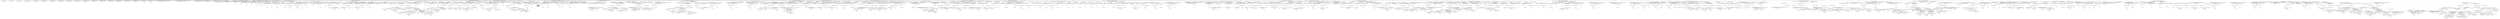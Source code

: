 digraph ast {
    0 [label="File(File { syntax: 0, hashes: [1, 6, 11, 16, 21, 26, 31, 36, 41, 46, 51, 56, 61, 66, 71, 76, 81, 86, 92], globals: [98, 104, 110, 116, 122, 128], labels: [], functions: [134, 202, 426, 867, 883, 1024, 1086, 1399, 1654, 1744, 1880, 2173, 2228, 2471, 2830, 2858, 2992, 3550, 4166, 4475, 4960], eof: Some(5689) })"];
    0 -> 1;
    1 [label="Include(Include { syntax: 1, include: Some(2), path: Some(3), as_: Some(4), name: Some(5) })"];
    1 -> 2;
    2[label="#Include"];
    1 -> 3;
    3[label="\"TextLib\""];
    1 -> 4;
    4[label="as"];
    1 -> 5;
    5[label="TL"];
    0 -> 6;
    6 [label="Include(Include { syntax: 6, include: Some(7), path: Some(8), as_: Some(9), name: Some(10) })"];
    6 -> 7;
    7[label="#Include"];
    6 -> 8;
    8[label="\"MathLib\""];
    6 -> 9;
    9[label="as"];
    6 -> 10;
    10[label="ML"];
    0 -> 11;
    11 [label="Include(Include { syntax: 11, include: Some(12), path: Some(13), as_: Some(14), name: Some(15) })"];
    11 -> 12;
    12[label="#Include"];
    11 -> 13;
    13[label="\"Libs/Nadeo/Json2.Script.txt\""];
    11 -> 14;
    14[label="as"];
    11 -> 15;
    15[label="Json"];
    0 -> 16;
    16 [label="Include(Include { syntax: 16, include: Some(17), path: Some(18), as_: Some(19), name: Some(20) })"];
    16 -> 17;
    17[label="#Include"];
    16 -> 18;
    18[label="\"Libs/Nadeo/ShootMania/Map.Script.txt\""];
    16 -> 19;
    19[label="as"];
    16 -> 20;
    20[label="Map"];
    0 -> 21;
    21 [label="Include(Include { syntax: 21, include: Some(22), path: Some(23), as_: Some(24), name: Some(25) })"];
    21 -> 22;
    22[label="#Include"];
    21 -> 23;
    23[label="\"Libs/Nadeo/Ladder.Script.txt\""];
    21 -> 24;
    24[label="as"];
    21 -> 25;
    25[label="Ladder"];
    0 -> 26;
    26 [label="Include(Include { syntax: 26, include: Some(27), path: Some(28), as_: Some(29), name: Some(30) })"];
    26 -> 27;
    27[label="#Include"];
    26 -> 28;
    28[label="\"Libs/Nadeo/ShootMania/SM3.Script.txt\""];
    26 -> 29;
    29[label="as"];
    26 -> 30;
    30[label="SM"];
    0 -> 31;
    31 [label="Include(Include { syntax: 31, include: Some(32), path: Some(33), as_: Some(34), name: Some(35) })"];
    31 -> 32;
    32[label="#Include"];
    31 -> 33;
    33[label="\"Libs/Nadeo/ShootMania/Scores.Script.txt\""];
    31 -> 34;
    34[label="as"];
    31 -> 35;
    35[label="Scores"];
    0 -> 36;
    36 [label="Include(Include { syntax: 36, include: Some(37), path: Some(38), as_: Some(39), name: Some(40) })"];
    36 -> 37;
    37[label="#Include"];
    36 -> 38;
    38[label="\"Libs/Nadeo/Message.Script.txt\""];
    36 -> 39;
    39[label="as"];
    36 -> 40;
    40[label="Message"];
    0 -> 41;
    41 [label="Include(Include { syntax: 41, include: Some(42), path: Some(43), as_: Some(44), name: Some(45) })"];
    41 -> 42;
    42[label="#Include"];
    41 -> 43;
    43[label="\"Libs/Nadeo/Log.Script.txt\""];
    41 -> 44;
    44[label="as"];
    41 -> 45;
    45[label="Log"];
    0 -> 46;
    46 [label="Include(Include { syntax: 46, include: Some(47), path: Some(48), as_: Some(49), name: Some(50) })"];
    46 -> 47;
    47[label="#Include"];
    46 -> 48;
    48[label="\"Libs/Nadeo/TabsServer.Script.txt\""];
    46 -> 49;
    49[label="as"];
    46 -> 50;
    50[label="Tabs"];
    0 -> 51;
    51 [label="Include(Include { syntax: 51, include: Some(52), path: Some(53), as_: Some(54), name: Some(55) })"];
    51 -> 52;
    52[label="#Include"];
    51 -> 53;
    53[label="\"Libs/smokegun/Player.Script.txt\""];
    51 -> 54;
    54[label="as"];
    51 -> 55;
    55[label="Player"];
    0 -> 56;
    56 [label="Include(Include { syntax: 56, include: Some(57), path: Some(58), as_: Some(59), name: Some(60) })"];
    56 -> 57;
    57[label="#Include"];
    56 -> 58;
    58[label="\"Libs/smokegun/Tools.Script.txt\""];
    56 -> 59;
    59[label="as"];
    56 -> 60;
    60[label="Tools"];
    0 -> 61;
    61 [label="Include(Include { syntax: 61, include: Some(62), path: Some(63), as_: Some(64), name: Some(65) })"];
    61 -> 62;
    62[label="#Include"];
    61 -> 63;
    63[label="\"Libs/smokegun/Weapons.Script.txt\""];
    61 -> 64;
    64[label="as"];
    61 -> 65;
    65[label="Weapons"];
    0 -> 66;
    66 [label="Include(Include { syntax: 66, include: Some(67), path: Some(68), as_: Some(69), name: Some(70) })"];
    66 -> 67;
    67[label="#Include"];
    66 -> 68;
    68[label="\"Libs/smokegun/UI.Script.txt\""];
    66 -> 69;
    69[label="as"];
    66 -> 70;
    70[label="ObsUI"];
    0 -> 71;
    71 [label="Include(Include { syntax: 71, include: Some(72), path: Some(73), as_: Some(74), name: Some(75) })"];
    71 -> 72;
    72[label="#Include"];
    71 -> 73;
    73[label="\"Libs/smokegun/ObstacleRecords.Script.txt\""];
    71 -> 74;
    74[label="as"];
    71 -> 75;
    75[label="API"];
    0 -> 76;
    76 [label="Include(Include { syntax: 76, include: Some(77), path: Some(78), as_: Some(79), name: Some(80) })"];
    76 -> 77;
    77[label="#Include"];
    76 -> 78;
    78[label="\"Libs/smokegun/CPTimes.Script.txt\""];
    76 -> 79;
    79[label="as"];
    76 -> 80;
    80[label="CPTimes"];
    0 -> 81;
    81 [label="Include(Include { syntax: 81, include: Some(82), path: Some(83), as_: Some(84), name: Some(85) })"];
    81 -> 82;
    82[label="#Include"];
    81 -> 83;
    83[label="\"Libs/smokegun/UI/TimeDiff.Script.txt\""];
    81 -> 84;
    84[label="as"];
    81 -> 85;
    85[label="TimeDiff"];
    0 -> 86;
    86 [label="Const(Const { syntax: 86, const_: Some(87), name: Some(88), value: Some(89) })"];
    86 -> 87;
    87[label="#Const"];
    86 -> 88;
    88[label="Version"];
    86 -> 89;
    89 [label="Expr"];
    89 -> 90;
    90 [label="Literal"];
    90 -> 91;
    91[label="\"2017-07-10\""];
    0 -> 92;
    92 [label="Const(Const { syntax: 92, const_: Some(93), name: Some(94), value: Some(95) })"];
    92 -> 93;
    93[label="#Const"];
    92 -> 94;
    94[label="ScriptName"];
    92 -> 95;
    95 [label="Expr"];
    95 -> 96;
    96 [label="Literal"];
    96 -> 97;
    97[label="\"ObstacleLib.Script.txt\""];
    0 -> 98;
    98 [label="VarDec(VarDec { syntax: 98, declare: Some(99), netread: None, netwrite: None, persistent: None, metadata: None, type_: Some(100), name: Some(102), as_: None, alias: None, for_: None, target: None, assignment: None, value: None })"];
    98 -> 99;
    99[label="declare"];
    98 -> 100;
    100 [label="Type(Type { syntax: 100, basename: Some(101), members: [], arrays: [] })"];
    100 -> 101;
    101[label="Ident"];
    98 -> 102;
    102[label="G_StartSpawnId"];
    98 -> 103;
    103[label=";"];
    0 -> 104;
    104 [label="VarDec(VarDec { syntax: 104, declare: Some(105), netread: None, netwrite: None, persistent: None, metadata: None, type_: Some(106), name: Some(108), as_: None, alias: None, for_: None, target: None, assignment: None, value: None })"];
    104 -> 105;
    105[label="declare"];
    104 -> 106;
    106 [label="Type(Type { syntax: 106, basename: Some(107), members: [], arrays: [] })"];
    106 -> 107;
    107[label="Integer"];
    104 -> 108;
    108[label="G_CheckpointsTotal"];
    104 -> 109;
    109[label=";"];
    0 -> 110;
    110 [label="VarDec(VarDec { syntax: 110, declare: Some(111), netread: None, netwrite: None, persistent: None, metadata: None, type_: Some(112), name: Some(114), as_: None, alias: None, for_: None, target: None, assignment: None, value: None })"];
    110 -> 111;
    111[label="declare"];
    110 -> 112;
    112 [label="Type(Type { syntax: 112, basename: Some(113), members: [], arrays: [] })"];
    112 -> 113;
    113[label="Boolean"];
    110 -> 114;
    114[label="G_FullAmmoSpawn"];
    110 -> 115;
    115[label=";"];
    0 -> 116;
    116 [label="VarDec(VarDec { syntax: 116, declare: Some(117), netread: None, netwrite: None, persistent: None, metadata: None, type_: Some(118), name: Some(120), as_: None, alias: None, for_: None, target: None, assignment: None, value: None })"];
    116 -> 117;
    117[label="declare"];
    116 -> 118;
    118 [label="Type(Type { syntax: 118, basename: Some(119), members: [], arrays: [] })"];
    118 -> 119;
    119[label="Boolean"];
    116 -> 120;
    120[label="G_FastRespawn"];
    116 -> 121;
    121[label=";"];
    0 -> 122;
    122 [label="VarDec(VarDec { syntax: 122, declare: Some(123), netread: None, netwrite: None, persistent: None, metadata: None, type_: Some(124), name: Some(126), as_: None, alias: None, for_: None, target: None, assignment: None, value: None })"];
    122 -> 123;
    123[label="declare"];
    122 -> 124;
    124 [label="Type(Type { syntax: 124, basename: Some(125), members: [], arrays: [] })"];
    124 -> 125;
    125[label="Boolean"];
    122 -> 126;
    126[label="G_LegacyRespawn"];
    122 -> 127;
    127[label=";"];
    0 -> 128;
    128 [label="VarDec(VarDec { syntax: 128, declare: Some(129), netread: None, netwrite: None, persistent: None, metadata: None, type_: Some(130), name: Some(132), as_: None, alias: None, for_: None, target: None, assignment: None, value: None })"];
    128 -> 129;
    129[label="declare"];
    128 -> 130;
    130 [label="Type(Type { syntax: 130, basename: Some(131), members: [], arrays: [] })"];
    130 -> 131;
    131[label="Boolean"];
    128 -> 132;
    132[label="G_AllowJump"];
    128 -> 133;
    133[label=";"];
    0 -> 134;
    134 [label="FuncDec(FuncDec { syntax: 134, type_: Some(135), name: Some(137), lparen: Some(138), args: [139, 144, 149, 154], rparen: Some(158), body: Some(159) })"];
    134 -> 135;
    135 [label="Type(Type { syntax: 135, basename: Some(136), members: [], arrays: [] })"];
    135 -> 136;
    136[label="Void"];
    134 -> 137;
    137[label="SetSettings"];
    134 -> 138;
    138[label="("];
    134 -> 139;
    139 [label="FormalArg(FormalArg { syntax: 139, type_: Some(140), name: Some(142), comma: Some(143) })"];
    139 -> 140;
    140 [label="Type(Type { syntax: 140, basename: Some(141), members: [], arrays: [] })"];
    140 -> 141;
    141[label="Boolean"];
    139 -> 142;
    142[label="_FullAmmoSpawn"];
    139 -> 143;
    143[label=","];
    134 -> 144;
    144 [label="FormalArg(FormalArg { syntax: 144, type_: Some(145), name: Some(147), comma: Some(148) })"];
    144 -> 145;
    145 [label="Type(Type { syntax: 145, basename: Some(146), members: [], arrays: [] })"];
    145 -> 146;
    146[label="Boolean"];
    144 -> 147;
    147[label="_FastRespawn"];
    144 -> 148;
    148[label=","];
    134 -> 149;
    149 [label="FormalArg(FormalArg { syntax: 149, type_: Some(150), name: Some(152), comma: Some(153) })"];
    149 -> 150;
    150 [label="Type(Type { syntax: 150, basename: Some(151), members: [], arrays: [] })"];
    150 -> 151;
    151[label="Boolean"];
    149 -> 152;
    152[label="_LegacyRespawn"];
    149 -> 153;
    153[label=","];
    134 -> 154;
    154 [label="FormalArg(FormalArg { syntax: 154, type_: Some(155), name: Some(157), comma: None })"];
    154 -> 155;
    155 [label="Type(Type { syntax: 155, basename: Some(156), members: [], arrays: [] })"];
    155 -> 156;
    156[label="Boolean"];
    154 -> 157;
    157[label="_AllowJump"];
    134 -> 158;
    158[label=")"];
    134 -> 159;
    159 [label="Block(Block { syntax: 159, lbrace: Some(160), statements: [161, 171, 181, 191], rbrace: Some(201) })"];
    159 -> 160;
    160[label="{"];
    159 -> 161;
    161 [label="Statement(Statement { syntax: 161, statement: Some(165), semicolon: Some(170) })"];
    161 -> 162;
    162 [label="Expr"];
    162 -> 163;
    163 [label="Identifier"];
    163 -> 164;
    164[label="G_FullAmmoSpawn"];
    161 -> 165;
    165 [label="Assignment(Assignment { syntax: 165, lvalue: Some(162), operator: Some(166), rvalue: Some(167) })"];
    165 -> 166;
    166[label="="];
    165 -> 167;
    167 [label="Expr"];
    167 -> 168;
    168 [label="Identifier"];
    168 -> 169;
    169[label="_FullAmmoSpawn"];
    161 -> 170;
    170[label=";"];
    159 -> 171;
    171 [label="Statement(Statement { syntax: 171, statement: Some(175), semicolon: Some(180) })"];
    171 -> 172;
    172 [label="Expr"];
    172 -> 173;
    173 [label="Identifier"];
    173 -> 174;
    174[label="G_FastRespawn"];
    171 -> 175;
    175 [label="Assignment(Assignment { syntax: 175, lvalue: Some(172), operator: Some(176), rvalue: Some(177) })"];
    175 -> 176;
    176[label="="];
    175 -> 177;
    177 [label="Expr"];
    177 -> 178;
    178 [label="Identifier"];
    178 -> 179;
    179[label="_FastRespawn"];
    171 -> 180;
    180[label=";"];
    159 -> 181;
    181 [label="Statement(Statement { syntax: 181, statement: Some(185), semicolon: Some(190) })"];
    181 -> 182;
    182 [label="Expr"];
    182 -> 183;
    183 [label="Identifier"];
    183 -> 184;
    184[label="G_LegacyRespawn"];
    181 -> 185;
    185 [label="Assignment(Assignment { syntax: 185, lvalue: Some(182), operator: Some(186), rvalue: Some(187) })"];
    185 -> 186;
    186[label="="];
    185 -> 187;
    187 [label="Expr"];
    187 -> 188;
    188 [label="Identifier"];
    188 -> 189;
    189[label="_LegacyRespawn"];
    181 -> 190;
    190[label=";"];
    159 -> 191;
    191 [label="Statement(Statement { syntax: 191, statement: Some(195), semicolon: Some(200) })"];
    191 -> 192;
    192 [label="Expr"];
    192 -> 193;
    193 [label="Identifier"];
    193 -> 194;
    194[label="G_AllowJump"];
    191 -> 195;
    195 [label="Assignment(Assignment { syntax: 195, lvalue: Some(192), operator: Some(196), rvalue: Some(197) })"];
    195 -> 196;
    196[label="="];
    195 -> 197;
    197 [label="Expr"];
    197 -> 198;
    198 [label="Identifier"];
    198 -> 199;
    199[label="_AllowJump"];
    191 -> 200;
    200[label=";"];
    159 -> 201;
    201[label="}"];
    0 -> 202;
    202 [label="FuncDec(FuncDec { syntax: 202, type_: Some(203), name: Some(205), lparen: Some(206), args: [207], rparen: Some(211), body: Some(212) })"];
    202 -> 203;
    203 [label="Type(Type { syntax: 203, basename: Some(204), members: [], arrays: [] })"];
    203 -> 204;
    204[label="Void"];
    202 -> 205;
    205[label="NewPlayer"];
    202 -> 206;
    206[label="("];
    202 -> 207;
    207 [label="FormalArg(FormalArg { syntax: 207, type_: Some(208), name: Some(210), comma: None })"];
    207 -> 208;
    208 [label="Type(Type { syntax: 208, basename: Some(209), members: [], arrays: [] })"];
    208 -> 209;
    209[label="CSmPlayer"];
    207 -> 210;
    210[label="_Player"];
    202 -> 211;
    211[label=")"];
    202 -> 212;
    212 [label="Block(Block { syntax: 212, lbrace: Some(213), statements: [214, 230, 246, 267, 288, 305, 325, 357, 391], rbrace: Some(425) })"];
    212 -> 213;
    213[label="{"];
    212 -> 214;
    214 [label="Statement(Statement { syntax: 214, statement: Some(215), semicolon: Some(229) })"];
    214 -> 215;
    215 [label="Expr"];
    215 -> 223;
    223 [label="FunctionCall(FunctionCall { syntax: 223, lhs: Some(218), lparen: Some(224), args: [(225, None)], rparen: Some(228) })"];
    223 -> 218;
    218 [label="BinaryOp(BinaryOp { syntax: 218, lhs: Some(216), operator: Some(219), rhs: Some(220) })"];
    218 -> 216;
    216 [label="Identifier"];
    216 -> 217;
    217[label="Player"];
    218 -> 219;
    219[label="::"];
    218 -> 220;
    220 [label="Expr"];
    220 -> 221;
    221 [label="Identifier"];
    221 -> 222;
    222[label="InitPlayer"];
    223 -> 224;
    224[label="("];
    223 -> 225;
    225 [label="Expr"];
    225 -> 226;
    226 [label="Identifier"];
    226 -> 227;
    227[label="_Player"];
    223 -> 228;
    228[label=")"];
    214 -> 229;
    229[label=";"];
    212 -> 230;
    230 [label="Statement(Statement { syntax: 230, statement: Some(231), semicolon: Some(245) })"];
    230 -> 231;
    231 [label="Expr"];
    231 -> 239;
    239 [label="FunctionCall(FunctionCall { syntax: 239, lhs: Some(234), lparen: Some(240), args: [(241, None)], rparen: Some(244) })"];
    239 -> 234;
    234 [label="BinaryOp(BinaryOp { syntax: 234, lhs: Some(232), operator: Some(235), rhs: Some(236) })"];
    234 -> 232;
    232 [label="Identifier"];
    232 -> 233;
    233[label="API"];
    234 -> 235;
    235[label="::"];
    234 -> 236;
    236 [label="Expr"];
    236 -> 237;
    237 [label="Identifier"];
    237 -> 238;
    238[label="ReplaceOrCreatePlayer"];
    239 -> 240;
    240[label="("];
    239 -> 241;
    241 [label="Expr"];
    241 -> 242;
    242 [label="Identifier"];
    242 -> 243;
    243[label="_Player"];
    239 -> 244;
    244[label=")"];
    230 -> 245;
    245[label=";"];
    212 -> 246;
    246 [label="Statement(Statement { syntax: 246, statement: Some(247), semicolon: Some(266) })"];
    246 -> 247;
    247 [label="Expr"];
    247 -> 255;
    255 [label="FunctionCall(FunctionCall { syntax: 255, lhs: Some(250), lparen: Some(256), args: [(257, None)], rparen: Some(265) })"];
    255 -> 250;
    250 [label="BinaryOp(BinaryOp { syntax: 250, lhs: Some(248), operator: Some(251), rhs: Some(252) })"];
    250 -> 248;
    248 [label="Identifier"];
    248 -> 249;
    249[label="Ladder"];
    250 -> 251;
    251[label="::"];
    250 -> 252;
    252 [label="Expr"];
    252 -> 253;
    253 [label="Identifier"];
    253 -> 254;
    254[label="AddPlayer"];
    255 -> 256;
    256[label="("];
    255 -> 257;
    257 [label="Expr"];
    257 -> 260;
    260 [label="BinaryOp(BinaryOp { syntax: 260, lhs: Some(258), operator: Some(261), rhs: Some(262) })"];
    260 -> 258;
    258 [label="Identifier"];
    258 -> 259;
    259[label="_Player"];
    260 -> 261;
    261[label="."];
    260 -> 262;
    262 [label="Expr"];
    262 -> 263;
    263 [label="Identifier"];
    263 -> 264;
    264[label="Score"];
    255 -> 265;
    265[label=")"];
    246 -> 266;
    266[label=";"];
    212 -> 267;
    267 [label="Statement(Statement { syntax: 267, statement: Some(268), semicolon: None })"];
    267 -> 268;
    268 [label="VarDec(VarDec { syntax: 268, declare: Some(269), netread: None, netwrite: None, persistent: None, metadata: None, type_: None, name: Some(270), as_: None, alias: None, for_: None, target: None, assignment: Some(272), value: Some(273) })"];
    268 -> 269;
    269[label="declare"];
    268 -> 270;
    270 [label="Type(Type { syntax: 270, basename: Some(271), members: [], arrays: [] })"];
    270 -> 271;
    271[label="UI"];
    268 -> 272;
    272[label="<=>"];
    268 -> 273;
    273 [label="Expr"];
    273 -> 281;
    281 [label="FunctionCall(FunctionCall { syntax: 281, lhs: Some(276), lparen: Some(282), args: [(283, None)], rparen: Some(286) })"];
    281 -> 276;
    276 [label="BinaryOp(BinaryOp { syntax: 276, lhs: Some(274), operator: Some(277), rhs: Some(278) })"];
    276 -> 274;
    274 [label="Identifier"];
    274 -> 275;
    275[label="UIManager"];
    276 -> 277;
    277[label="."];
    276 -> 278;
    278 [label="Expr"];
    278 -> 279;
    279 [label="Identifier"];
    279 -> 280;
    280[label="GetUI"];
    281 -> 282;
    282[label="("];
    281 -> 283;
    283 [label="Expr"];
    283 -> 284;
    284 [label="Identifier"];
    284 -> 285;
    285[label="_Player"];
    281 -> 286;
    286[label=")"];
    268 -> 287;
    287[label=";"];
    212 -> 288;
    288 [label="Statement(Statement { syntax: 288, statement: Some(289), semicolon: None })"];
    288 -> 289;
    289 [label="If(If { syntax: 289, if_: Some(290), lparen: Some(291), condition: Some(292), rparen: Some(300), body: Some(301), else_: None })"];
    289 -> 290;
    290[label="if"];
    289 -> 291;
    291[label="("];
    289 -> 292;
    292 [label="Expr"];
    292 -> 295;
    295 [label="BinaryOp(BinaryOp { syntax: 295, lhs: Some(293), operator: Some(296), rhs: Some(297) })"];
    295 -> 293;
    293 [label="Identifier"];
    293 -> 294;
    294[label="UI"];
    295 -> 296;
    296[label="=="];
    295 -> 297;
    297 [label="Expr"];
    297 -> 298;
    298 [label="Literal"];
    298 -> 299;
    299[label="Null"];
    289 -> 300;
    300[label=")"];
    289 -> 301;
    301 [label="Statement(Statement { syntax: 301, statement: Some(302), semicolon: Some(304) })"];
    301 -> 302;
    302 [label="Return(Return { syntax: 302, return_: Some(303), value: None })"];
    302 -> 303;
    303[label="return"];
    301 -> 304;
    304[label=";"];
    212 -> 305;
    305 [label="Statement(Statement { syntax: 305, statement: Some(306), semicolon: Some(324) })"];
    305 -> 306;
    306 [label="Expr"];
    306 -> 314;
    314 [label="FunctionCall(FunctionCall { syntax: 314, lhs: Some(309), lparen: Some(315), args: [(316, Some(319)), (320, None)], rparen: Some(323) })"];
    314 -> 309;
    309 [label="BinaryOp(BinaryOp { syntax: 309, lhs: Some(307), operator: Some(310), rhs: Some(311) })"];
    309 -> 307;
    307 [label="Identifier"];
    307 -> 308;
    308[label="Tabs"];
    309 -> 310;
    310[label="::"];
    309 -> 311;
    311 [label="Expr"];
    311 -> 312;
    312 [label="Identifier"];
    312 -> 313;
    313[label="UseTabs"];
    314 -> 315;
    315[label="("];
    314 -> 316;
    316 [label="Expr"];
    316 -> 317;
    317 [label="Identifier"];
    317 -> 318;
    318[label="UI"];
    314 -> 319;
    319[label=","];
    314 -> 320;
    320 [label="Expr"];
    320 -> 321;
    321 [label="Literal"];
    321 -> 322;
    322[label="\"ScoresTab\""];
    314 -> 323;
    323[label=")"];
    305 -> 324;
    324[label=";"];
    212 -> 325;
    325 [label="Statement(Statement { syntax: 325, statement: Some(326), semicolon: None })"];
    325 -> 326;
    326 [label="If(If { syntax: 326, if_: Some(327), lparen: Some(328), condition: Some(329), rparen: Some(352), body: Some(353), else_: None })"];
    326 -> 327;
    327[label="if"];
    326 -> 328;
    328[label="("];
    326 -> 329;
    329 [label="Expr"];
    329 -> 337;
    337 [label="BinaryOp(BinaryOp { syntax: 337, lhs: Some(332), operator: Some(338), rhs: Some(339) })"];
    337 -> 332;
    332 [label="BinaryOp(BinaryOp { syntax: 332, lhs: Some(330), operator: Some(333), rhs: Some(334) })"];
    332 -> 330;
    330 [label="Identifier"];
    330 -> 331;
    331[label="Hud"];
    332 -> 333;
    333[label="=="];
    332 -> 334;
    334 [label="Expr"];
    334 -> 335;
    335 [label="Literal"];
    335 -> 336;
    336[label="Null"];
    337 -> 338;
    338[label="||"];
    337 -> 339;
    339 [label="Expr"];
    339 -> 347;
    347 [label="BinaryOp(BinaryOp { syntax: 347, lhs: Some(342), operator: Some(348), rhs: Some(349) })"];
    347 -> 342;
    342 [label="BinaryOp(BinaryOp { syntax: 342, lhs: Some(340), operator: Some(343), rhs: Some(344) })"];
    342 -> 340;
    340 [label="Identifier"];
    340 -> 341;
    341[label="Hud"];
    342 -> 343;
    343[label="."];
    342 -> 344;
    344 [label="Expr"];
    344 -> 345;
    345 [label="Identifier"];
    345 -> 346;
    346[label="ScoresTable"];
    347 -> 348;
    348[label="=="];
    347 -> 349;
    349 [label="Expr"];
    349 -> 350;
    350 [label="Literal"];
    350 -> 351;
    351[label="Null"];
    326 -> 352;
    352[label=")"];
    326 -> 353;
    353 [label="Statement(Statement { syntax: 353, statement: Some(354), semicolon: Some(356) })"];
    353 -> 354;
    354 [label="Return(Return { syntax: 354, return_: Some(355), value: None })"];
    354 -> 355;
    355[label="return"];
    353 -> 356;
    356[label=";"];
    212 -> 357;
    357 [label="Statement(Statement { syntax: 357, statement: Some(358), semicolon: Some(390) })"];
    357 -> 358;
    358 [label="Expr"];
    358 -> 371;
    371 [label="FunctionCall(FunctionCall { syntax: 371, lhs: Some(361), lparen: Some(372), args: [(373, Some(381)), (382, Some(385)), (386, None)], rparen: Some(389) })"];
    371 -> 361;
    361 [label="BinaryOp(BinaryOp { syntax: 361, lhs: Some(359), operator: Some(362), rhs: Some(363) })"];
    361 -> 359;
    359 [label="Identifier"];
    359 -> 360;
    360[label="Hud"];
    361 -> 362;
    362[label="."];
    361 -> 363;
    363 [label="Expr"];
    363 -> 366;
    366 [label="BinaryOp(BinaryOp { syntax: 366, lhs: Some(364), operator: Some(367), rhs: Some(368) })"];
    366 -> 364;
    364 [label="Identifier"];
    364 -> 365;
    365[label="ScoresTable"];
    366 -> 367;
    367[label="."];
    366 -> 368;
    368 [label="Expr"];
    368 -> 369;
    369 [label="Identifier"];
    369 -> 370;
    370[label="SetColumnValue"];
    371 -> 372;
    372[label="("];
    371 -> 373;
    373 [label="Expr"];
    373 -> 376;
    376 [label="BinaryOp(BinaryOp { syntax: 376, lhs: Some(374), operator: Some(377), rhs: Some(378) })"];
    376 -> 374;
    374 [label="Identifier"];
    374 -> 375;
    375[label="_Player"];
    376 -> 377;
    377[label="."];
    376 -> 378;
    378 [label="Expr"];
    378 -> 379;
    379 [label="Identifier"];
    379 -> 380;
    380[label="Score"];
    371 -> 381;
    381[label=","];
    371 -> 382;
    382 [label="Expr"];
    382 -> 383;
    383 [label="Literal"];
    383 -> 384;
    384[label="\"BestTime\""];
    371 -> 385;
    385[label=","];
    371 -> 386;
    386 [label="Expr"];
    386 -> 387;
    387 [label="Literal"];
    387 -> 388;
    388[label="\"--:--:--\""];
    371 -> 389;
    389[label=")"];
    357 -> 390;
    390[label=";"];
    212 -> 391;
    391 [label="Statement(Statement { syntax: 391, statement: Some(392), semicolon: Some(424) })"];
    391 -> 392;
    392 [label="Expr"];
    392 -> 405;
    405 [label="FunctionCall(FunctionCall { syntax: 405, lhs: Some(395), lparen: Some(406), args: [(407, Some(415)), (416, Some(419)), (420, None)], rparen: Some(423) })"];
    405 -> 395;
    395 [label="BinaryOp(BinaryOp { syntax: 395, lhs: Some(393), operator: Some(396), rhs: Some(397) })"];
    395 -> 393;
    393 [label="Identifier"];
    393 -> 394;
    394[label="Hud"];
    395 -> 396;
    396[label="."];
    395 -> 397;
    397 [label="Expr"];
    397 -> 400;
    400 [label="BinaryOp(BinaryOp { syntax: 400, lhs: Some(398), operator: Some(401), rhs: Some(402) })"];
    400 -> 398;
    398 [label="Identifier"];
    398 -> 399;
    399[label="ScoresTable"];
    400 -> 401;
    401[label="."];
    400 -> 402;
    402 [label="Expr"];
    402 -> 403;
    403 [label="Identifier"];
    403 -> 404;
    404[label="SetColumnValue"];
    405 -> 406;
    406[label="("];
    405 -> 407;
    407 [label="Expr"];
    407 -> 410;
    410 [label="BinaryOp(BinaryOp { syntax: 410, lhs: Some(408), operator: Some(411), rhs: Some(412) })"];
    410 -> 408;
    408 [label="Identifier"];
    408 -> 409;
    409[label="_Player"];
    410 -> 411;
    411[label="."];
    410 -> 412;
    412 [label="Expr"];
    412 -> 413;
    413 [label="Identifier"];
    413 -> 414;
    414[label="Score"];
    405 -> 415;
    415[label=","];
    405 -> 416;
    416 [label="Expr"];
    416 -> 417;
    417 [label="Literal"];
    417 -> 418;
    418[label="\"RS\""];
    405 -> 419;
    419[label=","];
    405 -> 420;
    420 [label="Expr"];
    420 -> 421;
    421 [label="Literal"];
    421 -> 422;
    422[label="0"];
    405 -> 423;
    423[label=")"];
    391 -> 424;
    424[label=";"];
    212 -> 425;
    425[label="}"];
    0 -> 426;
    426 [label="FuncDec(FuncDec { syntax: 426, type_: Some(427), name: Some(429), lparen: Some(430), args: [], rparen: Some(431), body: Some(432) })"];
    426 -> 427;
    427 [label="Type(Type { syntax: 427, basename: Some(428), members: [], arrays: [] })"];
    427 -> 428;
    428[label="Boolean"];
    426 -> 429;
    429[label="PrepareMap"];
    426 -> 430;
    430[label="("];
    426 -> 431;
    431[label=")"];
    426 -> 432;
    432 [label="Block(Block { syntax: 432, lbrace: Some(433), statements: [434, 447, 457, 467, 481, 633, 651, 661, 677, 733, 803, 821, 859], rbrace: Some(866) })"];
    432 -> 433;
    433[label="{"];
    432 -> 434;
    434 [label="Statement(Statement { syntax: 434, statement: Some(435), semicolon: Some(446) })"];
    434 -> 435;
    435 [label="Expr"];
    435 -> 443;
    443 [label="FunctionCall(FunctionCall { syntax: 443, lhs: Some(438), lparen: Some(444), args: [], rparen: Some(445) })"];
    443 -> 438;
    438 [label="BinaryOp(BinaryOp { syntax: 438, lhs: Some(436), operator: Some(439), rhs: Some(440) })"];
    438 -> 436;
    436 [label="Identifier"];
    436 -> 437;
    437[label="API"];
    438 -> 439;
    439[label="::"];
    438 -> 440;
    440 [label="Expr"];
    440 -> 441;
    441 [label="Identifier"];
    441 -> 442;
    442[label="ReplaceOrCreateMap"];
    443 -> 444;
    444[label="("];
    443 -> 445;
    445[label=")"];
    434 -> 446;
    446[label=";"];
    432 -> 447;
    447 [label="Statement(Statement { syntax: 447, statement: Some(451), semicolon: Some(456) })"];
    447 -> 448;
    448 [label="Expr"];
    448 -> 449;
    449 [label="Identifier"];
    449 -> 450;
    450[label="G_StartSpawnId"];
    447 -> 451;
    451 [label="Assignment(Assignment { syntax: 451, lvalue: Some(448), operator: Some(452), rvalue: Some(453) })"];
    451 -> 452;
    452[label="="];
    451 -> 453;
    453 [label="Expr"];
    453 -> 454;
    454 [label="Literal"];
    454 -> 455;
    455[label="NullId"];
    447 -> 456;
    456[label=";"];
    432 -> 457;
    457 [label="Statement(Statement { syntax: 457, statement: Some(461), semicolon: Some(466) })"];
    457 -> 458;
    458 [label="Expr"];
    458 -> 459;
    459 [label="Identifier"];
    459 -> 460;
    460[label="G_CheckpointsTotal"];
    457 -> 461;
    461 [label="Assignment(Assignment { syntax: 461, lvalue: Some(458), operator: Some(462), rvalue: Some(463) })"];
    461 -> 462;
    462[label="="];
    461 -> 463;
    463 [label="Expr"];
    463 -> 464;
    464 [label="Literal"];
    464 -> 465;
    465[label="0"];
    457 -> 466;
    466[label=";"];
    432 -> 467;
    467 [label="Statement(Statement { syntax: 467, statement: Some(468), semicolon: None })"];
    467 -> 468;
    468 [label="VarDec(VarDec { syntax: 468, declare: Some(469), netread: None, netwrite: None, persistent: None, metadata: None, type_: Some(470), name: Some(474), as_: None, alias: None, for_: None, target: None, assignment: Some(475), value: Some(476) })"];
    468 -> 469;
    469[label="declare"];
    468 -> 470;
    470 [label="Type(Type { syntax: 470, basename: Some(471), members: [], arrays: [(472, None, 473)] })"];
    470 -> 471;
    471[label="Integer"];
    470 -> 472;
    472[label="["];
    470 -> 473;
    473[label="]"];
    468 -> 474;
    474[label="CheckpointOrders"];
    468 -> 475;
    475[label="="];
    468 -> 476;
    476 [label="Expr"];
    476 -> 477;
    477 [label="Array(Array { syntax: 477, lsquare: Some(478), values: [], rsquare: Some(479) })"];
    477 -> 478;
    478[label="["];
    477 -> 479;
    479[label="]"];
    468 -> 480;
    480[label=";"];
    432 -> 481;
    481 [label="Statement(Statement { syntax: 481, statement: Some(482), semicolon: None })"];
    481 -> 482;
    482 [label="Foreach(Foreach { syntax: 482, foreach: Some(483), lparen: Some(484), name1: Some(485), arrow: None, name2: None, in_: Some(486), value: Some(487), rparen: Some(490), body: Some(491) })"];
    482 -> 483;
    483[label="foreach"];
    482 -> 484;
    484[label="("];
    482 -> 485;
    485[label="Landmark"];
    482 -> 486;
    486[label="in"];
    482 -> 487;
    487 [label="Expr"];
    487 -> 488;
    488 [label="Identifier"];
    488 -> 489;
    489[label="MapLandmarks"];
    482 -> 490;
    490[label=")"];
    482 -> 491;
    491 [label="Statement(Statement { syntax: 491, statement: Some(492), semicolon: None })"];
    491 -> 492;
    492 [label="Block(Block { syntax: 492, lbrace: Some(493), statements: [494, 532], rbrace: Some(632) })"];
    492 -> 493;
    493[label="{"];
    492 -> 494;
    494 [label="Statement(Statement { syntax: 494, statement: Some(495), semicolon: None })"];
    494 -> 495;
    495 [label="If(If { syntax: 495, if_: Some(496), lparen: Some(497), condition: Some(498), rparen: Some(511), body: Some(512), else_: None })"];
    495 -> 496;
    496[label="if"];
    495 -> 497;
    497[label="("];
    495 -> 498;
    498 [label="Expr"];
    498 -> 506;
    506 [label="BinaryOp(BinaryOp { syntax: 506, lhs: Some(501), operator: Some(507), rhs: Some(508) })"];
    506 -> 501;
    501 [label="BinaryOp(BinaryOp { syntax: 501, lhs: Some(499), operator: Some(502), rhs: Some(503) })"];
    501 -> 499;
    499 [label="Identifier"];
    499 -> 500;
    500[label="Landmark"];
    501 -> 502;
    502[label="."];
    501 -> 503;
    503 [label="Expr"];
    503 -> 504;
    504 [label="Identifier"];
    504 -> 505;
    505[label="Gauge"];
    506 -> 507;
    507[label="!="];
    506 -> 508;
    508 [label="Expr"];
    508 -> 509;
    509 [label="Literal"];
    509 -> 510;
    510[label="Null"];
    495 -> 511;
    511[label=")"];
    495 -> 512;
    512 [label="Statement(Statement { syntax: 512, statement: Some(526), semicolon: Some(531) })"];
    512 -> 513;
    513 [label="Expr"];
    513 -> 516;
    516 [label="BinaryOp(BinaryOp { syntax: 516, lhs: Some(514), operator: Some(517), rhs: Some(518) })"];
    516 -> 514;
    514 [label="Identifier"];
    514 -> 515;
    515[label="Landmark"];
    516 -> 517;
    517[label="."];
    516 -> 518;
    518 [label="Expr"];
    518 -> 521;
    521 [label="BinaryOp(BinaryOp { syntax: 521, lhs: Some(519), operator: Some(522), rhs: Some(523) })"];
    521 -> 519;
    519 [label="Identifier"];
    519 -> 520;
    520[label="Gauge"];
    521 -> 522;
    522[label="."];
    521 -> 523;
    523 [label="Expr"];
    523 -> 524;
    524 [label="Identifier"];
    524 -> 525;
    525[label="ValueReal"];
    512 -> 526;
    526 [label="Assignment(Assignment { syntax: 526, lvalue: Some(513), operator: Some(527), rvalue: Some(528) })"];
    526 -> 527;
    527[label="="];
    526 -> 528;
    528 [label="Expr"];
    528 -> 529;
    529 [label="Literal"];
    529 -> 530;
    530[label="1.0"];
    512 -> 531;
    531[label=";"];
    492 -> 532;
    532 [label="Statement(Statement { syntax: 532, statement: Some(533), semicolon: None })"];
    532 -> 533;
    533 [label="If(If { syntax: 533, if_: Some(534), lparen: Some(535), condition: Some(536), rparen: Some(550), body: Some(551), else_: None })"];
    533 -> 534;
    534[label="if"];
    533 -> 535;
    535[label="("];
    533 -> 536;
    536 [label="Expr"];
    536 -> 544;
    544 [label="FunctionCall(FunctionCall { syntax: 544, lhs: Some(539), lparen: Some(545), args: [(546, None)], rparen: Some(549) })"];
    544 -> 539;
    539 [label="BinaryOp(BinaryOp { syntax: 539, lhs: Some(537), operator: Some(540), rhs: Some(541) })"];
    539 -> 537;
    537 [label="Identifier"];
    537 -> 538;
    538[label="Tools"];
    539 -> 540;
    540[label="::"];
    539 -> 541;
    541 [label="Expr"];
    541 -> 542;
    542 [label="Identifier"];
    542 -> 543;
    543[label="IsCheckpoint"];
    544 -> 545;
    545[label="("];
    544 -> 546;
    546 [label="Expr"];
    546 -> 547;
    547 [label="Identifier"];
    547 -> 548;
    548[label="Landmark"];
    544 -> 549;
    549[label=")"];
    533 -> 550;
    550[label=")"];
    533 -> 551;
    551 [label="Statement(Statement { syntax: 551, statement: Some(552), semicolon: None })"];
    551 -> 552;
    552 [label="Block(Block { syntax: 552, lbrace: Some(553), statements: [554], rbrace: Some(631) })"];
    552 -> 553;
    553[label="{"];
    552 -> 554;
    554 [label="Statement(Statement { syntax: 554, statement: Some(555), semicolon: None })"];
    554 -> 555;
    555 [label="If(If { syntax: 555, if_: Some(556), lparen: Some(557), condition: Some(558), rparen: Some(595), body: Some(596), else_: None })"];
    555 -> 556;
    556[label="if"];
    555 -> 557;
    557[label="("];
    555 -> 558;
    558 [label="Expr"];
    558 -> 584;
    584 [label="FunctionCall(FunctionCall { syntax: 584, lhs: Some(571), lparen: Some(585), args: [(586, None)], rparen: Some(594) })"];
    584 -> 571;
    571 [label="BinaryOp(BinaryOp { syntax: 571, lhs: Some(566), operator: Some(572), rhs: Some(573) })"];
    571 -> 566;
    566 [label="BinaryOp(BinaryOp { syntax: 566, lhs: Some(561), operator: Some(567), rhs: Some(568) })"];
    566 -> 561;
    561 [label="BinaryOp(BinaryOp { syntax: 561, lhs: Some(559), operator: Some(562), rhs: Some(563) })"];
    561 -> 559;
    559 [label="Identifier"];
    559 -> 560;
    560[label="Landmark"];
    561 -> 562;
    562[label="."];
    561 -> 563;
    563 [label="Expr"];
    563 -> 564;
    564 [label="Identifier"];
    564 -> 565;
    565[label="Order"];
    566 -> 567;
    567[label="=="];
    566 -> 568;
    568 [label="Expr"];
    568 -> 569;
    569 [label="Literal"];
    569 -> 570;
    570[label="0"];
    571 -> 572;
    572[label="||"];
    571 -> 573;
    573 [label="Expr"];
    573 -> 574;
    574 [label="UnOp(UnOp { syntax: 574, operator: Some(575), operand: Some(576) })"];
    574 -> 575;
    575[label="!"];
    574 -> 576;
    576 [label="Expr"];
    576 -> 579;
    579 [label="BinaryOp(BinaryOp { syntax: 579, lhs: Some(577), operator: Some(580), rhs: Some(581) })"];
    579 -> 577;
    577 [label="Identifier"];
    577 -> 578;
    578[label="CheckpointOrders"];
    579 -> 580;
    580[label="."];
    579 -> 581;
    581 [label="Expr"];
    581 -> 582;
    582 [label="Identifier"];
    582 -> 583;
    583[label="exists"];
    584 -> 585;
    585[label="("];
    584 -> 586;
    586 [label="Expr"];
    586 -> 589;
    589 [label="BinaryOp(BinaryOp { syntax: 589, lhs: Some(587), operator: Some(590), rhs: Some(591) })"];
    589 -> 587;
    587 [label="Identifier"];
    587 -> 588;
    588[label="Landmark"];
    589 -> 590;
    590[label="."];
    589 -> 591;
    591 [label="Expr"];
    591 -> 592;
    592 [label="Identifier"];
    592 -> 593;
    593[label="Order"];
    584 -> 594;
    594[label=")"];
    555 -> 595;
    595[label=")"];
    555 -> 596;
    596 [label="Statement(Statement { syntax: 596, statement: Some(597), semicolon: None })"];
    596 -> 597;
    597 [label="Block(Block { syntax: 597, lbrace: Some(598), statements: [599, 609], rbrace: Some(630) })"];
    597 -> 598;
    598[label="{"];
    597 -> 599;
    599 [label="Statement(Statement { syntax: 599, statement: Some(603), semicolon: Some(608) })"];
    599 -> 600;
    600 [label="Expr"];
    600 -> 601;
    601 [label="Identifier"];
    601 -> 602;
    602[label="G_CheckpointsTotal"];
    599 -> 603;
    603 [label="Assignment(Assignment { syntax: 603, lvalue: Some(600), operator: Some(604), rvalue: Some(605) })"];
    603 -> 604;
    604[label="+="];
    603 -> 605;
    605 [label="Expr"];
    605 -> 606;
    606 [label="Literal"];
    606 -> 607;
    607[label="1"];
    599 -> 608;
    608[label=";"];
    597 -> 609;
    609 [label="Statement(Statement { syntax: 609, statement: Some(610), semicolon: Some(629) })"];
    609 -> 610;
    610 [label="Expr"];
    610 -> 618;
    618 [label="FunctionCall(FunctionCall { syntax: 618, lhs: Some(613), lparen: Some(619), args: [(620, None)], rparen: Some(628) })"];
    618 -> 613;
    613 [label="BinaryOp(BinaryOp { syntax: 613, lhs: Some(611), operator: Some(614), rhs: Some(615) })"];
    613 -> 611;
    611 [label="Identifier"];
    611 -> 612;
    612[label="CheckpointOrders"];
    613 -> 614;
    614[label="."];
    613 -> 615;
    615 [label="Expr"];
    615 -> 616;
    616 [label="Identifier"];
    616 -> 617;
    617[label="add"];
    618 -> 619;
    619[label="("];
    618 -> 620;
    620 [label="Expr"];
    620 -> 623;
    623 [label="BinaryOp(BinaryOp { syntax: 623, lhs: Some(621), operator: Some(624), rhs: Some(625) })"];
    623 -> 621;
    621 [label="Identifier"];
    621 -> 622;
    622[label="Landmark"];
    623 -> 624;
    624[label="."];
    623 -> 625;
    625 [label="Expr"];
    625 -> 626;
    626 [label="Identifier"];
    626 -> 627;
    627[label="Order"];
    618 -> 628;
    628[label=")"];
    609 -> 629;
    629[label=";"];
    597 -> 630;
    630[label="}"];
    552 -> 631;
    631[label="}"];
    492 -> 632;
    632[label="}"];
    432 -> 633;
    633 [label="Statement(Statement { syntax: 633, statement: Some(634), semicolon: None })"];
    633 -> 634;
    634 [label="VarDec(VarDec { syntax: 634, declare: Some(635), netread: None, netwrite: Some(636), persistent: None, metadata: None, type_: Some(637), name: Some(639), as_: None, alias: None, for_: Some(640), target: Some(641), assignment: None, value: None })"];
    634 -> 635;
    635[label="declare"];
    634 -> 636;
    636[label="netwrite"];
    634 -> 637;
    637 [label="Type(Type { syntax: 637, basename: Some(638), members: [], arrays: [] })"];
    637 -> 638;
    638[label="Integer"];
    634 -> 639;
    639[label="Net_CheckpointsTotal"];
    634 -> 640;
    640[label="for"];
    634 -> 641;
    641 [label="Expr"];
    641 -> 644;
    644 [label="ArrayAccess(ArrayAccess { syntax: 644, lhs: Some(642), lsquare: Some(645), index: Some(646), rsquare: Some(649) })"];
    644 -> 642;
    642 [label="Identifier"];
    642 -> 643;
    643[label="Teams"];
    644 -> 645;
    645[label="["];
    644 -> 646;
    646 [label="Expr"];
    646 -> 647;
    647 [label="Literal"];
    647 -> 648;
    648[label="0"];
    644 -> 649;
    649[label="]"];
    634 -> 650;
    650[label=";"];
    432 -> 651;
    651 [label="Statement(Statement { syntax: 651, statement: Some(655), semicolon: Some(660) })"];
    651 -> 652;
    652 [label="Expr"];
    652 -> 653;
    653 [label="Identifier"];
    653 -> 654;
    654[label="Net_CheckpointsTotal"];
    651 -> 655;
    655 [label="Assignment(Assignment { syntax: 655, lvalue: Some(652), operator: Some(656), rvalue: Some(657) })"];
    655 -> 656;
    656[label="="];
    655 -> 657;
    657 [label="Expr"];
    657 -> 658;
    658 [label="Identifier"];
    658 -> 659;
    659[label="G_CheckpointsTotal"];
    651 -> 660;
    660[label=";"];
    432 -> 661;
    661 [label="Statement(Statement { syntax: 661, statement: Some(662), semicolon: Some(676) })"];
    661 -> 662;
    662 [label="Expr"];
    662 -> 670;
    670 [label="FunctionCall(FunctionCall { syntax: 670, lhs: Some(665), lparen: Some(671), args: [(672, None)], rparen: Some(675) })"];
    670 -> 665;
    665 [label="BinaryOp(BinaryOp { syntax: 665, lhs: Some(663), operator: Some(666), rhs: Some(667) })"];
    665 -> 663;
    663 [label="Identifier"];
    663 -> 664;
    664[label="CPTimes"];
    665 -> 666;
    666[label="::"];
    665 -> 667;
    667 [label="Expr"];
    667 -> 668;
    668 [label="Identifier"];
    668 -> 669;
    669[label="StartMap"];
    670 -> 671;
    671[label="("];
    670 -> 672;
    672 [label="Expr"];
    672 -> 673;
    673 [label="Identifier"];
    673 -> 674;
    674[label="G_CheckpointsTotal"];
    670 -> 675;
    675[label=")"];
    661 -> 676;
    676[label=";"];
    432 -> 677;
    677 [label="Statement(Statement { syntax: 677, statement: Some(678), semicolon: None })"];
    677 -> 678;
    678 [label="Foreach(Foreach { syntax: 678, foreach: Some(679), lparen: Some(680), name1: Some(681), arrow: None, name2: None, in_: Some(682), value: Some(683), rparen: Some(686), body: Some(687) })"];
    678 -> 679;
    679[label="foreach"];
    678 -> 680;
    680[label="("];
    678 -> 681;
    681[label="SpawnLandmark"];
    678 -> 682;
    682[label="in"];
    678 -> 683;
    683 [label="Expr"];
    683 -> 684;
    684 [label="Identifier"];
    684 -> 685;
    685[label="MapLandmarks_PlayerSpawn"];
    678 -> 686;
    686[label=")"];
    678 -> 687;
    687 [label="Statement(Statement { syntax: 687, statement: Some(688), semicolon: None })"];
    687 -> 688;
    688 [label="Block(Block { syntax: 688, lbrace: Some(689), statements: [690], rbrace: Some(732) })"];
    688 -> 689;
    689[label="{"];
    688 -> 690;
    690 [label="Statement(Statement { syntax: 690, statement: Some(691), semicolon: None })"];
    690 -> 691;
    691 [label="If(If { syntax: 691, if_: Some(692), lparen: Some(693), condition: Some(694), rparen: Some(708), body: Some(709), else_: None })"];
    691 -> 692;
    692[label="if"];
    691 -> 693;
    693[label="("];
    691 -> 694;
    694 [label="Expr"];
    694 -> 702;
    702 [label="FunctionCall(FunctionCall { syntax: 702, lhs: Some(697), lparen: Some(703), args: [(704, None)], rparen: Some(707) })"];
    702 -> 697;
    697 [label="BinaryOp(BinaryOp { syntax: 697, lhs: Some(695), operator: Some(698), rhs: Some(699) })"];
    697 -> 695;
    695 [label="Identifier"];
    695 -> 696;
    696[label="Tools"];
    697 -> 698;
    698[label="::"];
    697 -> 699;
    699 [label="Expr"];
    699 -> 700;
    700 [label="Identifier"];
    700 -> 701;
    701[label="IsSpawn"];
    702 -> 703;
    703[label="("];
    702 -> 704;
    704 [label="Expr"];
    704 -> 705;
    705 [label="Identifier"];
    705 -> 706;
    706[label="SpawnLandmark"];
    702 -> 707;
    707[label=")"];
    691 -> 708;
    708[label=")"];
    691 -> 709;
    709 [label="Statement(Statement { syntax: 709, statement: Some(710), semicolon: None })"];
    709 -> 710;
    710 [label="Block(Block { syntax: 710, lbrace: Some(711), statements: [712, 727], rbrace: Some(731) })"];
    710 -> 711;
    711[label="{"];
    710 -> 712;
    712 [label="Statement(Statement { syntax: 712, statement: Some(716), semicolon: Some(726) })"];
    712 -> 713;
    713 [label="Expr"];
    713 -> 714;
    714 [label="Identifier"];
    714 -> 715;
    715[label="G_StartSpawnId"];
    712 -> 716;
    716 [label="Assignment(Assignment { syntax: 716, lvalue: Some(713), operator: Some(717), rvalue: Some(718) })"];
    716 -> 717;
    717[label="="];
    716 -> 718;
    718 [label="Expr"];
    718 -> 721;
    721 [label="BinaryOp(BinaryOp { syntax: 721, lhs: Some(719), operator: Some(722), rhs: Some(723) })"];
    721 -> 719;
    719 [label="Identifier"];
    719 -> 720;
    720[label="SpawnLandmark"];
    721 -> 722;
    722[label="."];
    721 -> 723;
    723 [label="Expr"];
    723 -> 724;
    724 [label="Identifier"];
    724 -> 725;
    725[label="Id"];
    712 -> 726;
    726[label=";"];
    710 -> 727;
    727 [label="Statement(Statement { syntax: 727, statement: Some(728), semicolon: Some(730) })"];
    727 -> 728;
    728 [label="Break"];
    728 -> 729;
    729[label="break"];
    727 -> 730;
    730[label=";"];
    710 -> 731;
    731[label="}"];
    688 -> 732;
    732[label="}"];
    432 -> 733;
    733 [label="Statement(Statement { syntax: 733, statement: Some(734), semicolon: None })"];
    733 -> 734;
    734 [label="If(If { syntax: 734, if_: Some(735), lparen: Some(736), condition: Some(737), rparen: Some(754), body: Some(755), else_: None })"];
    734 -> 735;
    735[label="if"];
    734 -> 736;
    736[label="("];
    734 -> 737;
    737 [label="Expr"];
    737 -> 748;
    748 [label="FunctionCall(FunctionCall { syntax: 748, lhs: Some(738), lparen: Some(749), args: [(750, None)], rparen: Some(753) })"];
    748 -> 738;
    738 [label="UnOp(UnOp { syntax: 738, operator: Some(739), operand: Some(740) })"];
    738 -> 739;
    739[label="!"];
    738 -> 740;
    740 [label="Expr"];
    740 -> 743;
    743 [label="BinaryOp(BinaryOp { syntax: 743, lhs: Some(741), operator: Some(744), rhs: Some(745) })"];
    743 -> 741;
    741 [label="Identifier"];
    741 -> 742;
    742[label="MapLandmarks_PlayerSpawn"];
    743 -> 744;
    744[label="."];
    743 -> 745;
    745 [label="Expr"];
    745 -> 746;
    746 [label="Identifier"];
    746 -> 747;
    747[label="existskey"];
    748 -> 749;
    749[label="("];
    748 -> 750;
    750 [label="Expr"];
    750 -> 751;
    751 [label="Identifier"];
    751 -> 752;
    752[label="G_StartSpawnId"];
    748 -> 753;
    753[label=")"];
    734 -> 754;
    754[label=")"];
    734 -> 755;
    755 [label="Statement(Statement { syntax: 755, statement: Some(756), semicolon: None })"];
    755 -> 756;
    756 [label="Block(Block { syntax: 756, lbrace: Some(757), statements: [758, 774, 795], rbrace: Some(802) })"];
    756 -> 757;
    757[label="{"];
    756 -> 758;
    758 [label="Statement(Statement { syntax: 758, statement: Some(759), semicolon: Some(773) })"];
    758 -> 759;
    759 [label="Expr"];
    759 -> 767;
    767 [label="FunctionCall(FunctionCall { syntax: 767, lhs: Some(762), lparen: Some(768), args: [(769, None)], rparen: Some(772) })"];
    767 -> 762;
    762 [label="BinaryOp(BinaryOp { syntax: 762, lhs: Some(760), operator: Some(763), rhs: Some(764) })"];
    762 -> 760;
    760 [label="Identifier"];
    760 -> 761;
    761[label="Log"];
    762 -> 763;
    763[label="::"];
    762 -> 764;
    764 [label="Expr"];
    764 -> 765;
    765 [label="Identifier"];
    765 -> 766;
    766[label="Log"];
    767 -> 768;
    768[label="("];
    767 -> 769;
    769 [label="Expr"];
    769 -> 770;
    770 [label="Literal"];
    770 -> 771;
    771[label="\"ERROR: No Start Spawn on this Map!\""];
    767 -> 772;
    772[label=")"];
    758 -> 773;
    773[label=";"];
    756 -> 774;
    774 [label="Statement(Statement { syntax: 774, statement: Some(775), semicolon: Some(794) })"];
    774 -> 775;
    775 [label="Expr"];
    775 -> 788;
    788 [label="FunctionCall(FunctionCall { syntax: 788, lhs: Some(778), lparen: Some(789), args: [(790, None)], rparen: Some(793) })"];
    788 -> 778;
    778 [label="BinaryOp(BinaryOp { syntax: 778, lhs: Some(776), operator: Some(779), rhs: Some(780) })"];
    778 -> 776;
    776 [label="Identifier"];
    776 -> 777;
    777[label="UIManager"];
    778 -> 779;
    779[label="."];
    778 -> 780;
    780 [label="Expr"];
    780 -> 783;
    783 [label="BinaryOp(BinaryOp { syntax: 783, lhs: Some(781), operator: Some(784), rhs: Some(785) })"];
    783 -> 781;
    781 [label="Identifier"];
    781 -> 782;
    782[label="UIAll"];
    783 -> 784;
    784[label="."];
    783 -> 785;
    785 [label="Expr"];
    785 -> 786;
    786 [label="Identifier"];
    786 -> 787;
    787[label="SendChat"];
    788 -> 789;
    789[label="("];
    788 -> 790;
    790 [label="Expr"];
    790 -> 791;
    791 [label="Literal"];
    791 -> 792;
    792[label="\"$f00ERROR: No Start Spawn on this Map!\""];
    788 -> 793;
    793[label=")"];
    774 -> 794;
    794[label=";"];
    756 -> 795;
    795 [label="Statement(Statement { syntax: 795, statement: Some(796), semicolon: Some(801) })"];
    795 -> 796;
    796 [label="Return(Return { syntax: 796, return_: Some(797), value: Some(798) })"];
    796 -> 797;
    797[label="return"];
    796 -> 798;
    798 [label="Expr"];
    798 -> 799;
    799 [label="Literal"];
    799 -> 800;
    800[label="False"];
    795 -> 801;
    801[label=";"];
    756 -> 802;
    802[label="}"];
    432 -> 803;
    803 [label="Statement(Statement { syntax: 803, statement: Some(804), semicolon: None })"];
    803 -> 804;
    804 [label="VarDec(VarDec { syntax: 804, declare: Some(805), netread: None, netwrite: None, persistent: None, metadata: None, type_: None, name: Some(806), as_: None, alias: None, for_: None, target: None, assignment: Some(808), value: Some(809) })"];
    804 -> 805;
    805[label="declare"];
    804 -> 806;
    806 [label="Type(Type { syntax: 806, basename: Some(807), members: [], arrays: [] })"];
    806 -> 807;
    807[label="MapVersion"];
    804 -> 808;
    808[label="="];
    804 -> 809;
    809 [label="Expr"];
    809 -> 817;
    817 [label="FunctionCall(FunctionCall { syntax: 817, lhs: Some(812), lparen: Some(818), args: [], rparen: Some(819) })"];
    817 -> 812;
    812 [label="BinaryOp(BinaryOp { syntax: 812, lhs: Some(810), operator: Some(813), rhs: Some(814) })"];
    812 -> 810;
    810 [label="Identifier"];
    810 -> 811;
    811[label="Map"];
    812 -> 813;
    813[label="::"];
    812 -> 814;
    814 [label="Expr"];
    814 -> 815;
    815 [label="Identifier"];
    815 -> 816;
    816[label="GetMapTypeVersion"];
    817 -> 818;
    818[label="("];
    817 -> 819;
    819[label=")"];
    804 -> 820;
    820[label=";"];
    432 -> 821;
    821 [label="Statement(Statement { syntax: 821, statement: Some(822), semicolon: None })"];
    821 -> 822;
    822 [label="If(If { syntax: 822, if_: Some(823), lparen: Some(824), condition: Some(825), rparen: Some(833), body: Some(834), else_: None })"];
    822 -> 823;
    823[label="if"];
    822 -> 824;
    824[label="("];
    822 -> 825;
    825 [label="Expr"];
    825 -> 828;
    828 [label="BinaryOp(BinaryOp { syntax: 828, lhs: Some(826), operator: Some(829), rhs: Some(830) })"];
    828 -> 826;
    826 [label="Identifier"];
    826 -> 827;
    827[label="MapVersion"];
    828 -> 829;
    829[label="<"];
    828 -> 830;
    830 [label="Expr"];
    830 -> 831;
    831 [label="Literal"];
    831 -> 832;
    832[label="2"];
    822 -> 833;
    833[label=")"];
    822 -> 834;
    834 [label="Statement(Statement { syntax: 834, statement: Some(835), semicolon: None })"];
    834 -> 835;
    835 [label="Block(Block { syntax: 835, lbrace: Some(836), statements: [837], rbrace: Some(858) })"];
    835 -> 836;
    836[label="{"];
    835 -> 837;
    837 [label="Statement(Statement { syntax: 837, statement: Some(838), semicolon: Some(857) })"];
    837 -> 838;
    838 [label="Expr"];
    838 -> 851;
    851 [label="FunctionCall(FunctionCall { syntax: 851, lhs: Some(841), lparen: Some(852), args: [(853, None)], rparen: Some(856) })"];
    851 -> 841;
    841 [label="BinaryOp(BinaryOp { syntax: 841, lhs: Some(839), operator: Some(842), rhs: Some(843) })"];
    841 -> 839;
    839 [label="Identifier"];
    839 -> 840;
    840[label="UIManager"];
    841 -> 842;
    842[label="."];
    841 -> 843;
    843 [label="Expr"];
    843 -> 846;
    846 [label="BinaryOp(BinaryOp { syntax: 846, lhs: Some(844), operator: Some(847), rhs: Some(848) })"];
    846 -> 844;
    844 [label="Identifier"];
    844 -> 845;
    845[label="UIAll"];
    846 -> 847;
    847[label="."];
    846 -> 848;
    848 [label="Expr"];
    848 -> 849;
    849 [label="Identifier"];
    849 -> 850;
    850[label="SendChat"];
    851 -> 852;
    852[label="("];
    851 -> 853;
    853 [label="Expr"];
    853 -> 854;
    854 [label="Literal"];
    854 -> 855;
    855[label="\"$f00WARNING: This is an old map, please disable fast respawn in the settings if some cps are made with poles!\""];
    851 -> 856;
    856[label=")"];
    837 -> 857;
    857[label=";"];
    835 -> 858;
    858[label="}"];
    432 -> 859;
    859 [label="Statement(Statement { syntax: 859, statement: Some(860), semicolon: Some(865) })"];
    859 -> 860;
    860 [label="Return(Return { syntax: 860, return_: Some(861), value: Some(862) })"];
    860 -> 861;
    861[label="return"];
    860 -> 862;
    862 [label="Expr"];
    862 -> 863;
    863 [label="Literal"];
    863 -> 864;
    864[label="True"];
    859 -> 865;
    865[label=";"];
    432 -> 866;
    866[label="}"];
    0 -> 867;
    867 [label="FuncDec(FuncDec { syntax: 867, type_: Some(868), name: Some(870), lparen: Some(871), args: [], rparen: Some(872), body: Some(873) })"];
    867 -> 868;
    868 [label="Type(Type { syntax: 868, basename: Some(869), members: [], arrays: [] })"];
    868 -> 869;
    869[label="Integer"];
    867 -> 870;
    870[label="GetCheckpointsTotal"];
    867 -> 871;
    871[label="("];
    867 -> 872;
    872[label=")"];
    867 -> 873;
    873 [label="Block(Block { syntax: 873, lbrace: Some(874), statements: [875], rbrace: Some(882) })"];
    873 -> 874;
    874[label="{"];
    873 -> 875;
    875 [label="Statement(Statement { syntax: 875, statement: Some(876), semicolon: Some(881) })"];
    875 -> 876;
    876 [label="Return(Return { syntax: 876, return_: Some(877), value: Some(878) })"];
    876 -> 877;
    877[label="return"];
    876 -> 878;
    878 [label="Expr"];
    878 -> 879;
    879 [label="Identifier"];
    879 -> 880;
    880[label="G_CheckpointsTotal"];
    875 -> 881;
    881[label=";"];
    873 -> 882;
    882[label="}"];
    0 -> 883;
    883 [label="FuncDec(FuncDec { syntax: 883, type_: Some(884), name: Some(886), lparen: Some(887), args: [888, 893, 898, 903], rparen: Some(907), body: Some(908) })"];
    883 -> 884;
    884 [label="Type(Type { syntax: 884, basename: Some(885), members: [], arrays: [] })"];
    884 -> 885;
    885[label="Void"];
    883 -> 886;
    886[label="Private_SendXmlRpcCallback"];
    883 -> 887;
    887[label="("];
    883 -> 888;
    888 [label="FormalArg(FormalArg { syntax: 888, type_: Some(889), name: Some(891), comma: Some(892) })"];
    888 -> 889;
    889 [label="Type(Type { syntax: 889, basename: Some(890), members: [], arrays: [] })"];
    889 -> 890;
    890[label="Text"];
    888 -> 891;
    891[label="_CallbackName"];
    888 -> 892;
    892[label=","];
    883 -> 893;
    893 [label="FormalArg(FormalArg { syntax: 893, type_: Some(894), name: Some(896), comma: Some(897) })"];
    893 -> 894;
    894 [label="Type(Type { syntax: 894, basename: Some(895), members: [], arrays: [] })"];
    894 -> 895;
    895[label="CSmPlayer"];
    893 -> 896;
    896[label="_Player"];
    893 -> 897;
    897[label=","];
    883 -> 898;
    898 [label="FormalArg(FormalArg { syntax: 898, type_: Some(899), name: Some(901), comma: Some(902) })"];
    898 -> 899;
    899 [label="Type(Type { syntax: 899, basename: Some(900), members: [], arrays: [] })"];
    899 -> 900;
    900[label="Integer"];
    898 -> 901;
    901[label="_RunTime"];
    898 -> 902;
    902[label=","];
    883 -> 903;
    903 [label="FormalArg(FormalArg { syntax: 903, type_: Some(904), name: Some(906), comma: None })"];
    903 -> 904;
    904 [label="Type(Type { syntax: 904, basename: Some(905), members: [], arrays: [] })"];
    904 -> 905;
    905[label="Ident"];
    903 -> 906;
    906[label="_CheckpointId"];
    883 -> 907;
    907[label=")"];
    883 -> 908;
    908 [label="Block(Block { syntax: 908, lbrace: Some(909), statements: [910, 972, 993, 1003], rbrace: Some(1023) })"];
    908 -> 909;
    909[label="{"];
    908 -> 910;
    910 [label="Statement(Statement { syntax: 910, statement: Some(911), semicolon: None })"];
    910 -> 911;
    911 [label="If(If { syntax: 911, if_: Some(912), lparen: Some(913), condition: Some(914), rparen: Some(967), body: Some(968), else_: None })"];
    911 -> 912;
    912[label="if"];
    911 -> 913;
    913[label="("];
    911 -> 914;
    914 [label="Expr"];
    914 -> 922;
    922 [label="BinaryOp(BinaryOp { syntax: 922, lhs: Some(917), operator: Some(923), rhs: Some(924) })"];
    922 -> 917;
    917 [label="BinaryOp(BinaryOp { syntax: 917, lhs: Some(915), operator: Some(918), rhs: Some(919) })"];
    917 -> 915;
    915 [label="Identifier"];
    915 -> 916;
    916[label="_Player"];
    917 -> 918;
    918[label="=="];
    917 -> 919;
    919 [label="Expr"];
    919 -> 920;
    920 [label="Literal"];
    920 -> 921;
    921[label="Null"];
    922 -> 923;
    923[label="||"];
    922 -> 924;
    924 [label="Expr"];
    924 -> 932;
    932 [label="BinaryOp(BinaryOp { syntax: 932, lhs: Some(927), operator: Some(933), rhs: Some(934) })"];
    932 -> 927;
    927 [label="BinaryOp(BinaryOp { syntax: 927, lhs: Some(925), operator: Some(928), rhs: Some(929) })"];
    927 -> 925;
    925 [label="Identifier"];
    925 -> 926;
    926[label="_Player"];
    927 -> 928;
    928[label="."];
    927 -> 929;
    929 [label="Expr"];
    929 -> 930;
    930 [label="Identifier"];
    930 -> 931;
    931[label="IsFakePlayer"];
    932 -> 933;
    933[label="||"];
    932 -> 934;
    934 [label="Expr"];
    934 -> 947;
    947 [label="BinaryOp(BinaryOp { syntax: 947, lhs: Some(942), operator: Some(948), rhs: Some(949) })"];
    947 -> 942;
    942 [label="BinaryOp(BinaryOp { syntax: 942, lhs: Some(937), operator: Some(943), rhs: Some(944) })"];
    942 -> 937;
    937 [label="BinaryOp(BinaryOp { syntax: 937, lhs: Some(935), operator: Some(938), rhs: Some(939) })"];
    937 -> 935;
    935 [label="Identifier"];
    935 -> 936;
    936[label="_Player"];
    937 -> 938;
    938[label="."];
    937 -> 939;
    939 [label="Expr"];
    939 -> 940;
    940 [label="Identifier"];
    940 -> 941;
    941[label="Score"];
    942 -> 943;
    943[label="=="];
    942 -> 944;
    944 [label="Expr"];
    944 -> 945;
    945 [label="Literal"];
    945 -> 946;
    946[label="Null"];
    947 -> 948;
    948[label="||"];
    947 -> 949;
    949 [label="Expr"];
    949 -> 957;
    957 [label="BinaryOp(BinaryOp { syntax: 957, lhs: Some(952), operator: Some(958), rhs: Some(959) })"];
    957 -> 952;
    952 [label="BinaryOp(BinaryOp { syntax: 952, lhs: Some(950), operator: Some(953), rhs: Some(954) })"];
    952 -> 950;
    950 [label="Identifier"];
    950 -> 951;
    951[label="_CallbackName"];
    952 -> 953;
    953[label="=="];
    952 -> 954;
    954 [label="Expr"];
    954 -> 955;
    955 [label="Literal"];
    955 -> 956;
    956[label="\"\""];
    957 -> 958;
    958[label="||"];
    957 -> 959;
    959 [label="Expr"];
    959 -> 962;
    962 [label="BinaryOp(BinaryOp { syntax: 962, lhs: Some(960), operator: Some(963), rhs: Some(964) })"];
    962 -> 960;
    960 [label="Identifier"];
    960 -> 961;
    961[label="_RunTime"];
    962 -> 963;
    963[label="<="];
    962 -> 964;
    964 [label="Expr"];
    964 -> 965;
    965 [label="Literal"];
    965 -> 966;
    966[label="0"];
    911 -> 967;
    967[label=")"];
    911 -> 968;
    968 [label="Statement(Statement { syntax: 968, statement: Some(969), semicolon: Some(971) })"];
    968 -> 969;
    969 [label="Return(Return { syntax: 969, return_: Some(970), value: None })"];
    969 -> 970;
    970[label="return"];
    968 -> 971;
    971[label=";"];
    908 -> 972;
    972 [label="Statement(Statement { syntax: 972, statement: Some(973), semicolon: None })"];
    972 -> 973;
    973 [label="VarDec(VarDec { syntax: 973, declare: Some(974), netread: None, netwrite: None, persistent: None, metadata: None, type_: None, name: Some(975), as_: None, alias: None, for_: None, target: None, assignment: Some(977), value: Some(978) })"];
    973 -> 974;
    974[label="declare"];
    973 -> 975;
    975 [label="Type(Type { syntax: 975, basename: Some(976), members: [], arrays: [] })"];
    975 -> 976;
    976[label="LastCPTimes"];
    973 -> 977;
    977[label="="];
    973 -> 978;
    978 [label="Expr"];
    978 -> 986;
    986 [label="FunctionCall(FunctionCall { syntax: 986, lhs: Some(981), lparen: Some(987), args: [(988, None)], rparen: Some(991) })"];
    986 -> 981;
    981 [label="BinaryOp(BinaryOp { syntax: 981, lhs: Some(979), operator: Some(982), rhs: Some(983) })"];
    981 -> 979;
    979 [label="Identifier"];
    979 -> 980;
    980[label="Player"];
    981 -> 982;
    982[label="::"];
    981 -> 983;
    983 [label="Expr"];
    983 -> 984;
    984 [label="Identifier"];
    984 -> 985;
    985[label="getLastCPTimes"];
    986 -> 987;
    987[label="("];
    986 -> 988;
    988 [label="Expr"];
    988 -> 989;
    989 [label="Identifier"];
    989 -> 990;
    990[label="_Player"];
    986 -> 991;
    991[label=")"];
    973 -> 992;
    992[label=";"];
    908 -> 993;
    993 [label="Statement(Statement { syntax: 993, statement: Some(994), semicolon: None })"];
    993 -> 994;
    994 [label="VarDec(VarDec { syntax: 994, declare: Some(995), netread: None, netwrite: None, persistent: None, metadata: None, type_: None, name: Some(996), as_: None, alias: None, for_: None, target: None, assignment: Some(998), value: Some(999) })"];
    994 -> 995;
    995[label="declare"];
    994 -> 996;
    996 [label="Type(Type { syntax: 996, basename: Some(997), members: [], arrays: [] })"];
    996 -> 997;
    997[label="JSON"];
    994 -> 998;
    998[label="="];
    994 -> 999;
    999 [label="Expr"];
    999 -> 1000;
    1000 [label="Literal"];
    1000 -> 1001;
    1001[label="\"\"\"{
            \"Player\":
            {
                \"Name\": \"{{{Json::EscapeText(_Player.User.Name)}}}\",
                \"Login\": \"{{{Json::EscapeText(_Player.User.Login)}}}\"
            },
            \"Run\":
            {
                \"Time\": {{{_RunTime}}},
                \"RespawnCount\": {{{Player::getRespawnCount(_Player)}}},
                \"CheckpointIndex\": {{{LastCPTimes.count - 1}}},
                \"CheckpointId\": \"{{{_CheckpointId}}}\"
            }
        }\"\"\""];
    994 -> 1002;
    1002[label=";"];
    908 -> 1003;
    1003 [label="Statement(Statement { syntax: 1003, statement: Some(1004), semicolon: Some(1022) })"];
    1003 -> 1004;
    1004 [label="Expr"];
    1004 -> 1012;
    1012 [label="FunctionCall(FunctionCall { syntax: 1012, lhs: Some(1007), lparen: Some(1013), args: [(1014, Some(1017)), (1018, None)], rparen: Some(1021) })"];
    1012 -> 1007;
    1007 [label="BinaryOp(BinaryOp { syntax: 1007, lhs: Some(1005), operator: Some(1008), rhs: Some(1009) })"];
    1007 -> 1005;
    1005 [label="Identifier"];
    1005 -> 1006;
    1006[label="XmlRpc"];
    1007 -> 1008;
    1008[label="."];
    1007 -> 1009;
    1009 [label="Expr"];
    1009 -> 1010;
    1010 [label="Identifier"];
    1010 -> 1011;
    1011[label="SendCallback"];
    1012 -> 1013;
    1013[label="("];
    1012 -> 1014;
    1014 [label="Expr"];
    1014 -> 1015;
    1015 [label="Identifier"];
    1015 -> 1016;
    1016[label="_CallbackName"];
    1012 -> 1017;
    1017[label=","];
    1012 -> 1018;
    1018 [label="Expr"];
    1018 -> 1019;
    1019 [label="Identifier"];
    1019 -> 1020;
    1020[label="JSON"];
    1012 -> 1021;
    1021[label=")"];
    1003 -> 1022;
    1022[label=";"];
    908 -> 1023;
    1023[label="}"];
    0 -> 1024;
    1024 [label="FuncDec(FuncDec { syntax: 1024, type_: Some(1025), name: Some(1027), lparen: Some(1028), args: [1029, 1034, 1039], rparen: Some(1043), body: Some(1044) })"];
    1024 -> 1025;
    1025 [label="Type(Type { syntax: 1025, basename: Some(1026), members: [], arrays: [] })"];
    1025 -> 1026;
    1026[label="Void"];
    1024 -> 1027;
    1027[label="Private_SendFinishedRun"];
    1024 -> 1028;
    1028[label="("];
    1024 -> 1029;
    1029 [label="FormalArg(FormalArg { syntax: 1029, type_: Some(1030), name: Some(1032), comma: Some(1033) })"];
    1029 -> 1030;
    1030 [label="Type(Type { syntax: 1030, basename: Some(1031), members: [], arrays: [] })"];
    1030 -> 1031;
    1031[label="CSmPlayer"];
    1029 -> 1032;
    1032[label="_Player"];
    1029 -> 1033;
    1033[label=","];
    1024 -> 1034;
    1034 [label="FormalArg(FormalArg { syntax: 1034, type_: Some(1035), name: Some(1037), comma: Some(1038) })"];
    1034 -> 1035;
    1035 [label="Type(Type { syntax: 1035, basename: Some(1036), members: [], arrays: [] })"];
    1035 -> 1036;
    1036[label="Integer"];
    1034 -> 1037;
    1037[label="_Run"];
    1034 -> 1038;
    1038[label=","];
    1024 -> 1039;
    1039 [label="FormalArg(FormalArg { syntax: 1039, type_: Some(1040), name: Some(1042), comma: None })"];
    1039 -> 1040;
    1040 [label="Type(Type { syntax: 1040, basename: Some(1041), members: [], arrays: [] })"];
    1040 -> 1041;
    1041[label="Ident"];
    1039 -> 1042;
    1042[label="_GoalId"];
    1024 -> 1043;
    1043[label=")"];
    1024 -> 1044;
    1044 [label="Block(Block { syntax: 1044, lbrace: Some(1045), statements: [1046, 1069], rbrace: Some(1085) })"];
    1044 -> 1045;
    1045[label="{"];
    1044 -> 1046;
    1046 [label="Statement(Statement { syntax: 1046, statement: Some(1047), semicolon: Some(1068) })"];
    1046 -> 1047;
    1047 [label="Expr"];
    1047 -> 1050;
    1050 [label="FunctionCall(FunctionCall { syntax: 1050, lhs: Some(1048), lparen: Some(1051), args: [(1052, Some(1055)), (1056, Some(1059)), (1060, Some(1063)), (1064, None)], rparen: Some(1067) })"];
    1050 -> 1048;
    1048 [label="Identifier"];
    1048 -> 1049;
    1049[label="Private_SendXmlRpcCallback"];
    1050 -> 1051;
    1051[label="("];
    1050 -> 1052;
    1052 [label="Expr"];
    1052 -> 1053;
    1053 [label="Literal"];
    1053 -> 1054;
    1054[label="\"OnFinish\""];
    1050 -> 1055;
    1055[label=","];
    1050 -> 1056;
    1056 [label="Expr"];
    1056 -> 1057;
    1057 [label="Identifier"];
    1057 -> 1058;
    1058[label="_Player"];
    1050 -> 1059;
    1059[label=","];
    1050 -> 1060;
    1060 [label="Expr"];
    1060 -> 1061;
    1061 [label="Identifier"];
    1061 -> 1062;
    1062[label="_Run"];
    1050 -> 1063;
    1063[label=","];
    1050 -> 1064;
    1064 [label="Expr"];
    1064 -> 1065;
    1065 [label="Identifier"];
    1065 -> 1066;
    1066[label="_GoalId"];
    1050 -> 1067;
    1067[label=")"];
    1046 -> 1068;
    1068[label=";"];
    1044 -> 1069;
    1069 [label="Statement(Statement { syntax: 1069, statement: Some(1070), semicolon: Some(1084) })"];
    1069 -> 1070;
    1070 [label="Expr"];
    1070 -> 1078;
    1078 [label="FunctionCall(FunctionCall { syntax: 1078, lhs: Some(1073), lparen: Some(1079), args: [(1080, None)], rparen: Some(1083) })"];
    1078 -> 1073;
    1073 [label="BinaryOp(BinaryOp { syntax: 1073, lhs: Some(1071), operator: Some(1074), rhs: Some(1075) })"];
    1073 -> 1071;
    1071 [label="Identifier"];
    1071 -> 1072;
    1072[label="API"];
    1073 -> 1074;
    1074[label="::"];
    1073 -> 1075;
    1075 [label="Expr"];
    1075 -> 1076;
    1076 [label="Identifier"];
    1076 -> 1077;
    1077[label="PlayerFinished"];
    1078 -> 1079;
    1079[label="("];
    1078 -> 1080;
    1080 [label="Expr"];
    1080 -> 1081;
    1081 [label="Identifier"];
    1081 -> 1082;
    1082[label="_Player"];
    1078 -> 1083;
    1083[label=")"];
    1069 -> 1084;
    1084[label=";"];
    1044 -> 1085;
    1085[label="}"];
    0 -> 1086;
    1086 [label="FuncDec(FuncDec { syntax: 1086, type_: Some(1087), name: Some(1089), lparen: Some(1090), args: [], rparen: Some(1091), body: Some(1092) })"];
    1086 -> 1087;
    1087 [label="Type(Type { syntax: 1087, basename: Some(1088), members: [], arrays: [] })"];
    1087 -> 1088;
    1088[label="Void"];
    1086 -> 1089;
    1089[label="Private_UpdateRanking"];
    1086 -> 1090;
    1090[label="("];
    1086 -> 1091;
    1091[label=")"];
    1086 -> 1092;
    1092 [label="Block(Block { syntax: 1092, lbrace: Some(1093), statements: [1094, 1109, 1123, 1210, 1275, 1293, 1303], rbrace: Some(1398) })"];
    1092 -> 1093;
    1093[label="{"];
    1092 -> 1094;
    1094 [label="Statement(Statement { syntax: 1094, statement: Some(1095), semicolon: None })"];
    1094 -> 1095;
    1095 [label="VarDec(VarDec { syntax: 1095, declare: Some(1096), netread: None, netwrite: None, persistent: None, metadata: None, type_: Some(1097), name: Some(1102), as_: None, alias: None, for_: None, target: None, assignment: Some(1103), value: Some(1104) })"];
    1095 -> 1096;
    1096[label="declare"];
    1095 -> 1097;
    1097 [label="Type(Type { syntax: 1097, basename: Some(1098), members: [], arrays: [(1099, Some(1100), 1101)] })"];
    1097 -> 1098;
    1098[label="Integer"];
    1097 -> 1099;
    1099[label="["];
    1097 -> 1100;
    1100[label="Ident"];
    1097 -> 1101;
    1101[label="]"];
    1095 -> 1102;
    1102[label="Finished"];
    1095 -> 1103;
    1103[label="="];
    1095 -> 1104;
    1104 [label="Expr"];
    1104 -> 1105;
    1105 [label="Array(Array { syntax: 1105, lsquare: Some(1106), values: [], rsquare: Some(1107) })"];
    1105 -> 1106;
    1106[label="["];
    1105 -> 1107;
    1107[label="]"];
    1095 -> 1108;
    1108[label=";"];
    1092 -> 1109;
    1109 [label="Statement(Statement { syntax: 1109, statement: Some(1110), semicolon: None })"];
    1109 -> 1110;
    1110 [label="VarDec(VarDec { syntax: 1110, declare: Some(1111), netread: None, netwrite: None, persistent: None, metadata: None, type_: Some(1112), name: Some(1116), as_: None, alias: None, for_: None, target: None, assignment: Some(1117), value: Some(1118) })"];
    1110 -> 1111;
    1111[label="declare"];
    1110 -> 1112;
    1112 [label="Type(Type { syntax: 1112, basename: Some(1113), members: [], arrays: [(1114, None, 1115)] })"];
    1112 -> 1113;
    1113[label="CSmPlayer"];
    1112 -> 1114;
    1114[label="["];
    1112 -> 1115;
    1115[label="]"];
    1110 -> 1116;
    1116[label="Unfinished"];
    1110 -> 1117;
    1117[label="="];
    1110 -> 1118;
    1118 [label="Expr"];
    1118 -> 1119;
    1119 [label="Array(Array { syntax: 1119, lsquare: Some(1120), values: [], rsquare: Some(1121) })"];
    1119 -> 1120;
    1120[label="["];
    1119 -> 1121;
    1121[label="]"];
    1110 -> 1122;
    1122[label=";"];
    1092 -> 1123;
    1123 [label="Statement(Statement { syntax: 1123, statement: Some(1124), semicolon: None })"];
    1123 -> 1124;
    1124 [label="Foreach(Foreach { syntax: 1124, foreach: Some(1125), lparen: Some(1126), name1: Some(1127), arrow: None, name2: None, in_: Some(1128), value: Some(1129), rparen: Some(1132), body: Some(1133) })"];
    1124 -> 1125;
    1125[label="foreach"];
    1124 -> 1126;
    1126[label="("];
    1124 -> 1127;
    1127[label="Player"];
    1124 -> 1128;
    1128[label="in"];
    1124 -> 1129;
    1129 [label="Expr"];
    1129 -> 1130;
    1130 [label="Identifier"];
    1130 -> 1131;
    1131[label="AllPlayers"];
    1124 -> 1132;
    1132[label=")"];
    1124 -> 1133;
    1133 [label="Statement(Statement { syntax: 1133, statement: Some(1134), semicolon: None })"];
    1133 -> 1134;
    1134 [label="Block(Block { syntax: 1134, lbrace: Some(1135), statements: [1136, 1157], rbrace: Some(1209) })"];
    1134 -> 1135;
    1135[label="{"];
    1134 -> 1136;
    1136 [label="Statement(Statement { syntax: 1136, statement: Some(1137), semicolon: None })"];
    1136 -> 1137;
    1137 [label="VarDec(VarDec { syntax: 1137, declare: Some(1138), netread: None, netwrite: None, persistent: None, metadata: None, type_: None, name: Some(1139), as_: None, alias: None, for_: None, target: None, assignment: Some(1141), value: Some(1142) })"];
    1137 -> 1138;
    1138[label="declare"];
    1137 -> 1139;
    1139 [label="Type(Type { syntax: 1139, basename: Some(1140), members: [], arrays: [] })"];
    1139 -> 1140;
    1140[label="BestRun"];
    1137 -> 1141;
    1141[label="="];
    1137 -> 1142;
    1142 [label="Expr"];
    1142 -> 1150;
    1150 [label="FunctionCall(FunctionCall { syntax: 1150, lhs: Some(1145), lparen: Some(1151), args: [(1152, None)], rparen: Some(1155) })"];
    1150 -> 1145;
    1145 [label="BinaryOp(BinaryOp { syntax: 1145, lhs: Some(1143), operator: Some(1146), rhs: Some(1147) })"];
    1145 -> 1143;
    1143 [label="Identifier"];
    1143 -> 1144;
    1144[label="Player"];
    1145 -> 1146;
    1146[label="::"];
    1145 -> 1147;
    1147 [label="Expr"];
    1147 -> 1148;
    1148 [label="Identifier"];
    1148 -> 1149;
    1149[label="getBestRun"];
    1150 -> 1151;
    1151[label="("];
    1150 -> 1152;
    1152 [label="Expr"];
    1152 -> 1153;
    1153 [label="Identifier"];
    1153 -> 1154;
    1154[label="Player"];
    1150 -> 1155;
    1155[label=")"];
    1137 -> 1156;
    1156[label=";"];
    1134 -> 1157;
    1157 [label="Statement(Statement { syntax: 1157, statement: Some(1158), semicolon: None })"];
    1157 -> 1158;
    1158 [label="If(If { syntax: 1158, if_: Some(1159), lparen: Some(1160), condition: Some(1161), rparen: Some(1169), body: Some(1170), else_: Some(1191) })"];
    1158 -> 1159;
    1159[label="if"];
    1158 -> 1160;
    1160[label="("];
    1158 -> 1161;
    1161 [label="Expr"];
    1161 -> 1164;
    1164 [label="BinaryOp(BinaryOp { syntax: 1164, lhs: Some(1162), operator: Some(1165), rhs: Some(1166) })"];
    1164 -> 1162;
    1162 [label="Identifier"];
    1162 -> 1163;
    1163[label="BestRun"];
    1164 -> 1165;
    1165[label=">"];
    1164 -> 1166;
    1166 [label="Expr"];
    1166 -> 1167;
    1167 [label="Literal"];
    1167 -> 1168;
    1168[label="0"];
    1158 -> 1169;
    1169[label=")"];
    1158 -> 1170;
    1170 [label="Statement(Statement { syntax: 1170, statement: Some(1185), semicolon: Some(1190) })"];
    1170 -> 1171;
    1171 [label="Expr"];
    1171 -> 1174;
    1174 [label="ArrayAccess(ArrayAccess { syntax: 1174, lhs: Some(1172), lsquare: Some(1175), index: Some(1176), rsquare: Some(1184) })"];
    1174 -> 1172;
    1172 [label="Identifier"];
    1172 -> 1173;
    1173[label="Finished"];
    1174 -> 1175;
    1175[label="["];
    1174 -> 1176;
    1176 [label="Expr"];
    1176 -> 1179;
    1179 [label="BinaryOp(BinaryOp { syntax: 1179, lhs: Some(1177), operator: Some(1180), rhs: Some(1181) })"];
    1179 -> 1177;
    1177 [label="Identifier"];
    1177 -> 1178;
    1178[label="Player"];
    1179 -> 1180;
    1180[label="."];
    1179 -> 1181;
    1181 [label="Expr"];
    1181 -> 1182;
    1182 [label="Identifier"];
    1182 -> 1183;
    1183[label="Id"];
    1174 -> 1184;
    1184[label="]"];
    1170 -> 1185;
    1185 [label="Assignment(Assignment { syntax: 1185, lvalue: Some(1171), operator: Some(1186), rvalue: Some(1187) })"];
    1185 -> 1186;
    1186[label="="];
    1185 -> 1187;
    1187 [label="Expr"];
    1187 -> 1188;
    1188 [label="Identifier"];
    1188 -> 1189;
    1189[label="BestRun"];
    1170 -> 1190;
    1190[label=";"];
    1158 -> 1191;
    1191 [label="Else(Else { syntax: 1191, else_: Some(1192), if_: None, body: Some(1193) })"];
    1191 -> 1192;
    1192[label="else"];
    1191 -> 1193;
    1193 [label="Statement(Statement { syntax: 1193, statement: Some(1194), semicolon: Some(1208) })"];
    1193 -> 1194;
    1194 [label="Expr"];
    1194 -> 1202;
    1202 [label="FunctionCall(FunctionCall { syntax: 1202, lhs: Some(1197), lparen: Some(1203), args: [(1204, None)], rparen: Some(1207) })"];
    1202 -> 1197;
    1197 [label="BinaryOp(BinaryOp { syntax: 1197, lhs: Some(1195), operator: Some(1198), rhs: Some(1199) })"];
    1197 -> 1195;
    1195 [label="Identifier"];
    1195 -> 1196;
    1196[label="Unfinished"];
    1197 -> 1198;
    1198[label="."];
    1197 -> 1199;
    1199 [label="Expr"];
    1199 -> 1200;
    1200 [label="Identifier"];
    1200 -> 1201;
    1201[label="add"];
    1202 -> 1203;
    1203[label="("];
    1202 -> 1204;
    1204 [label="Expr"];
    1204 -> 1205;
    1205 [label="Identifier"];
    1205 -> 1206;
    1206[label="Player"];
    1202 -> 1207;
    1207[label=")"];
    1193 -> 1208;
    1208[label=";"];
    1134 -> 1209;
    1209[label="}"];
    1092 -> 1210;
    1210 [label="Statement(Statement { syntax: 1210, statement: Some(1211), semicolon: None })"];
    1210 -> 1211;
    1211 [label="Foreach(Foreach { syntax: 1211, foreach: Some(1212), lparen: Some(1213), name1: Some(1214), arrow: None, name2: None, in_: Some(1215), value: Some(1216), rparen: Some(1219), body: Some(1220) })"];
    1211 -> 1212;
    1212[label="foreach"];
    1211 -> 1213;
    1213[label="("];
    1211 -> 1214;
    1214[label="Player"];
    1211 -> 1215;
    1215[label="in"];
    1211 -> 1216;
    1216 [label="Expr"];
    1216 -> 1217;
    1217 [label="Identifier"];
    1217 -> 1218;
    1218[label="Unfinished"];
    1211 -> 1219;
    1219[label=")"];
    1211 -> 1220;
    1220 [label="Statement(Statement { syntax: 1220, statement: Some(1221), semicolon: None })"];
    1220 -> 1221;
    1221 [label="Block(Block { syntax: 1221, lbrace: Some(1222), statements: [1223, 1249], rbrace: Some(1274) })"];
    1221 -> 1222;
    1222[label="{"];
    1221 -> 1223;
    1223 [label="Statement(Statement { syntax: 1223, statement: Some(1224), semicolon: None })"];
    1223 -> 1224;
    1224 [label="VarDec(VarDec { syntax: 1224, declare: Some(1225), netread: None, netwrite: None, persistent: None, metadata: None, type_: None, name: Some(1226), as_: None, alias: None, for_: None, target: None, assignment: Some(1228), value: Some(1229) })"];
    1224 -> 1225;
    1225[label="declare"];
    1224 -> 1226;
    1226 [label="Type(Type { syntax: 1226, basename: Some(1227), members: [], arrays: [] })"];
    1226 -> 1227;
    1227[label="Points"];
    1224 -> 1228;
    1228[label="="];
    1224 -> 1229;
    1229 [label="Expr"];
    1229 -> 1243;
    1243 [label="BinaryOp(BinaryOp { syntax: 1243, lhs: Some(1237), operator: Some(1244), rhs: Some(1245) })"];
    1243 -> 1237;
    1237 [label="FunctionCall(FunctionCall { syntax: 1237, lhs: Some(1232), lparen: Some(1238), args: [(1239, None)], rparen: Some(1242) })"];
    1237 -> 1232;
    1232 [label="BinaryOp(BinaryOp { syntax: 1232, lhs: Some(1230), operator: Some(1233), rhs: Some(1234) })"];
    1232 -> 1230;
    1230 [label="Identifier"];
    1230 -> 1231;
    1231[label="Player"];
    1232 -> 1233;
    1233[label="::"];
    1232 -> 1234;
    1234 [label="Expr"];
    1234 -> 1235;
    1235 [label="Identifier"];
    1235 -> 1236;
    1236[label="getLastCPTimes"];
    1237 -> 1238;
    1238[label="("];
    1237 -> 1239;
    1239 [label="Expr"];
    1239 -> 1240;
    1240 [label="Identifier"];
    1240 -> 1241;
    1241[label="Player"];
    1237 -> 1242;
    1242[label=")"];
    1243 -> 1244;
    1244[label="."];
    1243 -> 1245;
    1245 [label="Expr"];
    1245 -> 1246;
    1246 [label="Identifier"];
    1246 -> 1247;
    1247[label="count"];
    1224 -> 1248;
    1248[label=";"];
    1221 -> 1249;
    1249 [label="Statement(Statement { syntax: 1249, statement: Some(1250), semicolon: Some(1273) })"];
    1249 -> 1250;
    1250 [label="Expr"];
    1250 -> 1258;
    1258 [label="FunctionCall(FunctionCall { syntax: 1258, lhs: Some(1253), lparen: Some(1259), args: [(1260, Some(1268)), (1269, None)], rparen: Some(1272) })"];
    1258 -> 1253;
    1253 [label="BinaryOp(BinaryOp { syntax: 1253, lhs: Some(1251), operator: Some(1254), rhs: Some(1255) })"];
    1253 -> 1251;
    1251 [label="Identifier"];
    1251 -> 1252;
    1252[label="Scores"];
    1253 -> 1254;
    1254[label="::"];
    1253 -> 1255;
    1255 [label="Expr"];
    1255 -> 1256;
    1256 [label="Identifier"];
    1256 -> 1257;
    1257[label="SetPlayerMapPoints"];
    1258 -> 1259;
    1259[label="("];
    1258 -> 1260;
    1260 [label="Expr"];
    1260 -> 1263;
    1263 [label="BinaryOp(BinaryOp { syntax: 1263, lhs: Some(1261), operator: Some(1264), rhs: Some(1265) })"];
    1263 -> 1261;
    1261 [label="Identifier"];
    1261 -> 1262;
    1262[label="Player"];
    1263 -> 1264;
    1264[label="."];
    1263 -> 1265;
    1265 [label="Expr"];
    1265 -> 1266;
    1266 [label="Identifier"];
    1266 -> 1267;
    1267[label="Score"];
    1258 -> 1268;
    1268[label=","];
    1258 -> 1269;
    1269 [label="Expr"];
    1269 -> 1270;
    1270 [label="Identifier"];
    1270 -> 1271;
    1271[label="Points"];
    1258 -> 1272;
    1272[label=")"];
    1249 -> 1273;
    1273[label=";"];
    1221 -> 1274;
    1274[label="}"];
    1092 -> 1275;
    1275 [label="Statement(Statement { syntax: 1275, statement: Some(1279), semicolon: Some(1292) })"];
    1275 -> 1276;
    1276 [label="Expr"];
    1276 -> 1277;
    1277 [label="Identifier"];
    1277 -> 1278;
    1278[label="Finished"];
    1275 -> 1279;
    1279 [label="Assignment(Assignment { syntax: 1279, lvalue: Some(1276), operator: Some(1280), rvalue: Some(1281) })"];
    1279 -> 1280;
    1280[label="="];
    1279 -> 1281;
    1281 [label="Expr"];
    1281 -> 1289;
    1289 [label="FunctionCall(FunctionCall { syntax: 1289, lhs: Some(1284), lparen: Some(1290), args: [], rparen: Some(1291) })"];
    1289 -> 1284;
    1284 [label="BinaryOp(BinaryOp { syntax: 1284, lhs: Some(1282), operator: Some(1285), rhs: Some(1286) })"];
    1284 -> 1282;
    1282 [label="Identifier"];
    1282 -> 1283;
    1283[label="Finished"];
    1284 -> 1285;
    1285[label="."];
    1284 -> 1286;
    1286 [label="Expr"];
    1286 -> 1287;
    1287 [label="Identifier"];
    1287 -> 1288;
    1288[label="sort"];
    1289 -> 1290;
    1290[label="("];
    1289 -> 1291;
    1291[label=")"];
    1275 -> 1292;
    1292[label=";"];
    1092 -> 1293;
    1293 [label="Statement(Statement { syntax: 1293, statement: Some(1294), semicolon: None })"];
    1293 -> 1294;
    1294 [label="VarDec(VarDec { syntax: 1294, declare: Some(1295), netread: None, netwrite: None, persistent: None, metadata: None, type_: None, name: Some(1296), as_: None, alias: None, for_: None, target: None, assignment: Some(1298), value: Some(1299) })"];
    1294 -> 1295;
    1295[label="declare"];
    1294 -> 1296;
    1296 [label="Type(Type { syntax: 1296, basename: Some(1297), members: [], arrays: [] })"];
    1296 -> 1297;
    1297[label="rank"];
    1294 -> 1298;
    1298[label="="];
    1294 -> 1299;
    1299 [label="Expr"];
    1299 -> 1300;
    1300 [label="Literal"];
    1300 -> 1301;
    1301[label="0"];
    1294 -> 1302;
    1302[label=";"];
    1092 -> 1303;
    1303 [label="Statement(Statement { syntax: 1303, statement: Some(1304), semicolon: None })"];
    1303 -> 1304;
    1304 [label="Foreach(Foreach { syntax: 1304, foreach: Some(1305), lparen: Some(1306), name1: Some(1307), arrow: Some(1308), name2: Some(1309), in_: Some(1310), value: Some(1311), rparen: Some(1314), body: Some(1315) })"];
    1304 -> 1305;
    1305[label="foreach"];
    1304 -> 1306;
    1306[label="("];
    1304 -> 1307;
    1307[label="Id"];
    1304 -> 1308;
    1308[label="=>"];
    1304 -> 1309;
    1309[label="Time"];
    1304 -> 1310;
    1310[label="in"];
    1304 -> 1311;
    1311 [label="Expr"];
    1311 -> 1312;
    1312 [label="Identifier"];
    1312 -> 1313;
    1313[label="Finished"];
    1304 -> 1314;
    1314[label=")"];
    1304 -> 1315;
    1315 [label="Statement(Statement { syntax: 1315, statement: Some(1316), semicolon: None })"];
    1315 -> 1316;
    1316 [label="Block(Block { syntax: 1316, lbrace: Some(1317), statements: [1318, 1387], rbrace: Some(1397) })"];
    1316 -> 1317;
    1317[label="{"];
    1316 -> 1318;
    1318 [label="Statement(Statement { syntax: 1318, statement: Some(1319), semicolon: None })"];
    1318 -> 1319;
    1319 [label="If(If { syntax: 1319, if_: Some(1320), lparen: Some(1321), condition: Some(1322), rparen: Some(1336), body: Some(1337), else_: None })"];
    1319 -> 1320;
    1320[label="if"];
    1319 -> 1321;
    1321[label="("];
    1319 -> 1322;
    1322 [label="Expr"];
    1322 -> 1330;
    1330 [label="FunctionCall(FunctionCall { syntax: 1330, lhs: Some(1325), lparen: Some(1331), args: [(1332, None)], rparen: Some(1335) })"];
    1330 -> 1325;
    1325 [label="BinaryOp(BinaryOp { syntax: 1325, lhs: Some(1323), operator: Some(1326), rhs: Some(1327) })"];
    1325 -> 1323;
    1323 [label="Identifier"];
    1323 -> 1324;
    1324[label="Players"];
    1325 -> 1326;
    1326[label="."];
    1325 -> 1327;
    1327 [label="Expr"];
    1327 -> 1328;
    1328 [label="Identifier"];
    1328 -> 1329;
    1329[label="existskey"];
    1330 -> 1331;
    1331[label="("];
    1330 -> 1332;
    1332 [label="Expr"];
    1332 -> 1333;
    1333 [label="Identifier"];
    1333 -> 1334;
    1334[label="Id"];
    1330 -> 1335;
    1335[label=")"];
    1319 -> 1336;
    1336[label=")"];
    1319 -> 1337;
    1337 [label="Statement(Statement { syntax: 1337, statement: Some(1338), semicolon: None })"];
    1337 -> 1338;
    1338 [label="Block(Block { syntax: 1338, lbrace: Some(1339), statements: [1340], rbrace: Some(1386) })"];
    1338 -> 1339;
    1339[label="{"];
    1338 -> 1340;
    1340 [label="Statement(Statement { syntax: 1340, statement: Some(1341), semicolon: Some(1385) })"];
    1340 -> 1341;
    1341 [label="Expr"];
    1341 -> 1349;
    1349 [label="FunctionCall(FunctionCall { syntax: 1349, lhs: Some(1344), lparen: Some(1350), args: [(1351, Some(1365)), (1366, None)], rparen: Some(1384) })"];
    1349 -> 1344;
    1344 [label="BinaryOp(BinaryOp { syntax: 1344, lhs: Some(1342), operator: Some(1345), rhs: Some(1346) })"];
    1344 -> 1342;
    1342 [label="Identifier"];
    1342 -> 1343;
    1343[label="Scores"];
    1344 -> 1345;
    1345[label="::"];
    1344 -> 1346;
    1346 [label="Expr"];
    1346 -> 1347;
    1347 [label="Identifier"];
    1347 -> 1348;
    1348[label="SetPlayerMapPoints"];
    1349 -> 1350;
    1350[label="("];
    1349 -> 1351;
    1351 [label="Expr"];
    1351 -> 1360;
    1360 [label="BinaryOp(BinaryOp { syntax: 1360, lhs: Some(1354), operator: Some(1361), rhs: Some(1362) })"];
    1360 -> 1354;
    1354 [label="ArrayAccess(ArrayAccess { syntax: 1354, lhs: Some(1352), lsquare: Some(1355), index: Some(1356), rsquare: Some(1359) })"];
    1354 -> 1352;
    1352 [label="Identifier"];
    1352 -> 1353;
    1353[label="Players"];
    1354 -> 1355;
    1355[label="["];
    1354 -> 1356;
    1356 [label="Expr"];
    1356 -> 1357;
    1357 [label="Identifier"];
    1357 -> 1358;
    1358[label="Id"];
    1354 -> 1359;
    1359[label="]"];
    1360 -> 1361;
    1361[label="."];
    1360 -> 1362;
    1362 [label="Expr"];
    1362 -> 1363;
    1363 [label="Identifier"];
    1363 -> 1364;
    1364[label="Score"];
    1349 -> 1365;
    1365[label=","];
    1349 -> 1366;
    1366 [label="Expr"];
    1366 -> 1369;
    1369 [label="BinaryOp(BinaryOp { syntax: 1369, lhs: Some(1367), operator: Some(1370), rhs: Some(1371) })"];
    1369 -> 1367;
    1367 [label="Identifier"];
    1367 -> 1368;
    1368[label="G_CheckpointsTotal"];
    1369 -> 1370;
    1370[label="+"];
    1369 -> 1371;
    1371 [label="Expr"];
    1371 -> 1379;
    1379 [label="BinaryOp(BinaryOp { syntax: 1379, lhs: Some(1374), operator: Some(1380), rhs: Some(1381) })"];
    1379 -> 1374;
    1374 [label="BinaryOp(BinaryOp { syntax: 1374, lhs: Some(1372), operator: Some(1375), rhs: Some(1376) })"];
    1374 -> 1372;
    1372 [label="Identifier"];
    1372 -> 1373;
    1373[label="Finished"];
    1374 -> 1375;
    1375[label="."];
    1374 -> 1376;
    1376 [label="Expr"];
    1376 -> 1377;
    1377 [label="Identifier"];
    1377 -> 1378;
    1378[label="count"];
    1379 -> 1380;
    1380[label="-"];
    1379 -> 1381;
    1381 [label="Expr"];
    1381 -> 1382;
    1382 [label="Identifier"];
    1382 -> 1383;
    1383[label="rank"];
    1349 -> 1384;
    1384[label=")"];
    1340 -> 1385;
    1385[label=";"];
    1338 -> 1386;
    1386[label="}"];
    1316 -> 1387;
    1387 [label="Statement(Statement { syntax: 1387, statement: Some(1391), semicolon: Some(1396) })"];
    1387 -> 1388;
    1388 [label="Expr"];
    1388 -> 1389;
    1389 [label="Identifier"];
    1389 -> 1390;
    1390[label="rank"];
    1387 -> 1391;
    1391 [label="Assignment(Assignment { syntax: 1391, lvalue: Some(1388), operator: Some(1392), rvalue: Some(1393) })"];
    1391 -> 1392;
    1392[label="+="];
    1391 -> 1393;
    1393 [label="Expr"];
    1393 -> 1394;
    1394 [label="Literal"];
    1394 -> 1395;
    1395[label="1"];
    1387 -> 1396;
    1396[label=";"];
    1316 -> 1397;
    1397[label="}"];
    1092 -> 1398;
    1398[label="}"];
    0 -> 1399;
    1399 [label="FuncDec(FuncDec { syntax: 1399, type_: Some(1400), name: Some(1402), lparen: Some(1403), args: [1404], rparen: Some(1408), body: Some(1409) })"];
    1399 -> 1400;
    1400 [label="Type(Type { syntax: 1400, basename: Some(1401), members: [], arrays: [] })"];
    1400 -> 1401;
    1401[label="Void"];
    1399 -> 1402;
    1402[label="Private_UpdatePlayerBestTime"];
    1399 -> 1403;
    1403[label="("];
    1399 -> 1404;
    1404 [label="FormalArg(FormalArg { syntax: 1404, type_: Some(1405), name: Some(1407), comma: None })"];
    1404 -> 1405;
    1405 [label="Type(Type { syntax: 1405, basename: Some(1406), members: [], arrays: [] })"];
    1405 -> 1406;
    1406[label="CSmPlayer"];
    1404 -> 1407;
    1407[label="_Player"];
    1399 -> 1408;
    1408[label=")"];
    1399 -> 1409;
    1409 [label="Block(Block { syntax: 1409, lbrace: Some(1410), statements: [1411, 1443, 1464, 1485, 1506, 1516, 1611, 1645], rbrace: Some(1653) })"];
    1409 -> 1410;
    1410[label="{"];
    1409 -> 1411;
    1411 [label="Statement(Statement { syntax: 1411, statement: Some(1412), semicolon: None })"];
    1411 -> 1412;
    1412 [label="If(If { syntax: 1412, if_: Some(1413), lparen: Some(1414), condition: Some(1415), rparen: Some(1438), body: Some(1439), else_: None })"];
    1412 -> 1413;
    1413[label="if"];
    1412 -> 1414;
    1414[label="("];
    1412 -> 1415;
    1415 [label="Expr"];
    1415 -> 1423;
    1423 [label="BinaryOp(BinaryOp { syntax: 1423, lhs: Some(1418), operator: Some(1424), rhs: Some(1425) })"];
    1423 -> 1418;
    1418 [label="BinaryOp(BinaryOp { syntax: 1418, lhs: Some(1416), operator: Some(1419), rhs: Some(1420) })"];
    1418 -> 1416;
    1416 [label="Identifier"];
    1416 -> 1417;
    1417[label="Hud"];
    1418 -> 1419;
    1419[label="=="];
    1418 -> 1420;
    1420 [label="Expr"];
    1420 -> 1421;
    1421 [label="Literal"];
    1421 -> 1422;
    1422[label="Null"];
    1423 -> 1424;
    1424[label="||"];
    1423 -> 1425;
    1425 [label="Expr"];
    1425 -> 1433;
    1433 [label="BinaryOp(BinaryOp { syntax: 1433, lhs: Some(1428), operator: Some(1434), rhs: Some(1435) })"];
    1433 -> 1428;
    1428 [label="BinaryOp(BinaryOp { syntax: 1428, lhs: Some(1426), operator: Some(1429), rhs: Some(1430) })"];
    1428 -> 1426;
    1426 [label="Identifier"];
    1426 -> 1427;
    1427[label="Hud"];
    1428 -> 1429;
    1429[label="."];
    1428 -> 1430;
    1430 [label="Expr"];
    1430 -> 1431;
    1431 [label="Identifier"];
    1431 -> 1432;
    1432[label="ScoresTable"];
    1433 -> 1434;
    1434[label="=="];
    1433 -> 1435;
    1435 [label="Expr"];
    1435 -> 1436;
    1436 [label="Literal"];
    1436 -> 1437;
    1437[label="Null"];
    1412 -> 1438;
    1438[label=")"];
    1412 -> 1439;
    1439 [label="Statement(Statement { syntax: 1439, statement: Some(1440), semicolon: Some(1442) })"];
    1439 -> 1440;
    1440 [label="Return(Return { syntax: 1440, return_: Some(1441), value: None })"];
    1440 -> 1441;
    1441[label="return"];
    1439 -> 1442;
    1442[label=";"];
    1409 -> 1443;
    1443 [label="Statement(Statement { syntax: 1443, statement: Some(1444), semicolon: None })"];
    1443 -> 1444;
    1444 [label="VarDec(VarDec { syntax: 1444, declare: Some(1445), netread: None, netwrite: None, persistent: None, metadata: None, type_: None, name: Some(1446), as_: None, alias: None, for_: None, target: None, assignment: Some(1448), value: Some(1449) })"];
    1444 -> 1445;
    1445[label="declare"];
    1444 -> 1446;
    1446 [label="Type(Type { syntax: 1446, basename: Some(1447), members: [], arrays: [] })"];
    1446 -> 1447;
    1447[label="cpProgress"];
    1444 -> 1448;
    1448[label="="];
    1444 -> 1449;
    1449 [label="Expr"];
    1449 -> 1457;
    1457 [label="FunctionCall(FunctionCall { syntax: 1457, lhs: Some(1452), lparen: Some(1458), args: [(1459, None)], rparen: Some(1462) })"];
    1457 -> 1452;
    1452 [label="BinaryOp(BinaryOp { syntax: 1452, lhs: Some(1450), operator: Some(1453), rhs: Some(1454) })"];
    1452 -> 1450;
    1450 [label="Identifier"];
    1450 -> 1451;
    1451[label="Player"];
    1452 -> 1453;
    1453[label="::"];
    1452 -> 1454;
    1454 [label="Expr"];
    1454 -> 1455;
    1455 [label="Identifier"];
    1455 -> 1456;
    1456[label="getCpProgress"];
    1457 -> 1458;
    1458[label="("];
    1457 -> 1459;
    1459 [label="Expr"];
    1459 -> 1460;
    1460 [label="Identifier"];
    1460 -> 1461;
    1461[label="_Player"];
    1457 -> 1462;
    1462[label=")"];
    1444 -> 1463;
    1463[label=";"];
    1409 -> 1464;
    1464 [label="Statement(Statement { syntax: 1464, statement: Some(1465), semicolon: None })"];
    1464 -> 1465;
    1465 [label="VarDec(VarDec { syntax: 1465, declare: Some(1466), netread: None, netwrite: None, persistent: None, metadata: None, type_: None, name: Some(1467), as_: None, alias: None, for_: None, target: None, assignment: Some(1469), value: Some(1470) })"];
    1465 -> 1466;
    1466[label="declare"];
    1465 -> 1467;
    1467 [label="Type(Type { syntax: 1467, basename: Some(1468), members: [], arrays: [] })"];
    1467 -> 1468;
    1468[label="usedJump"];
    1465 -> 1469;
    1469[label="="];
    1465 -> 1470;
    1470 [label="Expr"];
    1470 -> 1478;
    1478 [label="FunctionCall(FunctionCall { syntax: 1478, lhs: Some(1473), lparen: Some(1479), args: [(1480, None)], rparen: Some(1483) })"];
    1478 -> 1473;
    1473 [label="BinaryOp(BinaryOp { syntax: 1473, lhs: Some(1471), operator: Some(1474), rhs: Some(1475) })"];
    1473 -> 1471;
    1471 [label="Identifier"];
    1471 -> 1472;
    1472[label="Player"];
    1473 -> 1474;
    1474[label="::"];
    1473 -> 1475;
    1475 [label="Expr"];
    1475 -> 1476;
    1476 [label="Identifier"];
    1476 -> 1477;
    1477[label="usedJump"];
    1478 -> 1479;
    1479[label="("];
    1478 -> 1480;
    1480 [label="Expr"];
    1480 -> 1481;
    1481 [label="Identifier"];
    1481 -> 1482;
    1482[label="_Player"];
    1478 -> 1483;
    1483[label=")"];
    1465 -> 1484;
    1484[label=";"];
    1409 -> 1485;
    1485 [label="Statement(Statement { syntax: 1485, statement: Some(1486), semicolon: None })"];
    1485 -> 1486;
    1486 [label="VarDec(VarDec { syntax: 1486, declare: Some(1487), netread: None, netwrite: None, persistent: None, metadata: None, type_: None, name: Some(1488), as_: None, alias: None, for_: None, target: None, assignment: Some(1490), value: Some(1491) })"];
    1486 -> 1487;
    1487[label="declare"];
    1486 -> 1488;
    1488 [label="Type(Type { syntax: 1488, basename: Some(1489), members: [], arrays: [] })"];
    1488 -> 1489;
    1489[label="bestRun"];
    1486 -> 1490;
    1490[label="="];
    1486 -> 1491;
    1491 [label="Expr"];
    1491 -> 1499;
    1499 [label="FunctionCall(FunctionCall { syntax: 1499, lhs: Some(1494), lparen: Some(1500), args: [(1501, None)], rparen: Some(1504) })"];
    1499 -> 1494;
    1494 [label="BinaryOp(BinaryOp { syntax: 1494, lhs: Some(1492), operator: Some(1495), rhs: Some(1496) })"];
    1494 -> 1492;
    1492 [label="Identifier"];
    1492 -> 1493;
    1493[label="Player"];
    1494 -> 1495;
    1495[label="::"];
    1494 -> 1496;
    1496 [label="Expr"];
    1496 -> 1497;
    1497 [label="Identifier"];
    1497 -> 1498;
    1498[label="getBestRun"];
    1499 -> 1500;
    1500[label="("];
    1499 -> 1501;
    1501 [label="Expr"];
    1501 -> 1502;
    1502 [label="Identifier"];
    1502 -> 1503;
    1503[label="_Player"];
    1499 -> 1504;
    1504[label=")"];
    1486 -> 1505;
    1505[label=";"];
    1409 -> 1506;
    1506 [label="Statement(Statement { syntax: 1506, statement: Some(1507), semicolon: None })"];
    1506 -> 1507;
    1507 [label="VarDec(VarDec { syntax: 1507, declare: Some(1508), netread: None, netwrite: None, persistent: None, metadata: None, type_: None, name: Some(1509), as_: None, alias: None, for_: None, target: None, assignment: Some(1511), value: Some(1512) })"];
    1507 -> 1508;
    1508[label="declare"];
    1507 -> 1509;
    1509 [label="Type(Type { syntax: 1509, basename: Some(1510), members: [], arrays: [] })"];
    1509 -> 1510;
    1510[label="newBestTime"];
    1507 -> 1511;
    1511[label="="];
    1507 -> 1512;
    1512 [label="Expr"];
    1512 -> 1513;
    1513 [label="Literal"];
    1513 -> 1514;
    1514[label="\"--:--.--\""];
    1507 -> 1515;
    1515[label=";"];
    1409 -> 1516;
    1516 [label="Statement(Statement { syntax: 1516, statement: Some(1517), semicolon: None })"];
    1516 -> 1517;
    1517 [label="If(If { syntax: 1517, if_: Some(1518), lparen: Some(1519), condition: Some(1520), rparen: Some(1528), body: Some(1529), else_: Some(1558) })"];
    1517 -> 1518;
    1518[label="if"];
    1517 -> 1519;
    1519[label="("];
    1517 -> 1520;
    1520 [label="Expr"];
    1520 -> 1523;
    1523 [label="BinaryOp(BinaryOp { syntax: 1523, lhs: Some(1521), operator: Some(1524), rhs: Some(1525) })"];
    1523 -> 1521;
    1521 [label="Identifier"];
    1521 -> 1522;
    1522[label="bestRun"];
    1523 -> 1524;
    1524[label=">"];
    1523 -> 1525;
    1525 [label="Expr"];
    1525 -> 1526;
    1526 [label="Literal"];
    1526 -> 1527;
    1527[label="0"];
    1517 -> 1528;
    1528[label=")"];
    1517 -> 1529;
    1529 [label="Statement(Statement { syntax: 1529, statement: Some(1530), semicolon: None })"];
    1529 -> 1530;
    1530 [label="Block(Block { syntax: 1530, lbrace: Some(1531), statements: [1532], rbrace: Some(1557) })"];
    1530 -> 1531;
    1531[label="{"];
    1530 -> 1532;
    1532 [label="Statement(Statement { syntax: 1532, statement: Some(1536), semicolon: Some(1556) })"];
    1532 -> 1533;
    1533 [label="Expr"];
    1533 -> 1534;
    1534 [label="Identifier"];
    1534 -> 1535;
    1535[label="newBestTime"];
    1532 -> 1536;
    1536 [label="Assignment(Assignment { syntax: 1536, lvalue: Some(1533), operator: Some(1537), rvalue: Some(1538) })"];
    1536 -> 1537;
    1537[label="="];
    1536 -> 1538;
    1538 [label="Expr"];
    1538 -> 1546;
    1546 [label="FunctionCall(FunctionCall { syntax: 1546, lhs: Some(1541), lparen: Some(1547), args: [(1548, Some(1551)), (1552, None)], rparen: Some(1555) })"];
    1546 -> 1541;
    1541 [label="BinaryOp(BinaryOp { syntax: 1541, lhs: Some(1539), operator: Some(1542), rhs: Some(1543) })"];
    1541 -> 1539;
    1539 [label="Identifier"];
    1539 -> 1540;
    1540[label="TL"];
    1541 -> 1542;
    1542[label="::"];
    1541 -> 1543;
    1543 [label="Expr"];
    1543 -> 1544;
    1544 [label="Identifier"];
    1544 -> 1545;
    1545[label="TimeToText"];
    1546 -> 1547;
    1547[label="("];
    1546 -> 1548;
    1548 [label="Expr"];
    1548 -> 1549;
    1549 [label="Identifier"];
    1549 -> 1550;
    1550[label="bestRun"];
    1546 -> 1551;
    1551[label=","];
    1546 -> 1552;
    1552 [label="Expr"];
    1552 -> 1553;
    1553 [label="Literal"];
    1553 -> 1554;
    1554[label="True"];
    1546 -> 1555;
    1555[label=")"];
    1532 -> 1556;
    1556[label=";"];
    1530 -> 1557;
    1557[label="}"];
    1517 -> 1558;
    1558 [label="Else(Else { syntax: 1558, else_: Some(1559), if_: None, body: Some(1560) })"];
    1558 -> 1559;
    1559[label="else"];
    1558 -> 1560;
    1560 [label="Statement(Statement { syntax: 1560, statement: Some(1561), semicolon: None })"];
    1560 -> 1561;
    1561 [label="Block(Block { syntax: 1561, lbrace: Some(1562), statements: [1563, 1578], rbrace: Some(1610) })"];
    1561 -> 1562;
    1562[label="{"];
    1561 -> 1563;
    1563 [label="Statement(Statement { syntax: 1563, statement: Some(1567), semicolon: Some(1577) })"];
    1563 -> 1564;
    1564 [label="Expr"];
    1564 -> 1565;
    1565 [label="Identifier"];
    1565 -> 1566;
    1566[label="newBestTime"];
    1563 -> 1567;
    1567 [label="Assignment(Assignment { syntax: 1567, lvalue: Some(1564), operator: Some(1568), rvalue: Some(1569) })"];
    1567 -> 1568;
    1568[label="="];
    1567 -> 1569;
    1569 [label="Expr"];
    1569 -> 1572;
    1572 [label="BinaryOp(BinaryOp { syntax: 1572, lhs: Some(1570), operator: Some(1573), rhs: Some(1574) })"];
    1572 -> 1570;
    1570 [label="Literal"];
    1570 -> 1571;
    1571[label="\"CP\""];
    1572 -> 1573;
    1573[label="^"];
    1572 -> 1574;
    1574 [label="Expr"];
    1574 -> 1575;
    1575 [label="Identifier"];
    1575 -> 1576;
    1576[label="cpProgress"];
    1563 -> 1577;
    1577[label=";"];
    1561 -> 1578;
    1578 [label="Statement(Statement { syntax: 1578, statement: Some(1579), semicolon: None })"];
    1578 -> 1579;
    1579 [label="If(If { syntax: 1579, if_: Some(1580), lparen: Some(1581), condition: Some(1582), rparen: Some(1585), body: Some(1586), else_: None })"];
    1579 -> 1580;
    1580[label="if"];
    1579 -> 1581;
    1581[label="("];
    1579 -> 1582;
    1582 [label="Expr"];
    1582 -> 1583;
    1583 [label="Identifier"];
    1583 -> 1584;
    1584[label="usedJump"];
    1579 -> 1585;
    1585[label=")"];
    1579 -> 1586;
    1586 [label="Statement(Statement { syntax: 1586, statement: Some(1587), semicolon: None })"];
    1586 -> 1587;
    1587 [label="Block(Block { syntax: 1587, lbrace: Some(1588), statements: [1589], rbrace: Some(1609) })"];
    1587 -> 1588;
    1588[label="{"];
    1587 -> 1589;
    1589 [label="Statement(Statement { syntax: 1589, statement: Some(1593), semicolon: Some(1608) })"];
    1589 -> 1590;
    1590 [label="Expr"];
    1590 -> 1591;
    1591 [label="Identifier"];
    1591 -> 1592;
    1592[label="newBestTime"];
    1589 -> 1593;
    1593 [label="Assignment(Assignment { syntax: 1593, lvalue: Some(1590), operator: Some(1594), rvalue: Some(1595) })"];
    1593 -> 1594;
    1594[label="="];
    1593 -> 1595;
    1595 [label="Expr"];
    1595 -> 1598;
    1598 [label="BinaryOp(BinaryOp { syntax: 1598, lhs: Some(1596), operator: Some(1599), rhs: Some(1600) })"];
    1598 -> 1596;
    1596 [label="Literal"];
    1596 -> 1597;
    1597[label="\"$f33\""];
    1598 -> 1599;
    1599[label="^"];
    1598 -> 1600;
    1600 [label="Expr"];
    1600 -> 1603;
    1603 [label="BinaryOp(BinaryOp { syntax: 1603, lhs: Some(1601), operator: Some(1604), rhs: Some(1605) })"];
    1603 -> 1601;
    1601 [label="Identifier"];
    1601 -> 1602;
    1602[label="newBestTime"];
    1603 -> 1604;
    1604[label="^"];
    1603 -> 1605;
    1605 [label="Expr"];
    1605 -> 1606;
    1606 [label="Literal"];
    1606 -> 1607;
    1607[label="\"$z\""];
    1589 -> 1608;
    1608[label=";"];
    1587 -> 1609;
    1609[label="}"];
    1561 -> 1610;
    1610[label="}"];
    1409 -> 1611;
    1611 [label="Statement(Statement { syntax: 1611, statement: Some(1612), semicolon: Some(1644) })"];
    1611 -> 1612;
    1612 [label="Expr"];
    1612 -> 1625;
    1625 [label="FunctionCall(FunctionCall { syntax: 1625, lhs: Some(1615), lparen: Some(1626), args: [(1627, Some(1635)), (1636, Some(1639)), (1640, None)], rparen: Some(1643) })"];
    1625 -> 1615;
    1615 [label="BinaryOp(BinaryOp { syntax: 1615, lhs: Some(1613), operator: Some(1616), rhs: Some(1617) })"];
    1615 -> 1613;
    1613 [label="Identifier"];
    1613 -> 1614;
    1614[label="Hud"];
    1615 -> 1616;
    1616[label="."];
    1615 -> 1617;
    1617 [label="Expr"];
    1617 -> 1620;
    1620 [label="BinaryOp(BinaryOp { syntax: 1620, lhs: Some(1618), operator: Some(1621), rhs: Some(1622) })"];
    1620 -> 1618;
    1618 [label="Identifier"];
    1618 -> 1619;
    1619[label="ScoresTable"];
    1620 -> 1621;
    1621[label="."];
    1620 -> 1622;
    1622 [label="Expr"];
    1622 -> 1623;
    1623 [label="Identifier"];
    1623 -> 1624;
    1624[label="SetColumnValue"];
    1625 -> 1626;
    1626[label="("];
    1625 -> 1627;
    1627 [label="Expr"];
    1627 -> 1630;
    1630 [label="BinaryOp(BinaryOp { syntax: 1630, lhs: Some(1628), operator: Some(1631), rhs: Some(1632) })"];
    1630 -> 1628;
    1628 [label="Identifier"];
    1628 -> 1629;
    1629[label="_Player"];
    1630 -> 1631;
    1631[label="."];
    1630 -> 1632;
    1632 [label="Expr"];
    1632 -> 1633;
    1633 [label="Identifier"];
    1633 -> 1634;
    1634[label="Score"];
    1625 -> 1635;
    1635[label=","];
    1625 -> 1636;
    1636 [label="Expr"];
    1636 -> 1637;
    1637 [label="Literal"];
    1637 -> 1638;
    1638[label="\"BestTime\""];
    1625 -> 1639;
    1639[label=","];
    1625 -> 1640;
    1640 [label="Expr"];
    1640 -> 1641;
    1641 [label="Identifier"];
    1641 -> 1642;
    1642[label="newBestTime"];
    1625 -> 1643;
    1643[label=")"];
    1611 -> 1644;
    1644[label=";"];
    1409 -> 1645;
    1645 [label="Statement(Statement { syntax: 1645, statement: Some(1646), semicolon: Some(1652) })"];
    1645 -> 1646;
    1646 [label="Expr"];
    1646 -> 1649;
    1649 [label="FunctionCall(FunctionCall { syntax: 1649, lhs: Some(1647), lparen: Some(1650), args: [], rparen: Some(1651) })"];
    1649 -> 1647;
    1647 [label="Identifier"];
    1647 -> 1648;
    1648[label="Private_UpdateRanking"];
    1649 -> 1650;
    1650[label="("];
    1649 -> 1651;
    1651[label=")"];
    1645 -> 1652;
    1652[label=";"];
    1409 -> 1653;
    1653[label="}"];
    0 -> 1654;
    1654 [label="FuncDec(FuncDec { syntax: 1654, type_: Some(1655), name: Some(1657), lparen: Some(1658), args: [1659], rparen: Some(1663), body: Some(1664) })"];
    1654 -> 1655;
    1655 [label="Type(Type { syntax: 1655, basename: Some(1656), members: [], arrays: [] })"];
    1655 -> 1656;
    1656[label="Void"];
    1654 -> 1657;
    1657[label="Private_UpdatePlayerRsCounter"];
    1654 -> 1658;
    1658[label="("];
    1654 -> 1659;
    1659 [label="FormalArg(FormalArg { syntax: 1659, type_: Some(1660), name: Some(1662), comma: None })"];
    1659 -> 1660;
    1660 [label="Type(Type { syntax: 1660, basename: Some(1661), members: [], arrays: [] })"];
    1660 -> 1661;
    1661[label="CSmPlayer"];
    1659 -> 1662;
    1662[label="_Player"];
    1654 -> 1663;
    1663[label=")"];
    1654 -> 1664;
    1664 [label="Block(Block { syntax: 1664, lbrace: Some(1665), statements: [1666, 1698], rbrace: Some(1743) })"];
    1664 -> 1665;
    1665[label="{"];
    1664 -> 1666;
    1666 [label="Statement(Statement { syntax: 1666, statement: Some(1667), semicolon: None })"];
    1666 -> 1667;
    1667 [label="If(If { syntax: 1667, if_: Some(1668), lparen: Some(1669), condition: Some(1670), rparen: Some(1693), body: Some(1694), else_: None })"];
    1667 -> 1668;
    1668[label="if"];
    1667 -> 1669;
    1669[label="("];
    1667 -> 1670;
    1670 [label="Expr"];
    1670 -> 1678;
    1678 [label="BinaryOp(BinaryOp { syntax: 1678, lhs: Some(1673), operator: Some(1679), rhs: Some(1680) })"];
    1678 -> 1673;
    1673 [label="BinaryOp(BinaryOp { syntax: 1673, lhs: Some(1671), operator: Some(1674), rhs: Some(1675) })"];
    1673 -> 1671;
    1671 [label="Identifier"];
    1671 -> 1672;
    1672[label="Hud"];
    1673 -> 1674;
    1674[label="=="];
    1673 -> 1675;
    1675 [label="Expr"];
    1675 -> 1676;
    1676 [label="Literal"];
    1676 -> 1677;
    1677[label="Null"];
    1678 -> 1679;
    1679[label="||"];
    1678 -> 1680;
    1680 [label="Expr"];
    1680 -> 1688;
    1688 [label="BinaryOp(BinaryOp { syntax: 1688, lhs: Some(1683), operator: Some(1689), rhs: Some(1690) })"];
    1688 -> 1683;
    1683 [label="BinaryOp(BinaryOp { syntax: 1683, lhs: Some(1681), operator: Some(1684), rhs: Some(1685) })"];
    1683 -> 1681;
    1681 [label="Identifier"];
    1681 -> 1682;
    1682[label="Hud"];
    1683 -> 1684;
    1684[label="."];
    1683 -> 1685;
    1685 [label="Expr"];
    1685 -> 1686;
    1686 [label="Identifier"];
    1686 -> 1687;
    1687[label="ScoresTable"];
    1688 -> 1689;
    1689[label="=="];
    1688 -> 1690;
    1690 [label="Expr"];
    1690 -> 1691;
    1691 [label="Literal"];
    1691 -> 1692;
    1692[label="Null"];
    1667 -> 1693;
    1693[label=")"];
    1667 -> 1694;
    1694 [label="Statement(Statement { syntax: 1694, statement: Some(1695), semicolon: Some(1697) })"];
    1694 -> 1695;
    1695 [label="Return(Return { syntax: 1695, return_: Some(1696), value: None })"];
    1695 -> 1696;
    1696[label="return"];
    1694 -> 1697;
    1697[label=";"];
    1664 -> 1698;
    1698 [label="Statement(Statement { syntax: 1698, statement: Some(1699), semicolon: Some(1742) })"];
    1698 -> 1699;
    1699 [label="Expr"];
    1699 -> 1712;
    1712 [label="FunctionCall(FunctionCall { syntax: 1712, lhs: Some(1702), lparen: Some(1713), args: [(1714, Some(1722)), (1723, Some(1726)), (1727, None)], rparen: Some(1741) })"];
    1712 -> 1702;
    1702 [label="BinaryOp(BinaryOp { syntax: 1702, lhs: Some(1700), operator: Some(1703), rhs: Some(1704) })"];
    1702 -> 1700;
    1700 [label="Identifier"];
    1700 -> 1701;
    1701[label="Hud"];
    1702 -> 1703;
    1703[label="."];
    1702 -> 1704;
    1704 [label="Expr"];
    1704 -> 1707;
    1707 [label="BinaryOp(BinaryOp { syntax: 1707, lhs: Some(1705), operator: Some(1708), rhs: Some(1709) })"];
    1707 -> 1705;
    1705 [label="Identifier"];
    1705 -> 1706;
    1706[label="ScoresTable"];
    1707 -> 1708;
    1708[label="."];
    1707 -> 1709;
    1709 [label="Expr"];
    1709 -> 1710;
    1710 [label="Identifier"];
    1710 -> 1711;
    1711[label="SetColumnValue"];
    1712 -> 1713;
    1713[label="("];
    1712 -> 1714;
    1714 [label="Expr"];
    1714 -> 1717;
    1717 [label="BinaryOp(BinaryOp { syntax: 1717, lhs: Some(1715), operator: Some(1718), rhs: Some(1719) })"];
    1717 -> 1715;
    1715 [label="Identifier"];
    1715 -> 1716;
    1716[label="_Player"];
    1717 -> 1718;
    1718[label="."];
    1717 -> 1719;
    1719 [label="Expr"];
    1719 -> 1720;
    1720 [label="Identifier"];
    1720 -> 1721;
    1721[label="Score"];
    1712 -> 1722;
    1722[label=","];
    1712 -> 1723;
    1723 [label="Expr"];
    1723 -> 1724;
    1724 [label="Literal"];
    1724 -> 1725;
    1725[label="\"RS\""];
    1712 -> 1726;
    1726[label=","];
    1712 -> 1727;
    1727 [label="Expr"];
    1727 -> 1735;
    1735 [label="FunctionCall(FunctionCall { syntax: 1735, lhs: Some(1730), lparen: Some(1736), args: [(1737, None)], rparen: Some(1740) })"];
    1735 -> 1730;
    1730 [label="BinaryOp(BinaryOp { syntax: 1730, lhs: Some(1728), operator: Some(1731), rhs: Some(1732) })"];
    1730 -> 1728;
    1728 [label="Identifier"];
    1728 -> 1729;
    1729[label="Player"];
    1730 -> 1731;
    1731[label="::"];
    1730 -> 1732;
    1732 [label="Expr"];
    1732 -> 1733;
    1733 [label="Identifier"];
    1733 -> 1734;
    1734[label="getRespawnCount"];
    1735 -> 1736;
    1736[label="("];
    1735 -> 1737;
    1737 [label="Expr"];
    1737 -> 1738;
    1738 [label="Identifier"];
    1738 -> 1739;
    1739[label="_Player"];
    1735 -> 1740;
    1740[label=")"];
    1712 -> 1741;
    1741[label=")"];
    1698 -> 1742;
    1742[label=";"];
    1664 -> 1743;
    1743[label="}"];
    0 -> 1744;
    1744 [label="FuncDec(FuncDec { syntax: 1744, type_: Some(1745), name: Some(1747), lparen: Some(1748), args: [1749, 1754], rparen: Some(1758), body: Some(1759) })"];
    1744 -> 1745;
    1745 [label="Type(Type { syntax: 1745, basename: Some(1746), members: [], arrays: [] })"];
    1745 -> 1746;
    1746[label="Void"];
    1744 -> 1747;
    1747[label="Private_RestartEffect"];
    1744 -> 1748;
    1748[label="("];
    1744 -> 1749;
    1749 [label="FormalArg(FormalArg { syntax: 1749, type_: Some(1750), name: Some(1752), comma: Some(1753) })"];
    1749 -> 1750;
    1750 [label="Type(Type { syntax: 1750, basename: Some(1751), members: [], arrays: [] })"];
    1750 -> 1751;
    1751[label="CSmPlayer"];
    1749 -> 1752;
    1752[label="_Player"];
    1749 -> 1753;
    1753[label=","];
    1744 -> 1754;
    1754 [label="FormalArg(FormalArg { syntax: 1754, type_: Some(1755), name: Some(1757), comma: None })"];
    1754 -> 1755;
    1755 [label="Type(Type { syntax: 1755, basename: Some(1756), members: [], arrays: [] })"];
    1755 -> 1756;
    1756[label="Ident"];
    1754 -> 1757;
    1757[label="_SpawnId"];
    1744 -> 1758;
    1758[label=")"];
    1744 -> 1759;
    1759 [label="Block(Block { syntax: 1759, lbrace: Some(1760), statements: [1761, 1779, 1795], rbrace: Some(1879) })"];
    1759 -> 1760;
    1760[label="{"];
    1759 -> 1761;
    1761 [label="Statement(Statement { syntax: 1761, statement: Some(1762), semicolon: None })"];
    1761 -> 1762;
    1762 [label="VarDec(VarDec { syntax: 1762, declare: Some(1763), netread: None, netwrite: None, persistent: None, metadata: None, type_: None, name: Some(1764), as_: None, alias: None, for_: None, target: None, assignment: Some(1766), value: Some(1767) })"];
    1762 -> 1763;
    1763[label="declare"];
    1762 -> 1764;
    1764 [label="Type(Type { syntax: 1764, basename: Some(1765), members: [], arrays: [] })"];
    1764 -> 1765;
    1765[label="MapVersion"];
    1762 -> 1766;
    1766[label="="];
    1762 -> 1767;
    1767 [label="Expr"];
    1767 -> 1775;
    1775 [label="FunctionCall(FunctionCall { syntax: 1775, lhs: Some(1770), lparen: Some(1776), args: [], rparen: Some(1777) })"];
    1775 -> 1770;
    1770 [label="BinaryOp(BinaryOp { syntax: 1770, lhs: Some(1768), operator: Some(1771), rhs: Some(1772) })"];
    1770 -> 1768;
    1768 [label="Identifier"];
    1768 -> 1769;
    1769[label="Map"];
    1770 -> 1771;
    1771[label="::"];
    1770 -> 1772;
    1772 [label="Expr"];
    1772 -> 1773;
    1773 [label="Identifier"];
    1773 -> 1774;
    1774[label="GetMapTypeVersion"];
    1775 -> 1776;
    1776[label="("];
    1775 -> 1777;
    1777[label=")"];
    1762 -> 1778;
    1778[label=";"];
    1759 -> 1779;
    1779 [label="Statement(Statement { syntax: 1779, statement: Some(1780), semicolon: None })"];
    1779 -> 1780;
    1780 [label="VarDec(VarDec { syntax: 1780, declare: Some(1781), netread: None, netwrite: None, persistent: None, metadata: None, type_: None, name: Some(1782), as_: None, alias: None, for_: None, target: None, assignment: Some(1784), value: Some(1785) })"];
    1780 -> 1781;
    1781[label="declare"];
    1780 -> 1782;
    1782 [label="Type(Type { syntax: 1782, basename: Some(1783), members: [], arrays: [] })"];
    1782 -> 1783;
    1783[label="Spawn"];
    1780 -> 1784;
    1784[label="<=>"];
    1780 -> 1785;
    1785 [label="Expr"];
    1785 -> 1788;
    1788 [label="ArrayAccess(ArrayAccess { syntax: 1788, lhs: Some(1786), lsquare: Some(1789), index: Some(1790), rsquare: Some(1793) })"];
    1788 -> 1786;
    1786 [label="Identifier"];
    1786 -> 1787;
    1787[label="MapLandmarks"];
    1788 -> 1789;
    1789[label="["];
    1788 -> 1790;
    1790 [label="Expr"];
    1790 -> 1791;
    1791 [label="Identifier"];
    1791 -> 1792;
    1792[label="_SpawnId"];
    1788 -> 1793;
    1793[label="]"];
    1780 -> 1794;
    1794[label=";"];
    1759 -> 1795;
    1795 [label="Statement(Statement { syntax: 1795, statement: Some(1796), semicolon: None })"];
    1795 -> 1796;
    1796 [label="If(If { syntax: 1796, if_: Some(1797), lparen: Some(1798), condition: Some(1799), rparen: Some(1807), body: Some(1808), else_: Some(1853) })"];
    1796 -> 1797;
    1797[label="if"];
    1796 -> 1798;
    1798[label="("];
    1796 -> 1799;
    1799 [label="Expr"];
    1799 -> 1802;
    1802 [label="BinaryOp(BinaryOp { syntax: 1802, lhs: Some(1800), operator: Some(1803), rhs: Some(1804) })"];
    1802 -> 1800;
    1800 [label="Identifier"];
    1800 -> 1801;
    1801[label="MapVersion"];
    1802 -> 1803;
    1803[label="<="];
    1802 -> 1804;
    1804 [label="Expr"];
    1804 -> 1805;
    1805 [label="Literal"];
    1805 -> 1806;
    1806[label="2"];
    1796 -> 1807;
    1807[label=")"];
    1796 -> 1808;
    1808 [label="Statement(Statement { syntax: 1808, statement: Some(1809), semicolon: None })"];
    1808 -> 1809;
    1809 [label="Block(Block { syntax: 1809, lbrace: Some(1810), statements: [1811, 1832], rbrace: Some(1852) })"];
    1809 -> 1810;
    1810[label="{"];
    1809 -> 1811;
    1811 [label="Statement(Statement { syntax: 1811, statement: Some(1812), semicolon: None })"];
    1811 -> 1812;
    1812 [label="VarDec(VarDec { syntax: 1812, declare: Some(1813), netread: None, netwrite: None, persistent: None, metadata: None, type_: None, name: Some(1814), as_: None, alias: None, for_: None, target: None, assignment: Some(1816), value: Some(1817) })"];
    1812 -> 1813;
    1813[label="declare"];
    1812 -> 1814;
    1814 [label="Type(Type { syntax: 1814, basename: Some(1815), members: [], arrays: [] })"];
    1814 -> 1815;
    1815[label="WeaponType"];
    1812 -> 1816;
    1816[label="="];
    1812 -> 1817;
    1817 [label="Expr"];
    1817 -> 1825;
    1825 [label="FunctionCall(FunctionCall { syntax: 1825, lhs: Some(1820), lparen: Some(1826), args: [(1827, None)], rparen: Some(1830) })"];
    1825 -> 1820;
    1820 [label="BinaryOp(BinaryOp { syntax: 1820, lhs: Some(1818), operator: Some(1821), rhs: Some(1822) })"];
    1820 -> 1818;
    1818 [label="Identifier"];
    1818 -> 1819;
    1819[label="Tools"];
    1820 -> 1821;
    1821[label="::"];
    1820 -> 1822;
    1822 [label="Expr"];
    1822 -> 1823;
    1823 [label="Identifier"];
    1823 -> 1824;
    1824[label="GetWeaponTypeFromSpawn"];
    1825 -> 1826;
    1826[label="("];
    1825 -> 1827;
    1827 [label="Expr"];
    1827 -> 1828;
    1828 [label="Identifier"];
    1828 -> 1829;
    1829[label="Spawn"];
    1825 -> 1830;
    1830[label=")"];
    1812 -> 1831;
    1831[label=";"];
    1809 -> 1832;
    1832 [label="Statement(Statement { syntax: 1832, statement: Some(1833), semicolon: Some(1851) })"];
    1832 -> 1833;
    1833 [label="Expr"];
    1833 -> 1841;
    1841 [label="FunctionCall(FunctionCall { syntax: 1841, lhs: Some(1836), lparen: Some(1842), args: [(1843, Some(1846)), (1847, None)], rparen: Some(1850) })"];
    1841 -> 1836;
    1836 [label="BinaryOp(BinaryOp { syntax: 1836, lhs: Some(1834), operator: Some(1837), rhs: Some(1838) })"];
    1836 -> 1834;
    1834 [label="Identifier"];
    1834 -> 1835;
    1835[label="Weapons"];
    1836 -> 1837;
    1837[label="::"];
    1836 -> 1838;
    1838 [label="Expr"];
    1838 -> 1839;
    1839 [label="Identifier"];
    1839 -> 1840;
    1840[label="ApplyWeaponForCheckpointType"];
    1841 -> 1842;
    1842[label="("];
    1841 -> 1843;
    1843 [label="Expr"];
    1843 -> 1844;
    1844 [label="Identifier"];
    1844 -> 1845;
    1845[label="_Player"];
    1841 -> 1846;
    1846[label=","];
    1841 -> 1847;
    1847 [label="Expr"];
    1847 -> 1848;
    1848 [label="Identifier"];
    1848 -> 1849;
    1849[label="WeaponType"];
    1841 -> 1850;
    1850[label=")"];
    1832 -> 1851;
    1851[label=";"];
    1809 -> 1852;
    1852[label="}"];
    1796 -> 1853;
    1853 [label="Else(Else { syntax: 1853, else_: Some(1854), if_: None, body: Some(1855) })"];
    1853 -> 1854;
    1854[label="else"];
    1853 -> 1855;
    1855 [label="Statement(Statement { syntax: 1855, statement: Some(1856), semicolon: None })"];
    1855 -> 1856;
    1856 [label="Block(Block { syntax: 1856, lbrace: Some(1857), statements: [1858], rbrace: Some(1878) })"];
    1856 -> 1857;
    1857[label="{"];
    1856 -> 1858;
    1858 [label="Statement(Statement { syntax: 1858, statement: Some(1859), semicolon: Some(1877) })"];
    1858 -> 1859;
    1859 [label="Expr"];
    1859 -> 1867;
    1867 [label="FunctionCall(FunctionCall { syntax: 1867, lhs: Some(1862), lparen: Some(1868), args: [(1869, Some(1872)), (1873, None)], rparen: Some(1876) })"];
    1867 -> 1862;
    1862 [label="BinaryOp(BinaryOp { syntax: 1862, lhs: Some(1860), operator: Some(1863), rhs: Some(1864) })"];
    1862 -> 1860;
    1860 [label="Identifier"];
    1860 -> 1861;
    1861[label="Weapons"];
    1862 -> 1863;
    1863[label="::"];
    1862 -> 1864;
    1864 [label="Expr"];
    1864 -> 1865;
    1865 [label="Identifier"];
    1865 -> 1866;
    1866[label="ApplyEffects"];
    1867 -> 1868;
    1868[label="("];
    1867 -> 1869;
    1869 [label="Expr"];
    1869 -> 1870;
    1870 [label="Identifier"];
    1870 -> 1871;
    1871[label="_Player"];
    1867 -> 1872;
    1872[label=","];
    1867 -> 1873;
    1873 [label="Expr"];
    1873 -> 1874;
    1874 [label="Identifier"];
    1874 -> 1875;
    1875[label="Spawn"];
    1867 -> 1876;
    1876[label=")"];
    1858 -> 1877;
    1877[label=";"];
    1856 -> 1878;
    1878[label="}"];
    1759 -> 1879;
    1879[label="}"];
    0 -> 1880;
    1880 [label="FuncDec(FuncDec { syntax: 1880, type_: Some(1881), name: Some(1883), lparen: Some(1884), args: [1885, 1890, 1895, 1900, 1905], rparen: Some(1909), body: Some(1910) })"];
    1880 -> 1881;
    1881 [label="Type(Type { syntax: 1881, basename: Some(1882), members: [], arrays: [] })"];
    1881 -> 1882;
    1882[label="Void"];
    1880 -> 1883;
    1883[label="Private_CpRestart"];
    1880 -> 1884;
    1884[label="("];
    1880 -> 1885;
    1885 [label="FormalArg(FormalArg { syntax: 1885, type_: Some(1886), name: Some(1888), comma: Some(1889) })"];
    1885 -> 1886;
    1886 [label="Type(Type { syntax: 1886, basename: Some(1887), members: [], arrays: [] })"];
    1886 -> 1887;
    1887[label="CSmPlayer"];
    1885 -> 1888;
    1888[label="_Player"];
    1885 -> 1889;
    1889[label=","];
    1880 -> 1890;
    1890 [label="FormalArg(FormalArg { syntax: 1890, type_: Some(1891), name: Some(1893), comma: Some(1894) })"];
    1890 -> 1891;
    1891 [label="Type(Type { syntax: 1891, basename: Some(1892), members: [], arrays: [] })"];
    1891 -> 1892;
    1892[label="Integer"];
    1890 -> 1893;
    1893[label="_Delay"];
    1890 -> 1894;
    1894[label=","];
    1880 -> 1895;
    1895 [label="FormalArg(FormalArg { syntax: 1895, type_: Some(1896), name: Some(1898), comma: Some(1899) })"];
    1895 -> 1896;
    1896 [label="Type(Type { syntax: 1896, basename: Some(1897), members: [], arrays: [] })"];
    1896 -> 1897;
    1897[label="Ident"];
    1895 -> 1898;
    1898[label="_LastCheckpoint"];
    1895 -> 1899;
    1899[label=","];
    1880 -> 1900;
    1900 [label="FormalArg(FormalArg { syntax: 1900, type_: Some(1901), name: Some(1903), comma: Some(1904) })"];
    1900 -> 1901;
    1901 [label="Type(Type { syntax: 1901, basename: Some(1902), members: [], arrays: [] })"];
    1901 -> 1902;
    1902[label="Ident"];
    1900 -> 1903;
    1903[label="_CPSpawn"];
    1900 -> 1904;
    1904[label=","];
    1880 -> 1905;
    1905 [label="FormalArg(FormalArg { syntax: 1905, type_: Some(1906), name: Some(1908), comma: None })"];
    1905 -> 1906;
    1906 [label="Type(Type { syntax: 1906, basename: Some(1907), members: [], arrays: [] })"];
    1906 -> 1907;
    1907[label="Boolean"];
    1905 -> 1908;
    1908[label="_Increment"];
    1880 -> 1909;
    1909[label=")"];
    1880 -> 1910;
    1910 [label="Block(Block { syntax: 1910, lbrace: Some(1911), statements: [1912, 1936, 1952, 1968, 1978, 2054, 2142], rbrace: Some(2172) })"];
    1910 -> 1911;
    1911[label="{"];
    1910 -> 1912;
    1912 [label="Statement(Statement { syntax: 1912, statement: Some(1913), semicolon: None })"];
    1912 -> 1913;
    1913 [label="If(If { syntax: 1913, if_: Some(1914), lparen: Some(1915), condition: Some(1916), rparen: Some(1919), body: Some(1920), else_: None })"];
    1913 -> 1914;
    1914[label="if"];
    1913 -> 1915;
    1915[label="("];
    1913 -> 1916;
    1916 [label="Expr"];
    1916 -> 1917;
    1917 [label="Identifier"];
    1917 -> 1918;
    1918[label="_Increment"];
    1913 -> 1919;
    1919[label=")"];
    1913 -> 1920;
    1920 [label="Statement(Statement { syntax: 1920, statement: Some(1921), semicolon: Some(1935) })"];
    1920 -> 1921;
    1921 [label="Expr"];
    1921 -> 1929;
    1929 [label="FunctionCall(FunctionCall { syntax: 1929, lhs: Some(1924), lparen: Some(1930), args: [(1931, None)], rparen: Some(1934) })"];
    1929 -> 1924;
    1924 [label="BinaryOp(BinaryOp { syntax: 1924, lhs: Some(1922), operator: Some(1925), rhs: Some(1926) })"];
    1924 -> 1922;
    1922 [label="Identifier"];
    1922 -> 1923;
    1923[label="Player"];
    1924 -> 1925;
    1925[label="::"];
    1924 -> 1926;
    1926 [label="Expr"];
    1926 -> 1927;
    1927 [label="Identifier"];
    1927 -> 1928;
    1928[label="incrementRespawnCount"];
    1929 -> 1930;
    1930[label="("];
    1929 -> 1931;
    1931 [label="Expr"];
    1931 -> 1932;
    1932 [label="Identifier"];
    1932 -> 1933;
    1933[label="_Player"];
    1929 -> 1934;
    1934[label=")"];
    1920 -> 1935;
    1935[label=";"];
    1910 -> 1936;
    1936 [label="Statement(Statement { syntax: 1936, statement: Some(1937), semicolon: None })"];
    1936 -> 1937;
    1937 [label="VarDec(VarDec { syntax: 1937, declare: Some(1938), netread: None, netwrite: None, persistent: None, metadata: None, type_: None, name: Some(1939), as_: None, alias: None, for_: None, target: None, assignment: Some(1941), value: Some(1942) })"];
    1937 -> 1938;
    1938[label="declare"];
    1937 -> 1939;
    1939 [label="Type(Type { syntax: 1939, basename: Some(1940), members: [], arrays: [] })"];
    1939 -> 1940;
    1940[label="Checkpoint"];
    1937 -> 1941;
    1941[label="<=>"];
    1937 -> 1942;
    1942 [label="Expr"];
    1942 -> 1945;
    1945 [label="ArrayAccess(ArrayAccess { syntax: 1945, lhs: Some(1943), lsquare: Some(1946), index: Some(1947), rsquare: Some(1950) })"];
    1945 -> 1943;
    1943 [label="Identifier"];
    1943 -> 1944;
    1944[label="MapLandmarks"];
    1945 -> 1946;
    1946[label="["];
    1945 -> 1947;
    1947 [label="Expr"];
    1947 -> 1948;
    1948 [label="Identifier"];
    1948 -> 1949;
    1949[label="_LastCheckpoint"];
    1945 -> 1950;
    1950[label="]"];
    1937 -> 1951;
    1951[label=";"];
    1910 -> 1952;
    1952 [label="Statement(Statement { syntax: 1952, statement: Some(1953), semicolon: None })"];
    1952 -> 1953;
    1953 [label="VarDec(VarDec { syntax: 1953, declare: Some(1954), netread: None, netwrite: None, persistent: None, metadata: None, type_: None, name: Some(1955), as_: None, alias: None, for_: None, target: None, assignment: Some(1957), value: Some(1958) })"];
    1953 -> 1954;
    1954[label="declare"];
    1953 -> 1955;
    1955 [label="Type(Type { syntax: 1955, basename: Some(1956), members: [], arrays: [] })"];
    1955 -> 1956;
    1956[label="Spawn"];
    1953 -> 1957;
    1957[label="<=>"];
    1953 -> 1958;
    1958 [label="Expr"];
    1958 -> 1961;
    1961 [label="ArrayAccess(ArrayAccess { syntax: 1961, lhs: Some(1959), lsquare: Some(1962), index: Some(1963), rsquare: Some(1966) })"];
    1961 -> 1959;
    1959 [label="Identifier"];
    1959 -> 1960;
    1960[label="MapLandmarks_PlayerSpawn"];
    1961 -> 1962;
    1962[label="["];
    1961 -> 1963;
    1963 [label="Expr"];
    1963 -> 1964;
    1964 [label="Identifier"];
    1964 -> 1965;
    1965[label="_CPSpawn"];
    1961 -> 1966;
    1966[label="]"];
    1953 -> 1967;
    1967[label=";"];
    1910 -> 1968;
    1968 [label="Statement(Statement { syntax: 1968, statement: Some(1969), semicolon: None })"];
    1968 -> 1969;
    1969 [label="VarDec(VarDec { syntax: 1969, declare: Some(1970), netread: None, netwrite: None, persistent: None, metadata: None, type_: None, name: Some(1971), as_: None, alias: None, for_: None, target: None, assignment: Some(1973), value: Some(1974) })"];
    1969 -> 1970;
    1970[label="declare"];
    1969 -> 1971;
    1971 [label="Type(Type { syntax: 1971, basename: Some(1972), members: [], arrays: [] })"];
    1971 -> 1972;
    1972[label="CanFastRespawn"];
    1969 -> 1973;
    1973[label="="];
    1969 -> 1974;
    1974 [label="Expr"];
    1974 -> 1975;
    1975 [label="Identifier"];
    1975 -> 1976;
    1976[label="G_FastRespawn"];
    1969 -> 1977;
    1977[label=";"];
    1910 -> 1978;
    1978 [label="Statement(Statement { syntax: 1978, statement: Some(1979), semicolon: None })"];
    1978 -> 1979;
    1979 [label="If(If { syntax: 1979, if_: Some(1980), lparen: Some(1981), condition: Some(1982), rparen: Some(1985), body: Some(1986), else_: None })"];
    1979 -> 1980;
    1980[label="if"];
    1979 -> 1981;
    1981[label="("];
    1979 -> 1982;
    1982 [label="Expr"];
    1982 -> 1983;
    1983 [label="Identifier"];
    1983 -> 1984;
    1984[label="CanFastRespawn"];
    1979 -> 1985;
    1985[label=")"];
    1979 -> 1986;
    1986 [label="Statement(Statement { syntax: 1986, statement: Some(1987), semicolon: None })"];
    1986 -> 1987;
    1987 [label="Block(Block { syntax: 1987, lbrace: Some(1988), statements: [1989, 2004], rbrace: Some(2053) })"];
    1987 -> 1988;
    1988[label="{"];
    1987 -> 1989;
    1989 [label="Statement(Statement { syntax: 1989, statement: Some(1990), semicolon: None })"];
    1989 -> 1990;
    1990 [label="VarDec(VarDec { syntax: 1990, declare: Some(1991), netread: None, netwrite: None, persistent: None, metadata: Some(1992), type_: None, name: Some(1993), as_: None, alias: None, for_: Some(1995), target: Some(1996), assignment: Some(1999), value: Some(2000) })"];
    1990 -> 1991;
    1991[label="declare"];
    1990 -> 1992;
    1992[label="metadata"];
    1990 -> 1993;
    1993 [label="Type(Type { syntax: 1993, basename: Some(1994), members: [], arrays: [] })"];
    1993 -> 1994;
    1994[label="DefaultTag"];
    1990 -> 1995;
    1995[label="for"];
    1990 -> 1996;
    1996 [label="Expr"];
    1996 -> 1997;
    1997 [label="Identifier"];
    1997 -> 1998;
    1998[label="Checkpoint"];
    1990 -> 1999;
    1999[label="="];
    1990 -> 2000;
    2000 [label="Expr"];
    2000 -> 2001;
    2001 [label="Literal"];
    2001 -> 2002;
    2002[label="\"\""];
    1990 -> 2003;
    2003[label=";"];
    1987 -> 2004;
    2004 [label="Statement(Statement { syntax: 2004, statement: Some(2005), semicolon: None })"];
    2004 -> 2005;
    2005 [label="If(If { syntax: 2005, if_: Some(2006), lparen: Some(2007), condition: Some(2008), rparen: Some(2042), body: Some(2043), else_: None })"];
    2005 -> 2006;
    2006[label="if"];
    2005 -> 2007;
    2007[label="("];
    2005 -> 2008;
    2008 [label="Expr"];
    2008 -> 2036;
    2036 [label="FunctionCall(FunctionCall { syntax: 2036, lhs: Some(2016), lparen: Some(2037), args: [(2038, None)], rparen: Some(2041) })"];
    2036 -> 2016;
    2016 [label="BinaryOp(BinaryOp { syntax: 2016, lhs: Some(2011), operator: Some(2017), rhs: Some(2018) })"];
    2016 -> 2011;
    2011 [label="BinaryOp(BinaryOp { syntax: 2011, lhs: Some(2009), operator: Some(2012), rhs: Some(2013) })"];
    2011 -> 2009;
    2009 [label="Identifier"];
    2009 -> 2010;
    2010[label="DefaultTag"];
    2011 -> 2012;
    2012[label="!="];
    2011 -> 2013;
    2013 [label="Expr"];
    2013 -> 2014;
    2014 [label="Literal"];
    2014 -> 2015;
    2015[label="\"Checkpoint\""];
    2016 -> 2017;
    2017[label="&&"];
    2016 -> 2018;
    2018 [label="Expr"];
    2018 -> 2026;
    2026 [label="BinaryOp(BinaryOp { syntax: 2026, lhs: Some(2021), operator: Some(2027), rhs: Some(2028) })"];
    2026 -> 2021;
    2021 [label="BinaryOp(BinaryOp { syntax: 2021, lhs: Some(2019), operator: Some(2022), rhs: Some(2023) })"];
    2021 -> 2019;
    2019 [label="Identifier"];
    2019 -> 2020;
    2020[label="DefaultTag"];
    2021 -> 2022;
    2022[label="!="];
    2021 -> 2023;
    2023 [label="Expr"];
    2023 -> 2024;
    2024 [label="Literal"];
    2024 -> 2025;
    2025[label="\"\""];
    2026 -> 2027;
    2027[label="||"];
    2026 -> 2028;
    2028 [label="Expr"];
    2028 -> 2031;
    2031 [label="BinaryOp(BinaryOp { syntax: 2031, lhs: Some(2029), operator: Some(2032), rhs: Some(2033) })"];
    2031 -> 2029;
    2029 [label="Identifier"];
    2029 -> 2030;
    2030[label="Tools"];
    2031 -> 2032;
    2032[label="::"];
    2031 -> 2033;
    2033 [label="Expr"];
    2033 -> 2034;
    2034 [label="Identifier"];
    2034 -> 2035;
    2035[label="IsPortal"];
    2036 -> 2037;
    2037[label="("];
    2036 -> 2038;
    2038 [label="Expr"];
    2038 -> 2039;
    2039 [label="Identifier"];
    2039 -> 2040;
    2040[label="Checkpoint"];
    2036 -> 2041;
    2041[label=")"];
    2005 -> 2042;
    2042[label=")"];
    2005 -> 2043;
    2043 [label="Statement(Statement { syntax: 2043, statement: Some(2047), semicolon: Some(2052) })"];
    2043 -> 2044;
    2044 [label="Expr"];
    2044 -> 2045;
    2045 [label="Identifier"];
    2045 -> 2046;
    2046[label="CanFastRespawn"];
    2043 -> 2047;
    2047 [label="Assignment(Assignment { syntax: 2047, lvalue: Some(2044), operator: Some(2048), rvalue: Some(2049) })"];
    2047 -> 2048;
    2048[label="="];
    2047 -> 2049;
    2049 [label="Expr"];
    2049 -> 2050;
    2050 [label="Literal"];
    2050 -> 2051;
    2051[label="False"];
    2043 -> 2052;
    2052[label=";"];
    1987 -> 2053;
    2053[label="}"];
    1910 -> 2054;
    2054 [label="Statement(Statement { syntax: 2054, statement: Some(2055), semicolon: None })"];
    2054 -> 2055;
    2055 [label="If(If { syntax: 2055, if_: Some(2056), lparen: Some(2057), condition: Some(2058), rparen: Some(2086), body: Some(2087), else_: Some(2102) })"];
    2055 -> 2056;
    2056[label="if"];
    2055 -> 2057;
    2057[label="("];
    2055 -> 2058;
    2058 [label="Expr"];
    2058 -> 2081;
    2081 [label="BinaryOp(BinaryOp { syntax: 2081, lhs: Some(2066), operator: Some(2082), rhs: Some(2083) })"];
    2081 -> 2066;
    2066 [label="BinaryOp(BinaryOp { syntax: 2066, lhs: Some(2061), operator: Some(2067), rhs: Some(2068) })"];
    2066 -> 2061;
    2061 [label="BinaryOp(BinaryOp { syntax: 2061, lhs: Some(2059), operator: Some(2062), rhs: Some(2063) })"];
    2061 -> 2059;
    2059 [label="Identifier"];
    2059 -> 2060;
    2060[label="_Player"];
    2061 -> 2062;
    2062[label="."];
    2061 -> 2063;
    2063 [label="Expr"];
    2063 -> 2064;
    2064 [label="Identifier"];
    2064 -> 2065;
    2065[label="SpawnStatus"];
    2066 -> 2067;
    2067[label="=="];
    2066 -> 2068;
    2068 [label="Expr"];
    2068 -> 2071;
    2071 [label="BinaryOp(BinaryOp { syntax: 2071, lhs: Some(2069), operator: Some(2072), rhs: Some(2073) })"];
    2071 -> 2069;
    2069 [label="Identifier"];
    2069 -> 2070;
    2070[label="CSmPlayer"];
    2071 -> 2072;
    2072[label="::"];
    2071 -> 2073;
    2073 [label="Expr"];
    2073 -> 2076;
    2076 [label="BinaryOp(BinaryOp { syntax: 2076, lhs: Some(2074), operator: Some(2077), rhs: Some(2078) })"];
    2076 -> 2074;
    2074 [label="Identifier"];
    2074 -> 2075;
    2075[label="ESpawnStatus"];
    2076 -> 2077;
    2077[label="::"];
    2076 -> 2078;
    2078 [label="Expr"];
    2078 -> 2079;
    2079 [label="Identifier"];
    2079 -> 2080;
    2080[label="Spawned"];
    2081 -> 2082;
    2082[label="&&"];
    2081 -> 2083;
    2083 [label="Expr"];
    2083 -> 2084;
    2084 [label="Identifier"];
    2084 -> 2085;
    2085[label="CanFastRespawn"];
    2055 -> 2086;
    2086[label=")"];
    2055 -> 2087;
    2087 [label="Statement(Statement { syntax: 2087, statement: Some(2088), semicolon: Some(2101) })"];
    2087 -> 2088;
    2088 [label="Expr"];
    2088 -> 2091;
    2091 [label="FunctionCall(FunctionCall { syntax: 2091, lhs: Some(2089), lparen: Some(2092), args: [(2093, Some(2096)), (2097, None)], rparen: Some(2100) })"];
    2091 -> 2089;
    2089 [label="Identifier"];
    2089 -> 2090;
    2090[label="RespawnPlayer"];
    2091 -> 2092;
    2092[label="("];
    2091 -> 2093;
    2093 [label="Expr"];
    2093 -> 2094;
    2094 [label="Identifier"];
    2094 -> 2095;
    2095[label="_Player"];
    2091 -> 2096;
    2096[label=","];
    2091 -> 2097;
    2097 [label="Expr"];
    2097 -> 2098;
    2098 [label="Identifier"];
    2098 -> 2099;
    2099[label="Checkpoint"];
    2091 -> 2100;
    2100[label=")"];
    2087 -> 2101;
    2101[label=";"];
    2055 -> 2102;
    2102 [label="Else(Else { syntax: 2102, else_: Some(2103), if_: None, body: Some(2104) })"];
    2102 -> 2103;
    2103[label="else"];
    2102 -> 2104;
    2104 [label="Statement(Statement { syntax: 2104, statement: Some(2105), semicolon: Some(2141) })"];
    2104 -> 2105;
    2105 [label="Expr"];
    2105 -> 2113;
    2113 [label="FunctionCall(FunctionCall { syntax: 2113, lhs: Some(2108), lparen: Some(2114), args: [(2115, Some(2118)), (2119, Some(2122)), (2123, Some(2131)), (2132, None)], rparen: Some(2140) })"];
    2113 -> 2108;
    2108 [label="BinaryOp(BinaryOp { syntax: 2108, lhs: Some(2106), operator: Some(2109), rhs: Some(2110) })"];
    2108 -> 2106;
    2106 [label="Identifier"];
    2106 -> 2107;
    2107[label="SM"];
    2108 -> 2109;
    2109[label="::"];
    2108 -> 2110;
    2110 [label="Expr"];
    2110 -> 2111;
    2111 [label="Identifier"];
    2111 -> 2112;
    2112[label="SpawnNoLadder"];
    2113 -> 2114;
    2114[label="("];
    2113 -> 2115;
    2115 [label="Expr"];
    2115 -> 2116;
    2116 [label="Identifier"];
    2116 -> 2117;
    2117[label="_Player"];
    2113 -> 2118;
    2118[label=","];
    2113 -> 2119;
    2119 [label="Expr"];
    2119 -> 2120;
    2120 [label="Literal"];
    2120 -> 2121;
    2121[label="0"];
    2113 -> 2122;
    2122[label=","];
    2113 -> 2123;
    2123 [label="Expr"];
    2123 -> 2126;
    2126 [label="BinaryOp(BinaryOp { syntax: 2126, lhs: Some(2124), operator: Some(2127), rhs: Some(2128) })"];
    2126 -> 2124;
    2124 [label="Identifier"];
    2124 -> 2125;
    2125[label="Spawn"];
    2126 -> 2127;
    2127[label="."];
    2126 -> 2128;
    2128 [label="Expr"];
    2128 -> 2129;
    2129 [label="Identifier"];
    2129 -> 2130;
    2130[label="PlayerSpawn"];
    2113 -> 2131;
    2131[label=","];
    2113 -> 2132;
    2132 [label="Expr"];
    2132 -> 2135;
    2135 [label="BinaryOp(BinaryOp { syntax: 2135, lhs: Some(2133), operator: Some(2136), rhs: Some(2137) })"];
    2135 -> 2133;
    2133 [label="Identifier"];
    2133 -> 2134;
    2134[label="Now"];
    2135 -> 2136;
    2136[label="+"];
    2135 -> 2137;
    2137 [label="Expr"];
    2137 -> 2138;
    2138 [label="Identifier"];
    2138 -> 2139;
    2139[label="_Delay"];
    2113 -> 2140;
    2140[label=")"];
    2104 -> 2141;
    2141[label=";"];
    1910 -> 2142;
    2142 [label="Statement(Statement { syntax: 2142, statement: Some(2143), semicolon: Some(2171) })"];
    2142 -> 2143;
    2143 [label="Expr"];
    2143 -> 2151;
    2151 [label="FunctionCall(FunctionCall { syntax: 2151, lhs: Some(2146), lparen: Some(2152), args: [(2153, Some(2156)), (2157, None)], rparen: Some(2170) })"];
    2151 -> 2146;
    2146 [label="BinaryOp(BinaryOp { syntax: 2146, lhs: Some(2144), operator: Some(2147), rhs: Some(2148) })"];
    2146 -> 2144;
    2144 [label="Identifier"];
    2144 -> 2145;
    2145[label="XmlRpc"];
    2146 -> 2147;
    2147[label="."];
    2146 -> 2148;
    2148 [label="Expr"];
    2148 -> 2149;
    2149 [label="Identifier"];
    2149 -> 2150;
    2150[label="SendCallback"];
    2151 -> 2152;
    2152[label="("];
    2151 -> 2153;
    2153 [label="Expr"];
    2153 -> 2154;
    2154 [label="Literal"];
    2154 -> 2155;
    2155[label="\"OnRespawn\""];
    2151 -> 2156;
    2156[label=","];
    2151 -> 2157;
    2157 [label="Expr"];
    2157 -> 2160;
    2160 [label="BinaryOp(BinaryOp { syntax: 2160, lhs: Some(2158), operator: Some(2161), rhs: Some(2162) })"];
    2160 -> 2158;
    2158 [label="Identifier"];
    2158 -> 2159;
    2159[label="_Player"];
    2160 -> 2161;
    2161[label="."];
    2160 -> 2162;
    2162 [label="Expr"];
    2162 -> 2165;
    2165 [label="BinaryOp(BinaryOp { syntax: 2165, lhs: Some(2163), operator: Some(2166), rhs: Some(2167) })"];
    2165 -> 2163;
    2163 [label="Identifier"];
    2163 -> 2164;
    2164[label="User"];
    2165 -> 2166;
    2166[label="."];
    2165 -> 2167;
    2167 [label="Expr"];
    2167 -> 2168;
    2168 [label="Identifier"];
    2168 -> 2169;
    2169[label="Login"];
    2151 -> 2170;
    2170[label=")"];
    2142 -> 2171;
    2171[label=";"];
    1910 -> 2172;
    2172[label="}"];
    0 -> 2173;
    2173 [label="FuncDec(FuncDec { syntax: 2173, type_: Some(2174), name: Some(2176), lparen: Some(2177), args: [2178, 2183, 2188, 2193], rparen: Some(2197), body: Some(2198) })"];
    2173 -> 2174;
    2174 [label="Type(Type { syntax: 2174, basename: Some(2175), members: [], arrays: [] })"];
    2174 -> 2175;
    2175[label="Void"];
    2173 -> 2176;
    2176[label="Private_CpRestart"];
    2173 -> 2177;
    2177[label="("];
    2173 -> 2178;
    2178 [label="FormalArg(FormalArg { syntax: 2178, type_: Some(2179), name: Some(2181), comma: Some(2182) })"];
    2178 -> 2179;
    2179 [label="Type(Type { syntax: 2179, basename: Some(2180), members: [], arrays: [] })"];
    2179 -> 2180;
    2180[label="CSmPlayer"];
    2178 -> 2181;
    2181[label="_Player"];
    2178 -> 2182;
    2182[label=","];
    2173 -> 2183;
    2183 [label="FormalArg(FormalArg { syntax: 2183, type_: Some(2184), name: Some(2186), comma: Some(2187) })"];
    2183 -> 2184;
    2184 [label="Type(Type { syntax: 2184, basename: Some(2185), members: [], arrays: [] })"];
    2184 -> 2185;
    2185[label="Integer"];
    2183 -> 2186;
    2186[label="_Delay"];
    2183 -> 2187;
    2187[label=","];
    2173 -> 2188;
    2188 [label="FormalArg(FormalArg { syntax: 2188, type_: Some(2189), name: Some(2191), comma: Some(2192) })"];
    2188 -> 2189;
    2189 [label="Type(Type { syntax: 2189, basename: Some(2190), members: [], arrays: [] })"];
    2189 -> 2190;
    2190[label="Ident"];
    2188 -> 2191;
    2191[label="_LastCheckpointId"];
    2188 -> 2192;
    2192[label=","];
    2173 -> 2193;
    2193 [label="FormalArg(FormalArg { syntax: 2193, type_: Some(2194), name: Some(2196), comma: None })"];
    2193 -> 2194;
    2194 [label="Type(Type { syntax: 2194, basename: Some(2195), members: [], arrays: [] })"];
    2194 -> 2195;
    2195[label="Ident"];
    2193 -> 2196;
    2196[label="_CPSpawnId"];
    2173 -> 2197;
    2197[label=")"];
    2173 -> 2198;
    2198 [label="Block(Block { syntax: 2198, lbrace: Some(2199), statements: [2200], rbrace: Some(2227) })"];
    2198 -> 2199;
    2199[label="{"];
    2198 -> 2200;
    2200 [label="Statement(Statement { syntax: 2200, statement: Some(2201), semicolon: Some(2226) })"];
    2200 -> 2201;
    2201 [label="Expr"];
    2201 -> 2204;
    2204 [label="FunctionCall(FunctionCall { syntax: 2204, lhs: Some(2202), lparen: Some(2205), args: [(2206, Some(2209)), (2210, Some(2213)), (2214, Some(2217)), (2218, Some(2221)), (2222, None)], rparen: Some(2225) })"];
    2204 -> 2202;
    2202 [label="Identifier"];
    2202 -> 2203;
    2203[label="Private_CpRestart"];
    2204 -> 2205;
    2205[label="("];
    2204 -> 2206;
    2206 [label="Expr"];
    2206 -> 2207;
    2207 [label="Identifier"];
    2207 -> 2208;
    2208[label="_Player"];
    2204 -> 2209;
    2209[label=","];
    2204 -> 2210;
    2210 [label="Expr"];
    2210 -> 2211;
    2211 [label="Identifier"];
    2211 -> 2212;
    2212[label="_Delay"];
    2204 -> 2213;
    2213[label=","];
    2204 -> 2214;
    2214 [label="Expr"];
    2214 -> 2215;
    2215 [label="Identifier"];
    2215 -> 2216;
    2216[label="_LastCheckpointId"];
    2204 -> 2217;
    2217[label=","];
    2204 -> 2218;
    2218 [label="Expr"];
    2218 -> 2219;
    2219 [label="Identifier"];
    2219 -> 2220;
    2220[label="_CPSpawnId"];
    2204 -> 2221;
    2221[label=","];
    2204 -> 2222;
    2222 [label="Expr"];
    2222 -> 2223;
    2223 [label="Literal"];
    2223 -> 2224;
    2224[label="True"];
    2204 -> 2225;
    2225[label=")"];
    2200 -> 2226;
    2226[label=";"];
    2198 -> 2227;
    2227[label="}"];
    0 -> 2228;
    2228 [label="FuncDec(FuncDec { syntax: 2228, type_: Some(2229), name: Some(2231), lparen: Some(2232), args: [2233, 2238], rparen: Some(2242), body: Some(2243) })"];
    2228 -> 2229;
    2229 [label="Type(Type { syntax: 2229, basename: Some(2230), members: [], arrays: [] })"];
    2229 -> 2230;
    2230[label="Void"];
    2228 -> 2231;
    2231[label="Private_FullRestart"];
    2228 -> 2232;
    2232[label="("];
    2228 -> 2233;
    2233 [label="FormalArg(FormalArg { syntax: 2233, type_: Some(2234), name: Some(2236), comma: Some(2237) })"];
    2233 -> 2234;
    2234 [label="Type(Type { syntax: 2234, basename: Some(2235), members: [], arrays: [] })"];
    2234 -> 2235;
    2235[label="CSmPlayer"];
    2233 -> 2236;
    2236[label="_Player"];
    2233 -> 2237;
    2237[label=","];
    2228 -> 2238;
    2238 [label="FormalArg(FormalArg { syntax: 2238, type_: Some(2239), name: Some(2241), comma: None })"];
    2238 -> 2239;
    2239 [label="Type(Type { syntax: 2239, basename: Some(2240), members: [], arrays: [] })"];
    2239 -> 2240;
    2240[label="Integer"];
    2238 -> 2241;
    2241[label="_Delay"];
    2228 -> 2242;
    2242[label=")"];
    2228 -> 2243;
    2243 [label="Block(Block { syntax: 2243, lbrace: Some(2244), statements: [2245, 2261, 2299, 2319, 2344, 2364, 2384, 2404, 2424, 2440], rbrace: Some(2470) })"];
    2243 -> 2244;
    2244[label="{"];
    2243 -> 2245;
    2245 [label="Statement(Statement { syntax: 2245, statement: Some(2246), semicolon: None })"];
    2245 -> 2246;
    2246 [label="VarDec(VarDec { syntax: 2246, declare: Some(2247), netread: None, netwrite: None, persistent: None, metadata: None, type_: None, name: Some(2248), as_: None, alias: None, for_: None, target: None, assignment: Some(2250), value: Some(2251) })"];
    2246 -> 2247;
    2247[label="declare"];
    2246 -> 2248;
    2248 [label="Type(Type { syntax: 2248, basename: Some(2249), members: [], arrays: [] })"];
    2248 -> 2249;
    2249[label="Spawn"];
    2246 -> 2250;
    2250[label="<=>"];
    2246 -> 2251;
    2251 [label="Expr"];
    2251 -> 2254;
    2254 [label="ArrayAccess(ArrayAccess { syntax: 2254, lhs: Some(2252), lsquare: Some(2255), index: Some(2256), rsquare: Some(2259) })"];
    2254 -> 2252;
    2252 [label="Identifier"];
    2252 -> 2253;
    2253[label="MapLandmarks_PlayerSpawn"];
    2254 -> 2255;
    2255[label="["];
    2254 -> 2256;
    2256 [label="Expr"];
    2256 -> 2257;
    2257 [label="Identifier"];
    2257 -> 2258;
    2258[label="G_StartSpawnId"];
    2254 -> 2259;
    2259[label="]"];
    2246 -> 2260;
    2260[label=";"];
    2243 -> 2261;
    2261 [label="Statement(Statement { syntax: 2261, statement: Some(2262), semicolon: Some(2298) })"];
    2261 -> 2262;
    2262 [label="Expr"];
    2262 -> 2270;
    2270 [label="FunctionCall(FunctionCall { syntax: 2270, lhs: Some(2265), lparen: Some(2271), args: [(2272, Some(2275)), (2276, Some(2279)), (2280, Some(2288)), (2289, None)], rparen: Some(2297) })"];
    2270 -> 2265;
    2265 [label="BinaryOp(BinaryOp { syntax: 2265, lhs: Some(2263), operator: Some(2266), rhs: Some(2267) })"];
    2265 -> 2263;
    2263 [label="Identifier"];
    2263 -> 2264;
    2264[label="SM"];
    2265 -> 2266;
    2266[label="::"];
    2265 -> 2267;
    2267 [label="Expr"];
    2267 -> 2268;
    2268 [label="Identifier"];
    2268 -> 2269;
    2269[label="SpawnNoLadder"];
    2270 -> 2271;
    2271[label="("];
    2270 -> 2272;
    2272 [label="Expr"];
    2272 -> 2273;
    2273 [label="Identifier"];
    2273 -> 2274;
    2274[label="_Player"];
    2270 -> 2275;
    2275[label=","];
    2270 -> 2276;
    2276 [label="Expr"];
    2276 -> 2277;
    2277 [label="Literal"];
    2277 -> 2278;
    2278[label="0"];
    2270 -> 2279;
    2279[label=","];
    2270 -> 2280;
    2280 [label="Expr"];
    2280 -> 2283;
    2283 [label="BinaryOp(BinaryOp { syntax: 2283, lhs: Some(2281), operator: Some(2284), rhs: Some(2285) })"];
    2283 -> 2281;
    2281 [label="Identifier"];
    2281 -> 2282;
    2282[label="Spawn"];
    2283 -> 2284;
    2284[label="."];
    2283 -> 2285;
    2285 [label="Expr"];
    2285 -> 2286;
    2286 [label="Identifier"];
    2286 -> 2287;
    2287[label="PlayerSpawn"];
    2270 -> 2288;
    2288[label=","];
    2270 -> 2289;
    2289 [label="Expr"];
    2289 -> 2292;
    2292 [label="BinaryOp(BinaryOp { syntax: 2292, lhs: Some(2290), operator: Some(2293), rhs: Some(2294) })"];
    2292 -> 2290;
    2290 [label="Identifier"];
    2290 -> 2291;
    2291[label="Now"];
    2292 -> 2293;
    2293[label="+"];
    2292 -> 2294;
    2294 [label="Expr"];
    2294 -> 2295;
    2295 [label="Identifier"];
    2295 -> 2296;
    2296[label="_Delay"];
    2270 -> 2297;
    2297[label=")"];
    2261 -> 2298;
    2298[label=";"];
    2243 -> 2299;
    2299 [label="Statement(Statement { syntax: 2299, statement: Some(2300), semicolon: Some(2318) })"];
    2299 -> 2300;
    2300 [label="Expr"];
    2300 -> 2303;
    2303 [label="FunctionCall(FunctionCall { syntax: 2303, lhs: Some(2301), lparen: Some(2304), args: [(2305, Some(2308)), (2309, None)], rparen: Some(2317) })"];
    2303 -> 2301;
    2301 [label="Identifier"];
    2301 -> 2302;
    2302[label="Private_RestartEffect"];
    2303 -> 2304;
    2304[label="("];
    2303 -> 2305;
    2305 [label="Expr"];
    2305 -> 2306;
    2306 [label="Identifier"];
    2306 -> 2307;
    2307[label="_Player"];
    2303 -> 2308;
    2308[label=","];
    2303 -> 2309;
    2309 [label="Expr"];
    2309 -> 2312;
    2312 [label="BinaryOp(BinaryOp { syntax: 2312, lhs: Some(2310), operator: Some(2313), rhs: Some(2314) })"];
    2312 -> 2310;
    2310 [label="Identifier"];
    2310 -> 2311;
    2311[label="Spawn"];
    2312 -> 2313;
    2313[label="."];
    2312 -> 2314;
    2314 [label="Expr"];
    2314 -> 2315;
    2315 [label="Identifier"];
    2315 -> 2316;
    2316[label="Id"];
    2303 -> 2317;
    2317[label=")"];
    2299 -> 2318;
    2318[label=";"];
    2243 -> 2319;
    2319 [label="Statement(Statement { syntax: 2319, statement: Some(2320), semicolon: Some(2343) })"];
    2319 -> 2320;
    2320 [label="Expr"];
    2320 -> 2328;
    2328 [label="FunctionCall(FunctionCall { syntax: 2328, lhs: Some(2323), lparen: Some(2329), args: [(2330, Some(2333)), (2334, None)], rparen: Some(2342) })"];
    2328 -> 2323;
    2323 [label="BinaryOp(BinaryOp { syntax: 2323, lhs: Some(2321), operator: Some(2324), rhs: Some(2325) })"];
    2323 -> 2321;
    2321 [label="Identifier"];
    2321 -> 2322;
    2322[label="Player"];
    2323 -> 2324;
    2324[label="::"];
    2323 -> 2325;
    2325 [label="Expr"];
    2325 -> 2326;
    2326 [label="Identifier"];
    2326 -> 2327;
    2327[label="setStartTime"];
    2328 -> 2329;
    2329[label="("];
    2328 -> 2330;
    2330 [label="Expr"];
    2330 -> 2331;
    2331 [label="Identifier"];
    2331 -> 2332;
    2332[label="_Player"];
    2328 -> 2333;
    2333[label=","];
    2328 -> 2334;
    2334 [label="Expr"];
    2334 -> 2337;
    2337 [label="BinaryOp(BinaryOp { syntax: 2337, lhs: Some(2335), operator: Some(2338), rhs: Some(2339) })"];
    2337 -> 2335;
    2335 [label="Identifier"];
    2335 -> 2336;
    2336[label="_Player"];
    2337 -> 2338;
    2338[label="."];
    2337 -> 2339;
    2339 [label="Expr"];
    2339 -> 2340;
    2340 [label="Identifier"];
    2340 -> 2341;
    2341[label="StartTime"];
    2328 -> 2342;
    2342[label=")"];
    2319 -> 2343;
    2343[label=";"];
    2243 -> 2344;
    2344 [label="Statement(Statement { syntax: 2344, statement: Some(2345), semicolon: Some(2363) })"];
    2344 -> 2345;
    2345 [label="Expr"];
    2345 -> 2353;
    2353 [label="FunctionCall(FunctionCall { syntax: 2353, lhs: Some(2348), lparen: Some(2354), args: [(2355, Some(2358)), (2359, None)], rparen: Some(2362) })"];
    2353 -> 2348;
    2348 [label="BinaryOp(BinaryOp { syntax: 2348, lhs: Some(2346), operator: Some(2349), rhs: Some(2350) })"];
    2348 -> 2346;
    2346 [label="Identifier"];
    2346 -> 2347;
    2347[label="Player"];
    2348 -> 2349;
    2349[label="::"];
    2348 -> 2350;
    2350 [label="Expr"];
    2350 -> 2351;
    2351 [label="Identifier"];
    2351 -> 2352;
    2352[label="setCpProgress"];
    2353 -> 2354;
    2354[label="("];
    2353 -> 2355;
    2355 [label="Expr"];
    2355 -> 2356;
    2356 [label="Identifier"];
    2356 -> 2357;
    2357[label="_Player"];
    2353 -> 2358;
    2358[label=","];
    2353 -> 2359;
    2359 [label="Expr"];
    2359 -> 2360;
    2360 [label="Literal"];
    2360 -> 2361;
    2361[label="0"];
    2353 -> 2362;
    2362[label=")"];
    2344 -> 2363;
    2363[label=";"];
    2243 -> 2364;
    2364 [label="Statement(Statement { syntax: 2364, statement: Some(2365), semicolon: Some(2383) })"];
    2364 -> 2365;
    2365 [label="Expr"];
    2365 -> 2373;
    2373 [label="FunctionCall(FunctionCall { syntax: 2373, lhs: Some(2368), lparen: Some(2374), args: [(2375, Some(2378)), (2379, None)], rparen: Some(2382) })"];
    2373 -> 2368;
    2368 [label="BinaryOp(BinaryOp { syntax: 2368, lhs: Some(2366), operator: Some(2369), rhs: Some(2370) })"];
    2368 -> 2366;
    2366 [label="Identifier"];
    2366 -> 2367;
    2367[label="Player"];
    2368 -> 2369;
    2369[label="::"];
    2368 -> 2370;
    2370 [label="Expr"];
    2370 -> 2371;
    2371 [label="Identifier"];
    2371 -> 2372;
    2372[label="setUsedJump"];
    2373 -> 2374;
    2374[label="("];
    2373 -> 2375;
    2375 [label="Expr"];
    2375 -> 2376;
    2376 [label="Identifier"];
    2376 -> 2377;
    2377[label="_Player"];
    2373 -> 2378;
    2378[label=","];
    2373 -> 2379;
    2379 [label="Expr"];
    2379 -> 2380;
    2380 [label="Literal"];
    2380 -> 2381;
    2381[label="False"];
    2373 -> 2382;
    2382[label=")"];
    2364 -> 2383;
    2383[label=";"];
    2243 -> 2384;
    2384 [label="Statement(Statement { syntax: 2384, statement: Some(2385), semicolon: Some(2403) })"];
    2384 -> 2385;
    2385 [label="Expr"];
    2385 -> 2393;
    2393 [label="FunctionCall(FunctionCall { syntax: 2393, lhs: Some(2388), lparen: Some(2394), args: [(2395, Some(2398)), (2399, None)], rparen: Some(2402) })"];
    2393 -> 2388;
    2388 [label="BinaryOp(BinaryOp { syntax: 2388, lhs: Some(2386), operator: Some(2389), rhs: Some(2390) })"];
    2388 -> 2386;
    2386 [label="Identifier"];
    2386 -> 2387;
    2387[label="Player"];
    2388 -> 2389;
    2389[label="::"];
    2388 -> 2390;
    2390 [label="Expr"];
    2390 -> 2391;
    2391 [label="Identifier"];
    2391 -> 2392;
    2392[label="setRespawnCount"];
    2393 -> 2394;
    2394[label="("];
    2393 -> 2395;
    2395 [label="Expr"];
    2395 -> 2396;
    2396 [label="Identifier"];
    2396 -> 2397;
    2397[label="_Player"];
    2393 -> 2398;
    2398[label=","];
    2393 -> 2399;
    2399 [label="Expr"];
    2399 -> 2400;
    2400 [label="Literal"];
    2400 -> 2401;
    2401[label="0"];
    2393 -> 2402;
    2402[label=")"];
    2384 -> 2403;
    2403[label=";"];
    2243 -> 2404;
    2404 [label="Statement(Statement { syntax: 2404, statement: Some(2405), semicolon: Some(2423) })"];
    2404 -> 2405;
    2405 [label="Expr"];
    2405 -> 2413;
    2413 [label="FunctionCall(FunctionCall { syntax: 2413, lhs: Some(2408), lparen: Some(2414), args: [(2415, Some(2418)), (2419, None)], rparen: Some(2422) })"];
    2413 -> 2408;
    2408 [label="BinaryOp(BinaryOp { syntax: 2408, lhs: Some(2406), operator: Some(2409), rhs: Some(2410) })"];
    2408 -> 2406;
    2406 [label="Identifier"];
    2406 -> 2407;
    2407[label="Player"];
    2408 -> 2409;
    2409[label="::"];
    2408 -> 2410;
    2410 [label="Expr"];
    2410 -> 2411;
    2411 [label="Identifier"];
    2411 -> 2412;
    2412[label="setLastCheckpoint"];
    2413 -> 2414;
    2414[label="("];
    2413 -> 2415;
    2415 [label="Expr"];
    2415 -> 2416;
    2416 [label="Identifier"];
    2416 -> 2417;
    2417[label="_Player"];
    2413 -> 2418;
    2418[label=","];
    2413 -> 2419;
    2419 [label="Expr"];
    2419 -> 2420;
    2420 [label="Literal"];
    2420 -> 2421;
    2421[label="NullId"];
    2413 -> 2422;
    2422[label=")"];
    2404 -> 2423;
    2423[label=";"];
    2243 -> 2424;
    2424 [label="Statement(Statement { syntax: 2424, statement: Some(2425), semicolon: Some(2439) })"];
    2424 -> 2425;
    2425 [label="Expr"];
    2425 -> 2433;
    2433 [label="FunctionCall(FunctionCall { syntax: 2433, lhs: Some(2428), lparen: Some(2434), args: [(2435, None)], rparen: Some(2438) })"];
    2433 -> 2428;
    2428 [label="BinaryOp(BinaryOp { syntax: 2428, lhs: Some(2426), operator: Some(2429), rhs: Some(2430) })"];
    2428 -> 2426;
    2426 [label="Identifier"];
    2426 -> 2427;
    2427[label="Player"];
    2428 -> 2429;
    2429[label="::"];
    2428 -> 2430;
    2430 [label="Expr"];
    2430 -> 2431;
    2431 [label="Identifier"];
    2431 -> 2432;
    2432[label="clearLastCPTimes"];
    2433 -> 2434;
    2434[label="("];
    2433 -> 2435;
    2435 [label="Expr"];
    2435 -> 2436;
    2436 [label="Identifier"];
    2436 -> 2437;
    2437[label="_Player"];
    2433 -> 2438;
    2438[label=")"];
    2424 -> 2439;
    2439[label=";"];
    2243 -> 2440;
    2440 [label="Statement(Statement { syntax: 2440, statement: Some(2441), semicolon: Some(2469) })"];
    2440 -> 2441;
    2441 [label="Expr"];
    2441 -> 2449;
    2449 [label="FunctionCall(FunctionCall { syntax: 2449, lhs: Some(2444), lparen: Some(2450), args: [(2451, Some(2454)), (2455, None)], rparen: Some(2468) })"];
    2449 -> 2444;
    2444 [label="BinaryOp(BinaryOp { syntax: 2444, lhs: Some(2442), operator: Some(2445), rhs: Some(2446) })"];
    2444 -> 2442;
    2442 [label="Identifier"];
    2442 -> 2443;
    2443[label="XmlRpc"];
    2444 -> 2445;
    2445[label="."];
    2444 -> 2446;
    2446 [label="Expr"];
    2446 -> 2447;
    2447 [label="Identifier"];
    2447 -> 2448;
    2448[label="SendCallback"];
    2449 -> 2450;
    2450[label="("];
    2449 -> 2451;
    2451 [label="Expr"];
    2451 -> 2452;
    2452 [label="Literal"];
    2452 -> 2453;
    2453[label="\"OnRestart\""];
    2449 -> 2454;
    2454[label=","];
    2449 -> 2455;
    2455 [label="Expr"];
    2455 -> 2458;
    2458 [label="BinaryOp(BinaryOp { syntax: 2458, lhs: Some(2456), operator: Some(2459), rhs: Some(2460) })"];
    2458 -> 2456;
    2456 [label="Identifier"];
    2456 -> 2457;
    2457[label="_Player"];
    2458 -> 2459;
    2459[label="."];
    2458 -> 2460;
    2460 [label="Expr"];
    2460 -> 2463;
    2463 [label="BinaryOp(BinaryOp { syntax: 2463, lhs: Some(2461), operator: Some(2464), rhs: Some(2465) })"];
    2463 -> 2461;
    2461 [label="Identifier"];
    2461 -> 2462;
    2462[label="User"];
    2463 -> 2464;
    2464[label="."];
    2463 -> 2465;
    2465 [label="Expr"];
    2465 -> 2466;
    2466 [label="Identifier"];
    2466 -> 2467;
    2467[label="Login"];
    2449 -> 2468;
    2468[label=")"];
    2440 -> 2469;
    2469[label=";"];
    2243 -> 2470;
    2470[label="}"];
    0 -> 2471;
    2471 [label="FuncDec(FuncDec { syntax: 2471, type_: Some(2472), name: Some(2474), lparen: Some(2475), args: [2476, 2481], rparen: Some(2485), body: Some(2486) })"];
    2471 -> 2472;
    2472 [label="Type(Type { syntax: 2472, basename: Some(2473), members: [], arrays: [] })"];
    2472 -> 2473;
    2473[label="Void"];
    2471 -> 2474;
    2474[label="RespawnPlayer"];
    2471 -> 2475;
    2475[label="("];
    2471 -> 2476;
    2476 [label="FormalArg(FormalArg { syntax: 2476, type_: Some(2477), name: Some(2479), comma: Some(2480) })"];
    2476 -> 2477;
    2477 [label="Type(Type { syntax: 2477, basename: Some(2478), members: [], arrays: [] })"];
    2477 -> 2478;
    2478[label="CSmPlayer"];
    2476 -> 2479;
    2479[label="_Player"];
    2476 -> 2480;
    2480[label=","];
    2471 -> 2481;
    2481 [label="FormalArg(FormalArg { syntax: 2481, type_: Some(2482), name: Some(2484), comma: None })"];
    2481 -> 2482;
    2482 [label="Type(Type { syntax: 2482, basename: Some(2483), members: [], arrays: [] })"];
    2482 -> 2483;
    2483[label="Boolean"];
    2481 -> 2484;
    2484[label="_forceRestart"];
    2471 -> 2485;
    2485[label=")"];
    2471 -> 2486;
    2486 [label="Block(Block { syntax: 2486, lbrace: Some(2487), statements: [2488, 2505, 2538, 2563, 2584, 2597, 2607, 2641, 2674, 2735, 2746, 2785, 2801], rbrace: Some(2829) })"];
    2486 -> 2487;
    2487[label="{"];
    2486 -> 2488;
    2488 [label="Statement(Statement { syntax: 2488, statement: Some(2489), semicolon: None })"];
    2488 -> 2489;
    2489 [label="If(If { syntax: 2489, if_: Some(2490), lparen: Some(2491), condition: Some(2492), rparen: Some(2500), body: Some(2501), else_: None })"];
    2489 -> 2490;
    2490[label="if"];
    2489 -> 2491;
    2491[label="("];
    2489 -> 2492;
    2492 [label="Expr"];
    2492 -> 2495;
    2495 [label="BinaryOp(BinaryOp { syntax: 2495, lhs: Some(2493), operator: Some(2496), rhs: Some(2497) })"];
    2495 -> 2493;
    2493 [label="Identifier"];
    2493 -> 2494;
    2494[label="_Player"];
    2495 -> 2496;
    2496[label="."];
    2495 -> 2497;
    2497 [label="Expr"];
    2497 -> 2498;
    2498 [label="Identifier"];
    2498 -> 2499;
    2499[label="RequestsSpectate"];
    2489 -> 2500;
    2500[label=")"];
    2489 -> 2501;
    2501 [label="Statement(Statement { syntax: 2501, statement: Some(2502), semicolon: Some(2504) })"];
    2501 -> 2502;
    2502 [label="Return(Return { syntax: 2502, return_: Some(2503), value: None })"];
    2502 -> 2503;
    2503[label="return"];
    2501 -> 2504;
    2504[label=";"];
    2486 -> 2505;
    2505 [label="Statement(Statement { syntax: 2505, statement: Some(2506), semicolon: None })"];
    2505 -> 2506;
    2506 [label="If(If { syntax: 2506, if_: Some(2507), lparen: Some(2508), condition: Some(2509), rparen: Some(2526), body: Some(2527), else_: None })"];
    2506 -> 2507;
    2507[label="if"];
    2506 -> 2508;
    2508[label="("];
    2506 -> 2509;
    2509 [label="Expr"];
    2509 -> 2520;
    2520 [label="FunctionCall(FunctionCall { syntax: 2520, lhs: Some(2510), lparen: Some(2521), args: [(2522, None)], rparen: Some(2525) })"];
    2520 -> 2510;
    2510 [label="UnOp(UnOp { syntax: 2510, operator: Some(2511), operand: Some(2512) })"];
    2510 -> 2511;
    2511[label="!"];
    2510 -> 2512;
    2512 [label="Expr"];
    2512 -> 2515;
    2515 [label="BinaryOp(BinaryOp { syntax: 2515, lhs: Some(2513), operator: Some(2516), rhs: Some(2517) })"];
    2515 -> 2513;
    2513 [label="Identifier"];
    2513 -> 2514;
    2514[label="Player"];
    2515 -> 2516;
    2516[label="::"];
    2515 -> 2517;
    2517 [label="Expr"];
    2517 -> 2518;
    2518 [label="Identifier"];
    2518 -> 2519;
    2519[label="isInitialized"];
    2520 -> 2521;
    2521[label="("];
    2520 -> 2522;
    2522 [label="Expr"];
    2522 -> 2523;
    2523 [label="Identifier"];
    2523 -> 2524;
    2524[label="_Player"];
    2520 -> 2525;
    2525[label=")"];
    2506 -> 2526;
    2526[label=")"];
    2506 -> 2527;
    2527 [label="Statement(Statement { syntax: 2527, statement: Some(2528), semicolon: Some(2537) })"];
    2527 -> 2528;
    2528 [label="Expr"];
    2528 -> 2531;
    2531 [label="FunctionCall(FunctionCall { syntax: 2531, lhs: Some(2529), lparen: Some(2532), args: [(2533, None)], rparen: Some(2536) })"];
    2531 -> 2529;
    2529 [label="Identifier"];
    2529 -> 2530;
    2530[label="NewPlayer"];
    2531 -> 2532;
    2532[label="("];
    2531 -> 2533;
    2533 [label="Expr"];
    2533 -> 2534;
    2534 [label="Identifier"];
    2534 -> 2535;
    2535[label="_Player"];
    2531 -> 2536;
    2536[label=")"];
    2527 -> 2537;
    2537[label=";"];
    2486 -> 2538;
    2538 [label="Statement(Statement { syntax: 2538, statement: Some(2539), semicolon: None })"];
    2538 -> 2539;
    2539 [label="VarDec(VarDec { syntax: 2539, declare: Some(2540), netread: None, netwrite: None, persistent: None, metadata: None, type_: None, name: Some(2541), as_: None, alias: None, for_: None, target: None, assignment: Some(2543), value: Some(2544) })"];
    2539 -> 2540;
    2540[label="declare"];
    2539 -> 2541;
    2541 [label="Type(Type { syntax: 2541, basename: Some(2542), members: [], arrays: [] })"];
    2541 -> 2542;
    2542[label="shouldRestart"];
    2539 -> 2543;
    2543[label="="];
    2539 -> 2544;
    2544 [label="Expr"];
    2544 -> 2552;
    2552 [label="FunctionCall(FunctionCall { syntax: 2552, lhs: Some(2547), lparen: Some(2553), args: [(2554, Some(2557)), (2558, None)], rparen: Some(2561) })"];
    2552 -> 2547;
    2547 [label="BinaryOp(BinaryOp { syntax: 2547, lhs: Some(2545), operator: Some(2548), rhs: Some(2549) })"];
    2547 -> 2545;
    2545 [label="Identifier"];
    2545 -> 2546;
    2546[label="Player"];
    2547 -> 2548;
    2548[label="::"];
    2547 -> 2549;
    2549 [label="Expr"];
    2549 -> 2550;
    2550 [label="Identifier"];
    2550 -> 2551;
    2551[label="wantsRestart"];
    2552 -> 2553;
    2553[label="("];
    2552 -> 2554;
    2554 [label="Expr"];
    2554 -> 2555;
    2555 [label="Identifier"];
    2555 -> 2556;
    2556[label="_Player"];
    2552 -> 2557;
    2557[label=","];
    2552 -> 2558;
    2558 [label="Expr"];
    2558 -> 2559;
    2559 [label="Identifier"];
    2559 -> 2560;
    2560[label="_forceRestart"];
    2552 -> 2561;
    2561[label=")"];
    2539 -> 2562;
    2562[label=";"];
    2486 -> 2563;
    2563 [label="Statement(Statement { syntax: 2563, statement: Some(2564), semicolon: None })"];
    2563 -> 2564;
    2564 [label="VarDec(VarDec { syntax: 2564, declare: Some(2565), netread: None, netwrite: None, persistent: None, metadata: None, type_: None, name: Some(2566), as_: None, alias: None, for_: None, target: None, assignment: Some(2568), value: Some(2569) })"];
    2564 -> 2565;
    2565[label="declare"];
    2564 -> 2566;
    2566 [label="Type(Type { syntax: 2566, basename: Some(2567), members: [], arrays: [] })"];
    2566 -> 2567;
    2567[label="LastCP"];
    2564 -> 2568;
    2568[label="="];
    2564 -> 2569;
    2569 [label="Expr"];
    2569 -> 2577;
    2577 [label="FunctionCall(FunctionCall { syntax: 2577, lhs: Some(2572), lparen: Some(2578), args: [(2579, None)], rparen: Some(2582) })"];
    2577 -> 2572;
    2572 [label="BinaryOp(BinaryOp { syntax: 2572, lhs: Some(2570), operator: Some(2573), rhs: Some(2574) })"];
    2572 -> 2570;
    2570 [label="Identifier"];
    2570 -> 2571;
    2571[label="Player"];
    2572 -> 2573;
    2573[label="::"];
    2572 -> 2574;
    2574 [label="Expr"];
    2574 -> 2575;
    2575 [label="Identifier"];
    2575 -> 2576;
    2576[label="getLastCheckpoint"];
    2577 -> 2578;
    2578[label="("];
    2577 -> 2579;
    2579 [label="Expr"];
    2579 -> 2580;
    2580 [label="Identifier"];
    2580 -> 2581;
    2581[label="_Player"];
    2577 -> 2582;
    2582[label=")"];
    2564 -> 2583;
    2583[label=";"];
    2486 -> 2584;
    2584 [label="Statement(Statement { syntax: 2584, statement: Some(2585), semicolon: None })"];
    2584 -> 2585;
    2585 [label="VarDec(VarDec { syntax: 2585, declare: Some(2586), netread: None, netwrite: None, persistent: None, metadata: None, type_: None, name: Some(2587), as_: None, alias: None, for_: None, target: None, assignment: Some(2589), value: Some(2590) })"];
    2585 -> 2586;
    2586[label="declare"];
    2585 -> 2587;
    2587 [label="Type(Type { syntax: 2587, basename: Some(2588), members: [], arrays: [] })"];
    2587 -> 2588;
    2588[label="Delay"];
    2585 -> 2589;
    2589[label="="];
    2585 -> 2590;
    2590 [label="Expr"];
    2590 -> 2591;
    2591 [label="UnOp(UnOp { syntax: 2591, operator: Some(2592), operand: Some(2593) })"];
    2591 -> 2592;
    2592[label="-"];
    2591 -> 2593;
    2593 [label="Expr"];
    2593 -> 2594;
    2594 [label="Literal"];
    2594 -> 2595;
    2595[label="1"];
    2585 -> 2596;
    2596[label=";"];
    2486 -> 2597;
    2597 [label="Statement(Statement { syntax: 2597, statement: Some(2598), semicolon: None })"];
    2597 -> 2598;
    2598 [label="VarDec(VarDec { syntax: 2598, declare: Some(2599), netread: None, netwrite: None, persistent: None, metadata: None, type_: None, name: Some(2600), as_: None, alias: None, for_: None, target: None, assignment: Some(2602), value: Some(2603) })"];
    2598 -> 2599;
    2599[label="declare"];
    2598 -> 2600;
    2600 [label="Type(Type { syntax: 2600, basename: Some(2601), members: [], arrays: [] })"];
    2600 -> 2601;
    2601[label="CPSpawnId"];
    2598 -> 2602;
    2602[label="="];
    2598 -> 2603;
    2603 [label="Expr"];
    2603 -> 2604;
    2604 [label="Literal"];
    2604 -> 2605;
    2605[label="NullId"];
    2598 -> 2606;
    2606[label=";"];
    2486 -> 2607;
    2607 [label="Statement(Statement { syntax: 2607, statement: Some(2608), semicolon: None })"];
    2607 -> 2608;
    2608 [label="If(If { syntax: 2608, if_: Some(2609), lparen: Some(2610), condition: Some(2611), rparen: Some(2619), body: Some(2620), else_: None })"];
    2608 -> 2609;
    2609[label="if"];
    2608 -> 2610;
    2610[label="("];
    2608 -> 2611;
    2611 [label="Expr"];
    2611 -> 2614;
    2614 [label="BinaryOp(BinaryOp { syntax: 2614, lhs: Some(2612), operator: Some(2615), rhs: Some(2616) })"];
    2614 -> 2612;
    2612 [label="Identifier"];
    2612 -> 2613;
    2613[label="LastCP"];
    2614 -> 2615;
    2615[label="!="];
    2614 -> 2616;
    2616 [label="Expr"];
    2616 -> 2617;
    2617 [label="Literal"];
    2617 -> 2618;
    2618[label="NullId"];
    2608 -> 2619;
    2619[label=")"];
    2608 -> 2620;
    2620 [label="Statement(Statement { syntax: 2620, statement: Some(2624), semicolon: Some(2640) })"];
    2620 -> 2621;
    2621 [label="Expr"];
    2621 -> 2622;
    2622 [label="Identifier"];
    2622 -> 2623;
    2623[label="CPSpawnId"];
    2620 -> 2624;
    2624 [label="Assignment(Assignment { syntax: 2624, lvalue: Some(2621), operator: Some(2625), rvalue: Some(2626) })"];
    2624 -> 2625;
    2625[label="="];
    2624 -> 2626;
    2626 [label="Expr"];
    2626 -> 2634;
    2634 [label="FunctionCall(FunctionCall { syntax: 2634, lhs: Some(2629), lparen: Some(2635), args: [(2636, None)], rparen: Some(2639) })"];
    2634 -> 2629;
    2629 [label="BinaryOp(BinaryOp { syntax: 2629, lhs: Some(2627), operator: Some(2630), rhs: Some(2631) })"];
    2629 -> 2627;
    2627 [label="Identifier"];
    2627 -> 2628;
    2628[label="Tools"];
    2629 -> 2630;
    2630[label="::"];
    2629 -> 2631;
    2631 [label="Expr"];
    2631 -> 2632;
    2632 [label="Identifier"];
    2632 -> 2633;
    2633[label="GetClosestSpawn"];
    2634 -> 2635;
    2635[label="("];
    2634 -> 2636;
    2636 [label="Expr"];
    2636 -> 2637;
    2637 [label="Identifier"];
    2637 -> 2638;
    2638[label="LastCP"];
    2634 -> 2639;
    2639[label=")"];
    2620 -> 2640;
    2640[label=";"];
    2486 -> 2641;
    2641 [label="Statement(Statement { syntax: 2641, statement: Some(2642), semicolon: None })"];
    2641 -> 2642;
    2642 [label="If(If { syntax: 2642, if_: Some(2643), lparen: Some(2644), condition: Some(2645), rparen: Some(2658), body: Some(2659), else_: None })"];
    2642 -> 2643;
    2643[label="if"];
    2642 -> 2644;
    2644[label="("];
    2642 -> 2645;
    2645 [label="Expr"];
    2645 -> 2648;
    2648 [label="BinaryOp(BinaryOp { syntax: 2648, lhs: Some(2646), operator: Some(2649), rhs: Some(2650) })"];
    2648 -> 2646;
    2646 [label="Identifier"];
    2646 -> 2647;
    2647[label="StartTime"];
    2648 -> 2649;
    2649[label=">"];
    2648 -> 2650;
    2650 [label="Expr"];
    2650 -> 2653;
    2653 [label="BinaryOp(BinaryOp { syntax: 2653, lhs: Some(2651), operator: Some(2654), rhs: Some(2655) })"];
    2653 -> 2651;
    2651 [label="Identifier"];
    2651 -> 2652;
    2652[label="Now"];
    2653 -> 2654;
    2654[label="+"];
    2653 -> 2655;
    2655 [label="Expr"];
    2655 -> 2656;
    2656 [label="Identifier"];
    2656 -> 2657;
    2657[label="Delay"];
    2642 -> 2658;
    2658[label=")"];
    2642 -> 2659;
    2659 [label="Statement(Statement { syntax: 2659, statement: Some(2663), semicolon: Some(2673) })"];
    2659 -> 2660;
    2660 [label="Expr"];
    2660 -> 2661;
    2661 [label="Identifier"];
    2661 -> 2662;
    2662[label="Delay"];
    2659 -> 2663;
    2663 [label="Assignment(Assignment { syntax: 2663, lvalue: Some(2660), operator: Some(2664), rvalue: Some(2665) })"];
    2663 -> 2664;
    2664[label="="];
    2663 -> 2665;
    2665 [label="Expr"];
    2665 -> 2668;
    2668 [label="BinaryOp(BinaryOp { syntax: 2668, lhs: Some(2666), operator: Some(2669), rhs: Some(2670) })"];
    2668 -> 2666;
    2666 [label="Identifier"];
    2666 -> 2667;
    2667[label="StartTime"];
    2668 -> 2669;
    2669[label="-"];
    2668 -> 2670;
    2670 [label="Expr"];
    2670 -> 2671;
    2671 [label="Identifier"];
    2671 -> 2672;
    2672[label="Now"];
    2659 -> 2673;
    2673[label=";"];
    2486 -> 2674;
    2674 [label="Statement(Statement { syntax: 2674, statement: Some(2675), semicolon: None })"];
    2674 -> 2675;
    2675 [label="If(If { syntax: 2675, if_: Some(2676), lparen: Some(2677), condition: Some(2678), rparen: Some(2694), body: Some(2695), else_: Some(2718) })"];
    2675 -> 2676;
    2676[label="if"];
    2675 -> 2677;
    2677[label="("];
    2675 -> 2678;
    2678 [label="Expr"];
    2678 -> 2686;
    2686 [label="BinaryOp(BinaryOp { syntax: 2686, lhs: Some(2681), operator: Some(2687), rhs: Some(2688) })"];
    2686 -> 2681;
    2681 [label="BinaryOp(BinaryOp { syntax: 2681, lhs: Some(2679), operator: Some(2682), rhs: Some(2683) })"];
    2681 -> 2679;
    2679 [label="Identifier"];
    2679 -> 2680;
    2680[label="CPSpawnId"];
    2681 -> 2682;
    2682[label="!="];
    2681 -> 2683;
    2683 [label="Expr"];
    2683 -> 2684;
    2684 [label="Literal"];
    2684 -> 2685;
    2685[label="NullId"];
    2686 -> 2687;
    2687[label="&&"];
    2686 -> 2688;
    2688 [label="Expr"];
    2688 -> 2689;
    2689 [label="UnOp(UnOp { syntax: 2689, operator: Some(2690), operand: Some(2691) })"];
    2689 -> 2690;
    2690[label="!"];
    2689 -> 2691;
    2691 [label="Expr"];
    2691 -> 2692;
    2692 [label="Identifier"];
    2692 -> 2693;
    2693[label="shouldRestart"];
    2675 -> 2694;
    2694[label=")"];
    2675 -> 2695;
    2695 [label="Statement(Statement { syntax: 2695, statement: Some(2696), semicolon: Some(2717) })"];
    2695 -> 2696;
    2696 [label="Expr"];
    2696 -> 2699;
    2699 [label="FunctionCall(FunctionCall { syntax: 2699, lhs: Some(2697), lparen: Some(2700), args: [(2701, Some(2704)), (2705, Some(2708)), (2709, Some(2712)), (2713, None)], rparen: Some(2716) })"];
    2699 -> 2697;
    2697 [label="Identifier"];
    2697 -> 2698;
    2698[label="Private_CpRestart"];
    2699 -> 2700;
    2700[label="("];
    2699 -> 2701;
    2701 [label="Expr"];
    2701 -> 2702;
    2702 [label="Identifier"];
    2702 -> 2703;
    2703[label="_Player"];
    2699 -> 2704;
    2704[label=","];
    2699 -> 2705;
    2705 [label="Expr"];
    2705 -> 2706;
    2706 [label="Identifier"];
    2706 -> 2707;
    2707[label="Delay"];
    2699 -> 2708;
    2708[label=","];
    2699 -> 2709;
    2709 [label="Expr"];
    2709 -> 2710;
    2710 [label="Identifier"];
    2710 -> 2711;
    2711[label="LastCP"];
    2699 -> 2712;
    2712[label=","];
    2699 -> 2713;
    2713 [label="Expr"];
    2713 -> 2714;
    2714 [label="Identifier"];
    2714 -> 2715;
    2715[label="CPSpawnId"];
    2699 -> 2716;
    2716[label=")"];
    2695 -> 2717;
    2717[label=";"];
    2675 -> 2718;
    2718 [label="Else(Else { syntax: 2718, else_: Some(2719), if_: None, body: Some(2720) })"];
    2718 -> 2719;
    2719[label="else"];
    2718 -> 2720;
    2720 [label="Statement(Statement { syntax: 2720, statement: Some(2721), semicolon: Some(2734) })"];
    2720 -> 2721;
    2721 [label="Expr"];
    2721 -> 2724;
    2724 [label="FunctionCall(FunctionCall { syntax: 2724, lhs: Some(2722), lparen: Some(2725), args: [(2726, Some(2729)), (2730, None)], rparen: Some(2733) })"];
    2724 -> 2722;
    2722 [label="Identifier"];
    2722 -> 2723;
    2723[label="Private_FullRestart"];
    2724 -> 2725;
    2725[label="("];
    2724 -> 2726;
    2726 [label="Expr"];
    2726 -> 2727;
    2727 [label="Identifier"];
    2727 -> 2728;
    2728[label="_Player"];
    2724 -> 2729;
    2729[label=","];
    2724 -> 2730;
    2730 [label="Expr"];
    2730 -> 2731;
    2731 [label="Identifier"];
    2731 -> 2732;
    2732[label="Delay"];
    2724 -> 2733;
    2733[label=")"];
    2720 -> 2734;
    2734[label=";"];
    2486 -> 2735;
    2735 [label="Statement(Statement { syntax: 2735, statement: Some(2736), semicolon: Some(2745) })"];
    2735 -> 2736;
    2736 [label="Expr"];
    2736 -> 2739;
    2739 [label="FunctionCall(FunctionCall { syntax: 2739, lhs: Some(2737), lparen: Some(2740), args: [(2741, None)], rparen: Some(2744) })"];
    2739 -> 2737;
    2737 [label="Identifier"];
    2737 -> 2738;
    2738[label="Private_UpdatePlayerBestTime"];
    2739 -> 2740;
    2740[label="("];
    2739 -> 2741;
    2741 [label="Expr"];
    2741 -> 2742;
    2742 [label="Identifier"];
    2742 -> 2743;
    2743[label="_Player"];
    2739 -> 2744;
    2744[label=")"];
    2735 -> 2745;
    2745[label=";"];
    2486 -> 2746;
    2746 [label="Statement(Statement { syntax: 2746, statement: Some(2747), semicolon: None })"];
    2746 -> 2747;
    2747 [label="If(If { syntax: 2747, if_: Some(2748), lparen: Some(2749), condition: Some(2750), rparen: Some(2769), body: Some(2770), else_: None })"];
    2747 -> 2748;
    2748[label="if"];
    2747 -> 2749;
    2749[label="("];
    2747 -> 2750;
    2750 [label="Expr"];
    2750 -> 2764;
    2764 [label="BinaryOp(BinaryOp { syntax: 2764, lhs: Some(2758), operator: Some(2765), rhs: Some(2766) })"];
    2764 -> 2758;
    2758 [label="FunctionCall(FunctionCall { syntax: 2758, lhs: Some(2753), lparen: Some(2759), args: [(2760, None)], rparen: Some(2763) })"];
    2758 -> 2753;
    2753 [label="BinaryOp(BinaryOp { syntax: 2753, lhs: Some(2751), operator: Some(2754), rhs: Some(2755) })"];
    2753 -> 2751;
    2751 [label="Identifier"];
    2751 -> 2752;
    2752[label="Player"];
    2753 -> 2754;
    2754[label="::"];
    2753 -> 2755;
    2755 [label="Expr"];
    2755 -> 2756;
    2756 [label="Identifier"];
    2756 -> 2757;
    2757[label="getBestRun"];
    2758 -> 2759;
    2759[label="("];
    2758 -> 2760;
    2760 [label="Expr"];
    2760 -> 2761;
    2761 [label="Identifier"];
    2761 -> 2762;
    2762[label="_Player"];
    2758 -> 2763;
    2763[label=")"];
    2764 -> 2765;
    2765[label="<"];
    2764 -> 2766;
    2766 [label="Expr"];
    2766 -> 2767;
    2767 [label="Literal"];
    2767 -> 2768;
    2768[label="0"];
    2747 -> 2769;
    2769[label=")"];
    2747 -> 2770;
    2770 [label="Statement(Statement { syntax: 2770, statement: Some(2771), semicolon: None })"];
    2770 -> 2771;
    2771 [label="Block(Block { syntax: 2771, lbrace: Some(2772), statements: [2773], rbrace: Some(2784) })"];
    2771 -> 2772;
    2772[label="{"];
    2771 -> 2773;
    2773 [label="Statement(Statement { syntax: 2773, statement: Some(2774), semicolon: Some(2783) })"];
    2773 -> 2774;
    2774 [label="Expr"];
    2774 -> 2777;
    2777 [label="FunctionCall(FunctionCall { syntax: 2777, lhs: Some(2775), lparen: Some(2778), args: [(2779, None)], rparen: Some(2782) })"];
    2777 -> 2775;
    2775 [label="Identifier"];
    2775 -> 2776;
    2776[label="Private_UpdatePlayerRsCounter"];
    2777 -> 2778;
    2778[label="("];
    2777 -> 2779;
    2779 [label="Expr"];
    2779 -> 2780;
    2780 [label="Identifier"];
    2780 -> 2781;
    2781[label="_Player"];
    2777 -> 2782;
    2782[label=")"];
    2773 -> 2783;
    2783[label=";"];
    2771 -> 2784;
    2784[label="}"];
    2486 -> 2785;
    2785 [label="Statement(Statement { syntax: 2785, statement: Some(2786), semicolon: Some(2800) })"];
    2785 -> 2786;
    2786 [label="Expr"];
    2786 -> 2794;
    2794 [label="FunctionCall(FunctionCall { syntax: 2794, lhs: Some(2789), lparen: Some(2795), args: [(2796, None)], rparen: Some(2799) })"];
    2794 -> 2789;
    2789 [label="BinaryOp(BinaryOp { syntax: 2789, lhs: Some(2787), operator: Some(2790), rhs: Some(2791) })"];
    2789 -> 2787;
    2787 [label="Identifier"];
    2787 -> 2788;
    2788[label="Player"];
    2789 -> 2790;
    2790[label="::"];
    2789 -> 2791;
    2791 [label="Expr"];
    2791 -> 2792;
    2792 [label="Identifier"];
    2792 -> 2793;
    2793[label="clearBuffTimes"];
    2794 -> 2795;
    2795[label="("];
    2794 -> 2796;
    2796 [label="Expr"];
    2796 -> 2797;
    2797 [label="Identifier"];
    2797 -> 2798;
    2798[label="_Player"];
    2794 -> 2799;
    2799[label=")"];
    2785 -> 2800;
    2800[label=";"];
    2486 -> 2801;
    2801 [label="Statement(Statement { syntax: 2801, statement: Some(2802), semicolon: None })"];
    2801 -> 2802;
    2802 [label="If(If { syntax: 2802, if_: Some(2803), lparen: Some(2804), condition: Some(2805), rparen: Some(2808), body: Some(2809), else_: None })"];
    2802 -> 2803;
    2803[label="if"];
    2802 -> 2804;
    2804[label="("];
    2802 -> 2805;
    2805 [label="Expr"];
    2805 -> 2806;
    2806 [label="Identifier"];
    2806 -> 2807;
    2807[label="G_FullAmmoSpawn"];
    2802 -> 2808;
    2808[label=")"];
    2802 -> 2809;
    2809 [label="Statement(Statement { syntax: 2809, statement: Some(2810), semicolon: None })"];
    2809 -> 2810;
    2810 [label="Block(Block { syntax: 2810, lbrace: Some(2811), statements: [2812], rbrace: Some(2828) })"];
    2810 -> 2811;
    2811[label="{"];
    2810 -> 2812;
    2812 [label="Statement(Statement { syntax: 2812, statement: Some(2813), semicolon: Some(2827) })"];
    2812 -> 2813;
    2813 [label="Expr"];
    2813 -> 2821;
    2821 [label="FunctionCall(FunctionCall { syntax: 2821, lhs: Some(2816), lparen: Some(2822), args: [(2823, None)], rparen: Some(2826) })"];
    2821 -> 2816;
    2816 [label="BinaryOp(BinaryOp { syntax: 2816, lhs: Some(2814), operator: Some(2817), rhs: Some(2818) })"];
    2816 -> 2814;
    2814 [label="Identifier"];
    2814 -> 2815;
    2815[label="Weapons"];
    2816 -> 2817;
    2817[label="::"];
    2816 -> 2818;
    2818 [label="Expr"];
    2818 -> 2819;
    2819 [label="Identifier"];
    2819 -> 2820;
    2820[label="FillUpPlayerAmmo"];
    2821 -> 2822;
    2822[label="("];
    2821 -> 2823;
    2823 [label="Expr"];
    2823 -> 2824;
    2824 [label="Identifier"];
    2824 -> 2825;
    2825[label="_Player"];
    2821 -> 2826;
    2826[label=")"];
    2812 -> 2827;
    2827[label=";"];
    2810 -> 2828;
    2828[label="}"];
    2486 -> 2829;
    2829[label="}"];
    0 -> 2830;
    2830 [label="FuncDec(FuncDec { syntax: 2830, type_: Some(2831), name: Some(2833), lparen: Some(2834), args: [2835], rparen: Some(2839), body: Some(2840) })"];
    2830 -> 2831;
    2831 [label="Type(Type { syntax: 2831, basename: Some(2832), members: [], arrays: [] })"];
    2831 -> 2832;
    2832[label="Void"];
    2830 -> 2833;
    2833[label="RespawnPlayer"];
    2830 -> 2834;
    2834[label="("];
    2830 -> 2835;
    2835 [label="FormalArg(FormalArg { syntax: 2835, type_: Some(2836), name: Some(2838), comma: None })"];
    2835 -> 2836;
    2836 [label="Type(Type { syntax: 2836, basename: Some(2837), members: [], arrays: [] })"];
    2836 -> 2837;
    2837[label="CSmPlayer"];
    2835 -> 2838;
    2838[label="_Player"];
    2830 -> 2839;
    2839[label=")"];
    2830 -> 2840;
    2840 [label="Block(Block { syntax: 2840, lbrace: Some(2841), statements: [2842], rbrace: Some(2857) })"];
    2840 -> 2841;
    2841[label="{"];
    2840 -> 2842;
    2842 [label="Statement(Statement { syntax: 2842, statement: Some(2843), semicolon: Some(2856) })"];
    2842 -> 2843;
    2843 [label="Expr"];
    2843 -> 2846;
    2846 [label="FunctionCall(FunctionCall { syntax: 2846, lhs: Some(2844), lparen: Some(2847), args: [(2848, Some(2851)), (2852, None)], rparen: Some(2855) })"];
    2846 -> 2844;
    2844 [label="Identifier"];
    2844 -> 2845;
    2845[label="RespawnPlayer"];
    2846 -> 2847;
    2847[label="("];
    2846 -> 2848;
    2848 [label="Expr"];
    2848 -> 2849;
    2849 [label="Identifier"];
    2849 -> 2850;
    2850[label="_Player"];
    2846 -> 2851;
    2851[label=","];
    2846 -> 2852;
    2852 [label="Expr"];
    2852 -> 2853;
    2853 [label="Literal"];
    2853 -> 2854;
    2854[label="False"];
    2846 -> 2855;
    2855[label=")"];
    2842 -> 2856;
    2856[label=";"];
    2840 -> 2857;
    2857[label="}"];
    0 -> 2858;
    2858 [label="FuncDec(FuncDec { syntax: 2858, type_: Some(2859), name: Some(2861), lparen: Some(2862), args: [2863, 2868], rparen: Some(2872), body: Some(2873) })"];
    2858 -> 2859;
    2859 [label="Type(Type { syntax: 2859, basename: Some(2860), members: [], arrays: [] })"];
    2859 -> 2860;
    2860[label="Void"];
    2858 -> 2861;
    2861[label="Private_UsePortal"];
    2858 -> 2862;
    2862[label="("];
    2858 -> 2863;
    2863 [label="FormalArg(FormalArg { syntax: 2863, type_: Some(2864), name: Some(2866), comma: Some(2867) })"];
    2863 -> 2864;
    2864 [label="Type(Type { syntax: 2864, basename: Some(2865), members: [], arrays: [] })"];
    2864 -> 2865;
    2865[label="CSmPlayer"];
    2863 -> 2866;
    2866[label="_Player"];
    2863 -> 2867;
    2867[label=","];
    2858 -> 2868;
    2868 [label="FormalArg(FormalArg { syntax: 2868, type_: Some(2869), name: Some(2871), comma: None })"];
    2868 -> 2869;
    2869 [label="Type(Type { syntax: 2869, basename: Some(2870), members: [], arrays: [] })"];
    2869 -> 2870;
    2870[label="Ident"];
    2868 -> 2871;
    2871[label="_Portal"];
    2858 -> 2872;
    2872[label=")"];
    2858 -> 2873;
    2873 [label="Block(Block { syntax: 2873, lbrace: Some(2874), statements: [2875, 2896, 2922, 2957], rbrace: Some(2991) })"];
    2873 -> 2874;
    2874[label="{"];
    2873 -> 2875;
    2875 [label="Statement(Statement { syntax: 2875, statement: Some(2876), semicolon: None })"];
    2875 -> 2876;
    2876 [label="VarDec(VarDec { syntax: 2876, declare: Some(2877), netread: None, netwrite: None, persistent: None, metadata: None, type_: None, name: Some(2878), as_: None, alias: None, for_: None, target: None, assignment: Some(2880), value: Some(2881) })"];
    2876 -> 2877;
    2877[label="declare"];
    2876 -> 2878;
    2878 [label="Type(Type { syntax: 2878, basename: Some(2879), members: [], arrays: [] })"];
    2878 -> 2879;
    2879[label="SpawnId"];
    2876 -> 2880;
    2880[label="="];
    2876 -> 2881;
    2881 [label="Expr"];
    2881 -> 2889;
    2889 [label="FunctionCall(FunctionCall { syntax: 2889, lhs: Some(2884), lparen: Some(2890), args: [(2891, None)], rparen: Some(2894) })"];
    2889 -> 2884;
    2884 [label="BinaryOp(BinaryOp { syntax: 2884, lhs: Some(2882), operator: Some(2885), rhs: Some(2886) })"];
    2884 -> 2882;
    2882 [label="Identifier"];
    2882 -> 2883;
    2883[label="Tools"];
    2884 -> 2885;
    2885[label="::"];
    2884 -> 2886;
    2886 [label="Expr"];
    2886 -> 2887;
    2887 [label="Identifier"];
    2887 -> 2888;
    2888[label="GetClosestSpawn"];
    2889 -> 2890;
    2890[label="("];
    2889 -> 2891;
    2891 [label="Expr"];
    2891 -> 2892;
    2892 [label="Identifier"];
    2892 -> 2893;
    2893[label="_Portal"];
    2889 -> 2894;
    2894[label=")"];
    2876 -> 2895;
    2895[label=";"];
    2873 -> 2896;
    2896 [label="Statement(Statement { syntax: 2896, statement: Some(2897), semicolon: None })"];
    2896 -> 2897;
    2897 [label="If(If { syntax: 2897, if_: Some(2898), lparen: Some(2899), condition: Some(2900), rparen: Some(2917), body: Some(2918), else_: None })"];
    2897 -> 2898;
    2898[label="if"];
    2897 -> 2899;
    2899[label="("];
    2897 -> 2900;
    2900 [label="Expr"];
    2900 -> 2911;
    2911 [label="FunctionCall(FunctionCall { syntax: 2911, lhs: Some(2901), lparen: Some(2912), args: [(2913, None)], rparen: Some(2916) })"];
    2911 -> 2901;
    2901 [label="UnOp(UnOp { syntax: 2901, operator: Some(2902), operand: Some(2903) })"];
    2901 -> 2902;
    2902[label="!"];
    2901 -> 2903;
    2903 [label="Expr"];
    2903 -> 2906;
    2906 [label="BinaryOp(BinaryOp { syntax: 2906, lhs: Some(2904), operator: Some(2907), rhs: Some(2908) })"];
    2906 -> 2904;
    2904 [label="Identifier"];
    2904 -> 2905;
    2905[label="MapLandmarks_PlayerSpawn"];
    2906 -> 2907;
    2907[label="."];
    2906 -> 2908;
    2908 [label="Expr"];
    2908 -> 2909;
    2909 [label="Identifier"];
    2909 -> 2910;
    2910[label="existskey"];
    2911 -> 2912;
    2912[label="("];
    2911 -> 2913;
    2913 [label="Expr"];
    2913 -> 2914;
    2914 [label="Identifier"];
    2914 -> 2915;
    2915[label="SpawnId"];
    2911 -> 2916;
    2916[label=")"];
    2897 -> 2917;
    2917[label=")"];
    2897 -> 2918;
    2918 [label="Statement(Statement { syntax: 2918, statement: Some(2919), semicolon: Some(2921) })"];
    2918 -> 2919;
    2919 [label="Return(Return { syntax: 2919, return_: Some(2920), value: None })"];
    2919 -> 2920;
    2920[label="return"];
    2918 -> 2921;
    2921[label=";"];
    2873 -> 2922;
    2922 [label="Statement(Statement { syntax: 2922, statement: Some(2923), semicolon: Some(2956) })"];
    2922 -> 2923;
    2923 [label="Expr"];
    2923 -> 2931;
    2931 [label="FunctionCall(FunctionCall { syntax: 2931, lhs: Some(2926), lparen: Some(2932), args: [(2933, Some(2936)), (2937, Some(2940)), (2941, None)], rparen: Some(2955) })"];
    2931 -> 2926;
    2926 [label="BinaryOp(BinaryOp { syntax: 2926, lhs: Some(2924), operator: Some(2927), rhs: Some(2928) })"];
    2926 -> 2924;
    2924 [label="Identifier"];
    2924 -> 2925;
    2925[label="SM"];
    2926 -> 2927;
    2927[label="::"];
    2926 -> 2928;
    2928 [label="Expr"];
    2928 -> 2929;
    2929 [label="Identifier"];
    2929 -> 2930;
    2930[label="SpawnNoLadder"];
    2931 -> 2932;
    2932[label="("];
    2931 -> 2933;
    2933 [label="Expr"];
    2933 -> 2934;
    2934 [label="Identifier"];
    2934 -> 2935;
    2935[label="_Player"];
    2931 -> 2936;
    2936[label=","];
    2931 -> 2937;
    2937 [label="Expr"];
    2937 -> 2938;
    2938 [label="Literal"];
    2938 -> 2939;
    2939[label="0"];
    2931 -> 2940;
    2940[label=","];
    2931 -> 2941;
    2941 [label="Expr"];
    2941 -> 2950;
    2950 [label="BinaryOp(BinaryOp { syntax: 2950, lhs: Some(2944), operator: Some(2951), rhs: Some(2952) })"];
    2950 -> 2944;
    2944 [label="ArrayAccess(ArrayAccess { syntax: 2944, lhs: Some(2942), lsquare: Some(2945), index: Some(2946), rsquare: Some(2949) })"];
    2944 -> 2942;
    2942 [label="Identifier"];
    2942 -> 2943;
    2943[label="MapLandmarks_PlayerSpawn"];
    2944 -> 2945;
    2945[label="["];
    2944 -> 2946;
    2946 [label="Expr"];
    2946 -> 2947;
    2947 [label="Identifier"];
    2947 -> 2948;
    2948[label="SpawnId"];
    2944 -> 2949;
    2949[label="]"];
    2950 -> 2951;
    2951[label="."];
    2950 -> 2952;
    2952 [label="Expr"];
    2952 -> 2953;
    2953 [label="Identifier"];
    2953 -> 2954;
    2954[label="PlayerSpawn"];
    2931 -> 2955;
    2955[label=")"];
    2922 -> 2956;
    2956[label=";"];
    2873 -> 2957;
    2957 [label="Statement(Statement { syntax: 2957, statement: Some(2958), semicolon: Some(2990) })"];
    2957 -> 2958;
    2958 [label="Expr"];
    2958 -> 2966;
    2966 [label="FunctionCall(FunctionCall { syntax: 2966, lhs: Some(2961), lparen: Some(2967), args: [(2968, Some(2971)), (2972, Some(2981)), (2982, Some(2985)), (2986, None)], rparen: Some(2989) })"];
    2966 -> 2961;
    2961 [label="BinaryOp(BinaryOp { syntax: 2961, lhs: Some(2959), operator: Some(2962), rhs: Some(2963) })"];
    2961 -> 2959;
    2959 [label="Identifier"];
    2959 -> 2960;
    2960[label="Message"];
    2961 -> 2962;
    2962[label="::"];
    2961 -> 2963;
    2963 [label="Expr"];
    2963 -> 2964;
    2964 [label="Identifier"];
    2964 -> 2965;
    2965[label="SendBigMessage"];
    2966 -> 2967;
    2967[label="("];
    2966 -> 2968;
    2968 [label="Expr"];
    2968 -> 2969;
    2969 [label="Identifier"];
    2969 -> 2970;
    2970[label="_Player"];
    2966 -> 2971;
    2971[label=","];
    2966 -> 2972;
    2972 [label="Expr"];
    2972 -> 2975;
    2975 [label="FunctionCall(FunctionCall { syntax: 2975, lhs: Some(2973), lparen: Some(2976), args: [(2977, None)], rparen: Some(2980) })"];
    2975 -> 2973;
    2973 [label="Identifier"];
    2973 -> 2974;
    2974[label="_"];
    2975 -> 2976;
    2976[label="("];
    2975 -> 2977;
    2977 [label="Expr"];
    2977 -> 2978;
    2978 [label="Literal"];
    2978 -> 2979;
    2979[label="\"Portal!\""];
    2975 -> 2980;
    2980[label=")"];
    2966 -> 2981;
    2981[label=","];
    2966 -> 2982;
    2982 [label="Expr"];
    2982 -> 2983;
    2983 [label="Literal"];
    2983 -> 2984;
    2984[label="2500"];
    2966 -> 2985;
    2985[label=","];
    2966 -> 2986;
    2986 [label="Expr"];
    2986 -> 2987;
    2987 [label="Literal"];
    2987 -> 2988;
    2988[label="0"];
    2966 -> 2989;
    2989[label=")"];
    2957 -> 2990;
    2990[label=";"];
    2873 -> 2991;
    2991[label="}"];
    0 -> 2992;
    2992 [label="FuncDec(FuncDec { syntax: 2992, type_: Some(2993), name: Some(2995), lparen: Some(2996), args: [2997, 3002], rparen: Some(3006), body: Some(3007) })"];
    2992 -> 2993;
    2993 [label="Type(Type { syntax: 2993, basename: Some(2994), members: [], arrays: [] })"];
    2993 -> 2994;
    2994[label="Void"];
    2992 -> 2995;
    2995[label="JumpToCheckpoint"];
    2992 -> 2996;
    2996[label="("];
    2992 -> 2997;
    2997 [label="FormalArg(FormalArg { syntax: 2997, type_: Some(2998), name: Some(3000), comma: Some(3001) })"];
    2997 -> 2998;
    2998 [label="Type(Type { syntax: 2998, basename: Some(2999), members: [], arrays: [] })"];
    2998 -> 2999;
    2999[label="CSmPlayer"];
    2997 -> 3000;
    3000[label="_Player"];
    2997 -> 3001;
    3001[label=","];
    2992 -> 3002;
    3002 [label="FormalArg(FormalArg { syntax: 3002, type_: Some(3003), name: Some(3005), comma: None })"];
    3002 -> 3003;
    3003 [label="Type(Type { syntax: 3003, basename: Some(3004), members: [], arrays: [] })"];
    3003 -> 3004;
    3004[label="Integer"];
    3002 -> 3005;
    3005[label="_Target"];
    2992 -> 3006;
    3006[label=")"];
    2992 -> 3007;
    3007 [label="Block(Block { syntax: 3007, lbrace: Some(3008), statements: [3009, 3030, 3072, 3107, 3118, 3184, 3282, 3329, 3355, 3402, 3428, 3448, 3473, 3505, 3521], rbrace: Some(3549) })"];
    3007 -> 3008;
    3008[label="{"];
    3007 -> 3009;
    3009 [label="Statement(Statement { syntax: 3009, statement: Some(3010), semicolon: None })"];
    3009 -> 3010;
    3010 [label="VarDec(VarDec { syntax: 3010, declare: Some(3011), netread: None, netwrite: None, persistent: None, metadata: None, type_: None, name: Some(3012), as_: None, alias: None, for_: None, target: None, assignment: Some(3014), value: Some(3015) })"];
    3010 -> 3011;
    3011[label="declare"];
    3010 -> 3012;
    3012 [label="Type(Type { syntax: 3012, basename: Some(3013), members: [], arrays: [] })"];
    3012 -> 3013;
    3013[label="UI"];
    3010 -> 3014;
    3014[label="<=>"];
    3010 -> 3015;
    3015 [label="Expr"];
    3015 -> 3023;
    3023 [label="FunctionCall(FunctionCall { syntax: 3023, lhs: Some(3018), lparen: Some(3024), args: [(3025, None)], rparen: Some(3028) })"];
    3023 -> 3018;
    3018 [label="BinaryOp(BinaryOp { syntax: 3018, lhs: Some(3016), operator: Some(3019), rhs: Some(3020) })"];
    3018 -> 3016;
    3016 [label="Identifier"];
    3016 -> 3017;
    3017[label="UIManager"];
    3018 -> 3019;
    3019[label="."];
    3018 -> 3020;
    3020 [label="Expr"];
    3020 -> 3021;
    3021 [label="Identifier"];
    3021 -> 3022;
    3022[label="GetUI"];
    3023 -> 3024;
    3024[label="("];
    3023 -> 3025;
    3025 [label="Expr"];
    3025 -> 3026;
    3026 [label="Identifier"];
    3026 -> 3027;
    3027[label="_Player"];
    3023 -> 3028;
    3028[label=")"];
    3010 -> 3029;
    3029[label=";"];
    3007 -> 3030;
    3030 [label="Statement(Statement { syntax: 3030, statement: Some(3031), semicolon: None })"];
    3030 -> 3031;
    3031 [label="If(If { syntax: 3031, if_: Some(3032), lparen: Some(3033), condition: Some(3034), rparen: Some(3067), body: Some(3068), else_: None })"];
    3031 -> 3032;
    3032[label="if"];
    3031 -> 3033;
    3033[label="("];
    3031 -> 3034;
    3034 [label="Expr"];
    3034 -> 3057;
    3057 [label="BinaryOp(BinaryOp { syntax: 3057, lhs: Some(3042), operator: Some(3058), rhs: Some(3059) })"];
    3057 -> 3042;
    3042 [label="BinaryOp(BinaryOp { syntax: 3042, lhs: Some(3037), operator: Some(3043), rhs: Some(3044) })"];
    3042 -> 3037;
    3037 [label="BinaryOp(BinaryOp { syntax: 3037, lhs: Some(3035), operator: Some(3038), rhs: Some(3039) })"];
    3037 -> 3035;
    3035 [label="Identifier"];
    3035 -> 3036;
    3036[label="_Player"];
    3037 -> 3038;
    3038[label="."];
    3037 -> 3039;
    3039 [label="Expr"];
    3039 -> 3040;
    3040 [label="Identifier"];
    3040 -> 3041;
    3041[label="SpawnStatus"];
    3042 -> 3043;
    3043[label="!="];
    3042 -> 3044;
    3044 [label="Expr"];
    3044 -> 3047;
    3047 [label="BinaryOp(BinaryOp { syntax: 3047, lhs: Some(3045), operator: Some(3048), rhs: Some(3049) })"];
    3047 -> 3045;
    3045 [label="Identifier"];
    3045 -> 3046;
    3046[label="CSmPlayer"];
    3047 -> 3048;
    3048[label="::"];
    3047 -> 3049;
    3049 [label="Expr"];
    3049 -> 3052;
    3052 [label="BinaryOp(BinaryOp { syntax: 3052, lhs: Some(3050), operator: Some(3053), rhs: Some(3054) })"];
    3052 -> 3050;
    3050 [label="Identifier"];
    3050 -> 3051;
    3051[label="ESpawnStatus"];
    3052 -> 3053;
    3053[label="::"];
    3052 -> 3054;
    3054 [label="Expr"];
    3054 -> 3055;
    3055 [label="Identifier"];
    3055 -> 3056;
    3056[label="Spawned"];
    3057 -> 3058;
    3058[label="||"];
    3057 -> 3059;
    3059 [label="Expr"];
    3059 -> 3062;
    3062 [label="BinaryOp(BinaryOp { syntax: 3062, lhs: Some(3060), operator: Some(3063), rhs: Some(3064) })"];
    3062 -> 3060;
    3060 [label="Identifier"];
    3060 -> 3061;
    3061[label="UI"];
    3062 -> 3063;
    3063[label="=="];
    3062 -> 3064;
    3064 [label="Expr"];
    3064 -> 3065;
    3065 [label="Literal"];
    3065 -> 3066;
    3066[label="Null"];
    3031 -> 3067;
    3067[label=")"];
    3031 -> 3068;
    3068 [label="Statement(Statement { syntax: 3068, statement: Some(3069), semicolon: Some(3071) })"];
    3068 -> 3069;
    3069 [label="Return(Return { syntax: 3069, return_: Some(3070), value: None })"];
    3069 -> 3070;
    3070[label="return"];
    3068 -> 3071;
    3071[label=";"];
    3007 -> 3072;
    3072 [label="Statement(Statement { syntax: 3072, statement: Some(3073), semicolon: None })"];
    3072 -> 3073;
    3073 [label="If(If { syntax: 3073, if_: Some(3074), lparen: Some(3075), condition: Some(3076), rparen: Some(3082), body: Some(3083), else_: None })"];
    3073 -> 3074;
    3074[label="if"];
    3073 -> 3075;
    3075[label="("];
    3073 -> 3076;
    3076 [label="Expr"];
    3076 -> 3077;
    3077 [label="UnOp(UnOp { syntax: 3077, operator: Some(3078), operand: Some(3079) })"];
    3077 -> 3078;
    3078[label="!"];
    3077 -> 3079;
    3079 [label="Expr"];
    3079 -> 3080;
    3080 [label="Identifier"];
    3080 -> 3081;
    3081[label="G_AllowJump"];
    3073 -> 3082;
    3082[label=")"];
    3073 -> 3083;
    3083 [label="Statement(Statement { syntax: 3083, statement: Some(3084), semicolon: None })"];
    3083 -> 3084;
    3084 [label="Block(Block { syntax: 3084, lbrace: Some(3085), statements: [3086, 3102], rbrace: Some(3106) })"];
    3084 -> 3085;
    3085[label="{"];
    3084 -> 3086;
    3086 [label="Statement(Statement { syntax: 3086, statement: Some(3087), semicolon: Some(3101) })"];
    3086 -> 3087;
    3087 [label="Expr"];
    3087 -> 3095;
    3095 [label="FunctionCall(FunctionCall { syntax: 3095, lhs: Some(3090), lparen: Some(3096), args: [(3097, None)], rparen: Some(3100) })"];
    3095 -> 3090;
    3090 [label="BinaryOp(BinaryOp { syntax: 3090, lhs: Some(3088), operator: Some(3091), rhs: Some(3092) })"];
    3090 -> 3088;
    3088 [label="Identifier"];
    3088 -> 3089;
    3089[label="UI"];
    3090 -> 3091;
    3091[label="."];
    3090 -> 3092;
    3092 [label="Expr"];
    3092 -> 3093;
    3093 [label="Identifier"];
    3093 -> 3094;
    3094[label="SendChat"];
    3095 -> 3096;
    3096[label="("];
    3095 -> 3097;
    3097 [label="Expr"];
    3097 -> 3098;
    3098 [label="Literal"];
    3098 -> 3099;
    3099[label="\"$f00Jumping is disabled!$z\""];
    3095 -> 3100;
    3100[label=")"];
    3086 -> 3101;
    3101[label=";"];
    3084 -> 3102;
    3102 [label="Statement(Statement { syntax: 3102, statement: Some(3103), semicolon: Some(3105) })"];
    3102 -> 3103;
    3103 [label="Return(Return { syntax: 3103, return_: Some(3104), value: None })"];
    3103 -> 3104;
    3104[label="return"];
    3102 -> 3105;
    3105[label=";"];
    3084 -> 3106;
    3106[label="}"];
    3007 -> 3107;
    3107 [label="Statement(Statement { syntax: 3107, statement: Some(3108), semicolon: None })"];
    3107 -> 3108;
    3108 [label="VarDec(VarDec { syntax: 3108, declare: Some(3109), netread: None, netwrite: None, persistent: None, metadata: None, type_: Some(3110), name: Some(3112), as_: None, alias: None, for_: None, target: None, assignment: Some(3113), value: Some(3114) })"];
    3108 -> 3109;
    3109[label="declare"];
    3108 -> 3110;
    3110 [label="Type(Type { syntax: 3110, basename: Some(3111), members: [], arrays: [] })"];
    3110 -> 3111;
    3111[label="CSmMapLandmark"];
    3108 -> 3112;
    3112[label="Target"];
    3108 -> 3113;
    3113[label="<=>"];
    3108 -> 3114;
    3114 [label="Expr"];
    3114 -> 3115;
    3115 [label="Literal"];
    3115 -> 3116;
    3116[label="Null"];
    3108 -> 3117;
    3117[label=";"];
    3007 -> 3118;
    3118 [label="Statement(Statement { syntax: 3118, statement: Some(3119), semicolon: None })"];
    3118 -> 3119;
    3119 [label="Foreach(Foreach { syntax: 3119, foreach: Some(3120), lparen: Some(3121), name1: Some(3122), arrow: None, name2: None, in_: Some(3123), value: Some(3124), rparen: Some(3127), body: Some(3128) })"];
    3119 -> 3120;
    3120[label="foreach"];
    3119 -> 3121;
    3121[label="("];
    3119 -> 3122;
    3122[label="Landmark"];
    3119 -> 3123;
    3123[label="in"];
    3119 -> 3124;
    3124 [label="Expr"];
    3124 -> 3125;
    3125 [label="Identifier"];
    3125 -> 3126;
    3126[label="MapLandmarks"];
    3119 -> 3127;
    3127[label=")"];
    3119 -> 3128;
    3128 [label="Statement(Statement { syntax: 3128, statement: Some(3129), semicolon: None })"];
    3128 -> 3129;
    3129 [label="Block(Block { syntax: 3129, lbrace: Some(3130), statements: [3131], rbrace: Some(3183) })"];
    3129 -> 3130;
    3130[label="{"];
    3129 -> 3131;
    3131 [label="Statement(Statement { syntax: 3131, statement: Some(3132), semicolon: None })"];
    3131 -> 3132;
    3132 [label="If(If { syntax: 3132, if_: Some(3133), lparen: Some(3134), condition: Some(3135), rparen: Some(3164), body: Some(3165), else_: None })"];
    3132 -> 3133;
    3133[label="if"];
    3132 -> 3134;
    3134[label="("];
    3132 -> 3135;
    3135 [label="Expr"];
    3135 -> 3149;
    3149 [label="BinaryOp(BinaryOp { syntax: 3149, lhs: Some(3143), operator: Some(3150), rhs: Some(3151) })"];
    3149 -> 3143;
    3143 [label="FunctionCall(FunctionCall { syntax: 3143, lhs: Some(3138), lparen: Some(3144), args: [(3145, None)], rparen: Some(3148) })"];
    3143 -> 3138;
    3138 [label="BinaryOp(BinaryOp { syntax: 3138, lhs: Some(3136), operator: Some(3139), rhs: Some(3140) })"];
    3138 -> 3136;
    3136 [label="Identifier"];
    3136 -> 3137;
    3137[label="Tools"];
    3138 -> 3139;
    3139[label="::"];
    3138 -> 3140;
    3140 [label="Expr"];
    3140 -> 3141;
    3141 [label="Identifier"];
    3141 -> 3142;
    3142[label="IsCheckpoint"];
    3143 -> 3144;
    3144[label="("];
    3143 -> 3145;
    3145 [label="Expr"];
    3145 -> 3146;
    3146 [label="Identifier"];
    3146 -> 3147;
    3147[label="Landmark"];
    3143 -> 3148;
    3148[label=")"];
    3149 -> 3150;
    3150[label="&&"];
    3149 -> 3151;
    3151 [label="Expr"];
    3151 -> 3159;
    3159 [label="BinaryOp(BinaryOp { syntax: 3159, lhs: Some(3154), operator: Some(3160), rhs: Some(3161) })"];
    3159 -> 3154;
    3154 [label="BinaryOp(BinaryOp { syntax: 3154, lhs: Some(3152), operator: Some(3155), rhs: Some(3156) })"];
    3154 -> 3152;
    3152 [label="Identifier"];
    3152 -> 3153;
    3153[label="Landmark"];
    3154 -> 3155;
    3155[label="."];
    3154 -> 3156;
    3156 [label="Expr"];
    3156 -> 3157;
    3157 [label="Identifier"];
    3157 -> 3158;
    3158[label="Order"];
    3159 -> 3160;
    3160[label="=="];
    3159 -> 3161;
    3161 [label="Expr"];
    3161 -> 3162;
    3162 [label="Identifier"];
    3162 -> 3163;
    3163[label="_Target"];
    3132 -> 3164;
    3164[label=")"];
    3132 -> 3165;
    3165 [label="Statement(Statement { syntax: 3165, statement: Some(3166), semicolon: None })"];
    3165 -> 3166;
    3166 [label="Block(Block { syntax: 3166, lbrace: Some(3167), statements: [3168, 3178], rbrace: Some(3182) })"];
    3166 -> 3167;
    3167[label="{"];
    3166 -> 3168;
    3168 [label="Statement(Statement { syntax: 3168, statement: Some(3172), semicolon: Some(3177) })"];
    3168 -> 3169;
    3169 [label="Expr"];
    3169 -> 3170;
    3170 [label="Identifier"];
    3170 -> 3171;
    3171[label="Target"];
    3168 -> 3172;
    3172 [label="Assignment(Assignment { syntax: 3172, lvalue: Some(3169), operator: Some(3173), rvalue: Some(3174) })"];
    3172 -> 3173;
    3173[label="<=>"];
    3172 -> 3174;
    3174 [label="Expr"];
    3174 -> 3175;
    3175 [label="Identifier"];
    3175 -> 3176;
    3176[label="Landmark"];
    3168 -> 3177;
    3177[label=";"];
    3166 -> 3178;
    3178 [label="Statement(Statement { syntax: 3178, statement: Some(3179), semicolon: Some(3181) })"];
    3178 -> 3179;
    3179 [label="Break"];
    3179 -> 3180;
    3180[label="break"];
    3178 -> 3181;
    3181[label=";"];
    3166 -> 3182;
    3182[label="}"];
    3129 -> 3183;
    3183[label="}"];
    3007 -> 3184;
    3184 [label="Statement(Statement { syntax: 3184, statement: Some(3185), semicolon: None })"];
    3184 -> 3185;
    3185 [label="If(If { syntax: 3185, if_: Some(3186), lparen: Some(3187), condition: Some(3188), rparen: Some(3196), body: Some(3197), else_: None })"];
    3185 -> 3186;
    3186[label="if"];
    3185 -> 3187;
    3187[label="("];
    3185 -> 3188;
    3188 [label="Expr"];
    3188 -> 3191;
    3191 [label="BinaryOp(BinaryOp { syntax: 3191, lhs: Some(3189), operator: Some(3192), rhs: Some(3193) })"];
    3191 -> 3189;
    3189 [label="Identifier"];
    3189 -> 3190;
    3190[label="Target"];
    3191 -> 3192;
    3192[label="=="];
    3191 -> 3193;
    3193 [label="Expr"];
    3193 -> 3194;
    3194 [label="Literal"];
    3194 -> 3195;
    3195[label="Null"];
    3185 -> 3196;
    3196[label=")"];
    3185 -> 3197;
    3197 [label="Statement(Statement { syntax: 3197, statement: Some(3198), semicolon: None })"];
    3197 -> 3198;
    3198 [label="Block(Block { syntax: 3198, lbrace: Some(3199), statements: [3200, 3210], rbrace: Some(3281) })"];
    3198 -> 3199;
    3199[label="{"];
    3198 -> 3200;
    3200 [label="Statement(Statement { syntax: 3200, statement: Some(3201), semicolon: None })"];
    3200 -> 3201;
    3201 [label="VarDec(VarDec { syntax: 3201, declare: Some(3202), netread: None, netwrite: None, persistent: None, metadata: None, type_: None, name: Some(3203), as_: None, alias: None, for_: None, target: None, assignment: Some(3205), value: Some(3206) })"];
    3201 -> 3202;
    3202[label="declare"];
    3201 -> 3203;
    3203 [label="Type(Type { syntax: 3203, basename: Some(3204), members: [], arrays: [] })"];
    3203 -> 3204;
    3204[label="PoleIndex"];
    3201 -> 3205;
    3205[label="="];
    3201 -> 3206;
    3206 [label="Expr"];
    3206 -> 3207;
    3207 [label="Literal"];
    3207 -> 3208;
    3208[label="0"];
    3201 -> 3209;
    3209[label=";"];
    3198 -> 3210;
    3210 [label="Statement(Statement { syntax: 3210, statement: Some(3211), semicolon: None })"];
    3210 -> 3211;
    3211 [label="Foreach(Foreach { syntax: 3211, foreach: Some(3212), lparen: Some(3213), name1: Some(3214), arrow: None, name2: None, in_: Some(3215), value: Some(3216), rparen: Some(3219), body: Some(3220) })"];
    3211 -> 3212;
    3212[label="foreach"];
    3211 -> 3213;
    3213[label="("];
    3211 -> 3214;
    3214[label="Landmark"];
    3211 -> 3215;
    3215[label="in"];
    3211 -> 3216;
    3216 [label="Expr"];
    3216 -> 3217;
    3217 [label="Identifier"];
    3217 -> 3218;
    3218[label="MapLandmarks"];
    3211 -> 3219;
    3219[label=")"];
    3211 -> 3220;
    3220 [label="Statement(Statement { syntax: 3220, statement: Some(3221), semicolon: None })"];
    3220 -> 3221;
    3221 [label="Block(Block { syntax: 3221, lbrace: Some(3222), statements: [3223, 3270], rbrace: Some(3280) })"];
    3221 -> 3222;
    3222[label="{"];
    3221 -> 3223;
    3223 [label="Statement(Statement { syntax: 3223, statement: Some(3224), semicolon: None })"];
    3223 -> 3224;
    3224 [label="If(If { syntax: 3224, if_: Some(3225), lparen: Some(3226), condition: Some(3227), rparen: Some(3251), body: Some(3252), else_: None })"];
    3224 -> 3225;
    3225[label="if"];
    3224 -> 3226;
    3226[label="("];
    3224 -> 3227;
    3227 [label="Expr"];
    3227 -> 3241;
    3241 [label="BinaryOp(BinaryOp { syntax: 3241, lhs: Some(3235), operator: Some(3242), rhs: Some(3243) })"];
    3241 -> 3235;
    3235 [label="FunctionCall(FunctionCall { syntax: 3235, lhs: Some(3230), lparen: Some(3236), args: [(3237, None)], rparen: Some(3240) })"];
    3235 -> 3230;
    3230 [label="BinaryOp(BinaryOp { syntax: 3230, lhs: Some(3228), operator: Some(3231), rhs: Some(3232) })"];
    3230 -> 3228;
    3228 [label="Identifier"];
    3228 -> 3229;
    3229[label="Tools"];
    3230 -> 3231;
    3231[label="::"];
    3230 -> 3232;
    3232 [label="Expr"];
    3232 -> 3233;
    3233 [label="Identifier"];
    3233 -> 3234;
    3234[label="IsCheckpoint"];
    3235 -> 3236;
    3236[label="("];
    3235 -> 3237;
    3237 [label="Expr"];
    3237 -> 3238;
    3238 [label="Identifier"];
    3238 -> 3239;
    3239[label="Landmark"];
    3235 -> 3240;
    3240[label=")"];
    3241 -> 3242;
    3242[label="&&"];
    3241 -> 3243;
    3243 [label="Expr"];
    3243 -> 3246;
    3246 [label="BinaryOp(BinaryOp { syntax: 3246, lhs: Some(3244), operator: Some(3247), rhs: Some(3248) })"];
    3246 -> 3244;
    3244 [label="Identifier"];
    3244 -> 3245;
    3245[label="PoleIndex"];
    3246 -> 3247;
    3247[label="=="];
    3246 -> 3248;
    3248 [label="Expr"];
    3248 -> 3249;
    3249 [label="Identifier"];
    3249 -> 3250;
    3250[label="_Target"];
    3224 -> 3251;
    3251[label=")"];
    3224 -> 3252;
    3252 [label="Statement(Statement { syntax: 3252, statement: Some(3253), semicolon: None })"];
    3252 -> 3253;
    3253 [label="Block(Block { syntax: 3253, lbrace: Some(3254), statements: [3255, 3265], rbrace: Some(3269) })"];
    3253 -> 3254;
    3254[label="{"];
    3253 -> 3255;
    3255 [label="Statement(Statement { syntax: 3255, statement: Some(3259), semicolon: Some(3264) })"];
    3255 -> 3256;
    3256 [label="Expr"];
    3256 -> 3257;
    3257 [label="Identifier"];
    3257 -> 3258;
    3258[label="Target"];
    3255 -> 3259;
    3259 [label="Assignment(Assignment { syntax: 3259, lvalue: Some(3256), operator: Some(3260), rvalue: Some(3261) })"];
    3259 -> 3260;
    3260[label="<=>"];
    3259 -> 3261;
    3261 [label="Expr"];
    3261 -> 3262;
    3262 [label="Identifier"];
    3262 -> 3263;
    3263[label="Landmark"];
    3255 -> 3264;
    3264[label=";"];
    3253 -> 3265;
    3265 [label="Statement(Statement { syntax: 3265, statement: Some(3266), semicolon: Some(3268) })"];
    3265 -> 3266;
    3266 [label="Break"];
    3266 -> 3267;
    3267[label="break"];
    3265 -> 3268;
    3268[label=";"];
    3253 -> 3269;
    3269[label="}"];
    3221 -> 3270;
    3270 [label="Statement(Statement { syntax: 3270, statement: Some(3274), semicolon: Some(3279) })"];
    3270 -> 3271;
    3271 [label="Expr"];
    3271 -> 3272;
    3272 [label="Identifier"];
    3272 -> 3273;
    3273[label="PoleIndex"];
    3270 -> 3274;
    3274 [label="Assignment(Assignment { syntax: 3274, lvalue: Some(3271), operator: Some(3275), rvalue: Some(3276) })"];
    3274 -> 3275;
    3275[label="+="];
    3274 -> 3276;
    3276 [label="Expr"];
    3276 -> 3277;
    3277 [label="Literal"];
    3277 -> 3278;
    3278[label="1"];
    3270 -> 3279;
    3279[label=";"];
    3221 -> 3280;
    3280[label="}"];
    3198 -> 3281;
    3281[label="}"];
    3007 -> 3282;
    3282 [label="Statement(Statement { syntax: 3282, statement: Some(3283), semicolon: None })"];
    3282 -> 3283;
    3283 [label="If(If { syntax: 3283, if_: Some(3284), lparen: Some(3285), condition: Some(3286), rparen: Some(3294), body: Some(3295), else_: None })"];
    3283 -> 3284;
    3284[label="if"];
    3283 -> 3285;
    3285[label="("];
    3283 -> 3286;
    3286 [label="Expr"];
    3286 -> 3289;
    3289 [label="BinaryOp(BinaryOp { syntax: 3289, lhs: Some(3287), operator: Some(3290), rhs: Some(3291) })"];
    3289 -> 3287;
    3287 [label="Identifier"];
    3287 -> 3288;
    3288[label="Target"];
    3289 -> 3290;
    3290[label="=="];
    3289 -> 3291;
    3291 [label="Expr"];
    3291 -> 3292;
    3292 [label="Literal"];
    3292 -> 3293;
    3293[label="Null"];
    3283 -> 3294;
    3294[label=")"];
    3283 -> 3295;
    3295 [label="Statement(Statement { syntax: 3295, statement: Some(3296), semicolon: None })"];
    3295 -> 3296;
    3296 [label="Block(Block { syntax: 3296, lbrace: Some(3297), statements: [3298, 3324], rbrace: Some(3328) })"];
    3296 -> 3297;
    3297[label="{"];
    3296 -> 3298;
    3298 [label="Statement(Statement { syntax: 3298, statement: Some(3299), semicolon: Some(3323) })"];
    3298 -> 3299;
    3299 [label="Expr"];
    3299 -> 3307;
    3307 [label="FunctionCall(FunctionCall { syntax: 3307, lhs: Some(3302), lparen: Some(3308), args: [(3309, None)], rparen: Some(3322) })"];
    3307 -> 3302;
    3302 [label="BinaryOp(BinaryOp { syntax: 3302, lhs: Some(3300), operator: Some(3303), rhs: Some(3304) })"];
    3302 -> 3300;
    3300 [label="Identifier"];
    3300 -> 3301;
    3301[label="UI"];
    3302 -> 3303;
    3303[label="."];
    3302 -> 3304;
    3304 [label="Expr"];
    3304 -> 3305;
    3305 [label="Identifier"];
    3305 -> 3306;
    3306[label="SendChat"];
    3307 -> 3308;
    3308[label="("];
    3307 -> 3309;
    3309 [label="Expr"];
    3309 -> 3312;
    3312 [label="BinaryOp(BinaryOp { syntax: 3312, lhs: Some(3310), operator: Some(3313), rhs: Some(3314) })"];
    3312 -> 3310;
    3310 [label="Literal"];
    3310 -> 3311;
    3311[label="\"$f11Cannot find Checkpoint \""];
    3312 -> 3313;
    3313[label="^"];
    3312 -> 3314;
    3314 [label="Expr"];
    3314 -> 3317;
    3317 [label="BinaryOp(BinaryOp { syntax: 3317, lhs: Some(3315), operator: Some(3318), rhs: Some(3319) })"];
    3317 -> 3315;
    3315 [label="Identifier"];
    3315 -> 3316;
    3316[label="_Target"];
    3317 -> 3318;
    3318[label="^"];
    3317 -> 3319;
    3319 [label="Expr"];
    3319 -> 3320;
    3320 [label="Literal"];
    3320 -> 3321;
    3321[label="\"!$z\""];
    3307 -> 3322;
    3322[label=")"];
    3298 -> 3323;
    3323[label=";"];
    3296 -> 3324;
    3324 [label="Statement(Statement { syntax: 3324, statement: Some(3325), semicolon: Some(3327) })"];
    3324 -> 3325;
    3325 [label="Return(Return { syntax: 3325, return_: Some(3326), value: None })"];
    3325 -> 3326;
    3326[label="return"];
    3324 -> 3327;
    3327[label=";"];
    3296 -> 3328;
    3328[label="}"];
    3007 -> 3329;
    3329 [label="Statement(Statement { syntax: 3329, statement: Some(3330), semicolon: None })"];
    3329 -> 3330;
    3330 [label="VarDec(VarDec { syntax: 3330, declare: Some(3331), netread: None, netwrite: None, persistent: None, metadata: None, type_: None, name: Some(3332), as_: None, alias: None, for_: None, target: None, assignment: Some(3334), value: Some(3335) })"];
    3330 -> 3331;
    3331[label="declare"];
    3330 -> 3332;
    3332 [label="Type(Type { syntax: 3332, basename: Some(3333), members: [], arrays: [] })"];
    3332 -> 3333;
    3333[label="Spawn"];
    3330 -> 3334;
    3334[label="="];
    3330 -> 3335;
    3335 [label="Expr"];
    3335 -> 3343;
    3343 [label="FunctionCall(FunctionCall { syntax: 3343, lhs: Some(3338), lparen: Some(3344), args: [(3345, None)], rparen: Some(3353) })"];
    3343 -> 3338;
    3338 [label="BinaryOp(BinaryOp { syntax: 3338, lhs: Some(3336), operator: Some(3339), rhs: Some(3340) })"];
    3338 -> 3336;
    3336 [label="Identifier"];
    3336 -> 3337;
    3337[label="Tools"];
    3338 -> 3339;
    3339[label="::"];
    3338 -> 3340;
    3340 [label="Expr"];
    3340 -> 3341;
    3341 [label="Identifier"];
    3341 -> 3342;
    3342[label="GetClosestSpawn"];
    3343 -> 3344;
    3344[label="("];
    3343 -> 3345;
    3345 [label="Expr"];
    3345 -> 3348;
    3348 [label="BinaryOp(BinaryOp { syntax: 3348, lhs: Some(3346), operator: Some(3349), rhs: Some(3350) })"];
    3348 -> 3346;
    3346 [label="Identifier"];
    3346 -> 3347;
    3347[label="Target"];
    3348 -> 3349;
    3349[label="."];
    3348 -> 3350;
    3350 [label="Expr"];
    3350 -> 3351;
    3351 [label="Identifier"];
    3351 -> 3352;
    3352[label="Id"];
    3343 -> 3353;
    3353[label=")"];
    3330 -> 3354;
    3354[label=";"];
    3007 -> 3355;
    3355 [label="Statement(Statement { syntax: 3355, statement: Some(3356), semicolon: None })"];
    3355 -> 3356;
    3356 [label="If(If { syntax: 3356, if_: Some(3357), lparen: Some(3358), condition: Some(3359), rparen: Some(3367), body: Some(3368), else_: None })"];
    3356 -> 3357;
    3357[label="if"];
    3356 -> 3358;
    3358[label="("];
    3356 -> 3359;
    3359 [label="Expr"];
    3359 -> 3362;
    3362 [label="BinaryOp(BinaryOp { syntax: 3362, lhs: Some(3360), operator: Some(3363), rhs: Some(3364) })"];
    3362 -> 3360;
    3360 [label="Identifier"];
    3360 -> 3361;
    3361[label="Spawn"];
    3362 -> 3363;
    3363[label="=="];
    3362 -> 3364;
    3364 [label="Expr"];
    3364 -> 3365;
    3365 [label="Literal"];
    3365 -> 3366;
    3366[label="NullId"];
    3356 -> 3367;
    3367[label=")"];
    3356 -> 3368;
    3368 [label="Statement(Statement { syntax: 3368, statement: Some(3369), semicolon: None })"];
    3368 -> 3369;
    3369 [label="Block(Block { syntax: 3369, lbrace: Some(3370), statements: [3371, 3397], rbrace: Some(3401) })"];
    3369 -> 3370;
    3370[label="{"];
    3369 -> 3371;
    3371 [label="Statement(Statement { syntax: 3371, statement: Some(3372), semicolon: Some(3396) })"];
    3371 -> 3372;
    3372 [label="Expr"];
    3372 -> 3380;
    3380 [label="FunctionCall(FunctionCall { syntax: 3380, lhs: Some(3375), lparen: Some(3381), args: [(3382, None)], rparen: Some(3395) })"];
    3380 -> 3375;
    3375 [label="BinaryOp(BinaryOp { syntax: 3375, lhs: Some(3373), operator: Some(3376), rhs: Some(3377) })"];
    3375 -> 3373;
    3373 [label="Identifier"];
    3373 -> 3374;
    3374[label="UI"];
    3375 -> 3376;
    3376[label="."];
    3375 -> 3377;
    3377 [label="Expr"];
    3377 -> 3378;
    3378 [label="Identifier"];
    3378 -> 3379;
    3379[label="SendChat"];
    3380 -> 3381;
    3381[label="("];
    3380 -> 3382;
    3382 [label="Expr"];
    3382 -> 3385;
    3385 [label="BinaryOp(BinaryOp { syntax: 3385, lhs: Some(3383), operator: Some(3386), rhs: Some(3387) })"];
    3385 -> 3383;
    3383 [label="Literal"];
    3383 -> 3384;
    3384[label="\"$f11Cannot find Spawn for Checkpoint \""];
    3385 -> 3386;
    3386[label="^"];
    3385 -> 3387;
    3387 [label="Expr"];
    3387 -> 3390;
    3390 [label="BinaryOp(BinaryOp { syntax: 3390, lhs: Some(3388), operator: Some(3391), rhs: Some(3392) })"];
    3390 -> 3388;
    3388 [label="Identifier"];
    3388 -> 3389;
    3389[label="_Target"];
    3390 -> 3391;
    3391[label="^"];
    3390 -> 3392;
    3392 [label="Expr"];
    3392 -> 3393;
    3393 [label="Literal"];
    3393 -> 3394;
    3394[label="\"!$z\""];
    3380 -> 3395;
    3395[label=")"];
    3371 -> 3396;
    3396[label=";"];
    3369 -> 3397;
    3397 [label="Statement(Statement { syntax: 3397, statement: Some(3398), semicolon: Some(3400) })"];
    3397 -> 3398;
    3398 [label="Return(Return { syntax: 3398, return_: Some(3399), value: None })"];
    3398 -> 3399;
    3399[label="return"];
    3397 -> 3400;
    3400[label=";"];
    3369 -> 3401;
    3401[label="}"];
    3007 -> 3402;
    3402 [label="Statement(Statement { syntax: 3402, statement: Some(3403), semicolon: Some(3427) })"];
    3402 -> 3403;
    3403 [label="Expr"];
    3403 -> 3411;
    3411 [label="FunctionCall(FunctionCall { syntax: 3411, lhs: Some(3406), lparen: Some(3412), args: [(3413, None)], rparen: Some(3426) })"];
    3411 -> 3406;
    3406 [label="BinaryOp(BinaryOp { syntax: 3406, lhs: Some(3404), operator: Some(3407), rhs: Some(3408) })"];
    3406 -> 3404;
    3404 [label="Identifier"];
    3404 -> 3405;
    3405[label="UI"];
    3406 -> 3407;
    3407[label="."];
    3406 -> 3408;
    3408 [label="Expr"];
    3408 -> 3409;
    3409 [label="Identifier"];
    3409 -> 3410;
    3410[label="SendChat"];
    3411 -> 3412;
    3412[label="("];
    3411 -> 3413;
    3413 [label="Expr"];
    3413 -> 3416;
    3416 [label="BinaryOp(BinaryOp { syntax: 3416, lhs: Some(3414), operator: Some(3417), rhs: Some(3418) })"];
    3416 -> 3414;
    3414 [label="Literal"];
    3414 -> 3415;
    3415[label="\"$1f1Jumping to Checkpoint \""];
    3416 -> 3417;
    3417[label="^"];
    3416 -> 3418;
    3418 [label="Expr"];
    3418 -> 3421;
    3421 [label="BinaryOp(BinaryOp { syntax: 3421, lhs: Some(3419), operator: Some(3422), rhs: Some(3423) })"];
    3421 -> 3419;
    3419 [label="Identifier"];
    3419 -> 3420;
    3420[label="_Target"];
    3421 -> 3422;
    3422[label="^"];
    3421 -> 3423;
    3423 [label="Expr"];
    3423 -> 3424;
    3424 [label="Literal"];
    3424 -> 3425;
    3425[label="\"!\""];
    3411 -> 3426;
    3426[label=")"];
    3402 -> 3427;
    3427[label=";"];
    3007 -> 3428;
    3428 [label="Statement(Statement { syntax: 3428, statement: Some(3429), semicolon: Some(3447) })"];
    3428 -> 3429;
    3429 [label="Expr"];
    3429 -> 3437;
    3437 [label="FunctionCall(FunctionCall { syntax: 3437, lhs: Some(3432), lparen: Some(3438), args: [(3439, Some(3442)), (3443, None)], rparen: Some(3446) })"];
    3437 -> 3432;
    3432 [label="BinaryOp(BinaryOp { syntax: 3432, lhs: Some(3430), operator: Some(3433), rhs: Some(3434) })"];
    3432 -> 3430;
    3430 [label="Identifier"];
    3430 -> 3431;
    3431[label="Player"];
    3432 -> 3433;
    3433[label="::"];
    3432 -> 3434;
    3434 [label="Expr"];
    3434 -> 3435;
    3435 [label="Identifier"];
    3435 -> 3436;
    3436[label="setUsedJump"];
    3437 -> 3438;
    3438[label="("];
    3437 -> 3439;
    3439 [label="Expr"];
    3439 -> 3440;
    3440 [label="Identifier"];
    3440 -> 3441;
    3441[label="_Player"];
    3437 -> 3442;
    3442[label=","];
    3437 -> 3443;
    3443 [label="Expr"];
    3443 -> 3444;
    3444 [label="Literal"];
    3444 -> 3445;
    3445[label="True"];
    3437 -> 3446;
    3446[label=")"];
    3428 -> 3447;
    3447[label=";"];
    3007 -> 3448;
    3448 [label="Statement(Statement { syntax: 3448, statement: Some(3449), semicolon: Some(3472) })"];
    3448 -> 3449;
    3449 [label="Expr"];
    3449 -> 3457;
    3457 [label="FunctionCall(FunctionCall { syntax: 3457, lhs: Some(3452), lparen: Some(3458), args: [(3459, Some(3462)), (3463, None)], rparen: Some(3471) })"];
    3457 -> 3452;
    3452 [label="BinaryOp(BinaryOp { syntax: 3452, lhs: Some(3450), operator: Some(3453), rhs: Some(3454) })"];
    3452 -> 3450;
    3450 [label="Identifier"];
    3450 -> 3451;
    3451[label="Player"];
    3452 -> 3453;
    3453[label="::"];
    3452 -> 3454;
    3454 [label="Expr"];
    3454 -> 3455;
    3455 [label="Identifier"];
    3455 -> 3456;
    3456[label="setLastCheckpoint"];
    3457 -> 3458;
    3458[label="("];
    3457 -> 3459;
    3459 [label="Expr"];
    3459 -> 3460;
    3460 [label="Identifier"];
    3460 -> 3461;
    3461[label="_Player"];
    3457 -> 3462;
    3462[label=","];
    3457 -> 3463;
    3463 [label="Expr"];
    3463 -> 3466;
    3466 [label="BinaryOp(BinaryOp { syntax: 3466, lhs: Some(3464), operator: Some(3467), rhs: Some(3468) })"];
    3466 -> 3464;
    3464 [label="Identifier"];
    3464 -> 3465;
    3465[label="Target"];
    3466 -> 3467;
    3467[label="."];
    3466 -> 3468;
    3468 [label="Expr"];
    3468 -> 3469;
    3469 [label="Identifier"];
    3469 -> 3470;
    3470[label="Id"];
    3457 -> 3471;
    3471[label=")"];
    3448 -> 3472;
    3472[label=";"];
    3007 -> 3473;
    3473 [label="Statement(Statement { syntax: 3473, statement: Some(3474), semicolon: Some(3504) })"];
    3473 -> 3474;
    3474 [label="Expr"];
    3474 -> 3477;
    3477 [label="FunctionCall(FunctionCall { syntax: 3477, lhs: Some(3475), lparen: Some(3478), args: [(3479, Some(3482)), (3483, Some(3486)), (3487, Some(3495)), (3496, Some(3499)), (3500, None)], rparen: Some(3503) })"];
    3477 -> 3475;
    3475 [label="Identifier"];
    3475 -> 3476;
    3476[label="Private_CpRestart"];
    3477 -> 3478;
    3478[label="("];
    3477 -> 3479;
    3479 [label="Expr"];
    3479 -> 3480;
    3480 [label="Identifier"];
    3480 -> 3481;
    3481[label="_Player"];
    3477 -> 3482;
    3482[label=","];
    3477 -> 3483;
    3483 [label="Expr"];
    3483 -> 3484;
    3484 [label="Literal"];
    3484 -> 3485;
    3485[label="3500"];
    3477 -> 3486;
    3486[label=","];
    3477 -> 3487;
    3487 [label="Expr"];
    3487 -> 3490;
    3490 [label="BinaryOp(BinaryOp { syntax: 3490, lhs: Some(3488), operator: Some(3491), rhs: Some(3492) })"];
    3490 -> 3488;
    3488 [label="Identifier"];
    3488 -> 3489;
    3489[label="Target"];
    3490 -> 3491;
    3491[label="."];
    3490 -> 3492;
    3492 [label="Expr"];
    3492 -> 3493;
    3493 [label="Identifier"];
    3493 -> 3494;
    3494[label="Id"];
    3477 -> 3495;
    3495[label=","];
    3477 -> 3496;
    3496 [label="Expr"];
    3496 -> 3497;
    3497 [label="Identifier"];
    3497 -> 3498;
    3498[label="Spawn"];
    3477 -> 3499;
    3499[label=","];
    3477 -> 3500;
    3500 [label="Expr"];
    3500 -> 3501;
    3501 [label="Literal"];
    3501 -> 3502;
    3502[label="False"];
    3477 -> 3503;
    3503[label=")"];
    3473 -> 3504;
    3504[label=";"];
    3007 -> 3505;
    3505 [label="Statement(Statement { syntax: 3505, statement: Some(3506), semicolon: Some(3520) })"];
    3505 -> 3506;
    3506 [label="Expr"];
    3506 -> 3514;
    3514 [label="FunctionCall(FunctionCall { syntax: 3514, lhs: Some(3509), lparen: Some(3515), args: [(3516, None)], rparen: Some(3519) })"];
    3514 -> 3509;
    3509 [label="BinaryOp(BinaryOp { syntax: 3509, lhs: Some(3507), operator: Some(3510), rhs: Some(3511) })"];
    3509 -> 3507;
    3507 [label="Identifier"];
    3507 -> 3508;
    3508[label="Player"];
    3509 -> 3510;
    3510[label="::"];
    3509 -> 3511;
    3511 [label="Expr"];
    3511 -> 3512;
    3512 [label="Identifier"];
    3512 -> 3513;
    3513[label="clearBuffTimes"];
    3514 -> 3515;
    3515[label="("];
    3514 -> 3516;
    3516 [label="Expr"];
    3516 -> 3517;
    3517 [label="Identifier"];
    3517 -> 3518;
    3518[label="_Player"];
    3514 -> 3519;
    3519[label=")"];
    3505 -> 3520;
    3520[label=";"];
    3007 -> 3521;
    3521 [label="Statement(Statement { syntax: 3521, statement: Some(3522), semicolon: None })"];
    3521 -> 3522;
    3522 [label="If(If { syntax: 3522, if_: Some(3523), lparen: Some(3524), condition: Some(3525), rparen: Some(3528), body: Some(3529), else_: None })"];
    3522 -> 3523;
    3523[label="if"];
    3522 -> 3524;
    3524[label="("];
    3522 -> 3525;
    3525 [label="Expr"];
    3525 -> 3526;
    3526 [label="Identifier"];
    3526 -> 3527;
    3527[label="G_FullAmmoSpawn"];
    3522 -> 3528;
    3528[label=")"];
    3522 -> 3529;
    3529 [label="Statement(Statement { syntax: 3529, statement: Some(3530), semicolon: None })"];
    3529 -> 3530;
    3530 [label="Block(Block { syntax: 3530, lbrace: Some(3531), statements: [3532], rbrace: Some(3548) })"];
    3530 -> 3531;
    3531[label="{"];
    3530 -> 3532;
    3532 [label="Statement(Statement { syntax: 3532, statement: Some(3533), semicolon: Some(3547) })"];
    3532 -> 3533;
    3533 [label="Expr"];
    3533 -> 3541;
    3541 [label="FunctionCall(FunctionCall { syntax: 3541, lhs: Some(3536), lparen: Some(3542), args: [(3543, None)], rparen: Some(3546) })"];
    3541 -> 3536;
    3536 [label="BinaryOp(BinaryOp { syntax: 3536, lhs: Some(3534), operator: Some(3537), rhs: Some(3538) })"];
    3536 -> 3534;
    3534 [label="Identifier"];
    3534 -> 3535;
    3535[label="Weapons"];
    3536 -> 3537;
    3537[label="::"];
    3536 -> 3538;
    3538 [label="Expr"];
    3538 -> 3539;
    3539 [label="Identifier"];
    3539 -> 3540;
    3540[label="FillUpPlayerAmmo"];
    3541 -> 3542;
    3542[label="("];
    3541 -> 3543;
    3543 [label="Expr"];
    3543 -> 3544;
    3544 [label="Identifier"];
    3544 -> 3545;
    3545[label="_Player"];
    3541 -> 3546;
    3546[label=")"];
    3532 -> 3547;
    3547[label=";"];
    3530 -> 3548;
    3548[label="}"];
    3007 -> 3549;
    3549[label="}"];
    0 -> 3550;
    3550 [label="FuncDec(FuncDec { syntax: 3550, type_: Some(3551), name: Some(3553), lparen: Some(3554), args: [3555, 3560], rparen: Some(3564), body: Some(3565) })"];
    3550 -> 3551;
    3551 [label="Type(Type { syntax: 3551, basename: Some(3552), members: [], arrays: [] })"];
    3551 -> 3552;
    3552[label="Void"];
    3550 -> 3553;
    3553[label="Private_HandleFinish"];
    3550 -> 3554;
    3554[label="("];
    3550 -> 3555;
    3555 [label="FormalArg(FormalArg { syntax: 3555, type_: Some(3556), name: Some(3558), comma: Some(3559) })"];
    3555 -> 3556;
    3556 [label="Type(Type { syntax: 3556, basename: Some(3557), members: [], arrays: [] })"];
    3556 -> 3557;
    3557[label="CSmPlayer"];
    3555 -> 3558;
    3558[label="_Player"];
    3555 -> 3559;
    3559[label=","];
    3550 -> 3560;
    3560 [label="FormalArg(FormalArg { syntax: 3560, type_: Some(3561), name: Some(3563), comma: None })"];
    3560 -> 3561;
    3561 [label="Type(Type { syntax: 3561, basename: Some(3562), members: [], arrays: [] })"];
    3561 -> 3562;
    3562[label="Ident"];
    3560 -> 3563;
    3563[label="_GoalId"];
    3550 -> 3564;
    3564[label=")"];
    3550 -> 3565;
    3565 [label="Block(Block { syntax: 3565, lbrace: Some(3566), statements: [3567, 3588, 3609, 3625, 3646, 3667, 3692, 3721, 3745, 3849, 3868, 3899, 3920, 4150], rbrace: Some(4165) })"];
    3565 -> 3566;
    3566[label="{"];
    3565 -> 3567;
    3567 [label="Statement(Statement { syntax: 3567, statement: Some(3568), semicolon: None })"];
    3567 -> 3568;
    3568 [label="VarDec(VarDec { syntax: 3568, declare: Some(3569), netread: None, netwrite: None, persistent: None, metadata: None, type_: None, name: Some(3570), as_: None, alias: None, for_: None, target: None, assignment: Some(3572), value: Some(3573) })"];
    3568 -> 3569;
    3569[label="declare"];
    3568 -> 3570;
    3570 [label="Type(Type { syntax: 3570, basename: Some(3571), members: [], arrays: [] })"];
    3570 -> 3571;
    3571[label="LastCPTimes"];
    3568 -> 3572;
    3572[label="="];
    3568 -> 3573;
    3573 [label="Expr"];
    3573 -> 3581;
    3581 [label="FunctionCall(FunctionCall { syntax: 3581, lhs: Some(3576), lparen: Some(3582), args: [(3583, None)], rparen: Some(3586) })"];
    3581 -> 3576;
    3576 [label="BinaryOp(BinaryOp { syntax: 3576, lhs: Some(3574), operator: Some(3577), rhs: Some(3578) })"];
    3576 -> 3574;
    3574 [label="Identifier"];
    3574 -> 3575;
    3575[label="Player"];
    3576 -> 3577;
    3577[label="::"];
    3576 -> 3578;
    3578 [label="Expr"];
    3578 -> 3579;
    3579 [label="Identifier"];
    3579 -> 3580;
    3580[label="getLastCPTimes"];
    3581 -> 3582;
    3582[label="("];
    3581 -> 3583;
    3583 [label="Expr"];
    3583 -> 3584;
    3584 [label="Identifier"];
    3584 -> 3585;
    3585[label="_Player"];
    3581 -> 3586;
    3586[label=")"];
    3568 -> 3587;
    3587[label=";"];
    3565 -> 3588;
    3588 [label="Statement(Statement { syntax: 3588, statement: Some(3589), semicolon: None })"];
    3588 -> 3589;
    3589 [label="VarDec(VarDec { syntax: 3589, declare: Some(3590), netread: None, netwrite: None, persistent: None, metadata: None, type_: None, name: Some(3591), as_: None, alias: None, for_: None, target: None, assignment: Some(3593), value: Some(3594) })"];
    3589 -> 3590;
    3590[label="declare"];
    3589 -> 3591;
    3591 [label="Type(Type { syntax: 3591, basename: Some(3592), members: [], arrays: [] })"];
    3591 -> 3592;
    3592[label="BestCPTimes"];
    3589 -> 3593;
    3593[label="="];
    3589 -> 3594;
    3594 [label="Expr"];
    3594 -> 3602;
    3602 [label="FunctionCall(FunctionCall { syntax: 3602, lhs: Some(3597), lparen: Some(3603), args: [(3604, None)], rparen: Some(3607) })"];
    3602 -> 3597;
    3597 [label="BinaryOp(BinaryOp { syntax: 3597, lhs: Some(3595), operator: Some(3598), rhs: Some(3599) })"];
    3597 -> 3595;
    3595 [label="Identifier"];
    3595 -> 3596;
    3596[label="Player"];
    3597 -> 3598;
    3598[label="::"];
    3597 -> 3599;
    3599 [label="Expr"];
    3599 -> 3600;
    3600 [label="Identifier"];
    3600 -> 3601;
    3601[label="getBestCPTimes"];
    3602 -> 3603;
    3603[label="("];
    3602 -> 3604;
    3604 [label="Expr"];
    3604 -> 3605;
    3605 [label="Identifier"];
    3605 -> 3606;
    3606[label="_Player"];
    3602 -> 3607;
    3607[label=")"];
    3589 -> 3608;
    3608[label=";"];
    3565 -> 3609;
    3609 [label="Statement(Statement { syntax: 3609, statement: Some(3610), semicolon: None })"];
    3609 -> 3610;
    3610 [label="VarDec(VarDec { syntax: 3610, declare: Some(3611), netread: None, netwrite: None, persistent: None, metadata: None, type_: None, name: Some(3612), as_: None, alias: None, for_: None, target: None, assignment: Some(3614), value: Some(3615) })"];
    3610 -> 3611;
    3611[label="declare"];
    3610 -> 3612;
    3612 [label="Type(Type { syntax: 3612, basename: Some(3613), members: [], arrays: [] })"];
    3612 -> 3613;
    3613[label="Goal"];
    3610 -> 3614;
    3614[label="<=>"];
    3610 -> 3615;
    3615 [label="Expr"];
    3615 -> 3618;
    3618 [label="ArrayAccess(ArrayAccess { syntax: 3618, lhs: Some(3616), lsquare: Some(3619), index: Some(3620), rsquare: Some(3623) })"];
    3618 -> 3616;
    3616 [label="Identifier"];
    3616 -> 3617;
    3617[label="MapLandmarks"];
    3618 -> 3619;
    3619[label="["];
    3618 -> 3620;
    3620 [label="Expr"];
    3620 -> 3621;
    3621 [label="Identifier"];
    3621 -> 3622;
    3622[label="_GoalId"];
    3618 -> 3623;
    3623[label="]"];
    3610 -> 3624;
    3624[label=";"];
    3565 -> 3625;
    3625 [label="Statement(Statement { syntax: 3625, statement: Some(3626), semicolon: None })"];
    3625 -> 3626;
    3626 [label="VarDec(VarDec { syntax: 3626, declare: Some(3627), netread: None, netwrite: None, persistent: None, metadata: None, type_: None, name: Some(3628), as_: None, alias: None, for_: None, target: None, assignment: Some(3630), value: Some(3631) })"];
    3626 -> 3627;
    3627[label="declare"];
    3626 -> 3628;
    3628 [label="Type(Type { syntax: 3628, basename: Some(3629), members: [], arrays: [] })"];
    3628 -> 3629;
    3629[label="BestRun"];
    3626 -> 3630;
    3630[label="="];
    3626 -> 3631;
    3631 [label="Expr"];
    3631 -> 3639;
    3639 [label="FunctionCall(FunctionCall { syntax: 3639, lhs: Some(3634), lparen: Some(3640), args: [(3641, None)], rparen: Some(3644) })"];
    3639 -> 3634;
    3634 [label="BinaryOp(BinaryOp { syntax: 3634, lhs: Some(3632), operator: Some(3635), rhs: Some(3636) })"];
    3634 -> 3632;
    3632 [label="Identifier"];
    3632 -> 3633;
    3633[label="Player"];
    3634 -> 3635;
    3635[label="::"];
    3634 -> 3636;
    3636 [label="Expr"];
    3636 -> 3637;
    3637 [label="Identifier"];
    3637 -> 3638;
    3638[label="getBestRun"];
    3639 -> 3640;
    3640[label="("];
    3639 -> 3641;
    3641 [label="Expr"];
    3641 -> 3642;
    3642 [label="Identifier"];
    3642 -> 3643;
    3643[label="_Player"];
    3639 -> 3644;
    3644[label=")"];
    3626 -> 3645;
    3645[label=";"];
    3565 -> 3646;
    3646 [label="Statement(Statement { syntax: 3646, statement: Some(3647), semicolon: None })"];
    3646 -> 3647;
    3647 [label="VarDec(VarDec { syntax: 3647, declare: Some(3648), netread: None, netwrite: None, persistent: None, metadata: None, type_: None, name: Some(3649), as_: None, alias: None, for_: None, target: None, assignment: Some(3651), value: Some(3652) })"];
    3647 -> 3648;
    3648[label="declare"];
    3647 -> 3649;
    3649 [label="Type(Type { syntax: 3649, basename: Some(3650), members: [], arrays: [] })"];
    3649 -> 3650;
    3650[label="time"];
    3647 -> 3651;
    3651[label="="];
    3647 -> 3652;
    3652 [label="Expr"];
    3652 -> 3660;
    3660 [label="FunctionCall(FunctionCall { syntax: 3660, lhs: Some(3655), lparen: Some(3661), args: [(3662, None)], rparen: Some(3665) })"];
    3660 -> 3655;
    3655 [label="BinaryOp(BinaryOp { syntax: 3655, lhs: Some(3653), operator: Some(3656), rhs: Some(3657) })"];
    3655 -> 3653;
    3653 [label="Identifier"];
    3653 -> 3654;
    3654[label="Player"];
    3655 -> 3656;
    3656[label="::"];
    3655 -> 3657;
    3657 [label="Expr"];
    3657 -> 3658;
    3658 [label="Identifier"];
    3658 -> 3659;
    3659[label="getTime"];
    3660 -> 3661;
    3661[label="("];
    3660 -> 3662;
    3662 [label="Expr"];
    3662 -> 3663;
    3663 [label="Identifier"];
    3663 -> 3664;
    3664[label="_Player"];
    3660 -> 3665;
    3665[label=")"];
    3647 -> 3666;
    3666[label=";"];
    3565 -> 3667;
    3667 [label="Statement(Statement { syntax: 3667, statement: Some(3668), semicolon: None })"];
    3667 -> 3668;
    3668 [label="VarDec(VarDec { syntax: 3668, declare: Some(3669), netread: None, netwrite: None, persistent: None, metadata: None, type_: None, name: Some(3670), as_: None, alias: None, for_: None, target: None, assignment: Some(3672), value: Some(3673) })"];
    3668 -> 3669;
    3669[label="declare"];
    3668 -> 3670;
    3670 [label="Type(Type { syntax: 3670, basename: Some(3671), members: [], arrays: [] })"];
    3670 -> 3671;
    3671[label="LastRun"];
    3668 -> 3672;
    3672[label="="];
    3668 -> 3673;
    3673 [label="Expr"];
    3673 -> 3681;
    3681 [label="FunctionCall(FunctionCall { syntax: 3681, lhs: Some(3676), lparen: Some(3682), args: [(3683, Some(3686)), (3687, None)], rparen: Some(3690) })"];
    3681 -> 3676;
    3676 [label="BinaryOp(BinaryOp { syntax: 3676, lhs: Some(3674), operator: Some(3677), rhs: Some(3678) })"];
    3676 -> 3674;
    3674 [label="Identifier"];
    3674 -> 3675;
    3675[label="Player"];
    3676 -> 3677;
    3677[label="::"];
    3676 -> 3678;
    3678 [label="Expr"];
    3678 -> 3679;
    3679 [label="Identifier"];
    3679 -> 3680;
    3680[label="setLastRun"];
    3681 -> 3682;
    3682[label="("];
    3681 -> 3683;
    3683 [label="Expr"];
    3683 -> 3684;
    3684 [label="Identifier"];
    3684 -> 3685;
    3685[label="_Player"];
    3681 -> 3686;
    3686[label=","];
    3681 -> 3687;
    3687 [label="Expr"];
    3687 -> 3688;
    3688 [label="Identifier"];
    3688 -> 3689;
    3689[label="time"];
    3681 -> 3690;
    3690[label=")"];
    3668 -> 3691;
    3691[label=";"];
    3565 -> 3692;
    3692 [label="Statement(Statement { syntax: 3692, statement: Some(3696), semicolon: Some(3720) })"];
    3692 -> 3693;
    3693 [label="Expr"];
    3693 -> 3694;
    3694 [label="Identifier"];
    3694 -> 3695;
    3695[label="LastCPTimes"];
    3692 -> 3696;
    3696 [label="Assignment(Assignment { syntax: 3696, lvalue: Some(3693), operator: Some(3697), rvalue: Some(3698) })"];
    3696 -> 3697;
    3697[label="="];
    3696 -> 3698;
    3698 [label="Expr"];
    3698 -> 3706;
    3706 [label="FunctionCall(FunctionCall { syntax: 3706, lhs: Some(3701), lparen: Some(3707), args: [(3708, Some(3711)), (3712, Some(3715)), (3716, None)], rparen: Some(3719) })"];
    3706 -> 3701;
    3701 [label="BinaryOp(BinaryOp { syntax: 3701, lhs: Some(3699), operator: Some(3702), rhs: Some(3703) })"];
    3701 -> 3699;
    3699 [label="Identifier"];
    3699 -> 3700;
    3700[label="Player"];
    3701 -> 3702;
    3702[label="::"];
    3701 -> 3703;
    3703 [label="Expr"];
    3703 -> 3704;
    3704 [label="Identifier"];
    3704 -> 3705;
    3705[label="setLastCPTimes"];
    3706 -> 3707;
    3707[label="("];
    3706 -> 3708;
    3708 [label="Expr"];
    3708 -> 3709;
    3709 [label="Identifier"];
    3709 -> 3710;
    3710[label="_Player"];
    3706 -> 3711;
    3711[label=","];
    3706 -> 3712;
    3712 [label="Expr"];
    3712 -> 3713;
    3713 [label="Identifier"];
    3713 -> 3714;
    3714[label="_GoalId"];
    3706 -> 3715;
    3715[label=","];
    3706 -> 3716;
    3716 [label="Expr"];
    3716 -> 3717;
    3717 [label="Identifier"];
    3717 -> 3718;
    3718[label="time"];
    3706 -> 3719;
    3719[label=")"];
    3692 -> 3720;
    3720[label=";"];
    3565 -> 3721;
    3721 [label="Statement(Statement { syntax: 3721, statement: Some(3722), semicolon: Some(3744) })"];
    3721 -> 3722;
    3722 [label="Expr"];
    3722 -> 3730;
    3730 [label="FunctionCall(FunctionCall { syntax: 3730, lhs: Some(3725), lparen: Some(3731), args: [(3732, Some(3735)), (3736, Some(3739)), (3740, None)], rparen: Some(3743) })"];
    3730 -> 3725;
    3725 [label="BinaryOp(BinaryOp { syntax: 3725, lhs: Some(3723), operator: Some(3726), rhs: Some(3727) })"];
    3725 -> 3723;
    3723 [label="Identifier"];
    3723 -> 3724;
    3724[label="TimeDiff"];
    3725 -> 3726;
    3726[label="::"];
    3725 -> 3727;
    3727 [label="Expr"];
    3727 -> 3728;
    3728 [label="Identifier"];
    3728 -> 3729;
    3729[label="UpdateLayer"];
    3730 -> 3731;
    3731[label="("];
    3730 -> 3732;
    3732 [label="Expr"];
    3732 -> 3733;
    3733 [label="Identifier"];
    3733 -> 3734;
    3734[label="_Player"];
    3730 -> 3735;
    3735[label=","];
    3730 -> 3736;
    3736 [label="Expr"];
    3736 -> 3737;
    3737 [label="Identifier"];
    3737 -> 3738;
    3738[label="LastRun"];
    3730 -> 3739;
    3739[label=","];
    3730 -> 3740;
    3740 [label="Expr"];
    3740 -> 3741;
    3741 [label="Identifier"];
    3741 -> 3742;
    3742[label="BestRun"];
    3730 -> 3743;
    3743[label=")"];
    3721 -> 3744;
    3744[label=";"];
    3565 -> 3745;
    3745 [label="Statement(Statement { syntax: 3745, statement: Some(3746), semicolon: None })"];
    3745 -> 3746;
    3746 [label="If(If { syntax: 3746, if_: Some(3747), lparen: Some(3748), condition: Some(3749), rparen: Some(3767), body: Some(3768), else_: None })"];
    3746 -> 3747;
    3747[label="if"];
    3746 -> 3748;
    3748[label="("];
    3746 -> 3749;
    3749 [label="Expr"];
    3749 -> 3757;
    3757 [label="BinaryOp(BinaryOp { syntax: 3757, lhs: Some(3752), operator: Some(3758), rhs: Some(3759) })"];
    3757 -> 3752;
    3752 [label="BinaryOp(BinaryOp { syntax: 3752, lhs: Some(3750), operator: Some(3753), rhs: Some(3754) })"];
    3752 -> 3750;
    3750 [label="Identifier"];
    3750 -> 3751;
    3751[label="LastRun"];
    3752 -> 3753;
    3753[label="<"];
    3752 -> 3754;
    3754 [label="Expr"];
    3754 -> 3755;
    3755 [label="Identifier"];
    3755 -> 3756;
    3756[label="BestRun"];
    3757 -> 3758;
    3758[label="||"];
    3757 -> 3759;
    3759 [label="Expr"];
    3759 -> 3762;
    3762 [label="BinaryOp(BinaryOp { syntax: 3762, lhs: Some(3760), operator: Some(3763), rhs: Some(3764) })"];
    3762 -> 3760;
    3760 [label="Identifier"];
    3760 -> 3761;
    3761[label="BestRun"];
    3762 -> 3763;
    3763[label="<"];
    3762 -> 3764;
    3764 [label="Expr"];
    3764 -> 3765;
    3765 [label="Literal"];
    3765 -> 3766;
    3766[label="0"];
    3746 -> 3767;
    3767[label=")"];
    3746 -> 3768;
    3768 [label="Statement(Statement { syntax: 3768, statement: Some(3769), semicolon: None })"];
    3768 -> 3769;
    3769 [label="Block(Block { syntax: 3769, lbrace: Some(3770), statements: [3771, 3796, 3821, 3837], rbrace: Some(3848) })"];
    3769 -> 3770;
    3770[label="{"];
    3769 -> 3771;
    3771 [label="Statement(Statement { syntax: 3771, statement: Some(3775), semicolon: Some(3795) })"];
    3771 -> 3772;
    3772 [label="Expr"];
    3772 -> 3773;
    3773 [label="Identifier"];
    3773 -> 3774;
    3774[label="BestRun"];
    3771 -> 3775;
    3775 [label="Assignment(Assignment { syntax: 3775, lvalue: Some(3772), operator: Some(3776), rvalue: Some(3777) })"];
    3775 -> 3776;
    3776[label="="];
    3775 -> 3777;
    3777 [label="Expr"];
    3777 -> 3785;
    3785 [label="FunctionCall(FunctionCall { syntax: 3785, lhs: Some(3780), lparen: Some(3786), args: [(3787, Some(3790)), (3791, None)], rparen: Some(3794) })"];
    3785 -> 3780;
    3780 [label="BinaryOp(BinaryOp { syntax: 3780, lhs: Some(3778), operator: Some(3781), rhs: Some(3782) })"];
    3780 -> 3778;
    3778 [label="Identifier"];
    3778 -> 3779;
    3779[label="Player"];
    3780 -> 3781;
    3781[label="::"];
    3780 -> 3782;
    3782 [label="Expr"];
    3782 -> 3783;
    3783 [label="Identifier"];
    3783 -> 3784;
    3784[label="setBestRun"];
    3785 -> 3786;
    3786[label="("];
    3785 -> 3787;
    3787 [label="Expr"];
    3787 -> 3788;
    3788 [label="Identifier"];
    3788 -> 3789;
    3789[label="_Player"];
    3785 -> 3790;
    3790[label=","];
    3785 -> 3791;
    3791 [label="Expr"];
    3791 -> 3792;
    3792 [label="Identifier"];
    3792 -> 3793;
    3793[label="LastRun"];
    3785 -> 3794;
    3794[label=")"];
    3771 -> 3795;
    3795[label=";"];
    3769 -> 3796;
    3796 [label="Statement(Statement { syntax: 3796, statement: Some(3800), semicolon: Some(3820) })"];
    3796 -> 3797;
    3797 [label="Expr"];
    3797 -> 3798;
    3798 [label="Identifier"];
    3798 -> 3799;
    3799[label="BestCPTimes"];
    3796 -> 3800;
    3800 [label="Assignment(Assignment { syntax: 3800, lvalue: Some(3797), operator: Some(3801), rvalue: Some(3802) })"];
    3800 -> 3801;
    3801[label="="];
    3800 -> 3802;
    3802 [label="Expr"];
    3802 -> 3810;
    3810 [label="FunctionCall(FunctionCall { syntax: 3810, lhs: Some(3805), lparen: Some(3811), args: [(3812, Some(3815)), (3816, None)], rparen: Some(3819) })"];
    3810 -> 3805;
    3805 [label="BinaryOp(BinaryOp { syntax: 3805, lhs: Some(3803), operator: Some(3806), rhs: Some(3807) })"];
    3805 -> 3803;
    3803 [label="Identifier"];
    3803 -> 3804;
    3804[label="Player"];
    3805 -> 3806;
    3806[label="::"];
    3805 -> 3807;
    3807 [label="Expr"];
    3807 -> 3808;
    3808 [label="Identifier"];
    3808 -> 3809;
    3809[label="setBestCPTimes"];
    3810 -> 3811;
    3811[label="("];
    3810 -> 3812;
    3812 [label="Expr"];
    3812 -> 3813;
    3813 [label="Identifier"];
    3813 -> 3814;
    3814[label="_Player"];
    3810 -> 3815;
    3815[label=","];
    3810 -> 3816;
    3816 [label="Expr"];
    3816 -> 3817;
    3817 [label="Identifier"];
    3817 -> 3818;
    3818[label="LastCPTimes"];
    3810 -> 3819;
    3819[label=")"];
    3796 -> 3820;
    3820[label=";"];
    3769 -> 3821;
    3821 [label="Statement(Statement { syntax: 3821, statement: Some(3822), semicolon: Some(3836) })"];
    3821 -> 3822;
    3822 [label="Expr"];
    3822 -> 3830;
    3830 [label="FunctionCall(FunctionCall { syntax: 3830, lhs: Some(3825), lparen: Some(3831), args: [(3832, None)], rparen: Some(3835) })"];
    3830 -> 3825;
    3825 [label="BinaryOp(BinaryOp { syntax: 3825, lhs: Some(3823), operator: Some(3826), rhs: Some(3827) })"];
    3825 -> 3823;
    3823 [label="Identifier"];
    3823 -> 3824;
    3824[label="CPTimes"];
    3825 -> 3826;
    3826[label="::"];
    3825 -> 3827;
    3827 [label="Expr"];
    3827 -> 3828;
    3828 [label="Identifier"];
    3828 -> 3829;
    3829[label="UpdateLayer"];
    3830 -> 3831;
    3831[label="("];
    3830 -> 3832;
    3832 [label="Expr"];
    3832 -> 3833;
    3833 [label="Identifier"];
    3833 -> 3834;
    3834[label="_Player"];
    3830 -> 3835;
    3835[label=")"];
    3821 -> 3836;
    3836[label=";"];
    3769 -> 3837;
    3837 [label="Statement(Statement { syntax: 3837, statement: Some(3838), semicolon: Some(3847) })"];
    3837 -> 3838;
    3838 [label="Expr"];
    3838 -> 3841;
    3841 [label="FunctionCall(FunctionCall { syntax: 3841, lhs: Some(3839), lparen: Some(3842), args: [(3843, None)], rparen: Some(3846) })"];
    3841 -> 3839;
    3839 [label="Identifier"];
    3839 -> 3840;
    3840[label="Private_UpdatePlayerRsCounter"];
    3841 -> 3842;
    3842[label="("];
    3841 -> 3843;
    3843 [label="Expr"];
    3843 -> 3844;
    3844 [label="Identifier"];
    3844 -> 3845;
    3845[label="_Player"];
    3841 -> 3846;
    3846[label=")"];
    3837 -> 3847;
    3847[label=";"];
    3769 -> 3848;
    3848[label="}"];
    3565 -> 3849;
    3849 [label="Statement(Statement { syntax: 3849, statement: Some(3850), semicolon: Some(3867) })"];
    3849 -> 3850;
    3850 [label="Expr"];
    3850 -> 3853;
    3853 [label="FunctionCall(FunctionCall { syntax: 3853, lhs: Some(3851), lparen: Some(3854), args: [(3855, Some(3858)), (3859, Some(3862)), (3863, None)], rparen: Some(3866) })"];
    3853 -> 3851;
    3851 [label="Identifier"];
    3851 -> 3852;
    3852[label="Private_SendFinishedRun"];
    3853 -> 3854;
    3854[label="("];
    3853 -> 3855;
    3855 [label="Expr"];
    3855 -> 3856;
    3856 [label="Identifier"];
    3856 -> 3857;
    3857[label="_Player"];
    3853 -> 3858;
    3858[label=","];
    3853 -> 3859;
    3859 [label="Expr"];
    3859 -> 3860;
    3860 [label="Identifier"];
    3860 -> 3861;
    3861[label="LastRun"];
    3853 -> 3862;
    3862[label=","];
    3853 -> 3863;
    3863 [label="Expr"];
    3863 -> 3864;
    3864 [label="Identifier"];
    3864 -> 3865;
    3865[label="_GoalId"];
    3853 -> 3866;
    3866[label=")"];
    3849 -> 3867;
    3867[label=";"];
    3565 -> 3868;
    3868 [label="Statement(Statement { syntax: 3868, statement: Some(3869), semicolon: Some(3898) })"];
    3868 -> 3869;
    3869 [label="Expr"];
    3869 -> 3877;
    3877 [label="FunctionCall(FunctionCall { syntax: 3877, lhs: Some(3872), lparen: Some(3878), args: [(3879, Some(3882)), (3883, None)], rparen: Some(3897) })"];
    3877 -> 3872;
    3872 [label="BinaryOp(BinaryOp { syntax: 3872, lhs: Some(3870), operator: Some(3873), rhs: Some(3874) })"];
    3872 -> 3870;
    3870 [label="Identifier"];
    3870 -> 3871;
    3871[label="XmlRpc"];
    3872 -> 3873;
    3873[label="."];
    3872 -> 3874;
    3874 [label="Expr"];
    3874 -> 3875;
    3875 [label="Identifier"];
    3875 -> 3876;
    3876[label="SendCallback"];
    3877 -> 3878;
    3878[label="("];
    3877 -> 3879;
    3879 [label="Expr"];
    3879 -> 3880;
    3880 [label="Literal"];
    3880 -> 3881;
    3881[label="\"Obstacle_OnFinish\""];
    3877 -> 3882;
    3882[label=","];
    3877 -> 3883;
    3883 [label="Expr"];
    3883 -> 3891;
    3891 [label="FunctionCall(FunctionCall { syntax: 3891, lhs: Some(3886), lparen: Some(3892), args: [(3893, None)], rparen: Some(3896) })"];
    3891 -> 3886;
    3886 [label="BinaryOp(BinaryOp { syntax: 3886, lhs: Some(3884), operator: Some(3887), rhs: Some(3888) })"];
    3886 -> 3884;
    3884 [label="Identifier"];
    3884 -> 3885;
    3885[label="Player"];
    3886 -> 3887;
    3887[label="::"];
    3886 -> 3888;
    3888 [label="Expr"];
    3888 -> 3889;
    3889 [label="Identifier"];
    3889 -> 3890;
    3890[label="ToJSON"];
    3891 -> 3892;
    3892[label="("];
    3891 -> 3893;
    3893 [label="Expr"];
    3893 -> 3894;
    3894 [label="Identifier"];
    3894 -> 3895;
    3895[label="_Player"];
    3891 -> 3896;
    3896[label=")"];
    3877 -> 3897;
    3897[label=")"];
    3868 -> 3898;
    3898[label=";"];
    3565 -> 3899;
    3899 [label="Statement(Statement { syntax: 3899, statement: Some(3900), semicolon: None })"];
    3899 -> 3900;
    3900 [label="VarDec(VarDec { syntax: 3900, declare: Some(3901), netread: None, netwrite: None, persistent: None, metadata: None, type_: None, name: Some(3902), as_: None, alias: None, for_: None, target: None, assignment: Some(3904), value: Some(3905) })"];
    3900 -> 3901;
    3901[label="declare"];
    3900 -> 3902;
    3902 [label="Type(Type { syntax: 3902, basename: Some(3903), members: [], arrays: [] })"];
    3902 -> 3903;
    3903[label="UI"];
    3900 -> 3904;
    3904[label="<=>"];
    3900 -> 3905;
    3905 [label="Expr"];
    3905 -> 3913;
    3913 [label="FunctionCall(FunctionCall { syntax: 3913, lhs: Some(3908), lparen: Some(3914), args: [(3915, None)], rparen: Some(3918) })"];
    3913 -> 3908;
    3908 [label="BinaryOp(BinaryOp { syntax: 3908, lhs: Some(3906), operator: Some(3909), rhs: Some(3910) })"];
    3908 -> 3906;
    3906 [label="Identifier"];
    3906 -> 3907;
    3907[label="UIManager"];
    3908 -> 3909;
    3909[label="."];
    3908 -> 3910;
    3910 [label="Expr"];
    3910 -> 3911;
    3911 [label="Identifier"];
    3911 -> 3912;
    3912[label="GetUI"];
    3913 -> 3914;
    3914[label="("];
    3913 -> 3915;
    3915 [label="Expr"];
    3915 -> 3916;
    3916 [label="Identifier"];
    3916 -> 3917;
    3917[label="_Player"];
    3913 -> 3918;
    3918[label=")"];
    3900 -> 3919;
    3919[label=";"];
    3565 -> 3920;
    3920 [label="Statement(Statement { syntax: 3920, statement: Some(3921), semicolon: None })"];
    3920 -> 3921;
    3921 [label="If(If { syntax: 3921, if_: Some(3922), lparen: Some(3923), condition: Some(3924), rparen: Some(3932), body: Some(3933), else_: None })"];
    3921 -> 3922;
    3922[label="if"];
    3921 -> 3923;
    3923[label="("];
    3921 -> 3924;
    3924 [label="Expr"];
    3924 -> 3927;
    3927 [label="BinaryOp(BinaryOp { syntax: 3927, lhs: Some(3925), operator: Some(3928), rhs: Some(3929) })"];
    3927 -> 3925;
    3925 [label="Identifier"];
    3925 -> 3926;
    3926[label="UI"];
    3927 -> 3928;
    3928[label="!="];
    3927 -> 3929;
    3929 [label="Expr"];
    3929 -> 3930;
    3930 [label="Literal"];
    3930 -> 3931;
    3931[label="Null"];
    3921 -> 3932;
    3932[label=")"];
    3921 -> 3933;
    3933 [label="Statement(Statement { syntax: 3933, statement: Some(3934), semicolon: None })"];
    3933 -> 3934;
    3934 [label="Block(Block { syntax: 3934, lbrace: Some(3935), statements: [3936, 3961, 3971, 3981, 3991, 4044], rbrace: Some(4149) })"];
    3934 -> 3935;
    3935[label="{"];
    3934 -> 3936;
    3936 [label="Statement(Statement { syntax: 3936, statement: Some(3937), semicolon: None })"];
    3936 -> 3937;
    3937 [label="VarDec(VarDec { syntax: 3937, declare: Some(3938), netread: None, netwrite: None, persistent: None, metadata: None, type_: None, name: Some(3939), as_: None, alias: None, for_: None, target: None, assignment: Some(3941), value: Some(3942) })"];
    3937 -> 3938;
    3938[label="declare"];
    3937 -> 3939;
    3939 [label="Type(Type { syntax: 3939, basename: Some(3940), members: [], arrays: [] })"];
    3939 -> 3940;
    3940[label="Time"];
    3937 -> 3941;
    3941[label="="];
    3937 -> 3942;
    3942 [label="Expr"];
    3942 -> 3950;
    3950 [label="FunctionCall(FunctionCall { syntax: 3950, lhs: Some(3945), lparen: Some(3951), args: [(3952, Some(3955)), (3956, None)], rparen: Some(3959) })"];
    3950 -> 3945;
    3945 [label="BinaryOp(BinaryOp { syntax: 3945, lhs: Some(3943), operator: Some(3946), rhs: Some(3947) })"];
    3945 -> 3943;
    3943 [label="Identifier"];
    3943 -> 3944;
    3944[label="TL"];
    3945 -> 3946;
    3946[label="::"];
    3945 -> 3947;
    3947 [label="Expr"];
    3947 -> 3948;
    3948 [label="Identifier"];
    3948 -> 3949;
    3949[label="TimeToText"];
    3950 -> 3951;
    3951[label="("];
    3950 -> 3952;
    3952 [label="Expr"];
    3952 -> 3953;
    3953 [label="Identifier"];
    3953 -> 3954;
    3954[label="LastRun"];
    3950 -> 3955;
    3955[label=","];
    3950 -> 3956;
    3956 [label="Expr"];
    3956 -> 3957;
    3957 [label="Literal"];
    3957 -> 3958;
    3958[label="True"];
    3950 -> 3959;
    3959[label=")"];
    3937 -> 3960;
    3960[label=";"];
    3934 -> 3961;
    3961 [label="Statement(Statement { syntax: 3961, statement: Some(3962), semicolon: None })"];
    3961 -> 3962;
    3962 [label="VarDec(VarDec { syntax: 3962, declare: Some(3963), netread: None, netwrite: None, persistent: None, metadata: None, type_: None, name: Some(3964), as_: None, alias: None, for_: None, target: None, assignment: Some(3966), value: Some(3967) })"];
    3962 -> 3963;
    3963[label="declare"];
    3962 -> 3964;
    3964 [label="Type(Type { syntax: 3964, basename: Some(3965), members: [], arrays: [] })"];
    3964 -> 3965;
    3965[label="Variant"];
    3962 -> 3966;
    3966[label="="];
    3962 -> 3967;
    3967 [label="Expr"];
    3967 -> 3968;
    3968 [label="Literal"];
    3968 -> 3969;
    3969[label="1"];
    3962 -> 3970;
    3970[label=";"];
    3934 -> 3971;
    3971 [label="Statement(Statement { syntax: 3971, statement: Some(3972), semicolon: None })"];
    3971 -> 3972;
    3972 [label="VarDec(VarDec { syntax: 3972, declare: Some(3973), netread: None, netwrite: None, persistent: None, metadata: None, type_: None, name: Some(3974), as_: None, alias: None, for_: None, target: None, assignment: Some(3976), value: Some(3977) })"];
    3972 -> 3973;
    3973[label="declare"];
    3972 -> 3974;
    3974 [label="Type(Type { syntax: 3974, basename: Some(3975), members: [], arrays: [] })"];
    3974 -> 3975;
    3975[label="Color"];
    3972 -> 3976;
    3976[label="="];
    3972 -> 3977;
    3977 [label="Expr"];
    3977 -> 3978;
    3978 [label="Literal"];
    3978 -> 3979;
    3979[label="\"$f00\""];
    3972 -> 3980;
    3980[label=";"];
    3934 -> 3981;
    3981 [label="Statement(Statement { syntax: 3981, statement: Some(3982), semicolon: None })"];
    3981 -> 3982;
    3982 [label="VarDec(VarDec { syntax: 3982, declare: Some(3983), netread: None, netwrite: None, persistent: None, metadata: None, type_: None, name: Some(3984), as_: None, alias: None, for_: None, target: None, assignment: Some(3986), value: Some(3987) })"];
    3982 -> 3983;
    3983[label="declare"];
    3982 -> 3984;
    3984 [label="Type(Type { syntax: 3984, basename: Some(3985), members: [], arrays: [] })"];
    3984 -> 3985;
    3985[label="message"];
    3982 -> 3986;
    3986[label="="];
    3982 -> 3987;
    3987 [label="Expr"];
    3987 -> 3988;
    3988 [label="Literal"];
    3988 -> 3989;
    3989[label="\"\""];
    3982 -> 3990;
    3990[label=";"];
    3934 -> 3991;
    3991 [label="Statement(Statement { syntax: 3991, statement: Some(3992), semicolon: None })"];
    3991 -> 3992;
    3992 [label="If(If { syntax: 3992, if_: Some(3993), lparen: Some(3994), condition: Some(3995), rparen: Some(4003), body: Some(4004), else_: None })"];
    3992 -> 3993;
    3993[label="if"];
    3992 -> 3994;
    3994[label="("];
    3992 -> 3995;
    3995 [label="Expr"];
    3995 -> 3998;
    3998 [label="BinaryOp(BinaryOp { syntax: 3998, lhs: Some(3996), operator: Some(3999), rhs: Some(4000) })"];
    3998 -> 3996;
    3996 [label="Identifier"];
    3996 -> 3997;
    3997[label="BestRun"];
    3998 -> 3999;
    3999[label="=="];
    3998 -> 4000;
    4000 [label="Expr"];
    4000 -> 4001;
    4001 [label="Identifier"];
    4001 -> 4002;
    4002[label="LastRun"];
    3992 -> 4003;
    4003[label=")"];
    3992 -> 4004;
    4004 [label="Statement(Statement { syntax: 4004, statement: Some(4005), semicolon: None })"];
    4004 -> 4005;
    4005 [label="Block(Block { syntax: 4005, lbrace: Some(4006), statements: [4007, 4017, 4027], rbrace: Some(4043) })"];
    4005 -> 4006;
    4006[label="{"];
    4005 -> 4007;
    4007 [label="Statement(Statement { syntax: 4007, statement: Some(4011), semicolon: Some(4016) })"];
    4007 -> 4008;
    4008 [label="Expr"];
    4008 -> 4009;
    4009 [label="Identifier"];
    4009 -> 4010;
    4010[label="Variant"];
    4007 -> 4011;
    4011 [label="Assignment(Assignment { syntax: 4011, lvalue: Some(4008), operator: Some(4012), rvalue: Some(4013) })"];
    4011 -> 4012;
    4012[label="="];
    4011 -> 4013;
    4013 [label="Expr"];
    4013 -> 4014;
    4014 [label="Literal"];
    4014 -> 4015;
    4015[label="0"];
    4007 -> 4016;
    4016[label=";"];
    4005 -> 4017;
    4017 [label="Statement(Statement { syntax: 4017, statement: Some(4021), semicolon: Some(4026) })"];
    4017 -> 4018;
    4018 [label="Expr"];
    4018 -> 4019;
    4019 [label="Identifier"];
    4019 -> 4020;
    4020[label="Color"];
    4017 -> 4021;
    4021 [label="Assignment(Assignment { syntax: 4021, lvalue: Some(4018), operator: Some(4022), rvalue: Some(4023) })"];
    4021 -> 4022;
    4022[label="="];
    4021 -> 4023;
    4023 [label="Expr"];
    4023 -> 4024;
    4024 [label="Literal"];
    4024 -> 4025;
    4025[label="\"$00f\""];
    4017 -> 4026;
    4026[label=";"];
    4005 -> 4027;
    4027 [label="Statement(Statement { syntax: 4027, statement: Some(4031), semicolon: Some(4042) })"];
    4027 -> 4028;
    4028 [label="Expr"];
    4028 -> 4029;
    4029 [label="Identifier"];
    4029 -> 4030;
    4030[label="message"];
    4027 -> 4031;
    4031 [label="Assignment(Assignment { syntax: 4031, lvalue: Some(4028), operator: Some(4032), rvalue: Some(4033) })"];
    4031 -> 4032;
    4032[label="="];
    4031 -> 4033;
    4033 [label="Expr"];
    4033 -> 4036;
    4036 [label="FunctionCall(FunctionCall { syntax: 4036, lhs: Some(4034), lparen: Some(4037), args: [(4038, None)], rparen: Some(4041) })"];
    4036 -> 4034;
    4034 [label="Identifier"];
    4034 -> 4035;
    4035[label="_"];
    4036 -> 4037;
    4037[label="("];
    4036 -> 4038;
    4038 [label="Expr"];
    4038 -> 4039;
    4039 [label="Literal"];
    4039 -> 4040;
    4040[label="\"(New Best Time!)\""];
    4036 -> 4041;
    4041[label=")"];
    4027 -> 4042;
    4042[label=";"];
    4005 -> 4043;
    4043[label="}"];
    3934 -> 4044;
    4044 [label="Statement(Statement { syntax: 4044, statement: Some(4045), semicolon: Some(4148) })"];
    4044 -> 4045;
    4045 [label="Expr"];
    4045 -> 4053;
    4053 [label="FunctionCall(FunctionCall { syntax: 4053, lhs: Some(4048), lparen: Some(4054), args: [(4055, Some(4092)), (4093, Some(4106)), (4107, Some(4115)), (4116, Some(4129)), (4130, Some(4143)), (4144, None)], rparen: Some(4147) })"];
    4053 -> 4048;
    4048 [label="BinaryOp(BinaryOp { syntax: 4048, lhs: Some(4046), operator: Some(4049), rhs: Some(4050) })"];
    4048 -> 4046;
    4046 [label="Identifier"];
    4046 -> 4047;
    4047[label="UI"];
    4048 -> 4049;
    4049[label="."];
    4048 -> 4050;
    4050 [label="Expr"];
    4050 -> 4051;
    4051 [label="Identifier"];
    4051 -> 4052;
    4052[label="SendNotice"];
    4053 -> 4054;
    4054[label="("];
    4053 -> 4055;
    4055 [label="Expr"];
    4055 -> 4063;
    4063 [label="FunctionCall(FunctionCall { syntax: 4063, lhs: Some(4058), lparen: Some(4064), args: [(4065, Some(4068)), (4069, Some(4078)), (4079, Some(4087)), (4088, None)], rparen: Some(4091) })"];
    4063 -> 4058;
    4058 [label="BinaryOp(BinaryOp { syntax: 4058, lhs: Some(4056), operator: Some(4059), rhs: Some(4060) })"];
    4058 -> 4056;
    4056 [label="Identifier"];
    4056 -> 4057;
    4057[label="TL"];
    4058 -> 4059;
    4059[label="::"];
    4058 -> 4060;
    4060 [label="Expr"];
    4060 -> 4061;
    4061 [label="Identifier"];
    4061 -> 4062;
    4062[label="Compose"];
    4063 -> 4064;
    4064[label="("];
    4063 -> 4065;
    4065 [label="Expr"];
    4065 -> 4066;
    4066 [label="Literal"];
    4066 -> 4067;
    4067[label="\"%1: $<%2$> %3\""];
    4063 -> 4068;
    4068[label=","];
    4063 -> 4069;
    4069 [label="Expr"];
    4069 -> 4072;
    4072 [label="FunctionCall(FunctionCall { syntax: 4072, lhs: Some(4070), lparen: Some(4073), args: [(4074, None)], rparen: Some(4077) })"];
    4072 -> 4070;
    4070 [label="Identifier"];
    4070 -> 4071;
    4071[label="_"];
    4072 -> 4073;
    4073[label="("];
    4072 -> 4074;
    4074 [label="Expr"];
    4074 -> 4075;
    4075 [label="Literal"];
    4075 -> 4076;
    4076[label="\"|Goal|Finish\""];
    4072 -> 4077;
    4077[label=")"];
    4063 -> 4078;
    4078[label=","];
    4063 -> 4079;
    4079 [label="Expr"];
    4079 -> 4082;
    4082 [label="BinaryOp(BinaryOp { syntax: 4082, lhs: Some(4080), operator: Some(4083), rhs: Some(4084) })"];
    4082 -> 4080;
    4080 [label="Identifier"];
    4080 -> 4081;
    4081[label="Color"];
    4082 -> 4083;
    4083[label="^"];
    4082 -> 4084;
    4084 [label="Expr"];
    4084 -> 4085;
    4085 [label="Identifier"];
    4085 -> 4086;
    4086[label="Time"];
    4063 -> 4087;
    4087[label=","];
    4063 -> 4088;
    4088 [label="Expr"];
    4088 -> 4089;
    4089 [label="Identifier"];
    4089 -> 4090;
    4090[label="message"];
    4063 -> 4091;
    4091[label=")"];
    4053 -> 4092;
    4092[label=","];
    4053 -> 4093;
    4093 [label="Expr"];
    4093 -> 4096;
    4096 [label="BinaryOp(BinaryOp { syntax: 4096, lhs: Some(4094), operator: Some(4097), rhs: Some(4098) })"];
    4096 -> 4094;
    4094 [label="Identifier"];
    4094 -> 4095;
    4095[label="CUIConfig"];
    4096 -> 4097;
    4097[label="::"];
    4096 -> 4098;
    4098 [label="Expr"];
    4098 -> 4101;
    4101 [label="BinaryOp(BinaryOp { syntax: 4101, lhs: Some(4099), operator: Some(4102), rhs: Some(4103) })"];
    4101 -> 4099;
    4099 [label="Identifier"];
    4099 -> 4100;
    4100[label="ENoticeLevel"];
    4101 -> 4102;
    4102[label="::"];
    4101 -> 4103;
    4103 [label="Expr"];
    4103 -> 4104;
    4104 [label="Identifier"];
    4104 -> 4105;
    4105[label="PlayerInfo"];
    4053 -> 4106;
    4106[label=","];
    4053 -> 4107;
    4107 [label="Expr"];
    4107 -> 4110;
    4110 [label="BinaryOp(BinaryOp { syntax: 4110, lhs: Some(4108), operator: Some(4111), rhs: Some(4112) })"];
    4110 -> 4108;
    4108 [label="Identifier"];
    4108 -> 4109;
    4109[label="_Player"];
    4110 -> 4111;
    4111[label="."];
    4110 -> 4112;
    4112 [label="Expr"];
    4112 -> 4113;
    4113 [label="Identifier"];
    4113 -> 4114;
    4114[label="User"];
    4053 -> 4115;
    4115[label=","];
    4053 -> 4116;
    4116 [label="Expr"];
    4116 -> 4119;
    4119 [label="BinaryOp(BinaryOp { syntax: 4119, lhs: Some(4117), operator: Some(4120), rhs: Some(4121) })"];
    4119 -> 4117;
    4117 [label="Identifier"];
    4117 -> 4118;
    4118[label="CUIConfig"];
    4119 -> 4120;
    4120[label="::"];
    4119 -> 4121;
    4121 [label="Expr"];
    4121 -> 4124;
    4124 [label="BinaryOp(BinaryOp { syntax: 4124, lhs: Some(4122), operator: Some(4125), rhs: Some(4126) })"];
    4124 -> 4122;
    4122 [label="Identifier"];
    4122 -> 4123;
    4123[label="EAvatarVariant"];
    4124 -> 4125;
    4125[label="::"];
    4124 -> 4126;
    4126 [label="Expr"];
    4126 -> 4127;
    4127 [label="Identifier"];
    4127 -> 4128;
    4128[label="Default"];
    4053 -> 4129;
    4129[label=","];
    4053 -> 4130;
    4130 [label="Expr"];
    4130 -> 4133;
    4133 [label="BinaryOp(BinaryOp { syntax: 4133, lhs: Some(4131), operator: Some(4134), rhs: Some(4135) })"];
    4133 -> 4131;
    4131 [label="Identifier"];
    4131 -> 4132;
    4132[label="CUIConfig"];
    4133 -> 4134;
    4134[label="::"];
    4133 -> 4135;
    4135 [label="Expr"];
    4135 -> 4138;
    4138 [label="BinaryOp(BinaryOp { syntax: 4138, lhs: Some(4136), operator: Some(4139), rhs: Some(4140) })"];
    4138 -> 4136;
    4136 [label="Identifier"];
    4136 -> 4137;
    4137[label="EUISound"];
    4138 -> 4139;
    4139[label="::"];
    4138 -> 4140;
    4140 [label="Expr"];
    4140 -> 4141;
    4141 [label="Identifier"];
    4141 -> 4142;
    4142[label="Finish"];
    4053 -> 4143;
    4143[label=","];
    4053 -> 4144;
    4144 [label="Expr"];
    4144 -> 4145;
    4145 [label="Identifier"];
    4145 -> 4146;
    4146[label="Variant"];
    4053 -> 4147;
    4147[label=")"];
    4044 -> 4148;
    4148[label=";"];
    3934 -> 4149;
    4149[label="}"];
    3565 -> 4150;
    4150 [label="Statement(Statement { syntax: 4150, statement: Some(4151), semicolon: Some(4164) })"];
    4150 -> 4151;
    4151 [label="Expr"];
    4151 -> 4154;
    4154 [label="FunctionCall(FunctionCall { syntax: 4154, lhs: Some(4152), lparen: Some(4155), args: [(4156, Some(4159)), (4160, None)], rparen: Some(4163) })"];
    4154 -> 4152;
    4152 [label="Identifier"];
    4152 -> 4153;
    4153[label="RespawnPlayer"];
    4154 -> 4155;
    4155[label="("];
    4154 -> 4156;
    4156 [label="Expr"];
    4156 -> 4157;
    4157 [label="Identifier"];
    4157 -> 4158;
    4158[label="_Player"];
    4154 -> 4159;
    4159[label=","];
    4154 -> 4160;
    4160 [label="Expr"];
    4160 -> 4161;
    4161 [label="Literal"];
    4161 -> 4162;
    4162[label="True"];
    4154 -> 4163;
    4163[label=")"];
    4150 -> 4164;
    4164[label=";"];
    3565 -> 4165;
    4165[label="}"];
    0 -> 4166;
    4166 [label="FuncDec(FuncDec { syntax: 4166, type_: Some(4167), name: Some(4169), lparen: Some(4170), args: [4171, 4176], rparen: Some(4180), body: Some(4181) })"];
    4166 -> 4167;
    4167 [label="Type(Type { syntax: 4167, basename: Some(4168), members: [], arrays: [] })"];
    4167 -> 4168;
    4168[label="Void"];
    4166 -> 4169;
    4169[label="Private_CheckpointEffect"];
    4166 -> 4170;
    4170[label="("];
    4166 -> 4171;
    4171 [label="FormalArg(FormalArg { syntax: 4171, type_: Some(4172), name: Some(4174), comma: Some(4175) })"];
    4171 -> 4172;
    4172 [label="Type(Type { syntax: 4172, basename: Some(4173), members: [], arrays: [] })"];
    4172 -> 4173;
    4173[label="CSmPlayer"];
    4171 -> 4174;
    4174[label="_Player"];
    4171 -> 4175;
    4175[label=","];
    4166 -> 4176;
    4176 [label="FormalArg(FormalArg { syntax: 4176, type_: Some(4177), name: Some(4179), comma: None })"];
    4176 -> 4177;
    4177 [label="Type(Type { syntax: 4177, basename: Some(4178), members: [], arrays: [] })"];
    4177 -> 4178;
    4178[label="Ident"];
    4176 -> 4179;
    4179[label="_CheckpointId"];
    4166 -> 4180;
    4180[label=")"];
    4166 -> 4181;
    4181 [label="Block(Block { syntax: 4181, lbrace: Some(4182), statements: [4183, 4201, 4217, 4232], rbrace: Some(4474) })"];
    4181 -> 4182;
    4182[label="{"];
    4181 -> 4183;
    4183 [label="Statement(Statement { syntax: 4183, statement: Some(4184), semicolon: None })"];
    4183 -> 4184;
    4184 [label="VarDec(VarDec { syntax: 4184, declare: Some(4185), netread: None, netwrite: None, persistent: None, metadata: None, type_: None, name: Some(4186), as_: None, alias: None, for_: None, target: None, assignment: Some(4188), value: Some(4189) })"];
    4184 -> 4185;
    4185[label="declare"];
    4184 -> 4186;
    4186 [label="Type(Type { syntax: 4186, basename: Some(4187), members: [], arrays: [] })"];
    4186 -> 4187;
    4187[label="MapVersion"];
    4184 -> 4188;
    4188[label="="];
    4184 -> 4189;
    4189 [label="Expr"];
    4189 -> 4197;
    4197 [label="FunctionCall(FunctionCall { syntax: 4197, lhs: Some(4192), lparen: Some(4198), args: [], rparen: Some(4199) })"];
    4197 -> 4192;
    4192 [label="BinaryOp(BinaryOp { syntax: 4192, lhs: Some(4190), operator: Some(4193), rhs: Some(4194) })"];
    4192 -> 4190;
    4190 [label="Identifier"];
    4190 -> 4191;
    4191[label="Map"];
    4192 -> 4193;
    4193[label="::"];
    4192 -> 4194;
    4194 [label="Expr"];
    4194 -> 4195;
    4195 [label="Identifier"];
    4195 -> 4196;
    4196[label="GetMapTypeVersion"];
    4197 -> 4198;
    4198[label="("];
    4197 -> 4199;
    4199[label=")"];
    4184 -> 4200;
    4200[label=";"];
    4181 -> 4201;
    4201 [label="Statement(Statement { syntax: 4201, statement: Some(4202), semicolon: None })"];
    4201 -> 4202;
    4202 [label="VarDec(VarDec { syntax: 4202, declare: Some(4203), netread: None, netwrite: None, persistent: None, metadata: None, type_: None, name: Some(4204), as_: None, alias: None, for_: None, target: None, assignment: Some(4206), value: Some(4207) })"];
    4202 -> 4203;
    4203[label="declare"];
    4202 -> 4204;
    4204 [label="Type(Type { syntax: 4204, basename: Some(4205), members: [], arrays: [] })"];
    4204 -> 4205;
    4205[label="Checkpoint"];
    4202 -> 4206;
    4206[label="<=>"];
    4202 -> 4207;
    4207 [label="Expr"];
    4207 -> 4210;
    4210 [label="ArrayAccess(ArrayAccess { syntax: 4210, lhs: Some(4208), lsquare: Some(4211), index: Some(4212), rsquare: Some(4215) })"];
    4210 -> 4208;
    4208 [label="Identifier"];
    4208 -> 4209;
    4209[label="MapLandmarks"];
    4210 -> 4211;
    4211[label="["];
    4210 -> 4212;
    4212 [label="Expr"];
    4212 -> 4213;
    4213 [label="Identifier"];
    4213 -> 4214;
    4214[label="_CheckpointId"];
    4210 -> 4215;
    4215[label="]"];
    4202 -> 4216;
    4216[label=";"];
    4181 -> 4217;
    4217 [label="Statement(Statement { syntax: 4217, statement: Some(4218), semicolon: None })"];
    4217 -> 4218;
    4218 [label="VarDec(VarDec { syntax: 4218, declare: Some(4219), netread: None, netwrite: None, persistent: None, metadata: None, type_: None, name: Some(4220), as_: None, alias: None, for_: None, target: None, assignment: Some(4222), value: Some(4223) })"];
    4218 -> 4219;
    4219[label="declare"];
    4218 -> 4220;
    4220 [label="Type(Type { syntax: 4220, basename: Some(4221), members: [], arrays: [] })"];
    4220 -> 4221;
    4221[label="CheckpointName"];
    4218 -> 4222;
    4222[label="="];
    4218 -> 4223;
    4223 [label="Expr"];
    4223 -> 4226;
    4226 [label="BinaryOp(BinaryOp { syntax: 4226, lhs: Some(4224), operator: Some(4227), rhs: Some(4228) })"];
    4226 -> 4224;
    4224 [label="Identifier"];
    4224 -> 4225;
    4225[label="Checkpoint"];
    4226 -> 4227;
    4227[label="."];
    4226 -> 4228;
    4228 [label="Expr"];
    4228 -> 4229;
    4229 [label="Identifier"];
    4229 -> 4230;
    4230[label="Tag"];
    4218 -> 4231;
    4231[label=";"];
    4181 -> 4232;
    4232 [label="Statement(Statement { syntax: 4232, statement: Some(4233), semicolon: None })"];
    4232 -> 4233;
    4233 [label="If(If { syntax: 4233, if_: Some(4234), lparen: Some(4235), condition: Some(4236), rparen: Some(4244), body: Some(4245), else_: Some(4405) })"];
    4233 -> 4234;
    4234[label="if"];
    4233 -> 4235;
    4235[label="("];
    4233 -> 4236;
    4236 [label="Expr"];
    4236 -> 4239;
    4239 [label="BinaryOp(BinaryOp { syntax: 4239, lhs: Some(4237), operator: Some(4240), rhs: Some(4241) })"];
    4239 -> 4237;
    4237 [label="Identifier"];
    4237 -> 4238;
    4238[label="MapVersion"];
    4239 -> 4240;
    4240[label="<="];
    4239 -> 4241;
    4241 [label="Expr"];
    4241 -> 4242;
    4242 [label="Literal"];
    4242 -> 4243;
    4243[label="2"];
    4233 -> 4244;
    4244[label=")"];
    4233 -> 4245;
    4245 [label="Statement(Statement { syntax: 4245, statement: Some(4246), semicolon: None })"];
    4245 -> 4246;
    4246 [label="Block(Block { syntax: 4246, lbrace: Some(4247), statements: [4248], rbrace: Some(4404) })"];
    4246 -> 4247;
    4247[label="{"];
    4246 -> 4248;
    4248 [label="Statement(Statement { syntax: 4248, statement: Some(4249), semicolon: None })"];
    4248 -> 4249;
    4249 [label="If(If { syntax: 4249, if_: Some(4250), lparen: Some(4251), condition: Some(4252), rparen: Some(4271), body: Some(4272), else_: Some(4378) })"];
    4249 -> 4250;
    4250[label="if"];
    4249 -> 4251;
    4251[label="("];
    4249 -> 4252;
    4252 [label="Expr"];
    4252 -> 4266;
    4266 [label="BinaryOp(BinaryOp { syntax: 4266, lhs: Some(4260), operator: Some(4267), rhs: Some(4268) })"];
    4266 -> 4260;
    4260 [label="FunctionCall(FunctionCall { syntax: 4260, lhs: Some(4255), lparen: Some(4261), args: [(4262, None)], rparen: Some(4265) })"];
    4260 -> 4255;
    4255 [label="BinaryOp(BinaryOp { syntax: 4255, lhs: Some(4253), operator: Some(4256), rhs: Some(4257) })"];
    4255 -> 4253;
    4253 [label="Identifier"];
    4253 -> 4254;
    4254[label="TL"];
    4255 -> 4256;
    4256[label="::"];
    4255 -> 4257;
    4257 [label="Expr"];
    4257 -> 4258;
    4258 [label="Identifier"];
    4258 -> 4259;
    4259[label="Length"];
    4260 -> 4261;
    4261[label="("];
    4260 -> 4262;
    4262 [label="Expr"];
    4262 -> 4263;
    4263 [label="Identifier"];
    4263 -> 4264;
    4264[label="CheckpointName"];
    4260 -> 4265;
    4265[label=")"];
    4266 -> 4267;
    4267[label=">"];
    4266 -> 4268;
    4268 [label="Expr"];
    4268 -> 4269;
    4269 [label="Literal"];
    4269 -> 4270;
    4270[label="10"];
    4249 -> 4271;
    4271[label=")"];
    4249 -> 4272;
    4272 [label="Statement(Statement { syntax: 4272, statement: Some(4273), semicolon: None })"];
    4272 -> 4273;
    4273 [label="Block(Block { syntax: 4273, lbrace: Some(4274), statements: [4275, 4315], rbrace: Some(4377) })"];
    4273 -> 4274;
    4274[label="{"];
    4273 -> 4275;
    4275 [label="Statement(Statement { syntax: 4275, statement: Some(4276), semicolon: None })"];
    4275 -> 4276;
    4276 [label="VarDec(VarDec { syntax: 4276, declare: Some(4277), netread: None, netwrite: None, persistent: None, metadata: None, type_: None, name: Some(4278), as_: None, alias: None, for_: None, target: None, assignment: Some(4280), value: Some(4281) })"];
    4276 -> 4277;
    4277[label="declare"];
    4276 -> 4278;
    4278 [label="Type(Type { syntax: 4278, basename: Some(4279), members: [], arrays: [] })"];
    4278 -> 4279;
    4279[label="CheckPointType"];
    4276 -> 4280;
    4280[label="="];
    4276 -> 4281;
    4281 [label="Expr"];
    4281 -> 4289;
    4289 [label="FunctionCall(FunctionCall { syntax: 4289, lhs: Some(4284), lparen: Some(4290), args: [(4291, None)], rparen: Some(4313) })"];
    4289 -> 4284;
    4284 [label="BinaryOp(BinaryOp { syntax: 4284, lhs: Some(4282), operator: Some(4285), rhs: Some(4286) })"];
    4284 -> 4282;
    4282 [label="Identifier"];
    4282 -> 4283;
    4283[label="TL"];
    4284 -> 4285;
    4285[label="::"];
    4284 -> 4286;
    4286 [label="Expr"];
    4286 -> 4287;
    4287 [label="Identifier"];
    4287 -> 4288;
    4288[label="ToInteger"];
    4289 -> 4290;
    4290[label="("];
    4289 -> 4291;
    4291 [label="Expr"];
    4291 -> 4299;
    4299 [label="FunctionCall(FunctionCall { syntax: 4299, lhs: Some(4294), lparen: Some(4300), args: [(4301, Some(4304)), (4305, Some(4308)), (4309, None)], rparen: Some(4312) })"];
    4299 -> 4294;
    4294 [label="BinaryOp(BinaryOp { syntax: 4294, lhs: Some(4292), operator: Some(4295), rhs: Some(4296) })"];
    4294 -> 4292;
    4292 [label="Identifier"];
    4292 -> 4293;
    4293[label="TL"];
    4294 -> 4295;
    4295[label="::"];
    4294 -> 4296;
    4296 [label="Expr"];
    4296 -> 4297;
    4297 [label="Identifier"];
    4297 -> 4298;
    4298[label="SubString"];
    4299 -> 4300;
    4300[label="("];
    4299 -> 4301;
    4301 [label="Expr"];
    4301 -> 4302;
    4302 [label="Identifier"];
    4302 -> 4303;
    4303[label="CheckpointName"];
    4299 -> 4304;
    4304[label=","];
    4299 -> 4305;
    4305 [label="Expr"];
    4305 -> 4306;
    4306 [label="Literal"];
    4306 -> 4307;
    4307[label="14"];
    4299 -> 4308;
    4308[label=","];
    4299 -> 4309;
    4309 [label="Expr"];
    4309 -> 4310;
    4310 [label="Literal"];
    4310 -> 4311;
    4311[label="1"];
    4299 -> 4312;
    4312[label=")"];
    4289 -> 4313;
    4313[label=")"];
    4276 -> 4314;
    4314[label=";"];
    4273 -> 4315;
    4315 [label="Statement(Statement { syntax: 4315, statement: Some(4316), semicolon: None })"];
    4315 -> 4316;
    4316 [label="Switch(Switch { syntax: 4316, switch: Some(4317), lparen: Some(4318), value: Some(4319), rparen: Some(4322), lbrace: Some(4323), cases: [4324], default: Some(4349), rbrace: Some(4376), is_type: false })"];
    4316 -> 4317;
    4317[label="switch"];
    4316 -> 4318;
    4318[label="("];
    4316 -> 4319;
    4319 [label="Expr"];
    4319 -> 4320;
    4320 [label="Identifier"];
    4320 -> 4321;
    4321[label="CheckPointType"];
    4316 -> 4322;
    4322[label=")"];
    4316 -> 4323;
    4323[label="{"];
    4316 -> 4324;
    4324 [label="Case(Case { syntax: 4324, case: Some(4325), value: Some(4326), colon: Some(4329), statement: Some(4330) })"];
    4324 -> 4325;
    4325[label="case"];
    4324 -> 4326;
    4326 [label="Expr"];
    4326 -> 4327;
    4327 [label="Literal"];
    4327 -> 4328;
    4328[label="3"];
    4324 -> 4329;
    4329[label=":"];
    4324 -> 4330;
    4330 [label="Statement(Statement { syntax: 4330, statement: Some(4331), semicolon: None })"];
    4330 -> 4331;
    4331 [label="Block(Block { syntax: 4331, lbrace: Some(4332), statements: [4333], rbrace: Some(4348) })"];
    4331 -> 4332;
    4332[label="{"];
    4331 -> 4333;
    4333 [label="Statement(Statement { syntax: 4333, statement: Some(4334), semicolon: Some(4347) })"];
    4333 -> 4334;
    4334 [label="Expr"];
    4334 -> 4337;
    4337 [label="FunctionCall(FunctionCall { syntax: 4337, lhs: Some(4335), lparen: Some(4338), args: [(4339, Some(4342)), (4343, None)], rparen: Some(4346) })"];
    4337 -> 4335;
    4335 [label="Identifier"];
    4335 -> 4336;
    4336[label="Private_UsePortal"];
    4337 -> 4338;
    4338[label="("];
    4337 -> 4339;
    4339 [label="Expr"];
    4339 -> 4340;
    4340 [label="Identifier"];
    4340 -> 4341;
    4341[label="_Player"];
    4337 -> 4342;
    4342[label=","];
    4337 -> 4343;
    4343 [label="Expr"];
    4343 -> 4344;
    4344 [label="Identifier"];
    4344 -> 4345;
    4345[label="_CheckpointId"];
    4337 -> 4346;
    4346[label=")"];
    4333 -> 4347;
    4347[label=";"];
    4331 -> 4348;
    4348[label="}"];
    4316 -> 4349;
    4349 [label="Default(DefaultCase { syntax: 4349, default: Some(4350), colon: Some(4351), statement: Some(4352) })"];
    4349 -> 4350;
    4350[label="default"];
    4349 -> 4351;
    4351[label=":"];
    4349 -> 4352;
    4352 [label="Statement(Statement { syntax: 4352, statement: Some(4353), semicolon: None })"];
    4352 -> 4353;
    4353 [label="Block(Block { syntax: 4353, lbrace: Some(4354), statements: [4355], rbrace: Some(4375) })"];
    4353 -> 4354;
    4354[label="{"];
    4353 -> 4355;
    4355 [label="Statement(Statement { syntax: 4355, statement: Some(4356), semicolon: Some(4374) })"];
    4355 -> 4356;
    4356 [label="Expr"];
    4356 -> 4364;
    4364 [label="FunctionCall(FunctionCall { syntax: 4364, lhs: Some(4359), lparen: Some(4365), args: [(4366, Some(4369)), (4370, None)], rparen: Some(4373) })"];
    4364 -> 4359;
    4359 [label="BinaryOp(BinaryOp { syntax: 4359, lhs: Some(4357), operator: Some(4360), rhs: Some(4361) })"];
    4359 -> 4357;
    4357 [label="Identifier"];
    4357 -> 4358;
    4358[label="Weapons"];
    4359 -> 4360;
    4360[label="::"];
    4359 -> 4361;
    4361 [label="Expr"];
    4361 -> 4362;
    4362 [label="Identifier"];
    4362 -> 4363;
    4363[label="ApplyWeaponForCheckpointType"];
    4364 -> 4365;
    4365[label="("];
    4364 -> 4366;
    4366 [label="Expr"];
    4366 -> 4367;
    4367 [label="Identifier"];
    4367 -> 4368;
    4368[label="_Player"];
    4364 -> 4369;
    4369[label=","];
    4364 -> 4370;
    4370 [label="Expr"];
    4370 -> 4371;
    4371 [label="Identifier"];
    4371 -> 4372;
    4372[label="CheckPointType"];
    4364 -> 4373;
    4373[label=")"];
    4355 -> 4374;
    4374[label=";"];
    4353 -> 4375;
    4375[label="}"];
    4316 -> 4376;
    4376[label="}"];
    4273 -> 4377;
    4377[label="}"];
    4249 -> 4378;
    4378 [label="Else(Else { syntax: 4378, else_: Some(4379), if_: None, body: Some(4380) })"];
    4378 -> 4379;
    4379[label="else"];
    4378 -> 4380;
    4380 [label="Statement(Statement { syntax: 4380, statement: Some(4381), semicolon: None })"];
    4380 -> 4381;
    4381 [label="Block(Block { syntax: 4381, lbrace: Some(4382), statements: [4383], rbrace: Some(4403) })"];
    4381 -> 4382;
    4382[label="{"];
    4381 -> 4383;
    4383 [label="Statement(Statement { syntax: 4383, statement: Some(4384), semicolon: Some(4402) })"];
    4383 -> 4384;
    4384 [label="Expr"];
    4384 -> 4392;
    4392 [label="FunctionCall(FunctionCall { syntax: 4392, lhs: Some(4387), lparen: Some(4393), args: [(4394, Some(4397)), (4398, None)], rparen: Some(4401) })"];
    4392 -> 4387;
    4387 [label="BinaryOp(BinaryOp { syntax: 4387, lhs: Some(4385), operator: Some(4388), rhs: Some(4389) })"];
    4387 -> 4385;
    4385 [label="Identifier"];
    4385 -> 4386;
    4386[label="Weapons"];
    4387 -> 4388;
    4388[label="::"];
    4387 -> 4389;
    4389 [label="Expr"];
    4389 -> 4390;
    4390 [label="Identifier"];
    4390 -> 4391;
    4391[label="ApplyWeaponForCheckpointType"];
    4392 -> 4393;
    4393[label="("];
    4392 -> 4394;
    4394 [label="Expr"];
    4394 -> 4395;
    4395 [label="Identifier"];
    4395 -> 4396;
    4396[label="_Player"];
    4392 -> 4397;
    4397[label=","];
    4392 -> 4398;
    4398 [label="Expr"];
    4398 -> 4399;
    4399 [label="Literal"];
    4399 -> 4400;
    4400[label="0"];
    4392 -> 4401;
    4401[label=")"];
    4383 -> 4402;
    4402[label=";"];
    4381 -> 4403;
    4403[label="}"];
    4246 -> 4404;
    4404[label="}"];
    4233 -> 4405;
    4405 [label="Else(Else { syntax: 4405, else_: Some(4406), if_: None, body: Some(4407) })"];
    4405 -> 4406;
    4406[label="else"];
    4405 -> 4407;
    4407 [label="Statement(Statement { syntax: 4407, statement: Some(4408), semicolon: None })"];
    4407 -> 4408;
    4408 [label="Block(Block { syntax: 4408, lbrace: Some(4409), statements: [4410, 4430, 4445], rbrace: Some(4473) })"];
    4408 -> 4409;
    4409[label="{"];
    4408 -> 4410;
    4410 [label="Statement(Statement { syntax: 4410, statement: Some(4411), semicolon: Some(4429) })"];
    4410 -> 4411;
    4411 [label="Expr"];
    4411 -> 4419;
    4419 [label="FunctionCall(FunctionCall { syntax: 4419, lhs: Some(4414), lparen: Some(4420), args: [(4421, Some(4424)), (4425, None)], rparen: Some(4428) })"];
    4419 -> 4414;
    4414 [label="BinaryOp(BinaryOp { syntax: 4414, lhs: Some(4412), operator: Some(4415), rhs: Some(4416) })"];
    4414 -> 4412;
    4412 [label="Identifier"];
    4412 -> 4413;
    4413[label="Weapons"];
    4414 -> 4415;
    4415[label="::"];
    4414 -> 4416;
    4416 [label="Expr"];
    4416 -> 4417;
    4417 [label="Identifier"];
    4417 -> 4418;
    4418[label="ApplyEffects"];
    4419 -> 4420;
    4420[label="("];
    4419 -> 4421;
    4421 [label="Expr"];
    4421 -> 4422;
    4422 [label="Identifier"];
    4422 -> 4423;
    4423[label="_Player"];
    4419 -> 4424;
    4424[label=","];
    4419 -> 4425;
    4425 [label="Expr"];
    4425 -> 4426;
    4426 [label="Identifier"];
    4426 -> 4427;
    4427[label="Checkpoint"];
    4419 -> 4428;
    4428[label=")"];
    4410 -> 4429;
    4429[label=";"];
    4408 -> 4430;
    4430 [label="Statement(Statement { syntax: 4430, statement: Some(4431), semicolon: None })"];
    4430 -> 4431;
    4431 [label="VarDec(VarDec { syntax: 4431, declare: Some(4432), netread: None, netwrite: None, persistent: None, metadata: Some(4433), type_: None, name: Some(4434), as_: None, alias: None, for_: Some(4436), target: Some(4437), assignment: Some(4440), value: Some(4441) })"];
    4431 -> 4432;
    4432[label="declare"];
    4431 -> 4433;
    4433[label="metadata"];
    4431 -> 4434;
    4434 [label="Type(Type { syntax: 4434, basename: Some(4435), members: [], arrays: [] })"];
    4434 -> 4435;
    4435[label="Meta_IsPortal"];
    4431 -> 4436;
    4436[label="for"];
    4431 -> 4437;
    4437 [label="Expr"];
    4437 -> 4438;
    4438 [label="Identifier"];
    4438 -> 4439;
    4439[label="Checkpoint"];
    4431 -> 4440;
    4440[label="="];
    4431 -> 4441;
    4441 [label="Expr"];
    4441 -> 4442;
    4442 [label="Literal"];
    4442 -> 4443;
    4443[label="False"];
    4431 -> 4444;
    4444[label=";"];
    4408 -> 4445;
    4445 [label="Statement(Statement { syntax: 4445, statement: Some(4446), semicolon: None })"];
    4445 -> 4446;
    4446 [label="If(If { syntax: 4446, if_: Some(4447), lparen: Some(4448), condition: Some(4449), rparen: Some(4452), body: Some(4453), else_: None })"];
    4446 -> 4447;
    4447[label="if"];
    4446 -> 4448;
    4448[label="("];
    4446 -> 4449;
    4449 [label="Expr"];
    4449 -> 4450;
    4450 [label="Identifier"];
    4450 -> 4451;
    4451[label="Meta_IsPortal"];
    4446 -> 4452;
    4452[label=")"];
    4446 -> 4453;
    4453 [label="Statement(Statement { syntax: 4453, statement: Some(4454), semicolon: Some(4472) })"];
    4453 -> 4454;
    4454 [label="Expr"];
    4454 -> 4457;
    4457 [label="FunctionCall(FunctionCall { syntax: 4457, lhs: Some(4455), lparen: Some(4458), args: [(4459, Some(4462)), (4463, None)], rparen: Some(4471) })"];
    4457 -> 4455;
    4455 [label="Identifier"];
    4455 -> 4456;
    4456[label="Private_UsePortal"];
    4457 -> 4458;
    4458[label="("];
    4457 -> 4459;
    4459 [label="Expr"];
    4459 -> 4460;
    4460 [label="Identifier"];
    4460 -> 4461;
    4461[label="_Player"];
    4457 -> 4462;
    4462[label=","];
    4457 -> 4463;
    4463 [label="Expr"];
    4463 -> 4466;
    4466 [label="BinaryOp(BinaryOp { syntax: 4466, lhs: Some(4464), operator: Some(4467), rhs: Some(4468) })"];
    4466 -> 4464;
    4464 [label="Identifier"];
    4464 -> 4465;
    4465[label="Checkpoint"];
    4466 -> 4467;
    4467[label="."];
    4466 -> 4468;
    4468 [label="Expr"];
    4468 -> 4469;
    4469 [label="Identifier"];
    4469 -> 4470;
    4470[label="Id"];
    4457 -> 4471;
    4471[label=")"];
    4453 -> 4472;
    4472[label=";"];
    4408 -> 4473;
    4473[label="}"];
    4181 -> 4474;
    4474[label="}"];
    0 -> 4475;
    4475 [label="FuncDec(FuncDec { syntax: 4475, type_: Some(4476), name: Some(4478), lparen: Some(4479), args: [4480, 4485], rparen: Some(4489), body: Some(4490) })"];
    4475 -> 4476;
    4476 [label="Type(Type { syntax: 4476, basename: Some(4477), members: [], arrays: [] })"];
    4476 -> 4477;
    4477[label="Void"];
    4475 -> 4478;
    4478[label="Private_HandleCheckpoint"];
    4475 -> 4479;
    4479[label="("];
    4475 -> 4480;
    4480 [label="FormalArg(FormalArg { syntax: 4480, type_: Some(4481), name: Some(4483), comma: Some(4484) })"];
    4480 -> 4481;
    4481 [label="Type(Type { syntax: 4481, basename: Some(4482), members: [], arrays: [] })"];
    4481 -> 4482;
    4482[label="CSmPlayer"];
    4480 -> 4483;
    4483[label="_Player"];
    4480 -> 4484;
    4484[label=","];
    4475 -> 4485;
    4485 [label="FormalArg(FormalArg { syntax: 4485, type_: Some(4486), name: Some(4488), comma: None })"];
    4485 -> 4486;
    4486 [label="Type(Type { syntax: 4486, basename: Some(4487), members: [], arrays: [] })"];
    4486 -> 4487;
    4487[label="Ident"];
    4485 -> 4488;
    4488[label="_CheckpointId"];
    4475 -> 4489;
    4489[label=")"];
    4475 -> 4490;
    4490 [label="Block(Block { syntax: 4490, lbrace: Some(4491), statements: [4492, 4508, 4529, 4550, 4571, 4595, 4686, 4706, 4721, 4752, 4763, 4784, 4806, 4816, 4841, 4864, 4888], rbrace: Some(4959) })"];
    4490 -> 4491;
    4491[label="{"];
    4490 -> 4492;
    4492 [label="Statement(Statement { syntax: 4492, statement: Some(4493), semicolon: None })"];
    4492 -> 4493;
    4493 [label="VarDec(VarDec { syntax: 4493, declare: Some(4494), netread: None, netwrite: None, persistent: None, metadata: None, type_: None, name: Some(4495), as_: None, alias: None, for_: None, target: None, assignment: Some(4497), value: Some(4498) })"];
    4493 -> 4494;
    4494[label="declare"];
    4493 -> 4495;
    4495 [label="Type(Type { syntax: 4495, basename: Some(4496), members: [], arrays: [] })"];
    4495 -> 4496;
    4496[label="Checkpoint"];
    4493 -> 4497;
    4497[label="<=>"];
    4493 -> 4498;
    4498 [label="Expr"];
    4498 -> 4501;
    4501 [label="ArrayAccess(ArrayAccess { syntax: 4501, lhs: Some(4499), lsquare: Some(4502), index: Some(4503), rsquare: Some(4506) })"];
    4501 -> 4499;
    4499 [label="Identifier"];
    4499 -> 4500;
    4500[label="MapLandmarks"];
    4501 -> 4502;
    4502[label="["];
    4501 -> 4503;
    4503 [label="Expr"];
    4503 -> 4504;
    4504 [label="Identifier"];
    4504 -> 4505;
    4505[label="_CheckpointId"];
    4501 -> 4506;
    4506[label="]"];
    4493 -> 4507;
    4507[label=";"];
    4490 -> 4508;
    4508 [label="Statement(Statement { syntax: 4508, statement: Some(4509), semicolon: None })"];
    4508 -> 4509;
    4509 [label="VarDec(VarDec { syntax: 4509, declare: Some(4510), netread: None, netwrite: None, persistent: None, metadata: None, type_: None, name: Some(4511), as_: None, alias: None, for_: None, target: None, assignment: Some(4513), value: Some(4514) })"];
    4509 -> 4510;
    4510[label="declare"];
    4509 -> 4511;
    4511 [label="Type(Type { syntax: 4511, basename: Some(4512), members: [], arrays: [] })"];
    4511 -> 4512;
    4512[label="LastCPTimes"];
    4509 -> 4513;
    4513[label="="];
    4509 -> 4514;
    4514 [label="Expr"];
    4514 -> 4522;
    4522 [label="FunctionCall(FunctionCall { syntax: 4522, lhs: Some(4517), lparen: Some(4523), args: [(4524, None)], rparen: Some(4527) })"];
    4522 -> 4517;
    4517 [label="BinaryOp(BinaryOp { syntax: 4517, lhs: Some(4515), operator: Some(4518), rhs: Some(4519) })"];
    4517 -> 4515;
    4515 [label="Identifier"];
    4515 -> 4516;
    4516[label="Player"];
    4517 -> 4518;
    4518[label="::"];
    4517 -> 4519;
    4519 [label="Expr"];
    4519 -> 4520;
    4520 [label="Identifier"];
    4520 -> 4521;
    4521[label="getLastCPTimes"];
    4522 -> 4523;
    4523[label="("];
    4522 -> 4524;
    4524 [label="Expr"];
    4524 -> 4525;
    4525 [label="Identifier"];
    4525 -> 4526;
    4526[label="_Player"];
    4522 -> 4527;
    4527[label=")"];
    4509 -> 4528;
    4528[label=";"];
    4490 -> 4529;
    4529 [label="Statement(Statement { syntax: 4529, statement: Some(4530), semicolon: None })"];
    4529 -> 4530;
    4530 [label="VarDec(VarDec { syntax: 4530, declare: Some(4531), netread: None, netwrite: None, persistent: None, metadata: None, type_: None, name: Some(4532), as_: None, alias: None, for_: None, target: None, assignment: Some(4534), value: Some(4535) })"];
    4530 -> 4531;
    4531[label="declare"];
    4530 -> 4532;
    4532 [label="Type(Type { syntax: 4532, basename: Some(4533), members: [], arrays: [] })"];
    4532 -> 4533;
    4533[label="BestCPTimes"];
    4530 -> 4534;
    4534[label="="];
    4530 -> 4535;
    4535 [label="Expr"];
    4535 -> 4543;
    4543 [label="FunctionCall(FunctionCall { syntax: 4543, lhs: Some(4538), lparen: Some(4544), args: [(4545, None)], rparen: Some(4548) })"];
    4543 -> 4538;
    4538 [label="BinaryOp(BinaryOp { syntax: 4538, lhs: Some(4536), operator: Some(4539), rhs: Some(4540) })"];
    4538 -> 4536;
    4536 [label="Identifier"];
    4536 -> 4537;
    4537[label="Player"];
    4538 -> 4539;
    4539[label="::"];
    4538 -> 4540;
    4540 [label="Expr"];
    4540 -> 4541;
    4541 [label="Identifier"];
    4541 -> 4542;
    4542[label="getBestCPTimes"];
    4543 -> 4544;
    4544[label="("];
    4543 -> 4545;
    4545 [label="Expr"];
    4545 -> 4546;
    4546 [label="Identifier"];
    4546 -> 4547;
    4547[label="_Player"];
    4543 -> 4548;
    4548[label=")"];
    4530 -> 4549;
    4549[label=";"];
    4490 -> 4550;
    4550 [label="Statement(Statement { syntax: 4550, statement: Some(4551), semicolon: None })"];
    4550 -> 4551;
    4551 [label="VarDec(VarDec { syntax: 4551, declare: Some(4552), netread: None, netwrite: None, persistent: None, metadata: None, type_: None, name: Some(4553), as_: None, alias: None, for_: None, target: None, assignment: Some(4555), value: Some(4556) })"];
    4551 -> 4552;
    4552[label="declare"];
    4551 -> 4553;
    4553 [label="Type(Type { syntax: 4553, basename: Some(4554), members: [], arrays: [] })"];
    4553 -> 4554;
    4554[label="time"];
    4551 -> 4555;
    4555[label="="];
    4551 -> 4556;
    4556 [label="Expr"];
    4556 -> 4564;
    4564 [label="FunctionCall(FunctionCall { syntax: 4564, lhs: Some(4559), lparen: Some(4565), args: [(4566, None)], rparen: Some(4569) })"];
    4564 -> 4559;
    4559 [label="BinaryOp(BinaryOp { syntax: 4559, lhs: Some(4557), operator: Some(4560), rhs: Some(4561) })"];
    4559 -> 4557;
    4557 [label="Identifier"];
    4557 -> 4558;
    4558[label="Player"];
    4559 -> 4560;
    4560[label="::"];
    4559 -> 4561;
    4561 [label="Expr"];
    4561 -> 4562;
    4562 [label="Identifier"];
    4562 -> 4563;
    4563[label="getTime"];
    4564 -> 4565;
    4565[label="("];
    4564 -> 4566;
    4566 [label="Expr"];
    4566 -> 4567;
    4567 [label="Identifier"];
    4567 -> 4568;
    4568[label="_Player"];
    4564 -> 4569;
    4569[label=")"];
    4551 -> 4570;
    4570[label=";"];
    4490 -> 4571;
    4571 [label="Statement(Statement { syntax: 4571, statement: Some(4572), semicolon: Some(4594) })"];
    4571 -> 4572;
    4572 [label="Expr"];
    4572 -> 4580;
    4580 [label="FunctionCall(FunctionCall { syntax: 4580, lhs: Some(4575), lparen: Some(4581), args: [(4582, Some(4585)), (4586, Some(4589)), (4590, None)], rparen: Some(4593) })"];
    4580 -> 4575;
    4575 [label="BinaryOp(BinaryOp { syntax: 4575, lhs: Some(4573), operator: Some(4576), rhs: Some(4577) })"];
    4575 -> 4573;
    4573 [label="Identifier"];
    4573 -> 4574;
    4574[label="Player"];
    4575 -> 4576;
    4576[label="::"];
    4575 -> 4577;
    4577 [label="Expr"];
    4577 -> 4578;
    4578 [label="Identifier"];
    4578 -> 4579;
    4579[label="setLastCPTimes"];
    4580 -> 4581;
    4581[label="("];
    4580 -> 4582;
    4582 [label="Expr"];
    4582 -> 4583;
    4583 [label="Identifier"];
    4583 -> 4584;
    4584[label="_Player"];
    4580 -> 4585;
    4585[label=","];
    4580 -> 4586;
    4586 [label="Expr"];
    4586 -> 4587;
    4587 [label="Identifier"];
    4587 -> 4588;
    4588[label="_CheckpointId"];
    4580 -> 4589;
    4589[label=","];
    4580 -> 4590;
    4590 [label="Expr"];
    4590 -> 4591;
    4591 [label="Identifier"];
    4591 -> 4592;
    4592[label="time"];
    4580 -> 4593;
    4593[label=")"];
    4571 -> 4594;
    4594[label=";"];
    4490 -> 4595;
    4595 [label="Statement(Statement { syntax: 4595, statement: Some(4596), semicolon: None })"];
    4595 -> 4596;
    4596 [label="If(If { syntax: 4596, if_: Some(4597), lparen: Some(4598), condition: Some(4599), rparen: Some(4628), body: Some(4629), else_: Some(4654) })"];
    4596 -> 4597;
    4597[label="if"];
    4596 -> 4598;
    4598[label="("];
    4596 -> 4599;
    4599 [label="Expr"];
    4599 -> 4613;
    4613 [label="BinaryOp(BinaryOp { syntax: 4613, lhs: Some(4607), operator: Some(4614), rhs: Some(4615) })"];
    4613 -> 4607;
    4607 [label="FunctionCall(FunctionCall { syntax: 4607, lhs: Some(4602), lparen: Some(4608), args: [(4609, None)], rparen: Some(4612) })"];
    4607 -> 4602;
    4602 [label="BinaryOp(BinaryOp { syntax: 4602, lhs: Some(4600), operator: Some(4603), rhs: Some(4604) })"];
    4602 -> 4600;
    4600 [label="Identifier"];
    4600 -> 4601;
    4601[label="Player"];
    4602 -> 4603;
    4603[label="::"];
    4602 -> 4604;
    4604 [label="Expr"];
    4604 -> 4605;
    4605 [label="Identifier"];
    4605 -> 4606;
    4606[label="usedJump"];
    4607 -> 4608;
    4608[label="("];
    4607 -> 4609;
    4609 [label="Expr"];
    4609 -> 4610;
    4610 [label="Identifier"];
    4610 -> 4611;
    4611[label="_Player"];
    4607 -> 4612;
    4612[label=")"];
    4613 -> 4614;
    4614[label="&&"];
    4613 -> 4615;
    4615 [label="Expr"];
    4615 -> 4623;
    4623 [label="BinaryOp(BinaryOp { syntax: 4623, lhs: Some(4618), operator: Some(4624), rhs: Some(4625) })"];
    4623 -> 4618;
    4618 [label="BinaryOp(BinaryOp { syntax: 4618, lhs: Some(4616), operator: Some(4619), rhs: Some(4620) })"];
    4618 -> 4616;
    4616 [label="Identifier"];
    4616 -> 4617;
    4617[label="Checkpoint"];
    4618 -> 4619;
    4619[label="."];
    4618 -> 4620;
    4620 [label="Expr"];
    4620 -> 4621;
    4621 [label="Identifier"];
    4621 -> 4622;
    4622[label="Order"];
    4623 -> 4624;
    4624[label="!="];
    4623 -> 4625;
    4625 [label="Expr"];
    4625 -> 4626;
    4626 [label="Literal"];
    4626 -> 4627;
    4627[label="0"];
    4596 -> 4628;
    4628[label=")"];
    4596 -> 4629;
    4629 [label="Statement(Statement { syntax: 4629, statement: Some(4630), semicolon: Some(4653) })"];
    4629 -> 4630;
    4630 [label="Expr"];
    4630 -> 4638;
    4638 [label="FunctionCall(FunctionCall { syntax: 4638, lhs: Some(4633), lparen: Some(4639), args: [(4640, Some(4643)), (4644, None)], rparen: Some(4652) })"];
    4638 -> 4633;
    4633 [label="BinaryOp(BinaryOp { syntax: 4633, lhs: Some(4631), operator: Some(4634), rhs: Some(4635) })"];
    4633 -> 4631;
    4631 [label="Identifier"];
    4631 -> 4632;
    4632[label="Player"];
    4633 -> 4634;
    4634[label="::"];
    4633 -> 4635;
    4635 [label="Expr"];
    4635 -> 4636;
    4636 [label="Identifier"];
    4636 -> 4637;
    4637[label="setCpProgress"];
    4638 -> 4639;
    4639[label="("];
    4638 -> 4640;
    4640 [label="Expr"];
    4640 -> 4641;
    4641 [label="Identifier"];
    4641 -> 4642;
    4642[label="_Player"];
    4638 -> 4643;
    4643[label=","];
    4638 -> 4644;
    4644 [label="Expr"];
    4644 -> 4647;
    4647 [label="BinaryOp(BinaryOp { syntax: 4647, lhs: Some(4645), operator: Some(4648), rhs: Some(4649) })"];
    4647 -> 4645;
    4645 [label="Identifier"];
    4645 -> 4646;
    4646[label="Checkpoint"];
    4647 -> 4648;
    4648[label="."];
    4647 -> 4649;
    4649 [label="Expr"];
    4649 -> 4650;
    4650 [label="Identifier"];
    4650 -> 4651;
    4651[label="Order"];
    4638 -> 4652;
    4652[label=")"];
    4629 -> 4653;
    4653[label=";"];
    4596 -> 4654;
    4654 [label="Else(Else { syntax: 4654, else_: Some(4655), if_: None, body: Some(4656) })"];
    4654 -> 4655;
    4655[label="else"];
    4654 -> 4656;
    4656 [label="Statement(Statement { syntax: 4656, statement: Some(4657), semicolon: Some(4685) })"];
    4656 -> 4657;
    4657 [label="Expr"];
    4657 -> 4665;
    4665 [label="FunctionCall(FunctionCall { syntax: 4665, lhs: Some(4660), lparen: Some(4666), args: [(4667, Some(4670)), (4671, None)], rparen: Some(4684) })"];
    4665 -> 4660;
    4660 [label="BinaryOp(BinaryOp { syntax: 4660, lhs: Some(4658), operator: Some(4661), rhs: Some(4662) })"];
    4660 -> 4658;
    4658 [label="Identifier"];
    4658 -> 4659;
    4659[label="Player"];
    4660 -> 4661;
    4661[label="::"];
    4660 -> 4662;
    4662 [label="Expr"];
    4662 -> 4663;
    4663 [label="Identifier"];
    4663 -> 4664;
    4664[label="setCpProgress"];
    4665 -> 4666;
    4666[label="("];
    4665 -> 4667;
    4667 [label="Expr"];
    4667 -> 4668;
    4668 [label="Identifier"];
    4668 -> 4669;
    4669[label="_Player"];
    4665 -> 4670;
    4670[label=","];
    4665 -> 4671;
    4671 [label="Expr"];
    4671 -> 4679;
    4679 [label="BinaryOp(BinaryOp { syntax: 4679, lhs: Some(4674), operator: Some(4680), rhs: Some(4681) })"];
    4679 -> 4674;
    4674 [label="BinaryOp(BinaryOp { syntax: 4674, lhs: Some(4672), operator: Some(4675), rhs: Some(4676) })"];
    4674 -> 4672;
    4672 [label="Identifier"];
    4672 -> 4673;
    4673[label="LastCPTimes"];
    4674 -> 4675;
    4675[label="."];
    4674 -> 4676;
    4676 [label="Expr"];
    4676 -> 4677;
    4677 [label="Identifier"];
    4677 -> 4678;
    4678[label="count"];
    4679 -> 4680;
    4680[label="+"];
    4679 -> 4681;
    4681 [label="Expr"];
    4681 -> 4682;
    4682 [label="Literal"];
    4682 -> 4683;
    4683[label="1"];
    4665 -> 4684;
    4684[label=")"];
    4656 -> 4685;
    4685[label=";"];
    4490 -> 4686;
    4686 [label="Statement(Statement { syntax: 4686, statement: Some(4687), semicolon: Some(4705) })"];
    4686 -> 4687;
    4687 [label="Expr"];
    4687 -> 4695;
    4695 [label="FunctionCall(FunctionCall { syntax: 4695, lhs: Some(4690), lparen: Some(4696), args: [(4697, Some(4700)), (4701, None)], rparen: Some(4704) })"];
    4695 -> 4690;
    4690 [label="BinaryOp(BinaryOp { syntax: 4690, lhs: Some(4688), operator: Some(4691), rhs: Some(4692) })"];
    4690 -> 4688;
    4688 [label="Identifier"];
    4688 -> 4689;
    4689[label="Player"];
    4690 -> 4691;
    4691[label="::"];
    4690 -> 4692;
    4692 [label="Expr"];
    4692 -> 4693;
    4693 [label="Identifier"];
    4693 -> 4694;
    4694[label="setLastCheckpoint"];
    4695 -> 4696;
    4696[label="("];
    4695 -> 4697;
    4697 [label="Expr"];
    4697 -> 4698;
    4698 [label="Identifier"];
    4698 -> 4699;
    4699[label="_Player"];
    4695 -> 4700;
    4700[label=","];
    4695 -> 4701;
    4701 [label="Expr"];
    4701 -> 4702;
    4702 [label="Identifier"];
    4702 -> 4703;
    4703[label="_CheckpointId"];
    4695 -> 4704;
    4704[label=")"];
    4686 -> 4705;
    4705[label=";"];
    4490 -> 4706;
    4706 [label="Statement(Statement { syntax: 4706, statement: Some(4707), semicolon: Some(4720) })"];
    4706 -> 4707;
    4707 [label="Expr"];
    4707 -> 4710;
    4710 [label="FunctionCall(FunctionCall { syntax: 4710, lhs: Some(4708), lparen: Some(4711), args: [(4712, Some(4715)), (4716, None)], rparen: Some(4719) })"];
    4710 -> 4708;
    4708 [label="Identifier"];
    4708 -> 4709;
    4709[label="Private_CheckpointEffect"];
    4710 -> 4711;
    4711[label="("];
    4710 -> 4712;
    4712 [label="Expr"];
    4712 -> 4713;
    4713 [label="Identifier"];
    4713 -> 4714;
    4714[label="_Player"];
    4710 -> 4715;
    4715[label=","];
    4710 -> 4716;
    4716 [label="Expr"];
    4716 -> 4717;
    4717 [label="Identifier"];
    4717 -> 4718;
    4718[label="_CheckpointId"];
    4710 -> 4719;
    4719[label=")"];
    4706 -> 4720;
    4720[label=";"];
    4490 -> 4721;
    4721 [label="Statement(Statement { syntax: 4721, statement: Some(4722), semicolon: Some(4751) })"];
    4721 -> 4722;
    4722 [label="Expr"];
    4722 -> 4730;
    4730 [label="FunctionCall(FunctionCall { syntax: 4730, lhs: Some(4725), lparen: Some(4731), args: [(4732, Some(4735)), (4736, None)], rparen: Some(4750) })"];
    4730 -> 4725;
    4725 [label="BinaryOp(BinaryOp { syntax: 4725, lhs: Some(4723), operator: Some(4726), rhs: Some(4727) })"];
    4725 -> 4723;
    4723 [label="Identifier"];
    4723 -> 4724;
    4724[label="XmlRpc"];
    4725 -> 4726;
    4726[label="."];
    4725 -> 4727;
    4727 [label="Expr"];
    4727 -> 4728;
    4728 [label="Identifier"];
    4728 -> 4729;
    4729[label="SendCallback"];
    4730 -> 4731;
    4731[label="("];
    4730 -> 4732;
    4732 [label="Expr"];
    4732 -> 4733;
    4733 [label="Literal"];
    4733 -> 4734;
    4734[label="\"Obstacle_OnCheckpoint\""];
    4730 -> 4735;
    4735[label=","];
    4730 -> 4736;
    4736 [label="Expr"];
    4736 -> 4744;
    4744 [label="FunctionCall(FunctionCall { syntax: 4744, lhs: Some(4739), lparen: Some(4745), args: [(4746, None)], rparen: Some(4749) })"];
    4744 -> 4739;
    4739 [label="BinaryOp(BinaryOp { syntax: 4739, lhs: Some(4737), operator: Some(4740), rhs: Some(4741) })"];
    4739 -> 4737;
    4737 [label="Identifier"];
    4737 -> 4738;
    4738[label="Player"];
    4739 -> 4740;
    4740[label="::"];
    4739 -> 4741;
    4741 [label="Expr"];
    4741 -> 4742;
    4742 [label="Identifier"];
    4742 -> 4743;
    4743[label="ToJSON"];
    4744 -> 4745;
    4745[label="("];
    4744 -> 4746;
    4746 [label="Expr"];
    4746 -> 4747;
    4747 [label="Identifier"];
    4747 -> 4748;
    4748[label="_Player"];
    4744 -> 4749;
    4749[label=")"];
    4730 -> 4750;
    4750[label=")"];
    4721 -> 4751;
    4751[label=";"];
    4490 -> 4752;
    4752 [label="Statement(Statement { syntax: 4752, statement: Some(4753), semicolon: Some(4762) })"];
    4752 -> 4753;
    4753 [label="Expr"];
    4753 -> 4756;
    4756 [label="FunctionCall(FunctionCall { syntax: 4756, lhs: Some(4754), lparen: Some(4757), args: [(4758, None)], rparen: Some(4761) })"];
    4756 -> 4754;
    4754 [label="Identifier"];
    4754 -> 4755;
    4755[label="Private_UpdatePlayerBestTime"];
    4756 -> 4757;
    4757[label="("];
    4756 -> 4758;
    4758 [label="Expr"];
    4758 -> 4759;
    4759 [label="Identifier"];
    4759 -> 4760;
    4760[label="_Player"];
    4756 -> 4761;
    4761[label=")"];
    4752 -> 4762;
    4762[label=";"];
    4490 -> 4763;
    4763 [label="Statement(Statement { syntax: 4763, statement: Some(4764), semicolon: None })"];
    4763 -> 4764;
    4764 [label="VarDec(VarDec { syntax: 4764, declare: Some(4765), netread: None, netwrite: None, persistent: None, metadata: None, type_: None, name: Some(4766), as_: None, alias: None, for_: None, target: None, assignment: Some(4768), value: Some(4769) })"];
    4764 -> 4765;
    4765[label="declare"];
    4764 -> 4766;
    4766 [label="Type(Type { syntax: 4766, basename: Some(4767), members: [], arrays: [] })"];
    4766 -> 4767;
    4767[label="UI"];
    4764 -> 4768;
    4768[label="<=>"];
    4764 -> 4769;
    4769 [label="Expr"];
    4769 -> 4777;
    4777 [label="FunctionCall(FunctionCall { syntax: 4777, lhs: Some(4772), lparen: Some(4778), args: [(4779, None)], rparen: Some(4782) })"];
    4777 -> 4772;
    4772 [label="BinaryOp(BinaryOp { syntax: 4772, lhs: Some(4770), operator: Some(4773), rhs: Some(4774) })"];
    4772 -> 4770;
    4770 [label="Identifier"];
    4770 -> 4771;
    4771[label="UIManager"];
    4772 -> 4773;
    4773[label="."];
    4772 -> 4774;
    4774 [label="Expr"];
    4774 -> 4775;
    4775 [label="Identifier"];
    4775 -> 4776;
    4776[label="GetUI"];
    4777 -> 4778;
    4778[label="("];
    4777 -> 4779;
    4779 [label="Expr"];
    4779 -> 4780;
    4780 [label="Identifier"];
    4780 -> 4781;
    4781[label="_Player"];
    4777 -> 4782;
    4782[label=")"];
    4764 -> 4783;
    4783[label=";"];
    4490 -> 4784;
    4784 [label="Statement(Statement { syntax: 4784, statement: Some(4785), semicolon: None })"];
    4784 -> 4785;
    4785 [label="If(If { syntax: 4785, if_: Some(4786), lparen: Some(4787), condition: Some(4788), rparen: Some(4801), body: Some(4802), else_: None })"];
    4785 -> 4786;
    4786[label="if"];
    4785 -> 4787;
    4787[label="("];
    4785 -> 4788;
    4788 [label="Expr"];
    4788 -> 4796;
    4796 [label="BinaryOp(BinaryOp { syntax: 4796, lhs: Some(4791), operator: Some(4797), rhs: Some(4798) })"];
    4796 -> 4791;
    4791 [label="BinaryOp(BinaryOp { syntax: 4791, lhs: Some(4789), operator: Some(4792), rhs: Some(4793) })"];
    4791 -> 4789;
    4789 [label="Identifier"];
    4789 -> 4790;
    4790[label="_Player"];
    4791 -> 4792;
    4792[label="."];
    4791 -> 4793;
    4793 [label="Expr"];
    4793 -> 4794;
    4794 [label="Identifier"];
    4794 -> 4795;
    4795[label="Score"];
    4796 -> 4797;
    4797[label="=="];
    4796 -> 4798;
    4798 [label="Expr"];
    4798 -> 4799;
    4799 [label="Literal"];
    4799 -> 4800;
    4800[label="Null"];
    4785 -> 4801;
    4801[label=")"];
    4785 -> 4802;
    4802 [label="Statement(Statement { syntax: 4802, statement: Some(4803), semicolon: Some(4805) })"];
    4802 -> 4803;
    4803 [label="Return(Return { syntax: 4803, return_: Some(4804), value: None })"];
    4803 -> 4804;
    4804[label="return"];
    4802 -> 4805;
    4805[label=";"];
    4490 -> 4806;
    4806 [label="Statement(Statement { syntax: 4806, statement: Some(4807), semicolon: None })"];
    4806 -> 4807;
    4807 [label="VarDec(VarDec { syntax: 4807, declare: Some(4808), netread: None, netwrite: None, persistent: None, metadata: None, type_: None, name: Some(4809), as_: None, alias: None, for_: None, target: None, assignment: Some(4811), value: Some(4812) })"];
    4807 -> 4808;
    4808[label="declare"];
    4807 -> 4809;
    4809 [label="Type(Type { syntax: 4809, basename: Some(4810), members: [], arrays: [] })"];
    4809 -> 4810;
    4810[label="Variant"];
    4807 -> 4811;
    4811[label="="];
    4807 -> 4812;
    4812 [label="Expr"];
    4812 -> 4813;
    4813 [label="Literal"];
    4813 -> 4814;
    4814[label="0"];
    4807 -> 4815;
    4815[label=";"];
    4490 -> 4816;
    4816 [label="Statement(Statement { syntax: 4816, statement: Some(4817), semicolon: None })"];
    4816 -> 4817;
    4817 [label="VarDec(VarDec { syntax: 4817, declare: Some(4818), netread: None, netwrite: None, persistent: None, metadata: None, type_: None, name: Some(4819), as_: None, alias: None, for_: None, target: None, assignment: Some(4821), value: Some(4822) })"];
    4817 -> 4818;
    4818[label="declare"];
    4817 -> 4819;
    4819 [label="Type(Type { syntax: 4819, basename: Some(4820), members: [], arrays: [] })"];
    4819 -> 4820;
    4820[label="BestTime"];
    4817 -> 4821;
    4821[label="="];
    4817 -> 4822;
    4822 [label="Expr"];
    4822 -> 4830;
    4830 [label="FunctionCall(FunctionCall { syntax: 4830, lhs: Some(4825), lparen: Some(4831), args: [(4832, Some(4835)), (4836, None)], rparen: Some(4839) })"];
    4830 -> 4825;
    4825 [label="BinaryOp(BinaryOp { syntax: 4825, lhs: Some(4823), operator: Some(4826), rhs: Some(4827) })"];
    4825 -> 4823;
    4823 [label="Identifier"];
    4823 -> 4824;
    4824[label="Player"];
    4825 -> 4826;
    4826[label="::"];
    4825 -> 4827;
    4827 [label="Expr"];
    4827 -> 4828;
    4828 [label="Identifier"];
    4828 -> 4829;
    4829[label="getBestTime"];
    4830 -> 4831;
    4831[label="("];
    4830 -> 4832;
    4832 [label="Expr"];
    4832 -> 4833;
    4833 [label="Identifier"];
    4833 -> 4834;
    4834[label="_Player"];
    4830 -> 4835;
    4835[label=","];
    4830 -> 4836;
    4836 [label="Expr"];
    4836 -> 4837;
    4837 [label="Identifier"];
    4837 -> 4838;
    4838[label="_CheckpointId"];
    4830 -> 4839;
    4839[label=")"];
    4817 -> 4840;
    4840[label=";"];
    4490 -> 4841;
    4841 [label="Statement(Statement { syntax: 4841, statement: Some(4842), semicolon: None })"];
    4841 -> 4842;
    4842 [label="If(If { syntax: 4842, if_: Some(4843), lparen: Some(4844), condition: Some(4845), rparen: Some(4853), body: Some(4854), else_: None })"];
    4842 -> 4843;
    4843[label="if"];
    4842 -> 4844;
    4844[label="("];
    4842 -> 4845;
    4845 [label="Expr"];
    4845 -> 4848;
    4848 [label="BinaryOp(BinaryOp { syntax: 4848, lhs: Some(4846), operator: Some(4849), rhs: Some(4850) })"];
    4848 -> 4846;
    4846 [label="Identifier"];
    4846 -> 4847;
    4847[label="time"];
    4848 -> 4849;
    4849[label=">"];
    4848 -> 4850;
    4850 [label="Expr"];
    4850 -> 4851;
    4851 [label="Identifier"];
    4851 -> 4852;
    4852[label="BestTime"];
    4842 -> 4853;
    4853[label=")"];
    4842 -> 4854;
    4854 [label="Statement(Statement { syntax: 4854, statement: Some(4858), semicolon: Some(4863) })"];
    4854 -> 4855;
    4855 [label="Expr"];
    4855 -> 4856;
    4856 [label="Identifier"];
    4856 -> 4857;
    4857[label="Variant"];
    4854 -> 4858;
    4858 [label="Assignment(Assignment { syntax: 4858, lvalue: Some(4855), operator: Some(4859), rvalue: Some(4860) })"];
    4858 -> 4859;
    4859[label="="];
    4858 -> 4860;
    4860 [label="Expr"];
    4860 -> 4861;
    4861 [label="Literal"];
    4861 -> 4862;
    4862[label="1"];
    4854 -> 4863;
    4863[label=";"];
    4490 -> 4864;
    4864 [label="Statement(Statement { syntax: 4864, statement: Some(4865), semicolon: Some(4887) })"];
    4864 -> 4865;
    4865 [label="Expr"];
    4865 -> 4873;
    4873 [label="FunctionCall(FunctionCall { syntax: 4873, lhs: Some(4868), lparen: Some(4874), args: [(4875, Some(4878)), (4879, Some(4882)), (4883, None)], rparen: Some(4886) })"];
    4873 -> 4868;
    4868 [label="BinaryOp(BinaryOp { syntax: 4868, lhs: Some(4866), operator: Some(4869), rhs: Some(4870) })"];
    4868 -> 4866;
    4866 [label="Identifier"];
    4866 -> 4867;
    4867[label="TimeDiff"];
    4868 -> 4869;
    4869[label="::"];
    4868 -> 4870;
    4870 [label="Expr"];
    4870 -> 4871;
    4871 [label="Identifier"];
    4871 -> 4872;
    4872[label="UpdateLayer"];
    4873 -> 4874;
    4874[label="("];
    4873 -> 4875;
    4875 [label="Expr"];
    4875 -> 4876;
    4876 [label="Identifier"];
    4876 -> 4877;
    4877[label="_Player"];
    4873 -> 4878;
    4878[label=","];
    4873 -> 4879;
    4879 [label="Expr"];
    4879 -> 4880;
    4880 [label="Identifier"];
    4880 -> 4881;
    4881[label="time"];
    4873 -> 4882;
    4882[label=","];
    4873 -> 4883;
    4883 [label="Expr"];
    4883 -> 4884;
    4884 [label="Identifier"];
    4884 -> 4885;
    4885[label="BestTime"];
    4873 -> 4886;
    4886[label=")"];
    4864 -> 4887;
    4887[label=";"];
    4490 -> 4888;
    4888 [label="Statement(Statement { syntax: 4888, statement: Some(4889), semicolon: Some(4958) })"];
    4888 -> 4889;
    4889 [label="Expr"];
    4889 -> 4897;
    4897 [label="FunctionCall(FunctionCall { syntax: 4897, lhs: Some(4892), lparen: Some(4898), args: [(4899, Some(4902)), (4903, Some(4916)), (4917, Some(4925)), (4926, Some(4939)), (4940, Some(4953)), (4954, None)], rparen: Some(4957) })"];
    4897 -> 4892;
    4892 [label="BinaryOp(BinaryOp { syntax: 4892, lhs: Some(4890), operator: Some(4893), rhs: Some(4894) })"];
    4892 -> 4890;
    4890 [label="Identifier"];
    4890 -> 4891;
    4891[label="UI"];
    4892 -> 4893;
    4893[label="."];
    4892 -> 4894;
    4894 [label="Expr"];
    4894 -> 4895;
    4895 [label="Identifier"];
    4895 -> 4896;
    4896[label="SendNotice"];
    4897 -> 4898;
    4898[label="("];
    4897 -> 4899;
    4899 [label="Expr"];
    4899 -> 4900;
    4900 [label="Literal"];
    4900 -> 4901;
    4901[label="\"\""];
    4897 -> 4902;
    4902[label=","];
    4897 -> 4903;
    4903 [label="Expr"];
    4903 -> 4906;
    4906 [label="BinaryOp(BinaryOp { syntax: 4906, lhs: Some(4904), operator: Some(4907), rhs: Some(4908) })"];
    4906 -> 4904;
    4904 [label="Identifier"];
    4904 -> 4905;
    4905[label="CUIConfig"];
    4906 -> 4907;
    4907[label="::"];
    4906 -> 4908;
    4908 [label="Expr"];
    4908 -> 4911;
    4911 [label="BinaryOp(BinaryOp { syntax: 4911, lhs: Some(4909), operator: Some(4912), rhs: Some(4913) })"];
    4911 -> 4909;
    4909 [label="Identifier"];
    4909 -> 4910;
    4910[label="ENoticeLevel"];
    4911 -> 4912;
    4912[label="::"];
    4911 -> 4913;
    4913 [label="Expr"];
    4913 -> 4914;
    4914 [label="Identifier"];
    4914 -> 4915;
    4915[label="PlayerInfo"];
    4897 -> 4916;
    4916[label=","];
    4897 -> 4917;
    4917 [label="Expr"];
    4917 -> 4920;
    4920 [label="BinaryOp(BinaryOp { syntax: 4920, lhs: Some(4918), operator: Some(4921), rhs: Some(4922) })"];
    4920 -> 4918;
    4918 [label="Identifier"];
    4918 -> 4919;
    4919[label="_Player"];
    4920 -> 4921;
    4921[label="."];
    4920 -> 4922;
    4922 [label="Expr"];
    4922 -> 4923;
    4923 [label="Identifier"];
    4923 -> 4924;
    4924[label="User"];
    4897 -> 4925;
    4925[label=","];
    4897 -> 4926;
    4926 [label="Expr"];
    4926 -> 4929;
    4929 [label="BinaryOp(BinaryOp { syntax: 4929, lhs: Some(4927), operator: Some(4930), rhs: Some(4931) })"];
    4929 -> 4927;
    4927 [label="Identifier"];
    4927 -> 4928;
    4928[label="CUIConfig"];
    4929 -> 4930;
    4930[label="::"];
    4929 -> 4931;
    4931 [label="Expr"];
    4931 -> 4934;
    4934 [label="BinaryOp(BinaryOp { syntax: 4934, lhs: Some(4932), operator: Some(4935), rhs: Some(4936) })"];
    4934 -> 4932;
    4932 [label="Identifier"];
    4932 -> 4933;
    4933[label="EAvatarVariant"];
    4934 -> 4935;
    4935[label="::"];
    4934 -> 4936;
    4936 [label="Expr"];
    4936 -> 4937;
    4937 [label="Identifier"];
    4937 -> 4938;
    4938[label="Default"];
    4897 -> 4939;
    4939[label=","];
    4897 -> 4940;
    4940 [label="Expr"];
    4940 -> 4943;
    4943 [label="BinaryOp(BinaryOp { syntax: 4943, lhs: Some(4941), operator: Some(4944), rhs: Some(4945) })"];
    4943 -> 4941;
    4941 [label="Identifier"];
    4941 -> 4942;
    4942[label="CUIConfig"];
    4943 -> 4944;
    4944[label="::"];
    4943 -> 4945;
    4945 [label="Expr"];
    4945 -> 4948;
    4948 [label="BinaryOp(BinaryOp { syntax: 4948, lhs: Some(4946), operator: Some(4949), rhs: Some(4950) })"];
    4948 -> 4946;
    4946 [label="Identifier"];
    4946 -> 4947;
    4947[label="EUISound"];
    4948 -> 4949;
    4949[label="::"];
    4948 -> 4950;
    4950 [label="Expr"];
    4950 -> 4951;
    4951 [label="Identifier"];
    4951 -> 4952;
    4952[label="Checkpoint"];
    4897 -> 4953;
    4953[label=","];
    4897 -> 4954;
    4954 [label="Expr"];
    4954 -> 4955;
    4955 [label="Identifier"];
    4955 -> 4956;
    4956[label="Variant"];
    4897 -> 4957;
    4957[label=")"];
    4888 -> 4958;
    4958[label=";"];
    4490 -> 4959;
    4959[label="}"];
    0 -> 4960;
    4960 [label="FuncDec(FuncDec { syntax: 4960, type_: Some(4961), name: Some(4963), lparen: Some(4964), args: [4965], rparen: Some(4969), body: Some(4970) })"];
    4960 -> 4961;
    4961 [label="Type(Type { syntax: 4961, basename: Some(4962), members: [], arrays: [] })"];
    4961 -> 4962;
    4962[label="Void"];
    4960 -> 4963;
    4963[label="HandleCapture"];
    4960 -> 4964;
    4964[label="("];
    4960 -> 4965;
    4965 [label="FormalArg(FormalArg { syntax: 4965, type_: Some(4966), name: Some(4968), comma: None })"];
    4965 -> 4966;
    4966 [label="Type(Type { syntax: 4966, basename: Some(4967), members: [], arrays: [] })"];
    4966 -> 4967;
    4967[label="CSmPlayer"];
    4965 -> 4968;
    4968[label="_Player"];
    4960 -> 4969;
    4969[label=")"];
    4960 -> 4970;
    4970 [label="Block(Block { syntax: 4970, lbrace: Some(4971), statements: [4972, 4987, 5005, 5026, 5047, 5057, 5083, 5104, 5140, 5586, 5600], rbrace: Some(5688) })"];
    4970 -> 4971;
    4971[label="{"];
    4970 -> 4972;
    4972 [label="Statement(Statement { syntax: 4972, statement: Some(4973), semicolon: None })"];
    4972 -> 4973;
    4973 [label="VarDec(VarDec { syntax: 4973, declare: Some(4974), netread: None, netwrite: None, persistent: None, metadata: None, type_: None, name: Some(4975), as_: None, alias: None, for_: None, target: None, assignment: Some(4977), value: Some(4978) })"];
    4973 -> 4974;
    4974[label="declare"];
    4973 -> 4975;
    4975 [label="Type(Type { syntax: 4975, basename: Some(4976), members: [], arrays: [] })"];
    4975 -> 4976;
    4976[label="Landmark"];
    4973 -> 4977;
    4977[label="<=>"];
    4973 -> 4978;
    4978 [label="Expr"];
    4978 -> 4981;
    4981 [label="BinaryOp(BinaryOp { syntax: 4981, lhs: Some(4979), operator: Some(4982), rhs: Some(4983) })"];
    4981 -> 4979;
    4979 [label="Identifier"];
    4979 -> 4980;
    4980[label="_Player"];
    4981 -> 4982;
    4982[label="."];
    4981 -> 4983;
    4983 [label="Expr"];
    4983 -> 4984;
    4984 [label="Identifier"];
    4984 -> 4985;
    4985[label="CapturedLandmark"];
    4973 -> 4986;
    4986[label=";"];
    4970 -> 4987;
    4987 [label="Statement(Statement { syntax: 4987, statement: Some(4988), semicolon: None })"];
    4987 -> 4988;
    4988 [label="VarDec(VarDec { syntax: 4988, declare: Some(4989), netread: None, netwrite: None, persistent: None, metadata: None, type_: None, name: Some(4990), as_: None, alias: None, for_: None, target: None, assignment: Some(4992), value: Some(4993) })"];
    4988 -> 4989;
    4989[label="declare"];
    4988 -> 4990;
    4990 [label="Type(Type { syntax: 4990, basename: Some(4991), members: [], arrays: [] })"];
    4990 -> 4991;
    4991[label="MapVersion"];
    4988 -> 4992;
    4992[label="="];
    4988 -> 4993;
    4993 [label="Expr"];
    4993 -> 5001;
    5001 [label="FunctionCall(FunctionCall { syntax: 5001, lhs: Some(4996), lparen: Some(5002), args: [], rparen: Some(5003) })"];
    5001 -> 4996;
    4996 [label="BinaryOp(BinaryOp { syntax: 4996, lhs: Some(4994), operator: Some(4997), rhs: Some(4998) })"];
    4996 -> 4994;
    4994 [label="Identifier"];
    4994 -> 4995;
    4995[label="Map"];
    4996 -> 4997;
    4997[label="::"];
    4996 -> 4998;
    4998 [label="Expr"];
    4998 -> 4999;
    4999 [label="Identifier"];
    4999 -> 5000;
    5000[label="GetMapTypeVersion"];
    5001 -> 5002;
    5002[label="("];
    5001 -> 5003;
    5003[label=")"];
    4988 -> 5004;
    5004[label=";"];
    4970 -> 5005;
    5005 [label="Statement(Statement { syntax: 5005, statement: Some(5006), semicolon: None })"];
    5005 -> 5006;
    5006 [label="VarDec(VarDec { syntax: 5006, declare: Some(5007), netread: None, netwrite: None, persistent: None, metadata: None, type_: None, name: Some(5008), as_: None, alias: None, for_: None, target: None, assignment: Some(5010), value: Some(5011) })"];
    5006 -> 5007;
    5007[label="declare"];
    5006 -> 5008;
    5008 [label="Type(Type { syntax: 5008, basename: Some(5009), members: [], arrays: [] })"];
    5008 -> 5009;
    5009[label="CpProgress"];
    5006 -> 5010;
    5010[label="="];
    5006 -> 5011;
    5011 [label="Expr"];
    5011 -> 5019;
    5019 [label="FunctionCall(FunctionCall { syntax: 5019, lhs: Some(5014), lparen: Some(5020), args: [(5021, None)], rparen: Some(5024) })"];
    5019 -> 5014;
    5014 [label="BinaryOp(BinaryOp { syntax: 5014, lhs: Some(5012), operator: Some(5015), rhs: Some(5016) })"];
    5014 -> 5012;
    5012 [label="Identifier"];
    5012 -> 5013;
    5013[label="Player"];
    5014 -> 5015;
    5015[label="::"];
    5014 -> 5016;
    5016 [label="Expr"];
    5016 -> 5017;
    5017 [label="Identifier"];
    5017 -> 5018;
    5018[label="getCpProgress"];
    5019 -> 5020;
    5020[label="("];
    5019 -> 5021;
    5021 [label="Expr"];
    5021 -> 5022;
    5022 [label="Identifier"];
    5022 -> 5023;
    5023[label="_Player"];
    5019 -> 5024;
    5024[label=")"];
    5006 -> 5025;
    5025[label=";"];
    4970 -> 5026;
    5026 [label="Statement(Statement { syntax: 5026, statement: Some(5027), semicolon: None })"];
    5026 -> 5027;
    5027 [label="VarDec(VarDec { syntax: 5027, declare: Some(5028), netread: None, netwrite: None, persistent: None, metadata: None, type_: None, name: Some(5029), as_: None, alias: None, for_: None, target: None, assignment: Some(5031), value: Some(5032) })"];
    5027 -> 5028;
    5028[label="declare"];
    5027 -> 5029;
    5029 [label="Type(Type { syntax: 5029, basename: Some(5030), members: [], arrays: [] })"];
    5029 -> 5030;
    5030[label="HasJumped"];
    5027 -> 5031;
    5031[label="="];
    5027 -> 5032;
    5032 [label="Expr"];
    5032 -> 5040;
    5040 [label="FunctionCall(FunctionCall { syntax: 5040, lhs: Some(5035), lparen: Some(5041), args: [(5042, None)], rparen: Some(5045) })"];
    5040 -> 5035;
    5035 [label="BinaryOp(BinaryOp { syntax: 5035, lhs: Some(5033), operator: Some(5036), rhs: Some(5037) })"];
    5035 -> 5033;
    5033 [label="Identifier"];
    5033 -> 5034;
    5034[label="Player"];
    5035 -> 5036;
    5036[label="::"];
    5035 -> 5037;
    5037 [label="Expr"];
    5037 -> 5038;
    5038 [label="Identifier"];
    5038 -> 5039;
    5039[label="usedJump"];
    5040 -> 5041;
    5041[label="("];
    5040 -> 5042;
    5042 [label="Expr"];
    5042 -> 5043;
    5043 [label="Identifier"];
    5043 -> 5044;
    5044[label="_Player"];
    5040 -> 5045;
    5045[label=")"];
    5027 -> 5046;
    5046[label=";"];
    4970 -> 5047;
    5047 [label="Statement(Statement { syntax: 5047, statement: Some(5048), semicolon: None })"];
    5047 -> 5048;
    5048 [label="VarDec(VarDec { syntax: 5048, declare: Some(5049), netread: None, netwrite: None, persistent: None, metadata: None, type_: None, name: Some(5050), as_: None, alias: None, for_: None, target: None, assignment: Some(5052), value: Some(5053) })"];
    5048 -> 5049;
    5049[label="declare"];
    5048 -> 5050;
    5050 [label="Type(Type { syntax: 5050, basename: Some(5051), members: [], arrays: [] })"];
    5050 -> 5051;
    5051[label="MessageToShow"];
    5048 -> 5052;
    5052[label="="];
    5048 -> 5053;
    5053 [label="Expr"];
    5053 -> 5054;
    5054 [label="Literal"];
    5054 -> 5055;
    5055[label="\"\""];
    5048 -> 5056;
    5056[label=";"];
    4970 -> 5057;
    5057 [label="Statement(Statement { syntax: 5057, statement: Some(5058), semicolon: None })"];
    5057 -> 5058;
    5058 [label="If(If { syntax: 5058, if_: Some(5059), lparen: Some(5060), condition: Some(5061), rparen: Some(5078), body: Some(5079), else_: None })"];
    5058 -> 5059;
    5059[label="if"];
    5058 -> 5060;
    5060[label="("];
    5058 -> 5061;
    5061 [label="Expr"];
    5061 -> 5072;
    5072 [label="FunctionCall(FunctionCall { syntax: 5072, lhs: Some(5062), lparen: Some(5073), args: [(5074, None)], rparen: Some(5077) })"];
    5072 -> 5062;
    5062 [label="UnOp(UnOp { syntax: 5062, operator: Some(5063), operand: Some(5064) })"];
    5062 -> 5063;
    5063[label="!"];
    5062 -> 5064;
    5064 [label="Expr"];
    5064 -> 5067;
    5067 [label="BinaryOp(BinaryOp { syntax: 5067, lhs: Some(5065), operator: Some(5068), rhs: Some(5069) })"];
    5067 -> 5065;
    5065 [label="Identifier"];
    5065 -> 5066;
    5066[label="Tools"];
    5067 -> 5068;
    5068[label="::"];
    5067 -> 5069;
    5069 [label="Expr"];
    5069 -> 5070;
    5070 [label="Identifier"];
    5070 -> 5071;
    5071[label="IsEnabled"];
    5072 -> 5073;
    5073[label="("];
    5072 -> 5074;
    5074 [label="Expr"];
    5074 -> 5075;
    5075 [label="Identifier"];
    5075 -> 5076;
    5076[label="Landmark"];
    5072 -> 5077;
    5077[label=")"];
    5058 -> 5078;
    5078[label=")"];
    5058 -> 5079;
    5079 [label="Statement(Statement { syntax: 5079, statement: Some(5080), semicolon: Some(5082) })"];
    5079 -> 5080;
    5080 [label="Return(Return { syntax: 5080, return_: Some(5081), value: None })"];
    5080 -> 5081;
    5081[label="return"];
    5079 -> 5082;
    5082[label=";"];
    4970 -> 5083;
    5083 [label="Statement(Statement { syntax: 5083, statement: Some(5084), semicolon: None })"];
    5083 -> 5084;
    5084 [label="VarDec(VarDec { syntax: 5084, declare: Some(5085), netread: None, netwrite: None, persistent: None, metadata: None, type_: None, name: Some(5086), as_: None, alias: None, for_: None, target: None, assignment: Some(5088), value: Some(5089) })"];
    5084 -> 5085;
    5085[label="declare"];
    5084 -> 5086;
    5086 [label="Type(Type { syntax: 5086, basename: Some(5087), members: [], arrays: [] })"];
    5086 -> 5087;
    5087[label="time"];
    5084 -> 5088;
    5088[label="="];
    5084 -> 5089;
    5089 [label="Expr"];
    5089 -> 5097;
    5097 [label="FunctionCall(FunctionCall { syntax: 5097, lhs: Some(5092), lparen: Some(5098), args: [(5099, None)], rparen: Some(5102) })"];
    5097 -> 5092;
    5092 [label="BinaryOp(BinaryOp { syntax: 5092, lhs: Some(5090), operator: Some(5093), rhs: Some(5094) })"];
    5092 -> 5090;
    5090 [label="Identifier"];
    5090 -> 5091;
    5091[label="Player"];
    5092 -> 5093;
    5093[label="::"];
    5092 -> 5094;
    5094 [label="Expr"];
    5094 -> 5095;
    5095 [label="Identifier"];
    5095 -> 5096;
    5096[label="getTime"];
    5097 -> 5098;
    5098[label="("];
    5097 -> 5099;
    5099 [label="Expr"];
    5099 -> 5100;
    5100 [label="Identifier"];
    5100 -> 5101;
    5101[label="_Player"];
    5097 -> 5102;
    5102[label=")"];
    5084 -> 5103;
    5103[label=";"];
    4970 -> 5104;
    5104 [label="Statement(Statement { syntax: 5104, statement: Some(5105), semicolon: None })"];
    5104 -> 5105;
    5105 [label="If(If { syntax: 5105, if_: Some(5106), lparen: Some(5107), condition: Some(5108), rparen: Some(5116), body: Some(5117), else_: None })"];
    5105 -> 5106;
    5106[label="if"];
    5105 -> 5107;
    5107[label="("];
    5105 -> 5108;
    5108 [label="Expr"];
    5108 -> 5111;
    5111 [label="BinaryOp(BinaryOp { syntax: 5111, lhs: Some(5109), operator: Some(5112), rhs: Some(5113) })"];
    5111 -> 5109;
    5109 [label="Identifier"];
    5109 -> 5110;
    5110[label="time"];
    5111 -> 5112;
    5112[label="<"];
    5111 -> 5113;
    5113 [label="Expr"];
    5113 -> 5114;
    5114 [label="Literal"];
    5114 -> 5115;
    5115[label="0"];
    5105 -> 5116;
    5116[label=")"];
    5105 -> 5117;
    5117 [label="Statement(Statement { syntax: 5117, statement: Some(5118), semicolon: None })"];
    5117 -> 5118;
    5118 [label="Block(Block { syntax: 5118, lbrace: Some(5119), statements: [5120, 5135], rbrace: Some(5139) })"];
    5118 -> 5119;
    5119[label="{"];
    5118 -> 5120;
    5120 [label="Statement(Statement { syntax: 5120, statement: Some(5121), semicolon: Some(5134) })"];
    5120 -> 5121;
    5121 [label="Expr"];
    5121 -> 5124;
    5124 [label="FunctionCall(FunctionCall { syntax: 5124, lhs: Some(5122), lparen: Some(5125), args: [(5126, Some(5129)), (5130, None)], rparen: Some(5133) })"];
    5124 -> 5122;
    5122 [label="Identifier"];
    5122 -> 5123;
    5123[label="RespawnPlayer"];
    5124 -> 5125;
    5125[label="("];
    5124 -> 5126;
    5126 [label="Expr"];
    5126 -> 5127;
    5127 [label="Identifier"];
    5127 -> 5128;
    5128[label="_Player"];
    5124 -> 5129;
    5129[label=","];
    5124 -> 5130;
    5130 [label="Expr"];
    5130 -> 5131;
    5131 [label="Literal"];
    5131 -> 5132;
    5132[label="True"];
    5124 -> 5133;
    5133[label=")"];
    5120 -> 5134;
    5134[label=";"];
    5118 -> 5135;
    5135 [label="Statement(Statement { syntax: 5135, statement: Some(5136), semicolon: Some(5138) })"];
    5135 -> 5136;
    5136 [label="Return(Return { syntax: 5136, return_: Some(5137), value: None })"];
    5136 -> 5137;
    5137[label="return"];
    5135 -> 5138;
    5138[label=";"];
    5118 -> 5139;
    5139[label="}"];
    4970 -> 5140;
    5140 [label="Statement(Statement { syntax: 5140, statement: Some(5141), semicolon: None })"];
    5140 -> 5141;
    5141 [label="If(If { syntax: 5141, if_: Some(5142), lparen: Some(5143), condition: Some(5144), rparen: Some(5158), body: Some(5159), else_: Some(5267) })"];
    5141 -> 5142;
    5142[label="if"];
    5141 -> 5143;
    5143[label="("];
    5141 -> 5144;
    5144 [label="Expr"];
    5144 -> 5152;
    5152 [label="FunctionCall(FunctionCall { syntax: 5152, lhs: Some(5147), lparen: Some(5153), args: [(5154, None)], rparen: Some(5157) })"];
    5152 -> 5147;
    5147 [label="BinaryOp(BinaryOp { syntax: 5147, lhs: Some(5145), operator: Some(5148), rhs: Some(5149) })"];
    5147 -> 5145;
    5145 [label="Identifier"];
    5145 -> 5146;
    5146[label="Tools"];
    5147 -> 5148;
    5148[label="::"];
    5147 -> 5149;
    5149 [label="Expr"];
    5149 -> 5150;
    5150 [label="Identifier"];
    5150 -> 5151;
    5151[label="IsGoal"];
    5152 -> 5153;
    5153[label="("];
    5152 -> 5154;
    5154 [label="Expr"];
    5154 -> 5155;
    5155 [label="Identifier"];
    5155 -> 5156;
    5156[label="Landmark"];
    5152 -> 5157;
    5157[label=")"];
    5141 -> 5158;
    5158[label=")"];
    5141 -> 5159;
    5159 [label="Statement(Statement { syntax: 5159, statement: Some(5160), semicolon: None })"];
    5159 -> 5160;
    5160 [label="Block(Block { syntax: 5160, lbrace: Some(5161), statements: [5162], rbrace: Some(5266) })"];
    5160 -> 5161;
    5161[label="{"];
    5160 -> 5162;
    5162 [label="Statement(Statement { syntax: 5162, statement: Some(5163), semicolon: None })"];
    5162 -> 5163;
    5163 [label="If(If { syntax: 5163, if_: Some(5164), lparen: Some(5165), condition: Some(5166), rparen: Some(5169), body: Some(5170), else_: Some(5190) })"];
    5163 -> 5164;
    5164[label="if"];
    5163 -> 5165;
    5165[label="("];
    5163 -> 5166;
    5166 [label="Expr"];
    5166 -> 5167;
    5167 [label="Identifier"];
    5167 -> 5168;
    5168[label="HasJumped"];
    5163 -> 5169;
    5169[label=")"];
    5163 -> 5170;
    5170 [label="Statement(Statement { syntax: 5170, statement: Some(5171), semicolon: None })"];
    5170 -> 5171;
    5171 [label="Block(Block { syntax: 5171, lbrace: Some(5172), statements: [5173], rbrace: Some(5189) })"];
    5171 -> 5172;
    5172[label="{"];
    5171 -> 5173;
    5173 [label="Statement(Statement { syntax: 5173, statement: Some(5177), semicolon: Some(5188) })"];
    5173 -> 5174;
    5174 [label="Expr"];
    5174 -> 5175;
    5175 [label="Identifier"];
    5175 -> 5176;
    5176[label="MessageToShow"];
    5173 -> 5177;
    5177 [label="Assignment(Assignment { syntax: 5177, lvalue: Some(5174), operator: Some(5178), rvalue: Some(5179) })"];
    5177 -> 5178;
    5178[label="="];
    5177 -> 5179;
    5179 [label="Expr"];
    5179 -> 5182;
    5182 [label="FunctionCall(FunctionCall { syntax: 5182, lhs: Some(5180), lparen: Some(5183), args: [(5184, None)], rparen: Some(5187) })"];
    5182 -> 5180;
    5180 [label="Identifier"];
    5180 -> 5181;
    5181[label="_"];
    5182 -> 5183;
    5183[label="("];
    5182 -> 5184;
    5184 [label="Expr"];
    5184 -> 5185;
    5185 [label="Literal"];
    5185 -> 5186;
    5186[label="\"You used a Jump! Your Time is invalid.\""];
    5182 -> 5187;
    5187[label=")"];
    5173 -> 5188;
    5188[label=";"];
    5171 -> 5189;
    5189[label="}"];
    5163 -> 5190;
    5190 [label="Else(Else { syntax: 5190, else_: Some(5191), if_: None, body: Some(5192) })"];
    5190 -> 5191;
    5191[label="else"];
    5190 -> 5192;
    5192 [label="Statement(Statement { syntax: 5192, statement: Some(5193), semicolon: None })"];
    5192 -> 5193;
    5193 [label="Block(Block { syntax: 5193, lbrace: Some(5194), statements: [5195, 5210], rbrace: Some(5265) })"];
    5193 -> 5194;
    5194[label="{"];
    5193 -> 5195;
    5195 [label="Statement(Statement { syntax: 5195, statement: Some(5196), semicolon: None })"];
    5195 -> 5196;
    5196 [label="VarDec(VarDec { syntax: 5196, declare: Some(5197), netread: None, netwrite: None, persistent: None, metadata: None, type_: None, name: Some(5198), as_: None, alias: None, for_: None, target: None, assignment: Some(5200), value: Some(5201) })"];
    5196 -> 5197;
    5197[label="declare"];
    5196 -> 5198;
    5198 [label="Type(Type { syntax: 5198, basename: Some(5199), members: [], arrays: [] })"];
    5198 -> 5199;
    5199[label="CpMissing"];
    5196 -> 5200;
    5200[label="="];
    5196 -> 5201;
    5201 [label="Expr"];
    5201 -> 5204;
    5204 [label="BinaryOp(BinaryOp { syntax: 5204, lhs: Some(5202), operator: Some(5205), rhs: Some(5206) })"];
    5204 -> 5202;
    5202 [label="Identifier"];
    5202 -> 5203;
    5203[label="G_CheckpointsTotal"];
    5204 -> 5205;
    5205[label="-"];
    5204 -> 5206;
    5206 [label="Expr"];
    5206 -> 5207;
    5207 [label="Identifier"];
    5207 -> 5208;
    5208[label="CpProgress"];
    5196 -> 5209;
    5209[label=";"];
    5193 -> 5210;
    5210 [label="Statement(Statement { syntax: 5210, statement: Some(5211), semicolon: None })"];
    5210 -> 5211;
    5211 [label="If(If { syntax: 5211, if_: Some(5212), lparen: Some(5213), condition: Some(5214), rparen: Some(5222), body: Some(5223), else_: Some(5243) })"];
    5211 -> 5212;
    5212[label="if"];
    5211 -> 5213;
    5213[label="("];
    5211 -> 5214;
    5214 [label="Expr"];
    5214 -> 5217;
    5217 [label="BinaryOp(BinaryOp { syntax: 5217, lhs: Some(5215), operator: Some(5218), rhs: Some(5219) })"];
    5217 -> 5215;
    5215 [label="Identifier"];
    5215 -> 5216;
    5216[label="CpMissing"];
    5217 -> 5218;
    5218[label="=="];
    5217 -> 5219;
    5219 [label="Expr"];
    5219 -> 5220;
    5220 [label="Literal"];
    5220 -> 5221;
    5221[label="0"];
    5211 -> 5222;
    5222[label=")"];
    5211 -> 5223;
    5223 [label="Statement(Statement { syntax: 5223, statement: Some(5224), semicolon: Some(5242) })"];
    5223 -> 5224;
    5224 [label="Expr"];
    5224 -> 5227;
    5227 [label="FunctionCall(FunctionCall { syntax: 5227, lhs: Some(5225), lparen: Some(5228), args: [(5229, Some(5232)), (5233, None)], rparen: Some(5241) })"];
    5227 -> 5225;
    5225 [label="Identifier"];
    5225 -> 5226;
    5226[label="Private_HandleFinish"];
    5227 -> 5228;
    5228[label="("];
    5227 -> 5229;
    5229 [label="Expr"];
    5229 -> 5230;
    5230 [label="Identifier"];
    5230 -> 5231;
    5231[label="_Player"];
    5227 -> 5232;
    5232[label=","];
    5227 -> 5233;
    5233 [label="Expr"];
    5233 -> 5236;
    5236 [label="BinaryOp(BinaryOp { syntax: 5236, lhs: Some(5234), operator: Some(5237), rhs: Some(5238) })"];
    5236 -> 5234;
    5234 [label="Identifier"];
    5234 -> 5235;
    5235[label="Landmark"];
    5236 -> 5237;
    5237[label="."];
    5236 -> 5238;
    5238 [label="Expr"];
    5238 -> 5239;
    5239 [label="Identifier"];
    5239 -> 5240;
    5240[label="Id"];
    5227 -> 5241;
    5241[label=")"];
    5223 -> 5242;
    5242[label=";"];
    5211 -> 5243;
    5243 [label="Else(Else { syntax: 5243, else_: Some(5244), if_: None, body: Some(5245) })"];
    5243 -> 5244;
    5244[label="else"];
    5243 -> 5245;
    5245 [label="Statement(Statement { syntax: 5245, statement: Some(5249), semicolon: Some(5264) })"];
    5245 -> 5246;
    5246 [label="Expr"];
    5246 -> 5247;
    5247 [label="Identifier"];
    5247 -> 5248;
    5248[label="MessageToShow"];
    5245 -> 5249;
    5249 [label="Assignment(Assignment { syntax: 5249, lvalue: Some(5246), operator: Some(5250), rvalue: Some(5251) })"];
    5249 -> 5250;
    5250[label="="];
    5249 -> 5251;
    5251 [label="Expr"];
    5251 -> 5254;
    5254 [label="BinaryOp(BinaryOp { syntax: 5254, lhs: Some(5252), operator: Some(5255), rhs: Some(5256) })"];
    5254 -> 5252;
    5252 [label="Literal"];
    5252 -> 5253;
    5253[label="\"Missing \""];
    5254 -> 5255;
    5255[label="^"];
    5254 -> 5256;
    5256 [label="Expr"];
    5256 -> 5259;
    5259 [label="BinaryOp(BinaryOp { syntax: 5259, lhs: Some(5257), operator: Some(5260), rhs: Some(5261) })"];
    5259 -> 5257;
    5257 [label="Identifier"];
    5257 -> 5258;
    5258[label="CpMissing"];
    5259 -> 5260;
    5260[label="^"];
    5259 -> 5261;
    5261 [label="Expr"];
    5261 -> 5262;
    5262 [label="Literal"];
    5262 -> 5263;
    5263[label="\" checkpoint(s)!\""];
    5245 -> 5264;
    5264[label=";"];
    5193 -> 5265;
    5265[label="}"];
    5160 -> 5266;
    5266[label="}"];
    5141 -> 5267;
    5267 [label="Else(Else { syntax: 5267, else_: Some(5268), if_: Some(5269), body: None })"];
    5267 -> 5268;
    5268[label="else"];
    5267 -> 5269;
    5269 [label="If(If { syntax: 5269, if_: Some(5270), lparen: Some(5271), condition: Some(5272), rparen: Some(5286), body: Some(5287), else_: Some(5542) })"];
    5269 -> 5270;
    5270[label="if"];
    5269 -> 5271;
    5271[label="("];
    5269 -> 5272;
    5272 [label="Expr"];
    5272 -> 5280;
    5280 [label="FunctionCall(FunctionCall { syntax: 5280, lhs: Some(5275), lparen: Some(5281), args: [(5282, None)], rparen: Some(5285) })"];
    5280 -> 5275;
    5275 [label="BinaryOp(BinaryOp { syntax: 5275, lhs: Some(5273), operator: Some(5276), rhs: Some(5277) })"];
    5275 -> 5273;
    5273 [label="Identifier"];
    5273 -> 5274;
    5274[label="Tools"];
    5275 -> 5276;
    5276[label="::"];
    5275 -> 5277;
    5277 [label="Expr"];
    5277 -> 5278;
    5278 [label="Identifier"];
    5278 -> 5279;
    5279[label="IsCheckpoint"];
    5280 -> 5281;
    5281[label="("];
    5280 -> 5282;
    5282 [label="Expr"];
    5282 -> 5283;
    5283 [label="Identifier"];
    5283 -> 5284;
    5284[label="Landmark"];
    5280 -> 5285;
    5285[label=")"];
    5269 -> 5286;
    5286[label=")"];
    5269 -> 5287;
    5287 [label="Statement(Statement { syntax: 5287, statement: Some(5288), semicolon: None })"];
    5287 -> 5288;
    5288 [label="Block(Block { syntax: 5288, lbrace: Some(5289), statements: [5290], rbrace: Some(5541) })"];
    5288 -> 5289;
    5289[label="{"];
    5288 -> 5290;
    5290 [label="Statement(Statement { syntax: 5290, statement: Some(5291), semicolon: None })"];
    5290 -> 5291;
    5291 [label="If(If { syntax: 5291, if_: Some(5292), lparen: Some(5293), condition: Some(5294), rparen: Some(5297), body: Some(5298), else_: Some(5344) })"];
    5291 -> 5292;
    5292[label="if"];
    5291 -> 5293;
    5293[label="("];
    5291 -> 5294;
    5294 [label="Expr"];
    5294 -> 5295;
    5295 [label="Identifier"];
    5295 -> 5296;
    5296[label="HasJumped"];
    5291 -> 5297;
    5297[label=")"];
    5291 -> 5298;
    5298 [label="Statement(Statement { syntax: 5298, statement: Some(5299), semicolon: None })"];
    5298 -> 5299;
    5299 [label="Block(Block { syntax: 5299, lbrace: Some(5300), statements: [5301], rbrace: Some(5343) })"];
    5299 -> 5300;
    5300[label="{"];
    5299 -> 5301;
    5301 [label="Statement(Statement { syntax: 5301, statement: Some(5302), semicolon: None })"];
    5301 -> 5302;
    5302 [label="If(If { syntax: 5302, if_: Some(5303), lparen: Some(5304), condition: Some(5305), rparen: Some(5318), body: Some(5319), else_: None })"];
    5302 -> 5303;
    5303[label="if"];
    5302 -> 5304;
    5304[label="("];
    5302 -> 5305;
    5305 [label="Expr"];
    5305 -> 5313;
    5313 [label="BinaryOp(BinaryOp { syntax: 5313, lhs: Some(5308), operator: Some(5314), rhs: Some(5315) })"];
    5313 -> 5308;
    5308 [label="BinaryOp(BinaryOp { syntax: 5308, lhs: Some(5306), operator: Some(5309), rhs: Some(5310) })"];
    5308 -> 5306;
    5306 [label="Identifier"];
    5306 -> 5307;
    5307[label="Landmark"];
    5308 -> 5309;
    5309[label="."];
    5308 -> 5310;
    5310 [label="Expr"];
    5310 -> 5311;
    5311 [label="Identifier"];
    5311 -> 5312;
    5312[label="Order"];
    5313 -> 5314;
    5314[label="!="];
    5313 -> 5315;
    5315 [label="Expr"];
    5315 -> 5316;
    5316 [label="Identifier"];
    5316 -> 5317;
    5317[label="CpProgress"];
    5302 -> 5318;
    5318[label=")"];
    5302 -> 5319;
    5319 [label="Statement(Statement { syntax: 5319, statement: Some(5320), semicolon: None })"];
    5319 -> 5320;
    5320 [label="Block(Block { syntax: 5320, lbrace: Some(5321), statements: [5322], rbrace: Some(5342) })"];
    5320 -> 5321;
    5321[label="{"];
    5320 -> 5322;
    5322 [label="Statement(Statement { syntax: 5322, statement: Some(5323), semicolon: Some(5341) })"];
    5322 -> 5323;
    5323 [label="Expr"];
    5323 -> 5326;
    5326 [label="FunctionCall(FunctionCall { syntax: 5326, lhs: Some(5324), lparen: Some(5327), args: [(5328, Some(5331)), (5332, None)], rparen: Some(5340) })"];
    5326 -> 5324;
    5324 [label="Identifier"];
    5324 -> 5325;
    5325[label="Private_HandleCheckpoint"];
    5326 -> 5327;
    5327[label="("];
    5326 -> 5328;
    5328 [label="Expr"];
    5328 -> 5329;
    5329 [label="Identifier"];
    5329 -> 5330;
    5330[label="_Player"];
    5326 -> 5331;
    5331[label=","];
    5326 -> 5332;
    5332 [label="Expr"];
    5332 -> 5335;
    5335 [label="BinaryOp(BinaryOp { syntax: 5335, lhs: Some(5333), operator: Some(5336), rhs: Some(5337) })"];
    5335 -> 5333;
    5333 [label="Identifier"];
    5333 -> 5334;
    5334[label="Landmark"];
    5335 -> 5336;
    5336[label="."];
    5335 -> 5337;
    5337 [label="Expr"];
    5337 -> 5338;
    5338 [label="Identifier"];
    5338 -> 5339;
    5339[label="Id"];
    5326 -> 5340;
    5340[label=")"];
    5322 -> 5341;
    5341[label=";"];
    5320 -> 5342;
    5342[label="}"];
    5299 -> 5343;
    5343[label="}"];
    5291 -> 5344;
    5344 [label="Else(Else { syntax: 5344, else_: Some(5345), if_: None, body: Some(5346) })"];
    5344 -> 5345;
    5345[label="else"];
    5344 -> 5346;
    5346 [label="Statement(Statement { syntax: 5346, statement: Some(5347), semicolon: None })"];
    5346 -> 5347;
    5347 [label="Block(Block { syntax: 5347, lbrace: Some(5348), statements: [5349, 5370, 5391, 5401, 5483], rbrace: Some(5540) })"];
    5347 -> 5348;
    5348[label="{"];
    5347 -> 5349;
    5349 [label="Statement(Statement { syntax: 5349, statement: Some(5350), semicolon: None })"];
    5349 -> 5350;
    5350 [label="VarDec(VarDec { syntax: 5350, declare: Some(5351), netread: None, netwrite: None, persistent: None, metadata: None, type_: None, name: Some(5352), as_: None, alias: None, for_: None, target: None, assignment: Some(5354), value: Some(5355) })"];
    5350 -> 5351;
    5351[label="declare"];
    5350 -> 5352;
    5352 [label="Type(Type { syntax: 5352, basename: Some(5353), members: [], arrays: [] })"];
    5352 -> 5353;
    5353[label="LastCpTimes"];
    5350 -> 5354;
    5354[label="="];
    5350 -> 5355;
    5355 [label="Expr"];
    5355 -> 5363;
    5363 [label="FunctionCall(FunctionCall { syntax: 5363, lhs: Some(5358), lparen: Some(5364), args: [(5365, None)], rparen: Some(5368) })"];
    5363 -> 5358;
    5358 [label="BinaryOp(BinaryOp { syntax: 5358, lhs: Some(5356), operator: Some(5359), rhs: Some(5360) })"];
    5358 -> 5356;
    5356 [label="Identifier"];
    5356 -> 5357;
    5357[label="Player"];
    5358 -> 5359;
    5359[label="::"];
    5358 -> 5360;
    5360 [label="Expr"];
    5360 -> 5361;
    5361 [label="Identifier"];
    5361 -> 5362;
    5362[label="getLastCPTimes"];
    5363 -> 5364;
    5364[label="("];
    5363 -> 5365;
    5365 [label="Expr"];
    5365 -> 5366;
    5366 [label="Identifier"];
    5366 -> 5367;
    5367[label="_Player"];
    5363 -> 5368;
    5368[label=")"];
    5350 -> 5369;
    5369[label=";"];
    5347 -> 5370;
    5370 [label="Statement(Statement { syntax: 5370, statement: Some(5371), semicolon: None })"];
    5370 -> 5371;
    5371 [label="VarDec(VarDec { syntax: 5371, declare: Some(5372), netread: None, netwrite: None, persistent: None, metadata: None, type_: None, name: Some(5373), as_: None, alias: None, for_: None, target: None, assignment: Some(5375), value: Some(5376) })"];
    5371 -> 5372;
    5372[label="declare"];
    5371 -> 5373;
    5373 [label="Type(Type { syntax: 5373, basename: Some(5374), members: [], arrays: [] })"];
    5373 -> 5374;
    5374[label="LastCheckpoint"];
    5371 -> 5375;
    5375[label="="];
    5371 -> 5376;
    5376 [label="Expr"];
    5376 -> 5384;
    5384 [label="FunctionCall(FunctionCall { syntax: 5384, lhs: Some(5379), lparen: Some(5385), args: [(5386, None)], rparen: Some(5389) })"];
    5384 -> 5379;
    5379 [label="BinaryOp(BinaryOp { syntax: 5379, lhs: Some(5377), operator: Some(5380), rhs: Some(5381) })"];
    5379 -> 5377;
    5377 [label="Identifier"];
    5377 -> 5378;
    5378[label="Player"];
    5379 -> 5380;
    5380[label="::"];
    5379 -> 5381;
    5381 [label="Expr"];
    5381 -> 5382;
    5382 [label="Identifier"];
    5382 -> 5383;
    5383[label="getLastCheckpoint"];
    5384 -> 5385;
    5385[label="("];
    5384 -> 5386;
    5386 [label="Expr"];
    5386 -> 5387;
    5387 [label="Identifier"];
    5387 -> 5388;
    5388[label="_Player"];
    5384 -> 5389;
    5389[label=")"];
    5371 -> 5390;
    5390[label=";"];
    5347 -> 5391;
    5391 [label="Statement(Statement { syntax: 5391, statement: Some(5392), semicolon: None })"];
    5391 -> 5392;
    5392 [label="VarDec(VarDec { syntax: 5392, declare: Some(5393), netread: None, netwrite: None, persistent: None, metadata: None, type_: None, name: Some(5394), as_: None, alias: None, for_: None, target: None, assignment: Some(5396), value: Some(5397) })"];
    5392 -> 5393;
    5393[label="declare"];
    5392 -> 5394;
    5394 [label="Type(Type { syntax: 5394, basename: Some(5395), members: [], arrays: [] })"];
    5394 -> 5395;
    5395[label="isNextCp"];
    5392 -> 5396;
    5396[label="="];
    5392 -> 5397;
    5397 [label="Expr"];
    5397 -> 5398;
    5398 [label="Literal"];
    5398 -> 5399;
    5399[label="True"];
    5392 -> 5400;
    5400[label=";"];
    5347 -> 5401;
    5401 [label="Statement(Statement { syntax: 5401, statement: Some(5402), semicolon: None })"];
    5401 -> 5402;
    5402 [label="If(If { syntax: 5402, if_: Some(5403), lparen: Some(5404), condition: Some(5405), rparen: Some(5418), body: Some(5419), else_: Some(5452) })"];
    5402 -> 5403;
    5403[label="if"];
    5402 -> 5404;
    5404[label="("];
    5402 -> 5405;
    5405 [label="Expr"];
    5405 -> 5413;
    5413 [label="BinaryOp(BinaryOp { syntax: 5413, lhs: Some(5408), operator: Some(5414), rhs: Some(5415) })"];
    5413 -> 5408;
    5408 [label="BinaryOp(BinaryOp { syntax: 5408, lhs: Some(5406), operator: Some(5409), rhs: Some(5410) })"];
    5408 -> 5406;
    5406 [label="Identifier"];
    5406 -> 5407;
    5407[label="Landmark"];
    5408 -> 5409;
    5409[label="."];
    5408 -> 5410;
    5410 [label="Expr"];
    5410 -> 5411;
    5411 [label="Identifier"];
    5411 -> 5412;
    5412[label="Order"];
    5413 -> 5414;
    5414[label="=="];
    5413 -> 5415;
    5415 [label="Expr"];
    5415 -> 5416;
    5416 [label="Literal"];
    5416 -> 5417;
    5417[label="0"];
    5402 -> 5418;
    5418[label=")"];
    5402 -> 5419;
    5419 [label="Statement(Statement { syntax: 5419, statement: Some(5420), semicolon: None })"];
    5419 -> 5420;
    5420 [label="Block(Block { syntax: 5420, lbrace: Some(5421), statements: [5422], rbrace: Some(5451) })"];
    5420 -> 5421;
    5421[label="{"];
    5420 -> 5422;
    5422 [label="Statement(Statement { syntax: 5422, statement: Some(5426), semicolon: Some(5450) })"];
    5422 -> 5423;
    5423 [label="Expr"];
    5423 -> 5424;
    5424 [label="Identifier"];
    5424 -> 5425;
    5425[label="isNextCp"];
    5422 -> 5426;
    5426 [label="Assignment(Assignment { syntax: 5426, lvalue: Some(5423), operator: Some(5427), rvalue: Some(5428) })"];
    5426 -> 5427;
    5427[label="="];
    5426 -> 5428;
    5428 [label="Expr"];
    5428 -> 5439;
    5439 [label="FunctionCall(FunctionCall { syntax: 5439, lhs: Some(5429), lparen: Some(5440), args: [(5441, None)], rparen: Some(5449) })"];
    5439 -> 5429;
    5429 [label="UnOp(UnOp { syntax: 5429, operator: Some(5430), operand: Some(5431) })"];
    5429 -> 5430;
    5430[label="!"];
    5429 -> 5431;
    5431 [label="Expr"];
    5431 -> 5434;
    5434 [label="BinaryOp(BinaryOp { syntax: 5434, lhs: Some(5432), operator: Some(5435), rhs: Some(5436) })"];
    5434 -> 5432;
    5432 [label="Identifier"];
    5432 -> 5433;
    5433[label="LastCpTimes"];
    5434 -> 5435;
    5435[label="."];
    5434 -> 5436;
    5436 [label="Expr"];
    5436 -> 5437;
    5437 [label="Identifier"];
    5437 -> 5438;
    5438[label="existskey"];
    5439 -> 5440;
    5440[label="("];
    5439 -> 5441;
    5441 [label="Expr"];
    5441 -> 5444;
    5444 [label="BinaryOp(BinaryOp { syntax: 5444, lhs: Some(5442), operator: Some(5445), rhs: Some(5446) })"];
    5444 -> 5442;
    5442 [label="Identifier"];
    5442 -> 5443;
    5443[label="Landmark"];
    5444 -> 5445;
    5445[label="."];
    5444 -> 5446;
    5446 [label="Expr"];
    5446 -> 5447;
    5447 [label="Identifier"];
    5447 -> 5448;
    5448[label="Id"];
    5439 -> 5449;
    5449[label=")"];
    5422 -> 5450;
    5450[label=";"];
    5420 -> 5451;
    5451[label="}"];
    5402 -> 5452;
    5452 [label="Else(Else { syntax: 5452, else_: Some(5453), if_: None, body: Some(5454) })"];
    5452 -> 5453;
    5453[label="else"];
    5452 -> 5454;
    5454 [label="Statement(Statement { syntax: 5454, statement: Some(5455), semicolon: None })"];
    5454 -> 5455;
    5455 [label="Block(Block { syntax: 5455, lbrace: Some(5456), statements: [5457], rbrace: Some(5482) })"];
    5455 -> 5456;
    5456[label="{"];
    5455 -> 5457;
    5457 [label="Statement(Statement { syntax: 5457, statement: Some(5461), semicolon: Some(5481) })"];
    5457 -> 5458;
    5458 [label="Expr"];
    5458 -> 5459;
    5459 [label="Identifier"];
    5459 -> 5460;
    5460[label="isNextCp"];
    5457 -> 5461;
    5461 [label="Assignment(Assignment { syntax: 5461, lvalue: Some(5458), operator: Some(5462), rvalue: Some(5463) })"];
    5461 -> 5462;
    5462[label="="];
    5461 -> 5463;
    5463 [label="Expr"];
    5463 -> 5471;
    5471 [label="BinaryOp(BinaryOp { syntax: 5471, lhs: Some(5466), operator: Some(5472), rhs: Some(5473) })"];
    5471 -> 5466;
    5466 [label="BinaryOp(BinaryOp { syntax: 5466, lhs: Some(5464), operator: Some(5467), rhs: Some(5468) })"];
    5466 -> 5464;
    5464 [label="Identifier"];
    5464 -> 5465;
    5465[label="Landmark"];
    5466 -> 5467;
    5467[label="."];
    5466 -> 5468;
    5468 [label="Expr"];
    5468 -> 5469;
    5469 [label="Identifier"];
    5469 -> 5470;
    5470[label="Order"];
    5471 -> 5472;
    5472[label="=="];
    5471 -> 5473;
    5473 [label="Expr"];
    5473 -> 5476;
    5476 [label="BinaryOp(BinaryOp { syntax: 5476, lhs: Some(5474), operator: Some(5477), rhs: Some(5478) })"];
    5476 -> 5474;
    5474 [label="Identifier"];
    5474 -> 5475;
    5475[label="CpProgress"];
    5476 -> 5477;
    5477[label="+"];
    5476 -> 5478;
    5478 [label="Expr"];
    5478 -> 5479;
    5479 [label="Literal"];
    5479 -> 5480;
    5480[label="1"];
    5457 -> 5481;
    5481[label=";"];
    5455 -> 5482;
    5482[label="}"];
    5347 -> 5483;
    5483 [label="Statement(Statement { syntax: 5483, statement: Some(5484), semicolon: None })"];
    5483 -> 5484;
    5484 [label="If(If { syntax: 5484, if_: Some(5485), lparen: Some(5486), condition: Some(5487), rparen: Some(5490), body: Some(5491), else_: Some(5511) })"];
    5484 -> 5485;
    5485[label="if"];
    5484 -> 5486;
    5486[label="("];
    5484 -> 5487;
    5487 [label="Expr"];
    5487 -> 5488;
    5488 [label="Identifier"];
    5488 -> 5489;
    5489[label="isNextCp"];
    5484 -> 5490;
    5490[label=")"];
    5484 -> 5491;
    5491 [label="Statement(Statement { syntax: 5491, statement: Some(5492), semicolon: Some(5510) })"];
    5491 -> 5492;
    5492 [label="Expr"];
    5492 -> 5495;
    5495 [label="FunctionCall(FunctionCall { syntax: 5495, lhs: Some(5493), lparen: Some(5496), args: [(5497, Some(5500)), (5501, None)], rparen: Some(5509) })"];
    5495 -> 5493;
    5493 [label="Identifier"];
    5493 -> 5494;
    5494[label="Private_HandleCheckpoint"];
    5495 -> 5496;
    5496[label="("];
    5495 -> 5497;
    5497 [label="Expr"];
    5497 -> 5498;
    5498 [label="Identifier"];
    5498 -> 5499;
    5499[label="_Player"];
    5495 -> 5500;
    5500[label=","];
    5495 -> 5501;
    5501 [label="Expr"];
    5501 -> 5504;
    5504 [label="BinaryOp(BinaryOp { syntax: 5504, lhs: Some(5502), operator: Some(5505), rhs: Some(5506) })"];
    5504 -> 5502;
    5502 [label="Identifier"];
    5502 -> 5503;
    5503[label="Landmark"];
    5504 -> 5505;
    5505[label="."];
    5504 -> 5506;
    5506 [label="Expr"];
    5506 -> 5507;
    5507 [label="Identifier"];
    5507 -> 5508;
    5508[label="Id"];
    5495 -> 5509;
    5509[label=")"];
    5491 -> 5510;
    5510[label=";"];
    5484 -> 5511;
    5511 [label="Else(Else { syntax: 5511, else_: Some(5512), if_: Some(5513), body: None })"];
    5511 -> 5512;
    5512[label="else"];
    5511 -> 5513;
    5513 [label="If(If { syntax: 5513, if_: Some(5514), lparen: Some(5515), condition: Some(5516), rparen: Some(5529), body: Some(5530), else_: None })"];
    5513 -> 5514;
    5514[label="if"];
    5513 -> 5515;
    5515[label="("];
    5513 -> 5516;
    5516 [label="Expr"];
    5516 -> 5524;
    5524 [label="BinaryOp(BinaryOp { syntax: 5524, lhs: Some(5519), operator: Some(5525), rhs: Some(5526) })"];
    5524 -> 5519;
    5519 [label="BinaryOp(BinaryOp { syntax: 5519, lhs: Some(5517), operator: Some(5520), rhs: Some(5521) })"];
    5519 -> 5517;
    5517 [label="Identifier"];
    5517 -> 5518;
    5518[label="Landmark"];
    5519 -> 5520;
    5520[label="."];
    5519 -> 5521;
    5521 [label="Expr"];
    5521 -> 5522;
    5522 [label="Identifier"];
    5522 -> 5523;
    5523[label="Id"];
    5524 -> 5525;
    5525[label="!="];
    5524 -> 5526;
    5526 [label="Expr"];
    5526 -> 5527;
    5527 [label="Identifier"];
    5527 -> 5528;
    5528[label="LastCheckpoint"];
    5513 -> 5529;
    5529[label=")"];
    5513 -> 5530;
    5530 [label="Statement(Statement { syntax: 5530, statement: Some(5534), semicolon: Some(5539) })"];
    5530 -> 5531;
    5531 [label="Expr"];
    5531 -> 5532;
    5532 [label="Identifier"];
    5532 -> 5533;
    5533[label="MessageToShow"];
    5530 -> 5534;
    5534 [label="Assignment(Assignment { syntax: 5534, lvalue: Some(5531), operator: Some(5535), rvalue: Some(5536) })"];
    5534 -> 5535;
    5535[label="="];
    5534 -> 5536;
    5536 [label="Expr"];
    5536 -> 5537;
    5537 [label="Literal"];
    5537 -> 5538;
    5538[label="\"Wrong checkpoint !\""];
    5530 -> 5539;
    5539[label=";"];
    5347 -> 5540;
    5540[label="}"];
    5288 -> 5541;
    5541[label="}"];
    5269 -> 5542;
    5542 [label="Else(Else { syntax: 5542, else_: Some(5543), if_: Some(5544), body: None })"];
    5542 -> 5543;
    5543[label="else"];
    5542 -> 5544;
    5544 [label="If(If { syntax: 5544, if_: Some(5545), lparen: Some(5546), condition: Some(5547), rparen: Some(5561), body: Some(5562), else_: None })"];
    5544 -> 5545;
    5545[label="if"];
    5544 -> 5546;
    5546[label="("];
    5544 -> 5547;
    5547 [label="Expr"];
    5547 -> 5555;
    5555 [label="FunctionCall(FunctionCall { syntax: 5555, lhs: Some(5550), lparen: Some(5556), args: [(5557, None)], rparen: Some(5560) })"];
    5555 -> 5550;
    5550 [label="BinaryOp(BinaryOp { syntax: 5550, lhs: Some(5548), operator: Some(5551), rhs: Some(5552) })"];
    5550 -> 5548;
    5548 [label="Identifier"];
    5548 -> 5549;
    5549[label="Tools"];
    5550 -> 5551;
    5551[label="::"];
    5550 -> 5552;
    5552 [label="Expr"];
    5552 -> 5553;
    5553 [label="Identifier"];
    5553 -> 5554;
    5554[label="IsPortal"];
    5555 -> 5556;
    5556[label="("];
    5555 -> 5557;
    5557 [label="Expr"];
    5557 -> 5558;
    5558 [label="Identifier"];
    5558 -> 5559;
    5559[label="Landmark"];
    5555 -> 5560;
    5560[label=")"];
    5544 -> 5561;
    5561[label=")"];
    5544 -> 5562;
    5562 [label="Statement(Statement { syntax: 5562, statement: Some(5563), semicolon: None })"];
    5562 -> 5563;
    5563 [label="Block(Block { syntax: 5563, lbrace: Some(5564), statements: [5565], rbrace: Some(5585) })"];
    5563 -> 5564;
    5564[label="{"];
    5563 -> 5565;
    5565 [label="Statement(Statement { syntax: 5565, statement: Some(5566), semicolon: Some(5584) })"];
    5565 -> 5566;
    5566 [label="Expr"];
    5566 -> 5569;
    5569 [label="FunctionCall(FunctionCall { syntax: 5569, lhs: Some(5567), lparen: Some(5570), args: [(5571, Some(5574)), (5575, None)], rparen: Some(5583) })"];
    5569 -> 5567;
    5567 [label="Identifier"];
    5567 -> 5568;
    5568[label="Private_UsePortal"];
    5569 -> 5570;
    5570[label="("];
    5569 -> 5571;
    5571 [label="Expr"];
    5571 -> 5572;
    5572 [label="Identifier"];
    5572 -> 5573;
    5573[label="_Player"];
    5569 -> 5574;
    5574[label=","];
    5569 -> 5575;
    5575 [label="Expr"];
    5575 -> 5578;
    5578 [label="BinaryOp(BinaryOp { syntax: 5578, lhs: Some(5576), operator: Some(5579), rhs: Some(5580) })"];
    5578 -> 5576;
    5576 [label="Identifier"];
    5576 -> 5577;
    5577[label="Landmark"];
    5578 -> 5579;
    5579[label="."];
    5578 -> 5580;
    5580 [label="Expr"];
    5580 -> 5581;
    5581 [label="Identifier"];
    5581 -> 5582;
    5582[label="Id"];
    5569 -> 5583;
    5583[label=")"];
    5565 -> 5584;
    5584[label=";"];
    5563 -> 5585;
    5585[label="}"];
    4970 -> 5586;
    5586 [label="Statement(Statement { syntax: 5586, statement: Some(5587), semicolon: None })"];
    5586 -> 5587;
    5587 [label="VarDec(VarDec { syntax: 5587, declare: Some(5588), netread: None, netwrite: None, persistent: None, metadata: None, type_: None, name: Some(5589), as_: None, alias: None, for_: Some(5591), target: Some(5592), assignment: Some(5595), value: Some(5596) })"];
    5587 -> 5588;
    5588[label="declare"];
    5587 -> 5589;
    5589 [label="Type(Type { syntax: 5589, basename: Some(5590), members: [], arrays: [] })"];
    5589 -> 5590;
    5590[label="LastStatusMessage"];
    5587 -> 5591;
    5591[label="for"];
    5587 -> 5592;
    5592 [label="Expr"];
    5592 -> 5593;
    5593 [label="Identifier"];
    5593 -> 5594;
    5594[label="_Player"];
    5587 -> 5595;
    5595[label="="];
    5587 -> 5596;
    5596 [label="Expr"];
    5596 -> 5597;
    5597 [label="Identifier"];
    5597 -> 5598;
    5598[label="Now"];
    5587 -> 5599;
    5599[label=";"];
    4970 -> 5600;
    5600 [label="Statement(Statement { syntax: 5600, statement: Some(5601), semicolon: None })"];
    5600 -> 5601;
    5601 [label="If(If { syntax: 5601, if_: Some(5602), lparen: Some(5603), condition: Some(5604), rparen: Some(5627), body: Some(5628), else_: None })"];
    5601 -> 5602;
    5602[label="if"];
    5601 -> 5603;
    5603[label="("];
    5601 -> 5604;
    5604 [label="Expr"];
    5604 -> 5612;
    5612 [label="BinaryOp(BinaryOp { syntax: 5612, lhs: Some(5607), operator: Some(5613), rhs: Some(5614) })"];
    5612 -> 5607;
    5607 [label="BinaryOp(BinaryOp { syntax: 5607, lhs: Some(5605), operator: Some(5608), rhs: Some(5609) })"];
    5607 -> 5605;
    5605 [label="Identifier"];
    5605 -> 5606;
    5606[label="MessageToShow"];
    5607 -> 5608;
    5608[label="!="];
    5607 -> 5609;
    5609 [label="Expr"];
    5609 -> 5610;
    5610 [label="Literal"];
    5610 -> 5611;
    5611[label="\"\""];
    5612 -> 5613;
    5613[label="&&"];
    5612 -> 5614;
    5614 [label="Expr"];
    5614 -> 5622;
    5622 [label="BinaryOp(BinaryOp { syntax: 5622, lhs: Some(5617), operator: Some(5623), rhs: Some(5624) })"];
    5622 -> 5617;
    5617 [label="BinaryOp(BinaryOp { syntax: 5617, lhs: Some(5615), operator: Some(5618), rhs: Some(5619) })"];
    5617 -> 5615;
    5615 [label="Identifier"];
    5615 -> 5616;
    5616[label="LastStatusMessage"];
    5617 -> 5618;
    5618[label="+"];
    5617 -> 5619;
    5619 [label="Expr"];
    5619 -> 5620;
    5620 [label="Literal"];
    5620 -> 5621;
    5621[label="2500"];
    5622 -> 5623;
    5623[label="<"];
    5622 -> 5624;
    5624 [label="Expr"];
    5624 -> 5625;
    5625 [label="Identifier"];
    5625 -> 5626;
    5626[label="Now"];
    5601 -> 5627;
    5627[label=")"];
    5601 -> 5628;
    5628 [label="Statement(Statement { syntax: 5628, statement: Some(5629), semicolon: None })"];
    5628 -> 5629;
    5629 [label="Block(Block { syntax: 5629, lbrace: Some(5630), statements: [5631, 5641], rbrace: Some(5687) })"];
    5629 -> 5630;
    5630[label="{"];
    5629 -> 5631;
    5631 [label="Statement(Statement { syntax: 5631, statement: Some(5635), semicolon: Some(5640) })"];
    5631 -> 5632;
    5632 [label="Expr"];
    5632 -> 5633;
    5633 [label="Identifier"];
    5633 -> 5634;
    5634[label="LastStatusMessage"];
    5631 -> 5635;
    5635 [label="Assignment(Assignment { syntax: 5635, lvalue: Some(5632), operator: Some(5636), rvalue: Some(5637) })"];
    5635 -> 5636;
    5636[label="="];
    5635 -> 5637;
    5637 [label="Expr"];
    5637 -> 5638;
    5638 [label="Identifier"];
    5638 -> 5639;
    5639[label="Now"];
    5631 -> 5640;
    5640[label=";"];
    5629 -> 5641;
    5641 [label="Statement(Statement { syntax: 5641, statement: Some(5642), semicolon: Some(5686) })"];
    5641 -> 5642;
    5642 [label="Expr"];
    5642 -> 5650;
    5650 [label="FunctionCall(FunctionCall { syntax: 5650, lhs: Some(5645), lparen: Some(5651), args: [(5652, Some(5655)), (5656, Some(5659)), (5660, Some(5663)), (5664, Some(5667)), (5668, Some(5681)), (5682, None)], rparen: Some(5685) })"];
    5650 -> 5645;
    5645 [label="BinaryOp(BinaryOp { syntax: 5645, lhs: Some(5643), operator: Some(5646), rhs: Some(5647) })"];
    5645 -> 5643;
    5643 [label="Identifier"];
    5643 -> 5644;
    5644[label="Message"];
    5645 -> 5646;
    5646[label="::"];
    5645 -> 5647;
    5647 [label="Expr"];
    5647 -> 5648;
    5648 [label="Identifier"];
    5648 -> 5649;
    5649[label="SendBigMessage"];
    5650 -> 5651;
    5651[label="("];
    5650 -> 5652;
    5652 [label="Expr"];
    5652 -> 5653;
    5653 [label="Identifier"];
    5653 -> 5654;
    5654[label="_Player"];
    5650 -> 5655;
    5655[label=","];
    5650 -> 5656;
    5656 [label="Expr"];
    5656 -> 5657;
    5657 [label="Identifier"];
    5657 -> 5658;
    5658[label="MessageToShow"];
    5650 -> 5659;
    5659[label=","];
    5650 -> 5660;
    5660 [label="Expr"];
    5660 -> 5661;
    5661 [label="Literal"];
    5661 -> 5662;
    5662[label="2000"];
    5650 -> 5663;
    5663[label=","];
    5650 -> 5664;
    5664 [label="Expr"];
    5664 -> 5665;
    5665 [label="Literal"];
    5665 -> 5666;
    5666[label="0"];
    5650 -> 5667;
    5667[label=","];
    5650 -> 5668;
    5668 [label="Expr"];
    5668 -> 5671;
    5671 [label="BinaryOp(BinaryOp { syntax: 5671, lhs: Some(5669), operator: Some(5672), rhs: Some(5673) })"];
    5671 -> 5669;
    5669 [label="Identifier"];
    5669 -> 5670;
    5670[label="CUIConfig"];
    5671 -> 5672;
    5672[label="::"];
    5671 -> 5673;
    5673 [label="Expr"];
    5673 -> 5676;
    5676 [label="BinaryOp(BinaryOp { syntax: 5676, lhs: Some(5674), operator: Some(5677), rhs: Some(5678) })"];
    5676 -> 5674;
    5674 [label="Identifier"];
    5674 -> 5675;
    5675[label="EUISound"];
    5676 -> 5677;
    5677[label="::"];
    5676 -> 5678;
    5678 [label="Expr"];
    5678 -> 5679;
    5679 [label="Identifier"];
    5679 -> 5680;
    5680[label="Warning"];
    5650 -> 5681;
    5681[label=","];
    5650 -> 5682;
    5682 [label="Expr"];
    5682 -> 5683;
    5683 [label="Literal"];
    5683 -> 5684;
    5684[label="1"];
    5650 -> 5685;
    5685[label=")"];
    5641 -> 5686;
    5686[label=";"];
    5629 -> 5687;
    5687[label="}"];
    4970 -> 5688;
    5688[label="}"];
    0 -> 5689;
    5689[label=""];
}
